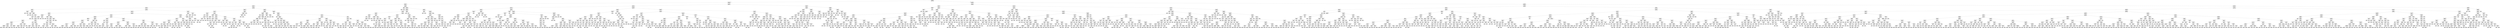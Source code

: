 digraph Tree {
node [shape=box] ;
0 [label="X[2] <= 78901232.0\ngini = 0.4999\nsamples = 44030\nvalue = [21773, 22257]"] ;
1 [label="X[5] <= 100270344.0\ngini = 0.4973\nsamples = 8250\nvalue = [4430, 3820]"] ;
0 -> 1 [labeldistance=2.5, labelangle=45, headlabel="True"] ;
2 [label="X[4] <= 127970712.0\ngini = 0.4915\nsamples = 4072\nvalue = [2301, 1771]"] ;
1 -> 2 ;
3 [label="X[9] <= 106976272.0\ngini = 0.4943\nsamples = 3397\nvalue = [1880, 1517]"] ;
2 -> 3 ;
4 [label="X[10] <= 67919440.0\ngini = 0.4878\nsamples = 2088\nvalue = [1207, 881]"] ;
3 -> 4 ;
5 [label="X[11] <= 66327092.0\ngini = 0.4377\nsamples = 34\nvalue = [11, 23]"] ;
4 -> 5 ;
6 [label="X[4] <= 97041992.0\ngini = 0.375\nsamples = 8\nvalue = [6, 2]"] ;
5 -> 6 ;
7 [label="gini = 0.0\nsamples = 2\nvalue = [0, 2]"] ;
6 -> 7 ;
8 [label="gini = 0.0\nsamples = 6\nvalue = [6, 0]"] ;
6 -> 8 ;
9 [label="X[10] <= 67663216.0\ngini = 0.3107\nsamples = 26\nvalue = [5, 21]"] ;
5 -> 9 ;
10 [label="X[11] <= 69095152.0\ngini = 0.375\nsamples = 4\nvalue = [3, 1]"] ;
9 -> 10 ;
11 [label="gini = 0.0\nsamples = 1\nvalue = [0, 1]"] ;
10 -> 11 ;
12 [label="gini = 0.0\nsamples = 3\nvalue = [3, 0]"] ;
10 -> 12 ;
13 [label="X[8] <= 67488912.0\ngini = 0.1653\nsamples = 22\nvalue = [2, 20]"] ;
9 -> 13 ;
14 [label="gini = 0.0\nsamples = 1\nvalue = [1, 0]"] ;
13 -> 14 ;
15 [label="X[12] <= 65111248.0\ngini = 0.0907\nsamples = 21\nvalue = [1, 20]"] ;
13 -> 15 ;
16 [label="X[10] <= 67801912.0\ngini = 0.5\nsamples = 2\nvalue = [1, 1]"] ;
15 -> 16 ;
17 [label="gini = 0.0\nsamples = 1\nvalue = [0, 1]"] ;
16 -> 17 ;
18 [label="gini = 0.0\nsamples = 1\nvalue = [1, 0]"] ;
16 -> 18 ;
19 [label="gini = 0.0\nsamples = 19\nvalue = [0, 19]"] ;
15 -> 19 ;
20 [label="X[11] <= 124358944.0\ngini = 0.4865\nsamples = 2054\nvalue = [1196, 858]"] ;
4 -> 20 ;
21 [label="X[12] <= 76818368.0\ngini = 0.4877\nsamples = 2026\nvalue = [1172, 854]"] ;
20 -> 21 ;
22 [label="X[9] <= 98305456.0\ngini = 0.4726\nsamples = 760\nvalue = [469, 291]"] ;
21 -> 22 ;
23 [label="X[13] <= 131089120.0\ngini = 0.4819\nsamples = 652\nvalue = [388, 264]"] ;
22 -> 23 ;
24 [label="X[3] <= 133639472.0\ngini = 0.4853\nsamples = 635\nvalue = [372, 263]"] ;
23 -> 24 ;
25 [label="X[0] <= 122442928.0\ngini = 0.4836\nsamples = 630\nvalue = [372, 258]"] ;
24 -> 25 ;
26 [label="X[8] <= 81408256.0\ngini = 0.4779\nsamples = 580\nvalue = [351, 229]"] ;
25 -> 26 ;
27 [label="X[9] <= 96870624.0\ngini = 0.4708\nsamples = 530\nvalue = [329, 201]"] ;
26 -> 27 ;
28 [label="X[10] <= 80980984.0\ngini = 0.4645\nsamples = 499\nvalue = [316, 183]"] ;
27 -> 28 ;
29 [label="X[5] <= 64318432.0\ngini = 0.4859\nsamples = 298\nvalue = [174, 124]"] ;
28 -> 29 ;
30 [label="gini = 0.4518\nsamples = 29\nvalue = [10, 19]"] ;
29 -> 30 ;
31 [label="gini = 0.4759\nsamples = 269\nvalue = [164, 105]"] ;
29 -> 31 ;
32 [label="X[12] <= 72017864.0\ngini = 0.4147\nsamples = 201\nvalue = [142, 59]"] ;
28 -> 32 ;
33 [label="gini = 0.4431\nsamples = 163\nvalue = [109, 54]"] ;
32 -> 33 ;
34 [label="gini = 0.2285\nsamples = 38\nvalue = [33, 5]"] ;
32 -> 34 ;
35 [label="X[11] <= 71600408.0\ngini = 0.487\nsamples = 31\nvalue = [13, 18]"] ;
27 -> 35 ;
36 [label="gini = 0.0\nsamples = 6\nvalue = [6, 0]"] ;
35 -> 36 ;
37 [label="X[12] <= 72409136.0\ngini = 0.4032\nsamples = 25\nvalue = [7, 18]"] ;
35 -> 37 ;
38 [label="gini = 0.18\nsamples = 20\nvalue = [2, 18]"] ;
37 -> 38 ;
39 [label="gini = 0.0\nsamples = 5\nvalue = [5, 0]"] ;
37 -> 39 ;
40 [label="X[7] <= 114361040.0\ngini = 0.4928\nsamples = 50\nvalue = [22, 28]"] ;
26 -> 40 ;
41 [label="X[6] <= 122046016.0\ngini = 0.4178\nsamples = 37\nvalue = [11, 26]"] ;
40 -> 41 ;
42 [label="X[9] <= 71479408.0\ngini = 0.2778\nsamples = 30\nvalue = [5, 25]"] ;
41 -> 42 ;
43 [label="gini = 0.0\nsamples = 2\nvalue = [2, 0]"] ;
42 -> 43 ;
44 [label="gini = 0.1913\nsamples = 28\nvalue = [3, 25]"] ;
42 -> 44 ;
45 [label="X[0] <= 96733168.0\ngini = 0.2449\nsamples = 7\nvalue = [6, 1]"] ;
41 -> 45 ;
46 [label="gini = 0.0\nsamples = 6\nvalue = [6, 0]"] ;
45 -> 46 ;
47 [label="gini = 0.0\nsamples = 1\nvalue = [0, 1]"] ;
45 -> 47 ;
48 [label="X[1] <= 79393168.0\ngini = 0.2604\nsamples = 13\nvalue = [11, 2]"] ;
40 -> 48 ;
49 [label="gini = 0.0\nsamples = 2\nvalue = [0, 2]"] ;
48 -> 49 ;
50 [label="gini = 0.0\nsamples = 11\nvalue = [11, 0]"] ;
48 -> 50 ;
51 [label="X[1] <= 70058512.0\ngini = 0.4872\nsamples = 50\nvalue = [21, 29]"] ;
25 -> 51 ;
52 [label="gini = 0.0\nsamples = 10\nvalue = [0, 10]"] ;
51 -> 52 ;
53 [label="X[1] <= 81725520.0\ngini = 0.4988\nsamples = 40\nvalue = [21, 19]"] ;
51 -> 53 ;
54 [label="X[2] <= 72683824.0\ngini = 0.4444\nsamples = 27\nvalue = [18, 9]"] ;
53 -> 54 ;
55 [label="X[2] <= 68715048.0\ngini = 0.375\nsamples = 8\nvalue = [2, 6]"] ;
54 -> 55 ;
56 [label="gini = 0.4444\nsamples = 3\nvalue = [2, 1]"] ;
55 -> 56 ;
57 [label="gini = 0.0\nsamples = 5\nvalue = [0, 5]"] ;
55 -> 57 ;
58 [label="X[2] <= 77827224.0\ngini = 0.2659\nsamples = 19\nvalue = [16, 3]"] ;
54 -> 58 ;
59 [label="gini = 0.0\nsamples = 12\nvalue = [12, 0]"] ;
58 -> 59 ;
60 [label="gini = 0.4898\nsamples = 7\nvalue = [4, 3]"] ;
58 -> 60 ;
61 [label="X[2] <= 73650576.0\ngini = 0.355\nsamples = 13\nvalue = [3, 10]"] ;
53 -> 61 ;
62 [label="X[6] <= 126878832.0\ngini = 0.5\nsamples = 6\nvalue = [3, 3]"] ;
61 -> 62 ;
63 [label="gini = 0.0\nsamples = 3\nvalue = [3, 0]"] ;
62 -> 63 ;
64 [label="gini = 0.0\nsamples = 3\nvalue = [0, 3]"] ;
62 -> 64 ;
65 [label="gini = 0.0\nsamples = 7\nvalue = [0, 7]"] ;
61 -> 65 ;
66 [label="gini = 0.0\nsamples = 5\nvalue = [0, 5]"] ;
24 -> 66 ;
67 [label="X[25] <= 0.5\ngini = 0.1107\nsamples = 17\nvalue = [16, 1]"] ;
23 -> 67 ;
68 [label="gini = 0.0\nsamples = 16\nvalue = [16, 0]"] ;
67 -> 68 ;
69 [label="gini = 0.0\nsamples = 1\nvalue = [0, 1]"] ;
67 -> 69 ;
70 [label="X[8] <= 67487776.0\ngini = 0.375\nsamples = 108\nvalue = [81, 27]"] ;
22 -> 70 ;
71 [label="X[0] <= 97393008.0\ngini = 0.2778\nsamples = 6\nvalue = [1, 5]"] ;
70 -> 71 ;
72 [label="gini = 0.0\nsamples = 5\nvalue = [0, 5]"] ;
71 -> 72 ;
73 [label="gini = 0.0\nsamples = 1\nvalue = [1, 0]"] ;
71 -> 73 ;
74 [label="X[5] <= 90612576.0\ngini = 0.3383\nsamples = 102\nvalue = [80, 22]"] ;
70 -> 74 ;
75 [label="X[2] <= 67830016.0\ngini = 0.3023\nsamples = 97\nvalue = [79, 18]"] ;
74 -> 75 ;
76 [label="gini = 0.0\nsamples = 2\nvalue = [0, 2]"] ;
75 -> 76 ;
77 [label="X[10] <= 104711144.0\ngini = 0.2801\nsamples = 95\nvalue = [79, 16]"] ;
75 -> 77 ;
78 [label="X[8] <= 67621168.0\ngini = 0.1446\nsamples = 51\nvalue = [47, 4]"] ;
77 -> 78 ;
79 [label="gini = 0.0\nsamples = 1\nvalue = [0, 1]"] ;
78 -> 79 ;
80 [label="X[1] <= 114399264.0\ngini = 0.1128\nsamples = 50\nvalue = [47, 3]"] ;
78 -> 80 ;
81 [label="X[12] <= 72648032.0\ngini = 0.0444\nsamples = 44\nvalue = [43, 1]"] ;
80 -> 81 ;
82 [label="gini = 0.0\nsamples = 42\nvalue = [42, 0]"] ;
81 -> 82 ;
83 [label="gini = 0.5\nsamples = 2\nvalue = [1, 1]"] ;
81 -> 83 ;
84 [label="X[13] <= 89856128.0\ngini = 0.4444\nsamples = 6\nvalue = [4, 2]"] ;
80 -> 84 ;
85 [label="gini = 0.0\nsamples = 2\nvalue = [0, 2]"] ;
84 -> 85 ;
86 [label="gini = 0.0\nsamples = 4\nvalue = [4, 0]"] ;
84 -> 86 ;
87 [label="X[2] <= 68373968.0\ngini = 0.3967\nsamples = 44\nvalue = [32, 12]"] ;
77 -> 87 ;
88 [label="gini = 0.0\nsamples = 2\nvalue = [0, 2]"] ;
87 -> 88 ;
89 [label="X[3] <= 101269840.0\ngini = 0.3628\nsamples = 42\nvalue = [32, 10]"] ;
87 -> 89 ;
90 [label="X[12] <= 66606824.0\ngini = 0.375\nsamples = 4\nvalue = [1, 3]"] ;
89 -> 90 ;
91 [label="gini = 0.0\nsamples = 3\nvalue = [0, 3]"] ;
90 -> 91 ;
92 [label="gini = 0.0\nsamples = 1\nvalue = [1, 0]"] ;
90 -> 92 ;
93 [label="X[0] <= 66091952.0\ngini = 0.3006\nsamples = 38\nvalue = [31, 7]"] ;
89 -> 93 ;
94 [label="gini = 0.0\nsamples = 1\nvalue = [0, 1]"] ;
93 -> 94 ;
95 [label="gini = 0.2717\nsamples = 37\nvalue = [31, 6]"] ;
93 -> 95 ;
96 [label="X[7] <= 62533772.0\ngini = 0.32\nsamples = 5\nvalue = [1, 4]"] ;
74 -> 96 ;
97 [label="gini = 0.0\nsamples = 1\nvalue = [1, 0]"] ;
96 -> 97 ;
98 [label="gini = 0.0\nsamples = 4\nvalue = [0, 4]"] ;
96 -> 98 ;
99 [label="X[4] <= 115676832.0\ngini = 0.4939\nsamples = 1266\nvalue = [703, 563]"] ;
21 -> 99 ;
100 [label="X[2] <= 73977760.0\ngini = 0.485\nsamples = 917\nvalue = [538, 379]"] ;
99 -> 100 ;
101 [label="X[13] <= 126802432.0\ngini = 0.459\nsamples = 440\nvalue = [283, 157]"] ;
100 -> 101 ;
102 [label="X[36] <= 0.5\ngini = 0.4476\nsamples = 411\nvalue = [272, 139]"] ;
101 -> 102 ;
103 [label="X[1] <= 92412368.0\ngini = 0.4444\nsamples = 408\nvalue = [272, 136]"] ;
102 -> 103 ;
104 [label="X[11] <= 77813440.0\ngini = 0.4161\nsamples = 288\nvalue = [203, 85]"] ;
103 -> 104 ;
105 [label="X[13] <= 115162080.0\ngini = 0.4674\nsamples = 145\nvalue = [91, 54]"] ;
104 -> 105 ;
106 [label="X[3] <= 108339392.0\ngini = 0.4991\nsamples = 96\nvalue = [50, 46]"] ;
105 -> 106 ;
107 [label="gini = 0.4954\nsamples = 73\nvalue = [33, 40]"] ;
106 -> 107 ;
108 [label="gini = 0.3856\nsamples = 23\nvalue = [17, 6]"] ;
106 -> 108 ;
109 [label="X[9] <= 81978728.0\ngini = 0.2732\nsamples = 49\nvalue = [41, 8]"] ;
105 -> 109 ;
110 [label="gini = 0.1388\nsamples = 40\nvalue = [37, 3]"] ;
109 -> 110 ;
111 [label="gini = 0.4938\nsamples = 9\nvalue = [4, 5]"] ;
109 -> 111 ;
112 [label="X[0] <= 120141440.0\ngini = 0.3396\nsamples = 143\nvalue = [112, 31]"] ;
104 -> 112 ;
113 [label="X[8] <= 80244848.0\ngini = 0.311\nsamples = 135\nvalue = [109, 26]"] ;
112 -> 113 ;
114 [label="gini = 0.3652\nsamples = 104\nvalue = [79, 25]"] ;
113 -> 114 ;
115 [label="gini = 0.0624\nsamples = 31\nvalue = [30, 1]"] ;
113 -> 115 ;
116 [label="X[7] <= 120640360.0\ngini = 0.4688\nsamples = 8\nvalue = [3, 5]"] ;
112 -> 116 ;
117 [label="gini = 0.0\nsamples = 4\nvalue = [0, 4]"] ;
116 -> 117 ;
118 [label="gini = 0.375\nsamples = 4\nvalue = [3, 1]"] ;
116 -> 118 ;
119 [label="X[10] <= 74227552.0\ngini = 0.4888\nsamples = 120\nvalue = [69, 51]"] ;
103 -> 119 ;
120 [label="X[3] <= 104470464.0\ngini = 0.2604\nsamples = 13\nvalue = [2, 11]"] ;
119 -> 120 ;
121 [label="gini = 0.0\nsamples = 10\nvalue = [0, 10]"] ;
120 -> 121 ;
122 [label="X[7] <= 68944192.0\ngini = 0.4444\nsamples = 3\nvalue = [2, 1]"] ;
120 -> 122 ;
123 [label="gini = 0.0\nsamples = 2\nvalue = [2, 0]"] ;
122 -> 123 ;
124 [label="gini = 0.0\nsamples = 1\nvalue = [0, 1]"] ;
122 -> 124 ;
125 [label="X[5] <= 75076904.0\ngini = 0.4682\nsamples = 107\nvalue = [67, 40]"] ;
119 -> 125 ;
126 [label="X[3] <= 86680704.0\ngini = 0.3457\nsamples = 9\nvalue = [2, 7]"] ;
125 -> 126 ;
127 [label="gini = 0.0\nsamples = 1\nvalue = [1, 0]"] ;
126 -> 127 ;
128 [label="gini = 0.2188\nsamples = 8\nvalue = [1, 7]"] ;
126 -> 128 ;
129 [label="X[12] <= 96734304.0\ngini = 0.4467\nsamples = 98\nvalue = [65, 33]"] ;
125 -> 129 ;
130 [label="gini = 0.3565\nsamples = 56\nvalue = [43, 13]"] ;
129 -> 130 ;
131 [label="gini = 0.4989\nsamples = 42\nvalue = [22, 20]"] ;
129 -> 131 ;
132 [label="gini = 0.0\nsamples = 3\nvalue = [0, 3]"] ;
102 -> 132 ;
133 [label="X[10] <= 89544624.0\ngini = 0.4709\nsamples = 29\nvalue = [11, 18]"] ;
101 -> 133 ;
134 [label="X[9] <= 68322544.0\ngini = 0.5\nsamples = 22\nvalue = [11, 11]"] ;
133 -> 134 ;
135 [label="X[2] <= 67885120.0\ngini = 0.32\nsamples = 10\nvalue = [2, 8]"] ;
134 -> 135 ;
136 [label="gini = 0.0\nsamples = 1\nvalue = [1, 0]"] ;
135 -> 136 ;
137 [label="X[10] <= 67974816.0\ngini = 0.1975\nsamples = 9\nvalue = [1, 8]"] ;
135 -> 137 ;
138 [label="gini = 0.0\nsamples = 1\nvalue = [1, 0]"] ;
137 -> 138 ;
139 [label="gini = 0.0\nsamples = 8\nvalue = [0, 8]"] ;
137 -> 139 ;
140 [label="X[5] <= 86886752.0\ngini = 0.375\nsamples = 12\nvalue = [9, 3]"] ;
134 -> 140 ;
141 [label="X[1] <= 71678000.0\ngini = 0.5\nsamples = 6\nvalue = [3, 3]"] ;
140 -> 141 ;
142 [label="gini = 0.0\nsamples = 3\nvalue = [3, 0]"] ;
141 -> 142 ;
143 [label="gini = 0.0\nsamples = 3\nvalue = [0, 3]"] ;
141 -> 143 ;
144 [label="gini = 0.0\nsamples = 6\nvalue = [6, 0]"] ;
140 -> 144 ;
145 [label="gini = 0.0\nsamples = 7\nvalue = [0, 7]"] ;
133 -> 145 ;
146 [label="X[7] <= 70135952.0\ngini = 0.4976\nsamples = 477\nvalue = [255, 222]"] ;
100 -> 146 ;
147 [label="X[11] <= 69042624.0\ngini = 0.3029\nsamples = 43\nvalue = [35, 8]"] ;
146 -> 147 ;
148 [label="gini = 0.0\nsamples = 2\nvalue = [0, 2]"] ;
147 -> 148 ;
149 [label="X[12] <= 77211680.0\ngini = 0.2499\nsamples = 41\nvalue = [35, 6]"] ;
147 -> 149 ;
150 [label="gini = 0.0\nsamples = 1\nvalue = [0, 1]"] ;
149 -> 150 ;
151 [label="X[11] <= 119380256.0\ngini = 0.2188\nsamples = 40\nvalue = [35, 5]"] ;
149 -> 151 ;
152 [label="X[30] <= 0.5\ngini = 0.1841\nsamples = 39\nvalue = [35, 4]"] ;
151 -> 152 ;
153 [label="X[3] <= 72877216.0\ngini = 0.0605\nsamples = 32\nvalue = [31, 1]"] ;
152 -> 153 ;
154 [label="gini = 0.0\nsamples = 1\nvalue = [0, 1]"] ;
153 -> 154 ;
155 [label="gini = 0.0\nsamples = 31\nvalue = [31, 0]"] ;
153 -> 155 ;
156 [label="X[4] <= 105134432.0\ngini = 0.4898\nsamples = 7\nvalue = [4, 3]"] ;
152 -> 156 ;
157 [label="gini = 0.0\nsamples = 3\nvalue = [3, 0]"] ;
156 -> 157 ;
158 [label="gini = 0.375\nsamples = 4\nvalue = [1, 3]"] ;
156 -> 158 ;
159 [label="gini = 0.0\nsamples = 1\nvalue = [0, 1]"] ;
151 -> 159 ;
160 [label="X[3] <= 101894344.0\ngini = 0.4999\nsamples = 434\nvalue = [220, 214]"] ;
146 -> 160 ;
161 [label="X[12] <= 97417320.0\ngini = 0.4956\nsamples = 300\nvalue = [136, 164]"] ;
160 -> 161 ;
162 [label="X[5] <= 84696624.0\ngini = 0.4999\nsamples = 229\nvalue = [113, 116]"] ;
161 -> 162 ;
163 [label="X[5] <= 79540152.0\ngini = 0.4857\nsamples = 142\nvalue = [59, 83]"] ;
162 -> 163 ;
164 [label="X[11] <= 114788032.0\ngini = 0.4965\nsamples = 72\nvalue = [39, 33]"] ;
163 -> 164 ;
165 [label="gini = 0.4892\nsamples = 68\nvalue = [39, 29]"] ;
164 -> 165 ;
166 [label="gini = 0.0\nsamples = 4\nvalue = [0, 4]"] ;
164 -> 166 ;
167 [label="X[6] <= 86694488.0\ngini = 0.4082\nsamples = 70\nvalue = [20, 50]"] ;
163 -> 167 ;
168 [label="gini = 0.32\nsamples = 10\nvalue = [8, 2]"] ;
167 -> 168 ;
169 [label="gini = 0.32\nsamples = 60\nvalue = [12, 48]"] ;
167 -> 169 ;
170 [label="X[10] <= 74201584.0\ngini = 0.4709\nsamples = 87\nvalue = [54, 33]"] ;
162 -> 170 ;
171 [label="X[8] <= 94895120.0\ngini = 0.2778\nsamples = 12\nvalue = [2, 10]"] ;
170 -> 171 ;
172 [label="gini = 0.0\nsamples = 10\nvalue = [0, 10]"] ;
171 -> 172 ;
173 [label="gini = 0.0\nsamples = 2\nvalue = [2, 0]"] ;
171 -> 173 ;
174 [label="X[12] <= 77508720.0\ngini = 0.4252\nsamples = 75\nvalue = [52, 23]"] ;
170 -> 174 ;
175 [label="gini = 0.4082\nsamples = 7\nvalue = [2, 5]"] ;
174 -> 175 ;
176 [label="gini = 0.3893\nsamples = 68\nvalue = [50, 18]"] ;
174 -> 176 ;
177 [label="X[9] <= 91815952.0\ngini = 0.438\nsamples = 71\nvalue = [23, 48]"] ;
161 -> 177 ;
178 [label="X[9] <= 74089824.0\ngini = 0.3432\nsamples = 50\nvalue = [11, 39]"] ;
177 -> 178 ;
179 [label="X[9] <= 69689040.0\ngini = 0.4082\nsamples = 7\nvalue = [5, 2]"] ;
178 -> 179 ;
180 [label="gini = 0.0\nsamples = 2\nvalue = [0, 2]"] ;
179 -> 180 ;
181 [label="gini = 0.0\nsamples = 5\nvalue = [5, 0]"] ;
179 -> 181 ;
182 [label="X[13] <= 79206848.0\ngini = 0.2401\nsamples = 43\nvalue = [6, 37]"] ;
178 -> 182 ;
183 [label="gini = 0.375\nsamples = 4\nvalue = [3, 1]"] ;
182 -> 183 ;
184 [label="gini = 0.142\nsamples = 39\nvalue = [3, 36]"] ;
182 -> 184 ;
185 [label="X[6] <= 105391320.0\ngini = 0.4898\nsamples = 21\nvalue = [12, 9]"] ;
177 -> 185 ;
186 [label="X[2] <= 77692944.0\ngini = 0.48\nsamples = 15\nvalue = [6, 9]"] ;
185 -> 186 ;
187 [label="gini = 0.4082\nsamples = 7\nvalue = [5, 2]"] ;
186 -> 187 ;
188 [label="gini = 0.2188\nsamples = 8\nvalue = [1, 7]"] ;
186 -> 188 ;
189 [label="gini = 0.0\nsamples = 6\nvalue = [6, 0]"] ;
185 -> 189 ;
190 [label="X[5] <= 90755872.0\ngini = 0.4678\nsamples = 134\nvalue = [84, 50]"] ;
160 -> 190 ;
191 [label="X[5] <= 79982704.0\ngini = 0.4948\nsamples = 98\nvalue = [54, 44]"] ;
190 -> 191 ;
192 [label="X[8] <= 95179632.0\ngini = 0.3807\nsamples = 43\nvalue = [32, 11]"] ;
191 -> 192 ;
193 [label="X[10] <= 98361424.0\ngini = 0.32\nsamples = 40\nvalue = [32, 8]"] ;
192 -> 193 ;
194 [label="gini = 0.095\nsamples = 20\nvalue = [19, 1]"] ;
193 -> 194 ;
195 [label="gini = 0.455\nsamples = 20\nvalue = [13, 7]"] ;
193 -> 195 ;
196 [label="gini = 0.0\nsamples = 3\nvalue = [0, 3]"] ;
192 -> 196 ;
197 [label="X[9] <= 86488720.0\ngini = 0.48\nsamples = 55\nvalue = [22, 33]"] ;
191 -> 197 ;
198 [label="X[5] <= 84615720.0\ngini = 0.4938\nsamples = 27\nvalue = [15, 12]"] ;
197 -> 198 ;
199 [label="gini = 0.3367\nsamples = 14\nvalue = [11, 3]"] ;
198 -> 199 ;
200 [label="gini = 0.426\nsamples = 13\nvalue = [4, 9]"] ;
198 -> 200 ;
201 [label="X[6] <= 90008992.0\ngini = 0.375\nsamples = 28\nvalue = [7, 21]"] ;
197 -> 201 ;
202 [label="gini = 0.497\nsamples = 13\nvalue = [7, 6]"] ;
201 -> 202 ;
203 [label="gini = 0.0\nsamples = 15\nvalue = [0, 15]"] ;
201 -> 203 ;
204 [label="X[3] <= 121059600.0\ngini = 0.2778\nsamples = 36\nvalue = [30, 6]"] ;
190 -> 204 ;
205 [label="X[8] <= 74550416.0\ngini = 0.1748\nsamples = 31\nvalue = [28, 3]"] ;
204 -> 205 ;
206 [label="X[6] <= 102602272.0\ngini = 0.4898\nsamples = 7\nvalue = [4, 3]"] ;
205 -> 206 ;
207 [label="gini = 0.375\nsamples = 4\nvalue = [1, 3]"] ;
206 -> 207 ;
208 [label="gini = 0.0\nsamples = 3\nvalue = [3, 0]"] ;
206 -> 208 ;
209 [label="gini = 0.0\nsamples = 24\nvalue = [24, 0]"] ;
205 -> 209 ;
210 [label="X[2] <= 78630392.0\ngini = 0.48\nsamples = 5\nvalue = [2, 3]"] ;
204 -> 210 ;
211 [label="gini = 0.0\nsamples = 3\nvalue = [0, 3]"] ;
210 -> 211 ;
212 [label="gini = 0.0\nsamples = 2\nvalue = [2, 0]"] ;
210 -> 212 ;
213 [label="X[7] <= 119284744.0\ngini = 0.4985\nsamples = 349\nvalue = [165, 184]"] ;
99 -> 213 ;
214 [label="X[0] <= 96891712.0\ngini = 0.5\nsamples = 319\nvalue = [158, 161]"] ;
213 -> 214 ;
215 [label="X[0] <= 87652768.0\ngini = 0.4978\nsamples = 272\nvalue = [127, 145]"] ;
214 -> 215 ;
216 [label="X[13] <= 121667240.0\ngini = 0.5\nsamples = 235\nvalue = [118, 117]"] ;
215 -> 216 ;
217 [label="X[4] <= 115713776.0\ngini = 0.4992\nsamples = 219\nvalue = [105, 114]"] ;
216 -> 217 ;
218 [label="gini = 0.0\nsamples = 6\nvalue = [0, 6]"] ;
217 -> 218 ;
219 [label="X[3] <= 101638784.0\ngini = 0.4999\nsamples = 213\nvalue = [105, 108]"] ;
217 -> 219 ;
220 [label="X[0] <= 67052376.0\ngini = 0.3878\nsamples = 19\nvalue = [14, 5]"] ;
219 -> 220 ;
221 [label="gini = 0.0\nsamples = 2\nvalue = [0, 2]"] ;
220 -> 221 ;
222 [label="gini = 0.2907\nsamples = 17\nvalue = [14, 3]"] ;
220 -> 222 ;
223 [label="X[9] <= 103721248.0\ngini = 0.4981\nsamples = 194\nvalue = [91, 103]"] ;
219 -> 223 ;
224 [label="gini = 0.5\nsamples = 175\nvalue = [87, 88]"] ;
223 -> 224 ;
225 [label="gini = 0.3324\nsamples = 19\nvalue = [4, 15]"] ;
223 -> 225 ;
226 [label="X[9] <= 95300424.0\ngini = 0.3047\nsamples = 16\nvalue = [13, 3]"] ;
216 -> 226 ;
227 [label="X[3] <= 98765192.0\ngini = 0.1327\nsamples = 14\nvalue = [13, 1]"] ;
226 -> 227 ;
228 [label="gini = 0.0\nsamples = 1\nvalue = [0, 1]"] ;
227 -> 228 ;
229 [label="gini = 0.0\nsamples = 13\nvalue = [13, 0]"] ;
227 -> 229 ;
230 [label="gini = 0.0\nsamples = 2\nvalue = [0, 2]"] ;
226 -> 230 ;
231 [label="X[1] <= 71631632.0\ngini = 0.3682\nsamples = 37\nvalue = [9, 28]"] ;
215 -> 231 ;
232 [label="X[7] <= 82903800.0\ngini = 0.5\nsamples = 14\nvalue = [7, 7]"] ;
231 -> 232 ;
233 [label="gini = 0.0\nsamples = 5\nvalue = [5, 0]"] ;
232 -> 233 ;
234 [label="X[12] <= 87137192.0\ngini = 0.3457\nsamples = 9\nvalue = [2, 7]"] ;
232 -> 234 ;
235 [label="X[4] <= 124768128.0\ngini = 0.4444\nsamples = 3\nvalue = [2, 1]"] ;
234 -> 235 ;
236 [label="gini = 0.0\nsamples = 2\nvalue = [2, 0]"] ;
235 -> 236 ;
237 [label="gini = 0.0\nsamples = 1\nvalue = [0, 1]"] ;
235 -> 237 ;
238 [label="gini = 0.0\nsamples = 6\nvalue = [0, 6]"] ;
234 -> 238 ;
239 [label="X[10] <= 117254144.0\ngini = 0.1588\nsamples = 23\nvalue = [2, 21]"] ;
231 -> 239 ;
240 [label="X[7] <= 81887296.0\ngini = 0.0868\nsamples = 22\nvalue = [1, 21]"] ;
239 -> 240 ;
241 [label="X[7] <= 81674944.0\ngini = 0.4444\nsamples = 3\nvalue = [1, 2]"] ;
240 -> 241 ;
242 [label="gini = 0.0\nsamples = 2\nvalue = [0, 2]"] ;
241 -> 242 ;
243 [label="gini = 0.0\nsamples = 1\nvalue = [1, 0]"] ;
241 -> 243 ;
244 [label="gini = 0.0\nsamples = 19\nvalue = [0, 19]"] ;
240 -> 244 ;
245 [label="gini = 0.0\nsamples = 1\nvalue = [1, 0]"] ;
239 -> 245 ;
246 [label="X[1] <= 81265728.0\ngini = 0.4491\nsamples = 47\nvalue = [31, 16]"] ;
214 -> 246 ;
247 [label="X[7] <= 97725920.0\ngini = 0.5\nsamples = 28\nvalue = [14, 14]"] ;
246 -> 247 ;
248 [label="gini = 0.0\nsamples = 8\nvalue = [8, 0]"] ;
247 -> 248 ;
249 [label="X[3] <= 113720336.0\ngini = 0.42\nsamples = 20\nvalue = [6, 14]"] ;
247 -> 249 ;
250 [label="gini = 0.0\nsamples = 3\nvalue = [3, 0]"] ;
249 -> 250 ;
251 [label="X[2] <= 67965136.0\ngini = 0.2907\nsamples = 17\nvalue = [3, 14]"] ;
249 -> 251 ;
252 [label="gini = 0.0\nsamples = 1\nvalue = [1, 0]"] ;
251 -> 252 ;
253 [label="X[4] <= 124810880.0\ngini = 0.2188\nsamples = 16\nvalue = [2, 14]"] ;
251 -> 253 ;
254 [label="gini = 0.1244\nsamples = 15\nvalue = [1, 14]"] ;
253 -> 254 ;
255 [label="gini = 0.0\nsamples = 1\nvalue = [1, 0]"] ;
253 -> 255 ;
256 [label="X[9] <= 100550896.0\ngini = 0.1884\nsamples = 19\nvalue = [17, 2]"] ;
246 -> 256 ;
257 [label="X[14] <= 0.5\ngini = 0.1049\nsamples = 18\nvalue = [17, 1]"] ;
256 -> 257 ;
258 [label="gini = 0.0\nsamples = 17\nvalue = [17, 0]"] ;
257 -> 258 ;
259 [label="gini = 0.0\nsamples = 1\nvalue = [0, 1]"] ;
257 -> 259 ;
260 [label="gini = 0.0\nsamples = 1\nvalue = [0, 1]"] ;
256 -> 260 ;
261 [label="X[2] <= 72368936.0\ngini = 0.3578\nsamples = 30\nvalue = [7, 23]"] ;
213 -> 261 ;
262 [label="X[2] <= 68402288.0\ngini = 0.4959\nsamples = 11\nvalue = [6, 5]"] ;
261 -> 262 ;
263 [label="X[12] <= 81134424.0\ngini = 0.4082\nsamples = 7\nvalue = [2, 5]"] ;
262 -> 263 ;
264 [label="gini = 0.0\nsamples = 2\nvalue = [2, 0]"] ;
263 -> 264 ;
265 [label="gini = 0.0\nsamples = 5\nvalue = [0, 5]"] ;
263 -> 265 ;
266 [label="gini = 0.0\nsamples = 4\nvalue = [4, 0]"] ;
262 -> 266 ;
267 [label="X[29] <= 0.5\ngini = 0.0997\nsamples = 19\nvalue = [1, 18]"] ;
261 -> 267 ;
268 [label="gini = 0.0\nsamples = 17\nvalue = [0, 17]"] ;
267 -> 268 ;
269 [label="X[13] <= 92426808.0\ngini = 0.5\nsamples = 2\nvalue = [1, 1]"] ;
267 -> 269 ;
270 [label="gini = 0.0\nsamples = 1\nvalue = [0, 1]"] ;
269 -> 270 ;
271 [label="gini = 0.0\nsamples = 1\nvalue = [1, 0]"] ;
269 -> 271 ;
272 [label="X[1] <= 133169688.0\ngini = 0.2449\nsamples = 28\nvalue = [24, 4]"] ;
20 -> 272 ;
273 [label="X[11] <= 131322568.0\ngini = 0.0832\nsamples = 23\nvalue = [22, 1]"] ;
272 -> 273 ;
274 [label="gini = 0.0\nsamples = 21\nvalue = [21, 0]"] ;
273 -> 274 ;
275 [label="X[1] <= 121025488.0\ngini = 0.5\nsamples = 2\nvalue = [1, 1]"] ;
273 -> 275 ;
276 [label="gini = 0.0\nsamples = 1\nvalue = [1, 0]"] ;
275 -> 276 ;
277 [label="gini = 0.0\nsamples = 1\nvalue = [0, 1]"] ;
275 -> 277 ;
278 [label="X[11] <= 129778784.0\ngini = 0.48\nsamples = 5\nvalue = [2, 3]"] ;
272 -> 278 ;
279 [label="gini = 0.0\nsamples = 2\nvalue = [2, 0]"] ;
278 -> 279 ;
280 [label="gini = 0.0\nsamples = 3\nvalue = [0, 3]"] ;
278 -> 280 ;
281 [label="X[8] <= 68318688.0\ngini = 0.4996\nsamples = 1309\nvalue = [673, 636]"] ;
3 -> 281 ;
282 [label="X[4] <= 127417064.0\ngini = 0.4753\nsamples = 198\nvalue = [121, 77]"] ;
281 -> 282 ;
283 [label="X[10] <= 77497664.0\ngini = 0.4612\nsamples = 183\nvalue = [117, 66]"] ;
282 -> 283 ;
284 [label="X[3] <= 91128744.0\ngini = 0.3967\nsamples = 11\nvalue = [3, 8]"] ;
283 -> 284 ;
285 [label="gini = 0.0\nsamples = 1\nvalue = [1, 0]"] ;
284 -> 285 ;
286 [label="X[2] <= 75262800.0\ngini = 0.32\nsamples = 10\nvalue = [2, 8]"] ;
284 -> 286 ;
287 [label="X[6] <= 115376896.0\ngini = 0.1975\nsamples = 9\nvalue = [1, 8]"] ;
286 -> 287 ;
288 [label="X[6] <= 113053824.0\ngini = 0.5\nsamples = 2\nvalue = [1, 1]"] ;
287 -> 288 ;
289 [label="gini = 0.0\nsamples = 1\nvalue = [0, 1]"] ;
288 -> 289 ;
290 [label="gini = 0.0\nsamples = 1\nvalue = [1, 0]"] ;
288 -> 290 ;
291 [label="gini = 0.0\nsamples = 7\nvalue = [0, 7]"] ;
287 -> 291 ;
292 [label="gini = 0.0\nsamples = 1\nvalue = [1, 0]"] ;
286 -> 292 ;
293 [label="X[8] <= 67376072.0\ngini = 0.447\nsamples = 172\nvalue = [114, 58]"] ;
283 -> 293 ;
294 [label="X[0] <= 81142384.0\ngini = 0.4898\nsamples = 21\nvalue = [9, 12]"] ;
293 -> 294 ;
295 [label="X[2] <= 69210256.0\ngini = 0.4592\nsamples = 14\nvalue = [9, 5]"] ;
294 -> 295 ;
296 [label="X[26] <= 0.5\ngini = 0.4082\nsamples = 7\nvalue = [2, 5]"] ;
295 -> 296 ;
297 [label="gini = 0.0\nsamples = 5\nvalue = [0, 5]"] ;
296 -> 297 ;
298 [label="gini = 0.0\nsamples = 2\nvalue = [2, 0]"] ;
296 -> 298 ;
299 [label="gini = 0.0\nsamples = 7\nvalue = [7, 0]"] ;
295 -> 299 ;
300 [label="gini = 0.0\nsamples = 7\nvalue = [0, 7]"] ;
294 -> 300 ;
301 [label="X[5] <= 66924216.0\ngini = 0.4237\nsamples = 151\nvalue = [105, 46]"] ;
293 -> 301 ;
302 [label="X[5] <= 65041200.0\ngini = 0.4898\nsamples = 49\nvalue = [28, 21]"] ;
301 -> 302 ;
303 [label="X[13] <= 74263392.0\ngini = 0.2188\nsamples = 16\nvalue = [14, 2]"] ;
302 -> 303 ;
304 [label="gini = 0.0\nsamples = 2\nvalue = [0, 2]"] ;
303 -> 304 ;
305 [label="gini = 0.0\nsamples = 14\nvalue = [14, 0]"] ;
303 -> 305 ;
306 [label="X[10] <= 137014464.0\ngini = 0.4885\nsamples = 33\nvalue = [14, 19]"] ;
302 -> 306 ;
307 [label="X[10] <= 130056720.0\ngini = 0.4444\nsamples = 27\nvalue = [9, 18]"] ;
306 -> 307 ;
308 [label="X[9] <= 110376016.0\ngini = 0.4898\nsamples = 14\nvalue = [8, 6]"] ;
307 -> 308 ;
309 [label="gini = 0.0\nsamples = 4\nvalue = [0, 4]"] ;
308 -> 309 ;
310 [label="X[8] <= 68072168.0\ngini = 0.32\nsamples = 10\nvalue = [8, 2]"] ;
308 -> 310 ;
311 [label="gini = 0.0\nsamples = 7\nvalue = [7, 0]"] ;
310 -> 311 ;
312 [label="X[13] <= 73885608.0\ngini = 0.4444\nsamples = 3\nvalue = [1, 2]"] ;
310 -> 312 ;
313 [label="gini = 0.0\nsamples = 1\nvalue = [1, 0]"] ;
312 -> 313 ;
314 [label="gini = 0.0\nsamples = 2\nvalue = [0, 2]"] ;
312 -> 314 ;
315 [label="X[4] <= 124809408.0\ngini = 0.142\nsamples = 13\nvalue = [1, 12]"] ;
307 -> 315 ;
316 [label="gini = 0.0\nsamples = 12\nvalue = [0, 12]"] ;
315 -> 316 ;
317 [label="gini = 0.0\nsamples = 1\nvalue = [1, 0]"] ;
315 -> 317 ;
318 [label="X[10] <= 137905392.0\ngini = 0.2778\nsamples = 6\nvalue = [5, 1]"] ;
306 -> 318 ;
319 [label="gini = 0.0\nsamples = 5\nvalue = [5, 0]"] ;
318 -> 319 ;
320 [label="gini = 0.0\nsamples = 1\nvalue = [0, 1]"] ;
318 -> 320 ;
321 [label="X[9] <= 114823608.0\ngini = 0.37\nsamples = 102\nvalue = [77, 25]"] ;
301 -> 321 ;
322 [label="X[10] <= 111182968.0\ngini = 0.4882\nsamples = 26\nvalue = [15, 11]"] ;
321 -> 322 ;
323 [label="X[9] <= 114605152.0\ngini = 0.1975\nsamples = 9\nvalue = [8, 1]"] ;
322 -> 323 ;
324 [label="gini = 0.0\nsamples = 8\nvalue = [8, 0]"] ;
323 -> 324 ;
325 [label="gini = 0.0\nsamples = 1\nvalue = [0, 1]"] ;
323 -> 325 ;
326 [label="X[13] <= 97129520.0\ngini = 0.4844\nsamples = 17\nvalue = [7, 10]"] ;
322 -> 326 ;
327 [label="X[7] <= 110744560.0\ngini = 0.32\nsamples = 10\nvalue = [2, 8]"] ;
326 -> 327 ;
328 [label="gini = 0.0\nsamples = 7\nvalue = [0, 7]"] ;
327 -> 328 ;
329 [label="X[0] <= 124007416.0\ngini = 0.4444\nsamples = 3\nvalue = [2, 1]"] ;
327 -> 329 ;
330 [label="gini = 0.0\nsamples = 2\nvalue = [2, 0]"] ;
329 -> 330 ;
331 [label="gini = 0.0\nsamples = 1\nvalue = [0, 1]"] ;
329 -> 331 ;
332 [label="X[4] <= 114397200.0\ngini = 0.4082\nsamples = 7\nvalue = [5, 2]"] ;
326 -> 332 ;
333 [label="gini = 0.0\nsamples = 5\nvalue = [5, 0]"] ;
332 -> 333 ;
334 [label="gini = 0.0\nsamples = 2\nvalue = [0, 2]"] ;
332 -> 334 ;
335 [label="X[6] <= 81501872.0\ngini = 0.3006\nsamples = 76\nvalue = [62, 14]"] ;
321 -> 335 ;
336 [label="X[2] <= 67830016.0\ngini = 0.162\nsamples = 45\nvalue = [41, 4]"] ;
335 -> 336 ;
337 [label="gini = 0.0\nsamples = 1\nvalue = [0, 1]"] ;
336 -> 337 ;
338 [label="X[11] <= 130174832.0\ngini = 0.1271\nsamples = 44\nvalue = [41, 3]"] ;
336 -> 338 ;
339 [label="X[12] <= 103628312.0\ngini = 0.0887\nsamples = 43\nvalue = [41, 2]"] ;
338 -> 339 ;
340 [label="X[32] <= 0.5\ngini = 0.0476\nsamples = 41\nvalue = [40, 1]"] ;
339 -> 340 ;
341 [label="gini = 0.0\nsamples = 39\nvalue = [39, 0]"] ;
340 -> 341 ;
342 [label="gini = 0.5\nsamples = 2\nvalue = [1, 1]"] ;
340 -> 342 ;
343 [label="X[15] <= 0.5\ngini = 0.5\nsamples = 2\nvalue = [1, 1]"] ;
339 -> 343 ;
344 [label="gini = 0.0\nsamples = 1\nvalue = [0, 1]"] ;
343 -> 344 ;
345 [label="gini = 0.0\nsamples = 1\nvalue = [1, 0]"] ;
343 -> 345 ;
346 [label="gini = 0.0\nsamples = 1\nvalue = [0, 1]"] ;
338 -> 346 ;
347 [label="X[9] <= 125792016.0\ngini = 0.437\nsamples = 31\nvalue = [21, 10]"] ;
335 -> 347 ;
348 [label="X[6] <= 88715368.0\ngini = 0.2076\nsamples = 17\nvalue = [15, 2]"] ;
347 -> 348 ;
349 [label="X[2] <= 72824864.0\ngini = 0.5\nsamples = 4\nvalue = [2, 2]"] ;
348 -> 349 ;
350 [label="gini = 0.0\nsamples = 2\nvalue = [2, 0]"] ;
349 -> 350 ;
351 [label="gini = 0.0\nsamples = 2\nvalue = [0, 2]"] ;
349 -> 351 ;
352 [label="gini = 0.0\nsamples = 13\nvalue = [13, 0]"] ;
348 -> 352 ;
353 [label="X[5] <= 80230264.0\ngini = 0.4898\nsamples = 14\nvalue = [6, 8]"] ;
347 -> 353 ;
354 [label="gini = 0.0\nsamples = 5\nvalue = [5, 0]"] ;
353 -> 354 ;
355 [label="X[8] <= 68202432.0\ngini = 0.1975\nsamples = 9\nvalue = [1, 8]"] ;
353 -> 355 ;
356 [label="gini = 0.0\nsamples = 7\nvalue = [0, 7]"] ;
355 -> 356 ;
357 [label="X[10] <= 130587408.0\ngini = 0.5\nsamples = 2\nvalue = [1, 1]"] ;
355 -> 357 ;
358 [label="gini = 0.0\nsamples = 1\nvalue = [0, 1]"] ;
357 -> 358 ;
359 [label="gini = 0.0\nsamples = 1\nvalue = [1, 0]"] ;
357 -> 359 ;
360 [label="X[12] <= 100245776.0\ngini = 0.3911\nsamples = 15\nvalue = [4, 11]"] ;
282 -> 360 ;
361 [label="X[2] <= 76157584.0\ngini = 0.2604\nsamples = 13\nvalue = [2, 11]"] ;
360 -> 361 ;
362 [label="X[8] <= 67323824.0\ngini = 0.1528\nsamples = 12\nvalue = [1, 11]"] ;
361 -> 362 ;
363 [label="gini = 0.0\nsamples = 1\nvalue = [1, 0]"] ;
362 -> 363 ;
364 [label="gini = 0.0\nsamples = 11\nvalue = [0, 11]"] ;
362 -> 364 ;
365 [label="gini = 0.0\nsamples = 1\nvalue = [1, 0]"] ;
361 -> 365 ;
366 [label="gini = 0.0\nsamples = 2\nvalue = [2, 0]"] ;
360 -> 366 ;
367 [label="X[11] <= 72488832.0\ngini = 0.5\nsamples = 1111\nvalue = [552, 559]"] ;
281 -> 367 ;
368 [label="X[8] <= 75726064.0\ngini = 0.4692\nsamples = 125\nvalue = [47, 78]"] ;
367 -> 368 ;
369 [label="X[7] <= 62823060.0\ngini = 0.4215\nsamples = 106\nvalue = [32, 74]"] ;
368 -> 369 ;
370 [label="gini = 0.0\nsamples = 4\nvalue = [4, 0]"] ;
369 -> 370 ;
371 [label="X[1] <= 70455928.0\ngini = 0.3983\nsamples = 102\nvalue = [28, 74]"] ;
369 -> 371 ;
372 [label="X[6] <= 97165472.0\ngini = 0.4898\nsamples = 35\nvalue = [15, 20]"] ;
371 -> 372 ;
373 [label="X[6] <= 80626952.0\ngini = 0.4994\nsamples = 29\nvalue = [15, 14]"] ;
372 -> 373 ;
374 [label="X[5] <= 71572480.0\ngini = 0.4444\nsamples = 18\nvalue = [6, 12]"] ;
373 -> 374 ;
375 [label="X[24] <= 0.5\ngini = 0.1653\nsamples = 11\nvalue = [1, 10]"] ;
374 -> 375 ;
376 [label="gini = 0.0\nsamples = 10\nvalue = [0, 10]"] ;
375 -> 376 ;
377 [label="gini = 0.0\nsamples = 1\nvalue = [1, 0]"] ;
375 -> 377 ;
378 [label="X[5] <= 87570352.0\ngini = 0.4082\nsamples = 7\nvalue = [5, 2]"] ;
374 -> 378 ;
379 [label="gini = 0.0\nsamples = 5\nvalue = [5, 0]"] ;
378 -> 379 ;
380 [label="gini = 0.0\nsamples = 2\nvalue = [0, 2]"] ;
378 -> 380 ;
381 [label="X[1] <= 70390608.0\ngini = 0.2975\nsamples = 11\nvalue = [9, 2]"] ;
373 -> 381 ;
382 [label="X[13] <= 96623600.0\ngini = 0.18\nsamples = 10\nvalue = [9, 1]"] ;
381 -> 382 ;
383 [label="gini = 0.0\nsamples = 9\nvalue = [9, 0]"] ;
382 -> 383 ;
384 [label="gini = 0.0\nsamples = 1\nvalue = [0, 1]"] ;
382 -> 384 ;
385 [label="gini = 0.0\nsamples = 1\nvalue = [0, 1]"] ;
381 -> 385 ;
386 [label="gini = 0.0\nsamples = 6\nvalue = [0, 6]"] ;
372 -> 386 ;
387 [label="X[12] <= 64505656.0\ngini = 0.3128\nsamples = 67\nvalue = [13, 54]"] ;
371 -> 387 ;
388 [label="gini = 0.0\nsamples = 2\nvalue = [2, 0]"] ;
387 -> 388 ;
389 [label="X[12] <= 90482640.0\ngini = 0.2812\nsamples = 65\nvalue = [11, 54]"] ;
387 -> 389 ;
390 [label="X[4] <= 74082688.0\ngini = 0.2311\nsamples = 60\nvalue = [8, 52]"] ;
389 -> 390 ;
391 [label="gini = 0.0\nsamples = 1\nvalue = [1, 0]"] ;
390 -> 391 ;
392 [label="X[6] <= 70086432.0\ngini = 0.2091\nsamples = 59\nvalue = [7, 52]"] ;
390 -> 392 ;
393 [label="X[5] <= 80434624.0\ngini = 0.4628\nsamples = 11\nvalue = [4, 7]"] ;
392 -> 393 ;
394 [label="gini = 0.0\nsamples = 6\nvalue = [0, 6]"] ;
393 -> 394 ;
395 [label="X[6] <= 64771564.0\ngini = 0.32\nsamples = 5\nvalue = [4, 1]"] ;
393 -> 395 ;
396 [label="gini = 0.0\nsamples = 1\nvalue = [0, 1]"] ;
395 -> 396 ;
397 [label="gini = 0.0\nsamples = 4\nvalue = [4, 0]"] ;
395 -> 397 ;
398 [label="X[10] <= 82967072.0\ngini = 0.1172\nsamples = 48\nvalue = [3, 45]"] ;
392 -> 398 ;
399 [label="gini = 0.0\nsamples = 1\nvalue = [1, 0]"] ;
398 -> 399 ;
400 [label="X[2] <= 67863168.0\ngini = 0.0815\nsamples = 47\nvalue = [2, 45]"] ;
398 -> 400 ;
401 [label="gini = 0.0\nsamples = 1\nvalue = [1, 0]"] ;
400 -> 401 ;
402 [label="gini = 0.0425\nsamples = 46\nvalue = [1, 45]"] ;
400 -> 402 ;
403 [label="X[0] <= 87191216.0\ngini = 0.48\nsamples = 5\nvalue = [3, 2]"] ;
389 -> 403 ;
404 [label="gini = 0.0\nsamples = 3\nvalue = [3, 0]"] ;
403 -> 404 ;
405 [label="gini = 0.0\nsamples = 2\nvalue = [0, 2]"] ;
403 -> 405 ;
406 [label="X[4] <= 95503904.0\ngini = 0.3324\nsamples = 19\nvalue = [15, 4]"] ;
368 -> 406 ;
407 [label="X[3] <= 69343688.0\ngini = 0.375\nsamples = 4\nvalue = [1, 3]"] ;
406 -> 407 ;
408 [label="gini = 0.0\nsamples = 1\nvalue = [1, 0]"] ;
407 -> 408 ;
409 [label="gini = 0.0\nsamples = 3\nvalue = [0, 3]"] ;
407 -> 409 ;
410 [label="X[28] <= 0.5\ngini = 0.1244\nsamples = 15\nvalue = [14, 1]"] ;
406 -> 410 ;
411 [label="gini = 0.0\nsamples = 14\nvalue = [14, 0]"] ;
410 -> 411 ;
412 [label="gini = 0.0\nsamples = 1\nvalue = [0, 1]"] ;
410 -> 412 ;
413 [label="X[9] <= 108598048.0\ngini = 0.4997\nsamples = 986\nvalue = [505, 481]"] ;
367 -> 413 ;
414 [label="gini = 0.0\nsamples = 6\nvalue = [0, 6]"] ;
413 -> 414 ;
415 [label="X[6] <= 71303784.0\ngini = 0.4995\nsamples = 980\nvalue = [505, 475]"] ;
413 -> 415 ;
416 [label="X[10] <= 112140032.0\ngini = 0.4805\nsamples = 172\nvalue = [103, 69]"] ;
415 -> 416 ;
417 [label="gini = 0.0\nsamples = 9\nvalue = [9, 0]"] ;
416 -> 417 ;
418 [label="X[13] <= 65424576.0\ngini = 0.4882\nsamples = 163\nvalue = [94, 69]"] ;
416 -> 418 ;
419 [label="X[0] <= 73417920.0\ngini = 0.255\nsamples = 20\nvalue = [17, 3]"] ;
418 -> 419 ;
420 [label="X[9] <= 130284528.0\ngini = 0.5\nsamples = 6\nvalue = [3, 3]"] ;
419 -> 420 ;
421 [label="gini = 0.0\nsamples = 2\nvalue = [2, 0]"] ;
420 -> 421 ;
422 [label="X[10] <= 133879040.0\ngini = 0.375\nsamples = 4\nvalue = [1, 3]"] ;
420 -> 422 ;
423 [label="gini = 0.0\nsamples = 3\nvalue = [0, 3]"] ;
422 -> 423 ;
424 [label="gini = 0.0\nsamples = 1\nvalue = [1, 0]"] ;
422 -> 424 ;
425 [label="gini = 0.0\nsamples = 14\nvalue = [14, 0]"] ;
419 -> 425 ;
426 [label="X[0] <= 67972928.0\ngini = 0.497\nsamples = 143\nvalue = [77, 66]"] ;
418 -> 426 ;
427 [label="X[32] <= 0.5\ngini = 0.142\nsamples = 13\nvalue = [12, 1]"] ;
426 -> 427 ;
428 [label="gini = 0.0\nsamples = 12\nvalue = [12, 0]"] ;
427 -> 428 ;
429 [label="gini = 0.0\nsamples = 1\nvalue = [0, 1]"] ;
427 -> 429 ;
430 [label="X[2] <= 72908968.0\ngini = 0.5\nsamples = 130\nvalue = [65, 65]"] ;
426 -> 430 ;
431 [label="X[2] <= 68088128.0\ngini = 0.4537\nsamples = 46\nvalue = [16, 30]"] ;
430 -> 431 ;
432 [label="gini = 0.0\nsamples = 4\nvalue = [4, 0]"] ;
431 -> 432 ;
433 [label="X[5] <= 90712464.0\ngini = 0.4082\nsamples = 42\nvalue = [12, 30]"] ;
431 -> 433 ;
434 [label="X[6] <= 64937484.0\ngini = 0.2378\nsamples = 29\nvalue = [4, 25]"] ;
433 -> 434 ;
435 [label="gini = 0.4444\nsamples = 3\nvalue = [2, 1]"] ;
434 -> 435 ;
436 [label="gini = 0.142\nsamples = 26\nvalue = [2, 24]"] ;
434 -> 436 ;
437 [label="X[5] <= 94766128.0\ngini = 0.4734\nsamples = 13\nvalue = [8, 5]"] ;
433 -> 437 ;
438 [label="gini = 0.2188\nsamples = 8\nvalue = [7, 1]"] ;
437 -> 438 ;
439 [label="gini = 0.32\nsamples = 5\nvalue = [1, 4]"] ;
437 -> 439 ;
440 [label="X[11] <= 94343264.0\ngini = 0.4861\nsamples = 84\nvalue = [49, 35]"] ;
430 -> 440 ;
441 [label="X[11] <= 76782288.0\ngini = 0.4688\nsamples = 32\nvalue = [12, 20]"] ;
440 -> 441 ;
442 [label="gini = 0.0\nsamples = 4\nvalue = [4, 0]"] ;
441 -> 442 ;
443 [label="X[13] <= 83568808.0\ngini = 0.4082\nsamples = 28\nvalue = [8, 20]"] ;
441 -> 443 ;
444 [label="gini = 0.32\nsamples = 25\nvalue = [5, 20]"] ;
443 -> 444 ;
445 [label="gini = 0.0\nsamples = 3\nvalue = [3, 0]"] ;
443 -> 445 ;
446 [label="X[9] <= 112149736.0\ngini = 0.4105\nsamples = 52\nvalue = [37, 15]"] ;
440 -> 446 ;
447 [label="gini = 0.0\nsamples = 2\nvalue = [0, 2]"] ;
446 -> 447 ;
448 [label="X[10] <= 117666984.0\ngini = 0.3848\nsamples = 50\nvalue = [37, 13]"] ;
446 -> 448 ;
449 [label="gini = 0.0\nsamples = 2\nvalue = [0, 2]"] ;
448 -> 449 ;
450 [label="gini = 0.3533\nsamples = 48\nvalue = [37, 11]"] ;
448 -> 450 ;
451 [label="X[4] <= 122601504.0\ngini = 0.5\nsamples = 808\nvalue = [402, 406]"] ;
415 -> 451 ;
452 [label="X[6] <= 116157216.0\ngini = 0.4994\nsamples = 681\nvalue = [352, 329]"] ;
451 -> 452 ;
453 [label="X[13] <= 106989232.0\ngini = 0.5\nsamples = 614\nvalue = [309, 305]"] ;
452 -> 453 ;
454 [label="X[5] <= 64440640.0\ngini = 0.4984\nsamples = 538\nvalue = [284, 254]"] ;
453 -> 454 ;
455 [label="X[26] <= 0.5\ngini = 0.3599\nsamples = 17\nvalue = [4, 13]"] ;
454 -> 455 ;
456 [label="X[10] <= 136674176.0\ngini = 0.2449\nsamples = 14\nvalue = [2, 12]"] ;
455 -> 456 ;
457 [label="X[5] <= 64232688.0\ngini = 0.142\nsamples = 13\nvalue = [1, 12]"] ;
456 -> 457 ;
458 [label="gini = 0.5\nsamples = 2\nvalue = [1, 1]"] ;
457 -> 458 ;
459 [label="gini = 0.0\nsamples = 11\nvalue = [0, 11]"] ;
457 -> 459 ;
460 [label="gini = 0.0\nsamples = 1\nvalue = [1, 0]"] ;
456 -> 460 ;
461 [label="X[10] <= 110552928.0\ngini = 0.4444\nsamples = 3\nvalue = [2, 1]"] ;
455 -> 461 ;
462 [label="gini = 0.0\nsamples = 1\nvalue = [0, 1]"] ;
461 -> 462 ;
463 [label="gini = 0.0\nsamples = 2\nvalue = [2, 0]"] ;
461 -> 463 ;
464 [label="X[22] <= 0.5\ngini = 0.4972\nsamples = 521\nvalue = [280, 241]"] ;
454 -> 464 ;
465 [label="X[7] <= 125898976.0\ngini = 0.4979\nsamples = 515\nvalue = [274, 241]"] ;
464 -> 465 ;
466 [label="X[9] <= 135663920.0\ngini = 0.4989\nsamples = 499\nvalue = [261, 238]"] ;
465 -> 466 ;
467 [label="gini = 0.4997\nsamples = 480\nvalue = [246, 234]"] ;
466 -> 467 ;
468 [label="gini = 0.3324\nsamples = 19\nvalue = [15, 4]"] ;
466 -> 468 ;
469 [label="X[12] <= 74461320.0\ngini = 0.3047\nsamples = 16\nvalue = [13, 3]"] ;
465 -> 469 ;
470 [label="gini = 0.48\nsamples = 5\nvalue = [2, 3]"] ;
469 -> 470 ;
471 [label="gini = 0.0\nsamples = 11\nvalue = [11, 0]"] ;
469 -> 471 ;
472 [label="gini = 0.0\nsamples = 6\nvalue = [6, 0]"] ;
464 -> 472 ;
473 [label="X[5] <= 94766128.0\ngini = 0.4415\nsamples = 76\nvalue = [25, 51]"] ;
453 -> 473 ;
474 [label="X[4] <= 121941240.0\ngini = 0.3628\nsamples = 63\nvalue = [15, 48]"] ;
473 -> 474 ;
475 [label="X[25] <= 0.5\ngini = 0.2737\nsamples = 55\nvalue = [9, 46]"] ;
474 -> 475 ;
476 [label="X[7] <= 62539408.0\ngini = 0.2293\nsamples = 53\nvalue = [7, 46]"] ;
475 -> 476 ;
477 [label="gini = 0.0\nsamples = 1\nvalue = [1, 0]"] ;
476 -> 477 ;
478 [label="gini = 0.2041\nsamples = 52\nvalue = [6, 46]"] ;
476 -> 478 ;
479 [label="gini = 0.0\nsamples = 2\nvalue = [2, 0]"] ;
475 -> 479 ;
480 [label="X[13] <= 108939344.0\ngini = 0.375\nsamples = 8\nvalue = [6, 2]"] ;
474 -> 480 ;
481 [label="X[7] <= 69598688.0\ngini = 0.4444\nsamples = 3\nvalue = [1, 2]"] ;
480 -> 481 ;
482 [label="gini = 0.0\nsamples = 1\nvalue = [1, 0]"] ;
481 -> 482 ;
483 [label="gini = 0.0\nsamples = 2\nvalue = [0, 2]"] ;
481 -> 483 ;
484 [label="gini = 0.0\nsamples = 5\nvalue = [5, 0]"] ;
480 -> 484 ;
485 [label="X[5] <= 100148848.0\ngini = 0.355\nsamples = 13\nvalue = [10, 3]"] ;
473 -> 485 ;
486 [label="X[28] <= 0.5\ngini = 0.1653\nsamples = 11\nvalue = [10, 1]"] ;
485 -> 486 ;
487 [label="gini = 0.0\nsamples = 10\nvalue = [10, 0]"] ;
486 -> 487 ;
488 [label="gini = 0.0\nsamples = 1\nvalue = [0, 1]"] ;
486 -> 488 ;
489 [label="gini = 0.0\nsamples = 2\nvalue = [0, 2]"] ;
485 -> 489 ;
490 [label="X[1] <= 87632336.0\ngini = 0.4598\nsamples = 67\nvalue = [43, 24]"] ;
452 -> 490 ;
491 [label="X[9] <= 109241568.0\ngini = 0.1107\nsamples = 17\nvalue = [16, 1]"] ;
490 -> 491 ;
492 [label="gini = 0.0\nsamples = 1\nvalue = [0, 1]"] ;
491 -> 492 ;
493 [label="gini = 0.0\nsamples = 16\nvalue = [16, 0]"] ;
491 -> 493 ;
494 [label="X[0] <= 91517072.0\ngini = 0.4968\nsamples = 50\nvalue = [27, 23]"] ;
490 -> 494 ;
495 [label="X[21] <= 0.5\ngini = 0.3856\nsamples = 23\nvalue = [17, 6]"] ;
494 -> 495 ;
496 [label="X[12] <= 65027680.0\ngini = 0.3084\nsamples = 21\nvalue = [17, 4]"] ;
495 -> 496 ;
497 [label="X[7] <= 63765848.0\ngini = 0.375\nsamples = 4\nvalue = [1, 3]"] ;
496 -> 497 ;
498 [label="gini = 0.0\nsamples = 1\nvalue = [1, 0]"] ;
497 -> 498 ;
499 [label="gini = 0.0\nsamples = 3\nvalue = [0, 3]"] ;
497 -> 499 ;
500 [label="X[10] <= 71929728.0\ngini = 0.1107\nsamples = 17\nvalue = [16, 1]"] ;
496 -> 500 ;
501 [label="gini = 0.5\nsamples = 2\nvalue = [1, 1]"] ;
500 -> 501 ;
502 [label="gini = 0.0\nsamples = 15\nvalue = [15, 0]"] ;
500 -> 502 ;
503 [label="gini = 0.0\nsamples = 2\nvalue = [0, 2]"] ;
495 -> 503 ;
504 [label="X[7] <= 118767144.0\ngini = 0.4664\nsamples = 27\nvalue = [10, 17]"] ;
494 -> 504 ;
505 [label="X[8] <= 86190864.0\ngini = 0.2604\nsamples = 13\nvalue = [2, 11]"] ;
504 -> 505 ;
506 [label="gini = 0.0\nsamples = 11\nvalue = [0, 11]"] ;
505 -> 506 ;
507 [label="gini = 0.0\nsamples = 2\nvalue = [2, 0]"] ;
505 -> 507 ;
508 [label="X[1] <= 109973592.0\ngini = 0.4898\nsamples = 14\nvalue = [8, 6]"] ;
504 -> 508 ;
509 [label="gini = 0.0\nsamples = 5\nvalue = [5, 0]"] ;
508 -> 509 ;
510 [label="X[3] <= 125927376.0\ngini = 0.4444\nsamples = 9\nvalue = [3, 6]"] ;
508 -> 510 ;
511 [label="gini = 0.0\nsamples = 6\nvalue = [0, 6]"] ;
510 -> 511 ;
512 [label="gini = 0.0\nsamples = 3\nvalue = [3, 0]"] ;
510 -> 512 ;
513 [label="X[20] <= 0.5\ngini = 0.4774\nsamples = 127\nvalue = [50, 77]"] ;
451 -> 513 ;
514 [label="X[4] <= 127115984.0\ngini = 0.4628\nsamples = 121\nvalue = [44, 77]"] ;
513 -> 514 ;
515 [label="X[7] <= 69489864.0\ngini = 0.3537\nsamples = 61\nvalue = [14, 47]"] ;
514 -> 515 ;
516 [label="X[7] <= 62974444.0\ngini = 0.497\nsamples = 13\nvalue = [7, 6]"] ;
515 -> 516 ;
517 [label="gini = 0.0\nsamples = 4\nvalue = [0, 4]"] ;
516 -> 517 ;
518 [label="X[11] <= 127285208.0\ngini = 0.3457\nsamples = 9\nvalue = [7, 2]"] ;
516 -> 518 ;
519 [label="X[26] <= 0.5\ngini = 0.2188\nsamples = 8\nvalue = [7, 1]"] ;
518 -> 519 ;
520 [label="gini = 0.0\nsamples = 7\nvalue = [7, 0]"] ;
519 -> 520 ;
521 [label="gini = 0.0\nsamples = 1\nvalue = [0, 1]"] ;
519 -> 521 ;
522 [label="gini = 0.0\nsamples = 1\nvalue = [0, 1]"] ;
518 -> 522 ;
523 [label="X[9] <= 119969712.0\ngini = 0.2491\nsamples = 48\nvalue = [7, 41]"] ;
515 -> 523 ;
524 [label="X[7] <= 77005320.0\ngini = 0.4444\nsamples = 18\nvalue = [6, 12]"] ;
523 -> 524 ;
525 [label="gini = 0.0\nsamples = 6\nvalue = [0, 6]"] ;
524 -> 525 ;
526 [label="X[7] <= 95688160.0\ngini = 0.5\nsamples = 12\nvalue = [6, 6]"] ;
524 -> 526 ;
527 [label="gini = 0.0\nsamples = 4\nvalue = [4, 0]"] ;
526 -> 527 ;
528 [label="gini = 0.375\nsamples = 8\nvalue = [2, 6]"] ;
526 -> 528 ;
529 [label="X[5] <= 64632988.0\ngini = 0.0644\nsamples = 30\nvalue = [1, 29]"] ;
523 -> 529 ;
530 [label="gini = 0.0\nsamples = 1\nvalue = [1, 0]"] ;
529 -> 530 ;
531 [label="gini = 0.0\nsamples = 29\nvalue = [0, 29]"] ;
529 -> 531 ;
532 [label="X[13] <= 81038024.0\ngini = 0.5\nsamples = 60\nvalue = [30, 30]"] ;
514 -> 532 ;
533 [label="X[3] <= 127018896.0\ngini = 0.2907\nsamples = 17\nvalue = [14, 3]"] ;
532 -> 533 ;
534 [label="gini = 0.0\nsamples = 10\nvalue = [10, 0]"] ;
533 -> 534 ;
535 [label="X[1] <= 88676088.0\ngini = 0.4898\nsamples = 7\nvalue = [4, 3]"] ;
533 -> 535 ;
536 [label="gini = 0.0\nsamples = 3\nvalue = [3, 0]"] ;
535 -> 536 ;
537 [label="X[9] <= 133375712.0\ngini = 0.375\nsamples = 4\nvalue = [1, 3]"] ;
535 -> 537 ;
538 [label="gini = 0.0\nsamples = 3\nvalue = [0, 3]"] ;
537 -> 538 ;
539 [label="gini = 0.0\nsamples = 1\nvalue = [1, 0]"] ;
537 -> 539 ;
540 [label="X[10] <= 105135712.0\ngini = 0.4673\nsamples = 43\nvalue = [16, 27]"] ;
532 -> 540 ;
541 [label="gini = 0.0\nsamples = 3\nvalue = [3, 0]"] ;
540 -> 541 ;
542 [label="X[3] <= 119637336.0\ngini = 0.4387\nsamples = 40\nvalue = [13, 27]"] ;
540 -> 542 ;
543 [label="X[0] <= 67575752.0\ngini = 0.1528\nsamples = 12\nvalue = [1, 11]"] ;
542 -> 543 ;
544 [label="gini = 0.0\nsamples = 1\nvalue = [1, 0]"] ;
543 -> 544 ;
545 [label="gini = 0.0\nsamples = 11\nvalue = [0, 11]"] ;
543 -> 545 ;
546 [label="X[1] <= 94800816.0\ngini = 0.4898\nsamples = 28\nvalue = [12, 16]"] ;
542 -> 546 ;
547 [label="gini = 0.1975\nsamples = 9\nvalue = [1, 8]"] ;
546 -> 547 ;
548 [label="gini = 0.4875\nsamples = 19\nvalue = [11, 8]"] ;
546 -> 548 ;
549 [label="gini = 0.0\nsamples = 6\nvalue = [6, 0]"] ;
513 -> 549 ;
550 [label="X[1] <= 65024044.0\ngini = 0.4694\nsamples = 675\nvalue = [421, 254]"] ;
2 -> 550 ;
551 [label="X[15] <= 0.5\ngini = 0.1172\nsamples = 16\nvalue = [15, 1]"] ;
550 -> 551 ;
552 [label="gini = 0.0\nsamples = 15\nvalue = [15, 0]"] ;
551 -> 552 ;
553 [label="gini = 0.0\nsamples = 1\nvalue = [0, 1]"] ;
551 -> 553 ;
554 [label="X[12] <= 71585920.0\ngini = 0.473\nsamples = 659\nvalue = [406, 253]"] ;
550 -> 554 ;
555 [label="X[6] <= 122434336.0\ngini = 0.4924\nsamples = 292\nvalue = [164, 128]"] ;
554 -> 555 ;
556 [label="X[1] <= 70453568.0\ngini = 0.4885\nsamples = 283\nvalue = [163, 120]"] ;
555 -> 556 ;
557 [label="X[8] <= 67684496.0\ngini = 0.3953\nsamples = 59\nvalue = [43, 16]"] ;
556 -> 557 ;
558 [label="X[6] <= 76857456.0\ngini = 0.4898\nsamples = 14\nvalue = [6, 8]"] ;
557 -> 558 ;
559 [label="gini = 0.0\nsamples = 6\nvalue = [0, 6]"] ;
558 -> 559 ;
560 [label="X[1] <= 65572264.0\ngini = 0.375\nsamples = 8\nvalue = [6, 2]"] ;
558 -> 560 ;
561 [label="X[1] <= 65528816.0\ngini = 0.4444\nsamples = 3\nvalue = [1, 2]"] ;
560 -> 561 ;
562 [label="gini = 0.0\nsamples = 1\nvalue = [1, 0]"] ;
561 -> 562 ;
563 [label="gini = 0.0\nsamples = 2\nvalue = [0, 2]"] ;
561 -> 563 ;
564 [label="gini = 0.0\nsamples = 5\nvalue = [5, 0]"] ;
560 -> 564 ;
565 [label="X[2] <= 67985200.0\ngini = 0.2923\nsamples = 45\nvalue = [37, 8]"] ;
557 -> 565 ;
566 [label="X[10] <= 127500096.0\ngini = 0.4688\nsamples = 8\nvalue = [3, 5]"] ;
565 -> 566 ;
567 [label="gini = 0.0\nsamples = 4\nvalue = [0, 4]"] ;
566 -> 567 ;
568 [label="X[2] <= 67863168.0\ngini = 0.375\nsamples = 4\nvalue = [3, 1]"] ;
566 -> 568 ;
569 [label="gini = 0.0\nsamples = 1\nvalue = [0, 1]"] ;
568 -> 569 ;
570 [label="gini = 0.0\nsamples = 3\nvalue = [3, 0]"] ;
568 -> 570 ;
571 [label="X[7] <= 114116112.0\ngini = 0.149\nsamples = 37\nvalue = [34, 3]"] ;
565 -> 571 ;
572 [label="X[11] <= 65168908.0\ngini = 0.1049\nsamples = 36\nvalue = [34, 2]"] ;
571 -> 572 ;
573 [label="gini = 0.0\nsamples = 1\nvalue = [0, 1]"] ;
572 -> 573 ;
574 [label="X[5] <= 64367940.0\ngini = 0.0555\nsamples = 35\nvalue = [34, 1]"] ;
572 -> 574 ;
575 [label="X[11] <= 71868480.0\ngini = 0.5\nsamples = 2\nvalue = [1, 1]"] ;
574 -> 575 ;
576 [label="gini = 0.0\nsamples = 1\nvalue = [1, 0]"] ;
575 -> 576 ;
577 [label="gini = 0.0\nsamples = 1\nvalue = [0, 1]"] ;
575 -> 577 ;
578 [label="gini = 0.0\nsamples = 33\nvalue = [33, 0]"] ;
574 -> 578 ;
579 [label="gini = 0.0\nsamples = 1\nvalue = [0, 1]"] ;
571 -> 579 ;
580 [label="X[5] <= 67243120.0\ngini = 0.4974\nsamples = 224\nvalue = [120, 104]"] ;
556 -> 580 ;
581 [label="X[1] <= 76449584.0\ngini = 0.4869\nsamples = 179\nvalue = [104, 75]"] ;
580 -> 581 ;
582 [label="X[1] <= 71588704.0\ngini = 0.4321\nsamples = 19\nvalue = [6, 13]"] ;
581 -> 582 ;
583 [label="X[2] <= 68448768.0\ngini = 0.5\nsamples = 12\nvalue = [6, 6]"] ;
582 -> 583 ;
584 [label="gini = 0.0\nsamples = 5\nvalue = [0, 5]"] ;
583 -> 584 ;
585 [label="X[11] <= 66345000.0\ngini = 0.2449\nsamples = 7\nvalue = [6, 1]"] ;
583 -> 585 ;
586 [label="gini = 0.0\nsamples = 1\nvalue = [0, 1]"] ;
585 -> 586 ;
587 [label="gini = 0.0\nsamples = 6\nvalue = [6, 0]"] ;
585 -> 587 ;
588 [label="gini = 0.0\nsamples = 7\nvalue = [0, 7]"] ;
582 -> 588 ;
589 [label="X[6] <= 116720752.0\ngini = 0.4747\nsamples = 160\nvalue = [98, 62]"] ;
581 -> 589 ;
590 [label="X[13] <= 101686368.0\ngini = 0.4663\nsamples = 154\nvalue = [97, 57]"] ;
589 -> 590 ;
591 [label="X[10] <= 130330544.0\ngini = 0.4951\nsamples = 91\nvalue = [50, 41]"] ;
590 -> 591 ;
592 [label="X[10] <= 118636832.0\ngini = 0.4953\nsamples = 62\nvalue = [28, 34]"] ;
591 -> 592 ;
593 [label="X[13] <= 76780080.0\ngini = 0.4875\nsamples = 38\nvalue = [22, 16]"] ;
592 -> 593 ;
594 [label="X[11] <= 96665584.0\ngini = 0.2449\nsamples = 14\nvalue = [12, 2]"] ;
593 -> 594 ;
595 [label="gini = 0.0\nsamples = 11\nvalue = [11, 0]"] ;
594 -> 595 ;
596 [label="gini = 0.4444\nsamples = 3\nvalue = [1, 2]"] ;
594 -> 596 ;
597 [label="X[5] <= 64756584.0\ngini = 0.4861\nsamples = 24\nvalue = [10, 14]"] ;
593 -> 597 ;
598 [label="gini = 0.2449\nsamples = 7\nvalue = [6, 1]"] ;
597 -> 598 ;
599 [label="gini = 0.3599\nsamples = 17\nvalue = [4, 13]"] ;
597 -> 599 ;
600 [label="X[7] <= 63007344.0\ngini = 0.375\nsamples = 24\nvalue = [6, 18]"] ;
592 -> 600 ;
601 [label="gini = 0.0\nsamples = 2\nvalue = [2, 0]"] ;
600 -> 601 ;
602 [label="X[12] <= 65424724.0\ngini = 0.2975\nsamples = 22\nvalue = [4, 18]"] ;
600 -> 602 ;
603 [label="gini = 0.5\nsamples = 6\nvalue = [3, 3]"] ;
602 -> 603 ;
604 [label="gini = 0.1172\nsamples = 16\nvalue = [1, 15]"] ;
602 -> 604 ;
605 [label="X[5] <= 65240760.0\ngini = 0.3662\nsamples = 29\nvalue = [22, 7]"] ;
591 -> 605 ;
606 [label="gini = 0.0\nsamples = 13\nvalue = [13, 0]"] ;
605 -> 606 ;
607 [label="X[1] <= 124114424.0\ngini = 0.4922\nsamples = 16\nvalue = [9, 7]"] ;
605 -> 607 ;
608 [label="X[13] <= 65789732.0\ngini = 0.2188\nsamples = 8\nvalue = [7, 1]"] ;
607 -> 608 ;
609 [label="gini = 0.0\nsamples = 1\nvalue = [0, 1]"] ;
608 -> 609 ;
610 [label="gini = 0.0\nsamples = 7\nvalue = [7, 0]"] ;
608 -> 610 ;
611 [label="X[10] <= 135858080.0\ngini = 0.375\nsamples = 8\nvalue = [2, 6]"] ;
607 -> 611 ;
612 [label="gini = 0.4444\nsamples = 3\nvalue = [2, 1]"] ;
611 -> 612 ;
613 [label="gini = 0.0\nsamples = 5\nvalue = [0, 5]"] ;
611 -> 613 ;
614 [label="X[7] <= 63284472.0\ngini = 0.3789\nsamples = 63\nvalue = [47, 16]"] ;
590 -> 614 ;
615 [label="X[13] <= 116748208.0\ngini = 0.4444\nsamples = 9\nvalue = [3, 6]"] ;
614 -> 615 ;
616 [label="gini = 0.0\nsamples = 4\nvalue = [0, 4]"] ;
615 -> 616 ;
617 [label="X[4] <= 133268192.0\ngini = 0.48\nsamples = 5\nvalue = [3, 2]"] ;
615 -> 617 ;
618 [label="gini = 0.0\nsamples = 2\nvalue = [0, 2]"] ;
617 -> 618 ;
619 [label="gini = 0.0\nsamples = 3\nvalue = [3, 0]"] ;
617 -> 619 ;
620 [label="X[4] <= 132740832.0\ngini = 0.3018\nsamples = 54\nvalue = [44, 10]"] ;
614 -> 620 ;
621 [label="X[1] <= 79512832.0\ngini = 0.1244\nsamples = 30\nvalue = [28, 2]"] ;
620 -> 621 ;
622 [label="gini = 0.0\nsamples = 1\nvalue = [0, 1]"] ;
621 -> 622 ;
623 [label="X[8] <= 86706368.0\ngini = 0.0666\nsamples = 29\nvalue = [28, 1]"] ;
621 -> 623 ;
624 [label="gini = 0.0\nsamples = 27\nvalue = [27, 0]"] ;
623 -> 624 ;
625 [label="gini = 0.5\nsamples = 2\nvalue = [1, 1]"] ;
623 -> 625 ;
626 [label="X[1] <= 127809288.0\ngini = 0.4444\nsamples = 24\nvalue = [16, 8]"] ;
620 -> 626 ;
627 [label="X[4] <= 133372608.0\ngini = 0.375\nsamples = 8\nvalue = [2, 6]"] ;
626 -> 627 ;
628 [label="gini = 0.0\nsamples = 6\nvalue = [0, 6]"] ;
627 -> 628 ;
629 [label="gini = 0.0\nsamples = 2\nvalue = [2, 0]"] ;
627 -> 629 ;
630 [label="X[1] <= 133523632.0\ngini = 0.2188\nsamples = 16\nvalue = [14, 2]"] ;
626 -> 630 ;
631 [label="gini = 0.1244\nsamples = 15\nvalue = [14, 1]"] ;
630 -> 631 ;
632 [label="gini = 0.0\nsamples = 1\nvalue = [0, 1]"] ;
630 -> 632 ;
633 [label="X[9] <= 72319832.0\ngini = 0.2778\nsamples = 6\nvalue = [1, 5]"] ;
589 -> 633 ;
634 [label="gini = 0.0\nsamples = 1\nvalue = [1, 0]"] ;
633 -> 634 ;
635 [label="gini = 0.0\nsamples = 5\nvalue = [0, 5]"] ;
633 -> 635 ;
636 [label="X[3] <= 132948072.0\ngini = 0.4583\nsamples = 45\nvalue = [16, 29]"] ;
580 -> 636 ;
637 [label="X[4] <= 133474112.0\ngini = 0.3878\nsamples = 38\nvalue = [10, 28]"] ;
636 -> 637 ;
638 [label="X[6] <= 64903464.0\ngini = 0.3047\nsamples = 32\nvalue = [6, 26]"] ;
637 -> 638 ;
639 [label="gini = 0.0\nsamples = 1\nvalue = [1, 0]"] ;
638 -> 639 ;
640 [label="X[2] <= 67917536.0\ngini = 0.2706\nsamples = 31\nvalue = [5, 26]"] ;
638 -> 640 ;
641 [label="gini = 0.0\nsamples = 1\nvalue = [1, 0]"] ;
640 -> 641 ;
642 [label="X[3] <= 121430224.0\ngini = 0.2311\nsamples = 30\nvalue = [4, 26]"] ;
640 -> 642 ;
643 [label="X[4] <= 132973344.0\ngini = 0.4628\nsamples = 11\nvalue = [4, 7]"] ;
642 -> 643 ;
644 [label="X[4] <= 128233648.0\ngini = 0.3457\nsamples = 9\nvalue = [2, 7]"] ;
643 -> 644 ;
645 [label="gini = 0.4444\nsamples = 3\nvalue = [2, 1]"] ;
644 -> 645 ;
646 [label="gini = 0.0\nsamples = 6\nvalue = [0, 6]"] ;
644 -> 646 ;
647 [label="gini = 0.0\nsamples = 2\nvalue = [2, 0]"] ;
643 -> 647 ;
648 [label="gini = 0.0\nsamples = 19\nvalue = [0, 19]"] ;
642 -> 648 ;
649 [label="X[5] <= 77497576.0\ngini = 0.4444\nsamples = 6\nvalue = [4, 2]"] ;
637 -> 649 ;
650 [label="gini = 0.0\nsamples = 4\nvalue = [4, 0]"] ;
649 -> 650 ;
651 [label="gini = 0.0\nsamples = 2\nvalue = [0, 2]"] ;
649 -> 651 ;
652 [label="X[6] <= 69090800.0\ngini = 0.2449\nsamples = 7\nvalue = [6, 1]"] ;
636 -> 652 ;
653 [label="gini = 0.0\nsamples = 1\nvalue = [0, 1]"] ;
652 -> 653 ;
654 [label="gini = 0.0\nsamples = 6\nvalue = [6, 0]"] ;
652 -> 654 ;
655 [label="X[5] <= 64237884.0\ngini = 0.1975\nsamples = 9\nvalue = [1, 8]"] ;
555 -> 655 ;
656 [label="gini = 0.0\nsamples = 1\nvalue = [1, 0]"] ;
655 -> 656 ;
657 [label="gini = 0.0\nsamples = 8\nvalue = [0, 8]"] ;
655 -> 657 ;
658 [label="X[1] <= 65400168.0\ngini = 0.4492\nsamples = 367\nvalue = [242, 125]"] ;
554 -> 658 ;
659 [label="X[12] <= 90248944.0\ngini = 0.375\nsamples = 8\nvalue = [2, 6]"] ;
658 -> 659 ;
660 [label="gini = 0.0\nsamples = 6\nvalue = [0, 6]"] ;
659 -> 660 ;
661 [label="gini = 0.0\nsamples = 2\nvalue = [2, 0]"] ;
659 -> 661 ;
662 [label="X[6] <= 128037064.0\ngini = 0.4432\nsamples = 359\nvalue = [240, 119]"] ;
658 -> 662 ;
663 [label="X[12] <= 103358776.0\ngini = 0.4393\nsamples = 356\nvalue = [240, 116]"] ;
662 -> 663 ;
664 [label="X[10] <= 68690744.0\ngini = 0.4238\nsamples = 315\nvalue = [219, 96]"] ;
663 -> 664 ;
665 [label="X[12] <= 93914488.0\ngini = 0.375\nsamples = 8\nvalue = [2, 6]"] ;
664 -> 665 ;
666 [label="gini = 0.0\nsamples = 6\nvalue = [0, 6]"] ;
665 -> 666 ;
667 [label="gini = 0.0\nsamples = 2\nvalue = [2, 0]"] ;
665 -> 667 ;
668 [label="X[8] <= 101140496.0\ngini = 0.4144\nsamples = 307\nvalue = [217, 90]"] ;
664 -> 668 ;
669 [label="X[8] <= 80740432.0\ngini = 0.4074\nsamples = 302\nvalue = [216, 86]"] ;
668 -> 669 ;
670 [label="X[5] <= 94131528.0\ngini = 0.4292\nsamples = 263\nvalue = [181, 82]"] ;
669 -> 670 ;
671 [label="X[6] <= 65298320.0\ngini = 0.4113\nsamples = 235\nvalue = [167, 68]"] ;
670 -> 671 ;
672 [label="X[7] <= 85929432.0\ngini = 0.497\nsamples = 13\nvalue = [6, 7]"] ;
671 -> 672 ;
673 [label="X[7] <= 70661200.0\ngini = 0.4444\nsamples = 9\nvalue = [6, 3]"] ;
672 -> 673 ;
674 [label="gini = 0.48\nsamples = 5\nvalue = [2, 3]"] ;
673 -> 674 ;
675 [label="gini = 0.0\nsamples = 4\nvalue = [4, 0]"] ;
673 -> 675 ;
676 [label="gini = 0.0\nsamples = 4\nvalue = [0, 4]"] ;
672 -> 676 ;
677 [label="X[7] <= 94453840.0\ngini = 0.3985\nsamples = 222\nvalue = [161, 61]"] ;
671 -> 677 ;
678 [label="X[2] <= 77744800.0\ngini = 0.4236\nsamples = 197\nvalue = [137, 60]"] ;
677 -> 678 ;
679 [label="gini = 0.4047\nsamples = 181\nvalue = [130, 51]"] ;
678 -> 679 ;
680 [label="gini = 0.4922\nsamples = 16\nvalue = [7, 9]"] ;
678 -> 680 ;
681 [label="X[0] <= 75011632.0\ngini = 0.0768\nsamples = 25\nvalue = [24, 1]"] ;
677 -> 681 ;
682 [label="gini = 0.0\nsamples = 1\nvalue = [0, 1]"] ;
681 -> 682 ;
683 [label="gini = 0.0\nsamples = 24\nvalue = [24, 0]"] ;
681 -> 683 ;
684 [label="X[8] <= 68291304.0\ngini = 0.5\nsamples = 28\nvalue = [14, 14]"] ;
670 -> 684 ;
685 [label="gini = 0.0\nsamples = 6\nvalue = [6, 0]"] ;
684 -> 685 ;
686 [label="X[6] <= 79087520.0\ngini = 0.4628\nsamples = 22\nvalue = [8, 14]"] ;
684 -> 686 ;
687 [label="X[8] <= 68596136.0\ngini = 0.42\nsamples = 10\nvalue = [7, 3]"] ;
686 -> 687 ;
688 [label="gini = 0.0\nsamples = 2\nvalue = [0, 2]"] ;
687 -> 688 ;
689 [label="gini = 0.2188\nsamples = 8\nvalue = [7, 1]"] ;
687 -> 689 ;
690 [label="X[9] <= 118096272.0\ngini = 0.1528\nsamples = 12\nvalue = [1, 11]"] ;
686 -> 690 ;
691 [label="gini = 0.0\nsamples = 10\nvalue = [0, 10]"] ;
690 -> 691 ;
692 [label="gini = 0.5\nsamples = 2\nvalue = [1, 1]"] ;
690 -> 692 ;
693 [label="X[13] <= 65142796.0\ngini = 0.1841\nsamples = 39\nvalue = [35, 4]"] ;
669 -> 693 ;
694 [label="gini = 0.0\nsamples = 2\nvalue = [0, 2]"] ;
693 -> 694 ;
695 [label="X[3] <= 98868456.0\ngini = 0.1023\nsamples = 37\nvalue = [35, 2]"] ;
693 -> 695 ;
696 [label="X[12] <= 78058048.0\ngini = 0.4444\nsamples = 3\nvalue = [1, 2]"] ;
695 -> 696 ;
697 [label="gini = 0.0\nsamples = 2\nvalue = [0, 2]"] ;
696 -> 697 ;
698 [label="gini = 0.0\nsamples = 1\nvalue = [1, 0]"] ;
696 -> 698 ;
699 [label="gini = 0.0\nsamples = 34\nvalue = [34, 0]"] ;
695 -> 699 ;
700 [label="X[1] <= 131038976.0\ngini = 0.32\nsamples = 5\nvalue = [1, 4]"] ;
668 -> 700 ;
701 [label="gini = 0.0\nsamples = 4\nvalue = [0, 4]"] ;
700 -> 701 ;
702 [label="gini = 0.0\nsamples = 1\nvalue = [1, 0]"] ;
700 -> 702 ;
703 [label="X[10] <= 129974344.0\ngini = 0.4997\nsamples = 41\nvalue = [21, 20]"] ;
663 -> 703 ;
704 [label="X[5] <= 95466864.0\ngini = 0.4628\nsamples = 33\nvalue = [21, 12]"] ;
703 -> 704 ;
705 [label="X[5] <= 83609424.0\ngini = 0.4959\nsamples = 22\nvalue = [10, 12]"] ;
704 -> 705 ;
706 [label="gini = 0.0\nsamples = 5\nvalue = [5, 0]"] ;
705 -> 706 ;
707 [label="X[7] <= 104308080.0\ngini = 0.4152\nsamples = 17\nvalue = [5, 12]"] ;
705 -> 707 ;
708 [label="X[10] <= 118290392.0\ngini = 0.32\nsamples = 15\nvalue = [3, 12]"] ;
707 -> 708 ;
709 [label="X[1] <= 65790304.0\ngini = 0.2449\nsamples = 14\nvalue = [2, 12]"] ;
708 -> 709 ;
710 [label="gini = 0.0\nsamples = 1\nvalue = [1, 0]"] ;
709 -> 710 ;
711 [label="X[0] <= 66651264.0\ngini = 0.142\nsamples = 13\nvalue = [1, 12]"] ;
709 -> 711 ;
712 [label="gini = 0.5\nsamples = 2\nvalue = [1, 1]"] ;
711 -> 712 ;
713 [label="gini = 0.0\nsamples = 11\nvalue = [0, 11]"] ;
711 -> 713 ;
714 [label="gini = 0.0\nsamples = 1\nvalue = [1, 0]"] ;
708 -> 714 ;
715 [label="gini = 0.0\nsamples = 2\nvalue = [2, 0]"] ;
707 -> 715 ;
716 [label="gini = 0.0\nsamples = 11\nvalue = [11, 0]"] ;
704 -> 716 ;
717 [label="gini = 0.0\nsamples = 8\nvalue = [0, 8]"] ;
703 -> 717 ;
718 [label="gini = 0.0\nsamples = 3\nvalue = [0, 3]"] ;
662 -> 718 ;
719 [label="X[7] <= 119370680.0\ngini = 0.4998\nsamples = 4178\nvalue = [2129, 2049]"] ;
1 -> 719 ;
720 [label="X[5] <= 122322168.0\ngini = 0.4994\nsamples = 3918\nvalue = [2024, 1894]"] ;
719 -> 720 ;
721 [label="X[5] <= 101417016.0\ngini = 0.4973\nsamples = 2192\nvalue = [1177, 1015]"] ;
720 -> 721 ;
722 [label="X[6] <= 116024024.0\ngini = 0.4913\nsamples = 189\nvalue = [82, 107]"] ;
721 -> 722 ;
723 [label="X[0] <= 118244032.0\ngini = 0.4785\nsamples = 164\nvalue = [65, 99]"] ;
722 -> 723 ;
724 [label="X[2] <= 72677584.0\ngini = 0.4718\nsamples = 160\nvalue = [61, 99]"] ;
723 -> 724 ;
725 [label="X[7] <= 69339144.0\ngini = 0.498\nsamples = 47\nvalue = [25, 22]"] ;
724 -> 725 ;
726 [label="gini = 0.0\nsamples = 9\nvalue = [0, 9]"] ;
725 -> 726 ;
727 [label="X[9] <= 130940968.0\ngini = 0.4501\nsamples = 38\nvalue = [25, 13]"] ;
725 -> 727 ;
728 [label="X[3] <= 132028504.0\ngini = 0.375\nsamples = 32\nvalue = [24, 8]"] ;
727 -> 728 ;
729 [label="X[0] <= 96764960.0\ngini = 0.32\nsamples = 30\nvalue = [24, 6]"] ;
728 -> 729 ;
730 [label="X[0] <= 72174160.0\ngini = 0.1723\nsamples = 21\nvalue = [19, 2]"] ;
729 -> 730 ;
731 [label="X[4] <= 113377488.0\ngini = 0.4444\nsamples = 6\nvalue = [4, 2]"] ;
730 -> 731 ;
732 [label="gini = 0.0\nsamples = 2\nvalue = [0, 2]"] ;
731 -> 732 ;
733 [label="gini = 0.0\nsamples = 4\nvalue = [4, 0]"] ;
731 -> 733 ;
734 [label="gini = 0.0\nsamples = 15\nvalue = [15, 0]"] ;
730 -> 734 ;
735 [label="X[7] <= 100300528.0\ngini = 0.4938\nsamples = 9\nvalue = [5, 4]"] ;
729 -> 735 ;
736 [label="gini = 0.0\nsamples = 4\nvalue = [0, 4]"] ;
735 -> 736 ;
737 [label="gini = 0.0\nsamples = 5\nvalue = [5, 0]"] ;
735 -> 737 ;
738 [label="gini = 0.0\nsamples = 2\nvalue = [0, 2]"] ;
728 -> 738 ;
739 [label="X[15] <= 0.5\ngini = 0.2778\nsamples = 6\nvalue = [1, 5]"] ;
727 -> 739 ;
740 [label="gini = 0.0\nsamples = 5\nvalue = [0, 5]"] ;
739 -> 740 ;
741 [label="gini = 0.0\nsamples = 1\nvalue = [1, 0]"] ;
739 -> 741 ;
742 [label="X[0] <= 99175456.0\ngini = 0.4342\nsamples = 113\nvalue = [36, 77]"] ;
724 -> 742 ;
743 [label="X[2] <= 73274160.0\ngini = 0.4633\nsamples = 96\nvalue = [35, 61]"] ;
742 -> 743 ;
744 [label="X[11] <= 120916840.0\ngini = 0.2311\nsamples = 15\nvalue = [2, 13]"] ;
743 -> 744 ;
745 [label="gini = 0.0\nsamples = 13\nvalue = [0, 13]"] ;
744 -> 745 ;
746 [label="gini = 0.0\nsamples = 2\nvalue = [2, 0]"] ;
744 -> 746 ;
747 [label="X[3] <= 96715120.0\ngini = 0.4829\nsamples = 81\nvalue = [33, 48]"] ;
743 -> 747 ;
748 [label="X[10] <= 83554656.0\ngini = 0.32\nsamples = 20\nvalue = [4, 16]"] ;
747 -> 748 ;
749 [label="X[4] <= 94417744.0\ngini = 0.375\nsamples = 4\nvalue = [3, 1]"] ;
748 -> 749 ;
750 [label="gini = 0.0\nsamples = 3\nvalue = [3, 0]"] ;
749 -> 750 ;
751 [label="gini = 0.0\nsamples = 1\nvalue = [0, 1]"] ;
749 -> 751 ;
752 [label="X[23] <= 0.5\ngini = 0.1172\nsamples = 16\nvalue = [1, 15]"] ;
748 -> 752 ;
753 [label="gini = 0.0\nsamples = 15\nvalue = [0, 15]"] ;
752 -> 753 ;
754 [label="gini = 0.0\nsamples = 1\nvalue = [1, 0]"] ;
752 -> 754 ;
755 [label="X[9] <= 115901120.0\ngini = 0.4988\nsamples = 61\nvalue = [29, 32]"] ;
747 -> 755 ;
756 [label="X[7] <= 81923928.0\ngini = 0.4898\nsamples = 42\nvalue = [24, 18]"] ;
755 -> 756 ;
757 [label="X[12] <= 120407456.0\ngini = 0.3648\nsamples = 25\nvalue = [19, 6]"] ;
756 -> 757 ;
758 [label="X[6] <= 70748592.0\ngini = 0.2873\nsamples = 23\nvalue = [19, 4]"] ;
757 -> 758 ;
759 [label="gini = 0.4444\nsamples = 3\nvalue = [1, 2]"] ;
758 -> 759 ;
760 [label="gini = 0.18\nsamples = 20\nvalue = [18, 2]"] ;
758 -> 760 ;
761 [label="gini = 0.0\nsamples = 2\nvalue = [0, 2]"] ;
757 -> 761 ;
762 [label="X[7] <= 95622504.0\ngini = 0.4152\nsamples = 17\nvalue = [5, 12]"] ;
756 -> 762 ;
763 [label="X[1] <= 70457600.0\ngini = 0.2449\nsamples = 14\nvalue = [2, 12]"] ;
762 -> 763 ;
764 [label="gini = 0.0\nsamples = 1\nvalue = [1, 0]"] ;
763 -> 764 ;
765 [label="gini = 0.142\nsamples = 13\nvalue = [1, 12]"] ;
763 -> 765 ;
766 [label="gini = 0.0\nsamples = 3\nvalue = [3, 0]"] ;
762 -> 766 ;
767 [label="X[0] <= 93956552.0\ngini = 0.3878\nsamples = 19\nvalue = [5, 14]"] ;
755 -> 767 ;
768 [label="X[12] <= 77118192.0\ngini = 0.2188\nsamples = 16\nvalue = [2, 14]"] ;
767 -> 768 ;
769 [label="gini = 0.0\nsamples = 1\nvalue = [1, 0]"] ;
768 -> 769 ;
770 [label="X[3] <= 133454456.0\ngini = 0.1244\nsamples = 15\nvalue = [1, 14]"] ;
768 -> 770 ;
771 [label="gini = 0.0\nsamples = 14\nvalue = [0, 14]"] ;
770 -> 771 ;
772 [label="gini = 0.0\nsamples = 1\nvalue = [1, 0]"] ;
770 -> 772 ;
773 [label="gini = 0.0\nsamples = 3\nvalue = [3, 0]"] ;
767 -> 773 ;
774 [label="X[8] <= 81535632.0\ngini = 0.1107\nsamples = 17\nvalue = [1, 16]"] ;
742 -> 774 ;
775 [label="gini = 0.0\nsamples = 15\nvalue = [0, 15]"] ;
774 -> 775 ;
776 [label="X[1] <= 100077152.0\ngini = 0.5\nsamples = 2\nvalue = [1, 1]"] ;
774 -> 776 ;
777 [label="gini = 0.0\nsamples = 1\nvalue = [0, 1]"] ;
776 -> 777 ;
778 [label="gini = 0.0\nsamples = 1\nvalue = [1, 0]"] ;
776 -> 778 ;
779 [label="gini = 0.0\nsamples = 4\nvalue = [4, 0]"] ;
723 -> 779 ;
780 [label="X[3] <= 119982696.0\ngini = 0.4352\nsamples = 25\nvalue = [17, 8]"] ;
722 -> 780 ;
781 [label="X[7] <= 115738496.0\ngini = 0.2311\nsamples = 15\nvalue = [13, 2]"] ;
780 -> 781 ;
782 [label="X[14] <= 0.5\ngini = 0.1327\nsamples = 14\nvalue = [13, 1]"] ;
781 -> 782 ;
783 [label="gini = 0.0\nsamples = 13\nvalue = [13, 0]"] ;
782 -> 783 ;
784 [label="gini = 0.0\nsamples = 1\nvalue = [0, 1]"] ;
782 -> 784 ;
785 [label="gini = 0.0\nsamples = 1\nvalue = [0, 1]"] ;
781 -> 785 ;
786 [label="X[3] <= 125642672.0\ngini = 0.48\nsamples = 10\nvalue = [4, 6]"] ;
780 -> 786 ;
787 [label="gini = 0.0\nsamples = 5\nvalue = [0, 5]"] ;
786 -> 787 ;
788 [label="X[12] <= 120400800.0\ngini = 0.32\nsamples = 5\nvalue = [4, 1]"] ;
786 -> 788 ;
789 [label="gini = 0.0\nsamples = 4\nvalue = [4, 0]"] ;
788 -> 789 ;
790 [label="gini = 0.0\nsamples = 1\nvalue = [0, 1]"] ;
788 -> 790 ;
791 [label="X[4] <= 66357000.0\ngini = 0.4956\nsamples = 2003\nvalue = [1095, 908]"] ;
721 -> 791 ;
792 [label="X[1] <= 114230624.0\ngini = 0.2975\nsamples = 11\nvalue = [2, 9]"] ;
791 -> 792 ;
793 [label="X[0] <= 71869480.0\ngini = 0.18\nsamples = 10\nvalue = [1, 9]"] ;
792 -> 793 ;
794 [label="X[7] <= 70684592.0\ngini = 0.5\nsamples = 2\nvalue = [1, 1]"] ;
793 -> 794 ;
795 [label="gini = 0.0\nsamples = 1\nvalue = [1, 0]"] ;
794 -> 795 ;
796 [label="gini = 0.0\nsamples = 1\nvalue = [0, 1]"] ;
794 -> 796 ;
797 [label="gini = 0.0\nsamples = 8\nvalue = [0, 8]"] ;
793 -> 797 ;
798 [label="gini = 0.0\nsamples = 1\nvalue = [1, 0]"] ;
792 -> 798 ;
799 [label="X[9] <= 115258944.0\ngini = 0.4953\nsamples = 1992\nvalue = [1093, 899]"] ;
791 -> 799 ;
800 [label="X[1] <= 124004320.0\ngini = 0.4901\nsamples = 1215\nvalue = [693, 522]"] ;
799 -> 800 ;
801 [label="X[4] <= 75422712.0\ngini = 0.4934\nsamples = 1112\nvalue = [620, 492]"] ;
800 -> 801 ;
802 [label="X[30] <= 0.5\ngini = 0.4058\nsamples = 53\nvalue = [38, 15]"] ;
801 -> 802 ;
803 [label="X[5] <= 121972288.0\ngini = 0.3698\nsamples = 49\nvalue = [37, 12]"] ;
802 -> 803 ;
804 [label="X[4] <= 70687904.0\ngini = 0.2887\nsamples = 40\nvalue = [33, 7]"] ;
803 -> 804 ;
805 [label="X[3] <= 71034024.0\ngini = 0.4753\nsamples = 18\nvalue = [11, 7]"] ;
804 -> 805 ;
806 [label="X[5] <= 114221320.0\ngini = 0.4861\nsamples = 12\nvalue = [5, 7]"] ;
805 -> 806 ;
807 [label="X[9] <= 68476720.0\ngini = 0.4688\nsamples = 8\nvalue = [5, 3]"] ;
806 -> 807 ;
808 [label="gini = 0.0\nsamples = 2\nvalue = [0, 2]"] ;
807 -> 808 ;
809 [label="gini = 0.2778\nsamples = 6\nvalue = [5, 1]"] ;
807 -> 809 ;
810 [label="gini = 0.0\nsamples = 4\nvalue = [0, 4]"] ;
806 -> 810 ;
811 [label="gini = 0.0\nsamples = 6\nvalue = [6, 0]"] ;
805 -> 811 ;
812 [label="gini = 0.0\nsamples = 22\nvalue = [22, 0]"] ;
804 -> 812 ;
813 [label="X[12] <= 120553184.0\ngini = 0.4938\nsamples = 9\nvalue = [4, 5]"] ;
803 -> 813 ;
814 [label="X[2] <= 77992880.0\ngini = 0.32\nsamples = 5\nvalue = [4, 1]"] ;
813 -> 814 ;
815 [label="gini = 0.0\nsamples = 4\nvalue = [4, 0]"] ;
814 -> 815 ;
816 [label="gini = 0.0\nsamples = 1\nvalue = [0, 1]"] ;
814 -> 816 ;
817 [label="gini = 0.0\nsamples = 4\nvalue = [0, 4]"] ;
813 -> 817 ;
818 [label="X[8] <= 85670960.0\ngini = 0.375\nsamples = 4\nvalue = [1, 3]"] ;
802 -> 818 ;
819 [label="gini = 0.0\nsamples = 3\nvalue = [0, 3]"] ;
818 -> 819 ;
820 [label="gini = 0.0\nsamples = 1\nvalue = [1, 0]"] ;
818 -> 820 ;
821 [label="X[8] <= 81100800.0\ngini = 0.4951\nsamples = 1059\nvalue = [582, 477]"] ;
801 -> 821 ;
822 [label="X[29] <= 0.5\ngini = 0.4902\nsamples = 828\nvalue = [472, 356]"] ;
821 -> 822 ;
823 [label="X[1] <= 69671200.0\ngini = 0.4921\nsamples = 810\nvalue = [456, 354]"] ;
822 -> 823 ;
824 [label="X[5] <= 106178688.0\ngini = 0.4362\nsamples = 28\nvalue = [9, 19]"] ;
823 -> 824 ;
825 [label="gini = 0.0\nsamples = 9\nvalue = [0, 9]"] ;
824 -> 825 ;
826 [label="X[5] <= 111542856.0\ngini = 0.4986\nsamples = 19\nvalue = [9, 10]"] ;
824 -> 826 ;
827 [label="X[6] <= 73879872.0\ngini = 0.2449\nsamples = 7\nvalue = [6, 1]"] ;
826 -> 827 ;
828 [label="gini = 0.0\nsamples = 1\nvalue = [0, 1]"] ;
827 -> 828 ;
829 [label="gini = 0.0\nsamples = 6\nvalue = [6, 0]"] ;
827 -> 829 ;
830 [label="X[7] <= 66709048.0\ngini = 0.375\nsamples = 12\nvalue = [3, 9]"] ;
826 -> 830 ;
831 [label="gini = 0.4444\nsamples = 3\nvalue = [2, 1]"] ;
830 -> 831 ;
832 [label="gini = 0.1975\nsamples = 9\nvalue = [1, 8]"] ;
830 -> 832 ;
833 [label="X[36] <= 0.5\ngini = 0.4897\nsamples = 782\nvalue = [447, 335]"] ;
823 -> 833 ;
834 [label="X[9] <= 68357024.0\ngini = 0.4886\nsamples = 775\nvalue = [446, 329]"] ;
833 -> 834 ;
835 [label="X[2] <= 68354080.0\ngini = 0.455\nsamples = 20\nvalue = [7, 13]"] ;
834 -> 835 ;
836 [label="gini = 0.32\nsamples = 5\nvalue = [4, 1]"] ;
835 -> 836 ;
837 [label="gini = 0.32\nsamples = 15\nvalue = [3, 12]"] ;
835 -> 837 ;
838 [label="X[9] <= 72095272.0\ngini = 0.4867\nsamples = 755\nvalue = [439, 316]"] ;
834 -> 838 ;
839 [label="gini = 0.395\nsamples = 48\nvalue = [35, 13]"] ;
838 -> 839 ;
840 [label="gini = 0.4898\nsamples = 707\nvalue = [404, 303]"] ;
838 -> 840 ;
841 [label="X[6] <= 73548848.0\ngini = 0.2449\nsamples = 7\nvalue = [1, 6]"] ;
833 -> 841 ;
842 [label="gini = 0.0\nsamples = 1\nvalue = [1, 0]"] ;
841 -> 842 ;
843 [label="gini = 0.0\nsamples = 6\nvalue = [0, 6]"] ;
841 -> 843 ;
844 [label="X[1] <= 117082088.0\ngini = 0.1975\nsamples = 18\nvalue = [16, 2]"] ;
822 -> 844 ;
845 [label="X[5] <= 103721296.0\ngini = 0.1107\nsamples = 17\nvalue = [16, 1]"] ;
844 -> 845 ;
846 [label="X[4] <= 107875840.0\ngini = 0.5\nsamples = 2\nvalue = [1, 1]"] ;
845 -> 846 ;
847 [label="gini = 0.0\nsamples = 1\nvalue = [1, 0]"] ;
846 -> 847 ;
848 [label="gini = 0.0\nsamples = 1\nvalue = [0, 1]"] ;
846 -> 848 ;
849 [label="gini = 0.0\nsamples = 15\nvalue = [15, 0]"] ;
845 -> 849 ;
850 [label="gini = 0.0\nsamples = 1\nvalue = [0, 1]"] ;
844 -> 850 ;
851 [label="X[6] <= 88478128.0\ngini = 0.4989\nsamples = 231\nvalue = [110, 121]"] ;
821 -> 851 ;
852 [label="X[12] <= 115721232.0\ngini = 0.4832\nsamples = 71\nvalue = [42, 29]"] ;
851 -> 852 ;
853 [label="X[7] <= 97627248.0\ngini = 0.4628\nsamples = 66\nvalue = [42, 24]"] ;
852 -> 853 ;
854 [label="X[11] <= 88510016.0\ngini = 0.3803\nsamples = 47\nvalue = [35, 12]"] ;
853 -> 854 ;
855 [label="gini = 0.0\nsamples = 16\nvalue = [16, 0]"] ;
854 -> 855 ;
856 [label="X[5] <= 111567192.0\ngini = 0.4745\nsamples = 31\nvalue = [19, 12]"] ;
854 -> 856 ;
857 [label="gini = 0.2604\nsamples = 13\nvalue = [11, 2]"] ;
856 -> 857 ;
858 [label="gini = 0.4938\nsamples = 18\nvalue = [8, 10]"] ;
856 -> 858 ;
859 [label="X[7] <= 108008608.0\ngini = 0.4654\nsamples = 19\nvalue = [7, 12]"] ;
853 -> 859 ;
860 [label="X[5] <= 116239616.0\ngini = 0.2778\nsamples = 12\nvalue = [2, 10]"] ;
859 -> 860 ;
861 [label="gini = 0.0\nsamples = 9\nvalue = [0, 9]"] ;
860 -> 861 ;
862 [label="gini = 0.4444\nsamples = 3\nvalue = [2, 1]"] ;
860 -> 862 ;
863 [label="X[11] <= 106366896.0\ngini = 0.4082\nsamples = 7\nvalue = [5, 2]"] ;
859 -> 863 ;
864 [label="gini = 0.0\nsamples = 4\nvalue = [4, 0]"] ;
863 -> 864 ;
865 [label="gini = 0.4444\nsamples = 3\nvalue = [1, 2]"] ;
863 -> 865 ;
866 [label="gini = 0.0\nsamples = 5\nvalue = [0, 5]"] ;
852 -> 866 ;
867 [label="X[6] <= 94466824.0\ngini = 0.4888\nsamples = 160\nvalue = [68, 92]"] ;
851 -> 867 ;
868 [label="X[13] <= 101658656.0\ngini = 0.2778\nsamples = 18\nvalue = [3, 15]"] ;
867 -> 868 ;
869 [label="gini = 0.0\nsamples = 11\nvalue = [0, 11]"] ;
868 -> 869 ;
870 [label="X[10] <= 102328328.0\ngini = 0.4898\nsamples = 7\nvalue = [3, 4]"] ;
868 -> 870 ;
871 [label="X[13] <= 107123448.0\ngini = 0.375\nsamples = 4\nvalue = [3, 1]"] ;
870 -> 871 ;
872 [label="gini = 0.0\nsamples = 3\nvalue = [3, 0]"] ;
871 -> 872 ;
873 [label="gini = 0.0\nsamples = 1\nvalue = [0, 1]"] ;
871 -> 873 ;
874 [label="gini = 0.0\nsamples = 3\nvalue = [0, 3]"] ;
870 -> 874 ;
875 [label="X[5] <= 110889312.0\ngini = 0.4964\nsamples = 142\nvalue = [65, 77]"] ;
867 -> 875 ;
876 [label="X[27] <= 0.5\ngini = 0.4362\nsamples = 56\nvalue = [18, 38]"] ;
875 -> 876 ;
877 [label="X[21] <= 0.5\ngini = 0.3935\nsamples = 52\nvalue = [14, 38]"] ;
876 -> 877 ;
878 [label="gini = 0.3147\nsamples = 46\nvalue = [9, 37]"] ;
877 -> 878 ;
879 [label="gini = 0.2778\nsamples = 6\nvalue = [5, 1]"] ;
877 -> 879 ;
880 [label="gini = 0.0\nsamples = 4\nvalue = [4, 0]"] ;
876 -> 880 ;
881 [label="X[5] <= 122150016.0\ngini = 0.4957\nsamples = 86\nvalue = [47, 39]"] ;
875 -> 881 ;
882 [label="X[6] <= 115910608.0\ngini = 0.4753\nsamples = 72\nvalue = [44, 28]"] ;
881 -> 882 ;
883 [label="gini = 0.4002\nsamples = 47\nvalue = [34, 13]"] ;
882 -> 883 ;
884 [label="gini = 0.48\nsamples = 25\nvalue = [10, 15]"] ;
882 -> 884 ;
885 [label="X[0] <= 81271088.0\ngini = 0.3367\nsamples = 14\nvalue = [3, 11]"] ;
881 -> 885 ;
886 [label="gini = 0.5\nsamples = 6\nvalue = [3, 3]"] ;
885 -> 886 ;
887 [label="gini = 0.0\nsamples = 8\nvalue = [0, 8]"] ;
885 -> 887 ;
888 [label="X[7] <= 107612392.0\ngini = 0.4129\nsamples = 103\nvalue = [73, 30]"] ;
800 -> 888 ;
889 [label="X[34] <= 0.5\ngini = 0.3776\nsamples = 95\nvalue = [71, 24]"] ;
888 -> 889 ;
890 [label="X[26] <= 0.5\ngini = 0.3523\nsamples = 92\nvalue = [71, 21]"] ;
889 -> 890 ;
891 [label="X[12] <= 119897632.0\ngini = 0.3331\nsamples = 90\nvalue = [71, 19]"] ;
890 -> 891 ;
892 [label="X[12] <= 116119120.0\ngini = 0.3885\nsamples = 72\nvalue = [53, 19]"] ;
891 -> 892 ;
893 [label="X[3] <= 79878280.0\ngini = 0.3562\nsamples = 69\nvalue = [53, 16]"] ;
892 -> 893 ;
894 [label="X[0] <= 79754976.0\ngini = 0.4444\nsamples = 6\nvalue = [2, 4]"] ;
893 -> 894 ;
895 [label="gini = 0.4444\nsamples = 3\nvalue = [2, 1]"] ;
894 -> 895 ;
896 [label="gini = 0.0\nsamples = 3\nvalue = [0, 3]"] ;
894 -> 896 ;
897 [label="X[11] <= 130175472.0\ngini = 0.3084\nsamples = 63\nvalue = [51, 12]"] ;
893 -> 897 ;
898 [label="gini = 0.2413\nsamples = 57\nvalue = [49, 8]"] ;
897 -> 898 ;
899 [label="gini = 0.4444\nsamples = 6\nvalue = [2, 4]"] ;
897 -> 899 ;
900 [label="gini = 0.0\nsamples = 3\nvalue = [0, 3]"] ;
892 -> 900 ;
901 [label="gini = 0.0\nsamples = 18\nvalue = [18, 0]"] ;
891 -> 901 ;
902 [label="gini = 0.0\nsamples = 2\nvalue = [0, 2]"] ;
890 -> 902 ;
903 [label="gini = 0.0\nsamples = 3\nvalue = [0, 3]"] ;
889 -> 903 ;
904 [label="X[11] <= 114568096.0\ngini = 0.375\nsamples = 8\nvalue = [2, 6]"] ;
888 -> 904 ;
905 [label="gini = 0.0\nsamples = 2\nvalue = [2, 0]"] ;
904 -> 905 ;
906 [label="gini = 0.0\nsamples = 6\nvalue = [0, 6]"] ;
904 -> 906 ;
907 [label="X[6] <= 117087008.0\ngini = 0.4996\nsamples = 777\nvalue = [400, 377]"] ;
799 -> 907 ;
908 [label="X[3] <= 133768544.0\ngini = 0.4992\nsamples = 767\nvalue = [399, 368]"] ;
907 -> 908 ;
909 [label="X[9] <= 115381392.0\ngini = 0.4989\nsamples = 763\nvalue = [399, 364]"] ;
908 -> 909 ;
910 [label="X[11] <= 126192392.0\ngini = 0.32\nsamples = 10\nvalue = [2, 8]"] ;
909 -> 910 ;
911 [label="gini = 0.0\nsamples = 8\nvalue = [0, 8]"] ;
910 -> 911 ;
912 [label="gini = 0.0\nsamples = 2\nvalue = [2, 0]"] ;
910 -> 912 ;
913 [label="X[14] <= 0.5\ngini = 0.4985\nsamples = 753\nvalue = [397, 356]"] ;
909 -> 913 ;
914 [label="X[7] <= 113868800.0\ngini = 0.4975\nsamples = 717\nvalue = [384, 333]"] ;
913 -> 914 ;
915 [label="X[0] <= 80833280.0\ngini = 0.4983\nsamples = 697\nvalue = [369, 328]"] ;
914 -> 915 ;
916 [label="X[9] <= 126079112.0\ngini = 0.4914\nsamples = 373\nvalue = [211, 162]"] ;
915 -> 916 ;
917 [label="X[11] <= 106977576.0\ngini = 0.4995\nsamples = 159\nvalue = [77, 82]"] ;
916 -> 917 ;
918 [label="gini = 0.4847\nsamples = 80\nvalue = [47, 33]"] ;
917 -> 918 ;
919 [label="gini = 0.4711\nsamples = 79\nvalue = [30, 49]"] ;
917 -> 919 ;
920 [label="X[10] <= 125010928.0\ngini = 0.4682\nsamples = 214\nvalue = [134, 80]"] ;
916 -> 920 ;
921 [label="gini = 0.3825\nsamples = 66\nvalue = [49, 17]"] ;
920 -> 921 ;
922 [label="gini = 0.489\nsamples = 148\nvalue = [85, 63]"] ;
920 -> 922 ;
923 [label="X[0] <= 85483632.0\ngini = 0.4997\nsamples = 324\nvalue = [158, 166]"] ;
915 -> 923 ;
924 [label="X[13] <= 110918592.0\ngini = 0.4415\nsamples = 76\nvalue = [25, 51]"] ;
923 -> 924 ;
925 [label="gini = 0.4132\nsamples = 72\nvalue = [21, 51]"] ;
924 -> 925 ;
926 [label="gini = 0.0\nsamples = 4\nvalue = [4, 0]"] ;
924 -> 926 ;
927 [label="X[12] <= 83903392.0\ngini = 0.4974\nsamples = 248\nvalue = [133, 115]"] ;
923 -> 927 ;
928 [label="gini = 0.0\nsamples = 6\nvalue = [6, 0]"] ;
927 -> 928 ;
929 [label="gini = 0.4988\nsamples = 242\nvalue = [127, 115]"] ;
927 -> 929 ;
930 [label="X[13] <= 89593648.0\ngini = 0.375\nsamples = 20\nvalue = [15, 5]"] ;
914 -> 930 ;
931 [label="X[13] <= 70430576.0\ngini = 0.2076\nsamples = 17\nvalue = [15, 2]"] ;
930 -> 931 ;
932 [label="gini = 0.0\nsamples = 1\nvalue = [0, 1]"] ;
931 -> 932 ;
933 [label="X[5] <= 105885752.0\ngini = 0.1172\nsamples = 16\nvalue = [15, 1]"] ;
931 -> 933 ;
934 [label="gini = 0.4444\nsamples = 3\nvalue = [2, 1]"] ;
933 -> 934 ;
935 [label="gini = 0.0\nsamples = 13\nvalue = [13, 0]"] ;
933 -> 935 ;
936 [label="gini = 0.0\nsamples = 3\nvalue = [0, 3]"] ;
930 -> 936 ;
937 [label="X[9] <= 126447776.0\ngini = 0.4614\nsamples = 36\nvalue = [13, 23]"] ;
913 -> 937 ;
938 [label="X[9] <= 115485584.0\ngini = 0.32\nsamples = 10\nvalue = [8, 2]"] ;
937 -> 938 ;
939 [label="gini = 0.0\nsamples = 1\nvalue = [0, 1]"] ;
938 -> 939 ;
940 [label="X[4] <= 133133088.0\ngini = 0.1975\nsamples = 9\nvalue = [8, 1]"] ;
938 -> 940 ;
941 [label="gini = 0.0\nsamples = 8\nvalue = [8, 0]"] ;
940 -> 941 ;
942 [label="gini = 0.0\nsamples = 1\nvalue = [0, 1]"] ;
940 -> 942 ;
943 [label="X[8] <= 74930960.0\ngini = 0.3107\nsamples = 26\nvalue = [5, 21]"] ;
937 -> 943 ;
944 [label="gini = 0.0\nsamples = 12\nvalue = [0, 12]"] ;
943 -> 944 ;
945 [label="X[8] <= 75381216.0\ngini = 0.4592\nsamples = 14\nvalue = [5, 9]"] ;
943 -> 945 ;
946 [label="gini = 0.0\nsamples = 2\nvalue = [2, 0]"] ;
945 -> 946 ;
947 [label="X[3] <= 113940464.0\ngini = 0.375\nsamples = 12\nvalue = [3, 9]"] ;
945 -> 947 ;
948 [label="gini = 0.5\nsamples = 6\nvalue = [3, 3]"] ;
947 -> 948 ;
949 [label="gini = 0.0\nsamples = 6\nvalue = [0, 6]"] ;
947 -> 949 ;
950 [label="gini = 0.0\nsamples = 4\nvalue = [0, 4]"] ;
908 -> 950 ;
951 [label="X[2] <= 68192480.0\ngini = 0.18\nsamples = 10\nvalue = [1, 9]"] ;
907 -> 951 ;
952 [label="gini = 0.0\nsamples = 1\nvalue = [1, 0]"] ;
951 -> 952 ;
953 [label="gini = 0.0\nsamples = 9\nvalue = [0, 9]"] ;
951 -> 953 ;
954 [label="X[12] <= 114752448.0\ngini = 0.4998\nsamples = 1726\nvalue = [847, 879]"] ;
720 -> 954 ;
955 [label="X[8] <= 81203408.0\ngini = 0.4851\nsamples = 261\nvalue = [153, 108]"] ;
954 -> 955 ;
956 [label="X[9] <= 133039944.0\ngini = 0.4587\nsamples = 188\nvalue = [121, 67]"] ;
955 -> 956 ;
957 [label="X[3] <= 102252968.0\ngini = 0.4694\nsamples = 178\nvalue = [111, 67]"] ;
956 -> 957 ;
958 [label="X[3] <= 96817120.0\ngini = 0.4961\nsamples = 79\nvalue = [43, 36]"] ;
957 -> 958 ;
959 [label="X[0] <= 73477904.0\ngini = 0.4749\nsamples = 67\nvalue = [41, 26]"] ;
958 -> 959 ;
960 [label="X[12] <= 109407488.0\ngini = 0.3967\nsamples = 11\nvalue = [3, 8]"] ;
959 -> 960 ;
961 [label="X[9] <= 78872536.0\ngini = 0.1975\nsamples = 9\nvalue = [1, 8]"] ;
960 -> 961 ;
962 [label="gini = 0.0\nsamples = 1\nvalue = [1, 0]"] ;
961 -> 962 ;
963 [label="gini = 0.0\nsamples = 8\nvalue = [0, 8]"] ;
961 -> 963 ;
964 [label="gini = 0.0\nsamples = 2\nvalue = [2, 0]"] ;
960 -> 964 ;
965 [label="X[7] <= 75926992.0\ngini = 0.4362\nsamples = 56\nvalue = [38, 18]"] ;
959 -> 965 ;
966 [label="X[11] <= 102825840.0\ngini = 0.1049\nsamples = 18\nvalue = [17, 1]"] ;
965 -> 966 ;
967 [label="gini = 0.0\nsamples = 16\nvalue = [16, 0]"] ;
966 -> 967 ;
968 [label="X[7] <= 72430208.0\ngini = 0.5\nsamples = 2\nvalue = [1, 1]"] ;
966 -> 968 ;
969 [label="gini = 0.0\nsamples = 1\nvalue = [0, 1]"] ;
968 -> 969 ;
970 [label="gini = 0.0\nsamples = 1\nvalue = [1, 0]"] ;
968 -> 970 ;
971 [label="X[3] <= 95947216.0\ngini = 0.4945\nsamples = 38\nvalue = [21, 17]"] ;
965 -> 971 ;
972 [label="X[8] <= 79961968.0\ngini = 0.4953\nsamples = 31\nvalue = [14, 17]"] ;
971 -> 972 ;
973 [label="X[7] <= 82022464.0\ngini = 0.4835\nsamples = 22\nvalue = [13, 9]"] ;
972 -> 973 ;
974 [label="gini = 0.0\nsamples = 3\nvalue = [0, 3]"] ;
973 -> 974 ;
975 [label="X[13] <= 122843392.0\ngini = 0.4321\nsamples = 19\nvalue = [13, 6]"] ;
973 -> 975 ;
976 [label="gini = 0.3047\nsamples = 16\nvalue = [13, 3]"] ;
975 -> 976 ;
977 [label="gini = 0.0\nsamples = 3\nvalue = [0, 3]"] ;
975 -> 977 ;
978 [label="X[13] <= 118543392.0\ngini = 0.1975\nsamples = 9\nvalue = [1, 8]"] ;
972 -> 978 ;
979 [label="gini = 0.0\nsamples = 8\nvalue = [0, 8]"] ;
978 -> 979 ;
980 [label="gini = 0.0\nsamples = 1\nvalue = [1, 0]"] ;
978 -> 980 ;
981 [label="gini = 0.0\nsamples = 7\nvalue = [7, 0]"] ;
971 -> 981 ;
982 [label="X[10] <= 99093520.0\ngini = 0.2778\nsamples = 12\nvalue = [2, 10]"] ;
958 -> 982 ;
983 [label="X[2] <= 75994600.0\ngini = 0.4444\nsamples = 3\nvalue = [2, 1]"] ;
982 -> 983 ;
984 [label="gini = 0.0\nsamples = 1\nvalue = [0, 1]"] ;
983 -> 984 ;
985 [label="gini = 0.0\nsamples = 2\nvalue = [2, 0]"] ;
983 -> 985 ;
986 [label="gini = 0.0\nsamples = 9\nvalue = [0, 9]"] ;
982 -> 986 ;
987 [label="X[1] <= 76183984.0\ngini = 0.4302\nsamples = 99\nvalue = [68, 31]"] ;
957 -> 987 ;
988 [label="X[10] <= 68186984.0\ngini = 0.375\nsamples = 8\nvalue = [2, 6]"] ;
987 -> 988 ;
989 [label="gini = 0.0\nsamples = 2\nvalue = [2, 0]"] ;
988 -> 989 ;
990 [label="gini = 0.0\nsamples = 6\nvalue = [0, 6]"] ;
988 -> 990 ;
991 [label="X[4] <= 127140512.0\ngini = 0.3985\nsamples = 91\nvalue = [66, 25]"] ;
987 -> 991 ;
992 [label="X[8] <= 69391600.0\ngini = 0.258\nsamples = 46\nvalue = [39, 7]"] ;
991 -> 992 ;
993 [label="X[8] <= 68705488.0\ngini = 0.48\nsamples = 10\nvalue = [6, 4]"] ;
992 -> 993 ;
994 [label="X[11] <= 70720608.0\ngini = 0.2449\nsamples = 7\nvalue = [6, 1]"] ;
993 -> 994 ;
995 [label="gini = 0.0\nsamples = 1\nvalue = [0, 1]"] ;
994 -> 995 ;
996 [label="gini = 0.0\nsamples = 6\nvalue = [6, 0]"] ;
994 -> 996 ;
997 [label="gini = 0.0\nsamples = 3\nvalue = [0, 3]"] ;
993 -> 997 ;
998 [label="X[8] <= 81051840.0\ngini = 0.1528\nsamples = 36\nvalue = [33, 3]"] ;
992 -> 998 ;
999 [label="X[6] <= 97011384.0\ngini = 0.1078\nsamples = 35\nvalue = [33, 2]"] ;
998 -> 999 ;
1000 [label="X[30] <= 0.5\ngini = 0.0605\nsamples = 32\nvalue = [31, 1]"] ;
999 -> 1000 ;
1001 [label="gini = 0.0\nsamples = 28\nvalue = [28, 0]"] ;
1000 -> 1001 ;
1002 [label="X[3] <= 116952544.0\ngini = 0.375\nsamples = 4\nvalue = [3, 1]"] ;
1000 -> 1002 ;
1003 [label="gini = 0.0\nsamples = 3\nvalue = [3, 0]"] ;
1002 -> 1003 ;
1004 [label="gini = 0.0\nsamples = 1\nvalue = [0, 1]"] ;
1002 -> 1004 ;
1005 [label="X[13] <= 108856208.0\ngini = 0.4444\nsamples = 3\nvalue = [2, 1]"] ;
999 -> 1005 ;
1006 [label="gini = 0.0\nsamples = 1\nvalue = [0, 1]"] ;
1005 -> 1006 ;
1007 [label="gini = 0.0\nsamples = 2\nvalue = [2, 0]"] ;
1005 -> 1007 ;
1008 [label="gini = 0.0\nsamples = 1\nvalue = [0, 1]"] ;
998 -> 1008 ;
1009 [label="X[10] <= 127792768.0\ngini = 0.48\nsamples = 45\nvalue = [27, 18]"] ;
991 -> 1009 ;
1010 [label="X[11] <= 130850272.0\ngini = 0.455\nsamples = 40\nvalue = [26, 14]"] ;
1009 -> 1010 ;
1011 [label="X[4] <= 127293008.0\ngini = 0.4321\nsamples = 38\nvalue = [26, 12]"] ;
1010 -> 1011 ;
1012 [label="gini = 0.0\nsamples = 2\nvalue = [0, 2]"] ;
1011 -> 1012 ;
1013 [label="X[10] <= 120746536.0\ngini = 0.4012\nsamples = 36\nvalue = [26, 10]"] ;
1011 -> 1013 ;
1014 [label="X[30] <= 0.5\ngini = 0.4518\nsamples = 29\nvalue = [19, 10]"] ;
1013 -> 1014 ;
1015 [label="gini = 0.417\nsamples = 27\nvalue = [19, 8]"] ;
1014 -> 1015 ;
1016 [label="gini = 0.0\nsamples = 2\nvalue = [0, 2]"] ;
1014 -> 1016 ;
1017 [label="gini = 0.0\nsamples = 7\nvalue = [7, 0]"] ;
1013 -> 1017 ;
1018 [label="gini = 0.0\nsamples = 2\nvalue = [0, 2]"] ;
1010 -> 1018 ;
1019 [label="X[3] <= 120711216.0\ngini = 0.32\nsamples = 5\nvalue = [1, 4]"] ;
1009 -> 1019 ;
1020 [label="gini = 0.0\nsamples = 1\nvalue = [1, 0]"] ;
1019 -> 1020 ;
1021 [label="gini = 0.0\nsamples = 4\nvalue = [0, 4]"] ;
1019 -> 1021 ;
1022 [label="gini = 0.0\nsamples = 10\nvalue = [10, 0]"] ;
956 -> 1022 ;
1023 [label="X[1] <= 86967912.0\ngini = 0.4924\nsamples = 73\nvalue = [32, 41]"] ;
955 -> 1023 ;
1024 [label="gini = 0.0\nsamples = 7\nvalue = [0, 7]"] ;
1023 -> 1024 ;
1025 [label="X[1] <= 94753744.0\ngini = 0.4995\nsamples = 66\nvalue = [32, 34]"] ;
1023 -> 1025 ;
1026 [label="gini = 0.0\nsamples = 4\nvalue = [4, 0]"] ;
1025 -> 1026 ;
1027 [label="X[7] <= 68694144.0\ngini = 0.4953\nsamples = 62\nvalue = [28, 34]"] ;
1025 -> 1027 ;
1028 [label="gini = 0.0\nsamples = 6\nvalue = [0, 6]"] ;
1027 -> 1028 ;
1029 [label="X[10] <= 127718416.0\ngini = 0.5\nsamples = 56\nvalue = [28, 28]"] ;
1027 -> 1029 ;
1030 [label="X[11] <= 111941648.0\ngini = 0.4952\nsamples = 51\nvalue = [23, 28]"] ;
1029 -> 1030 ;
1031 [label="X[7] <= 100011248.0\ngini = 0.48\nsamples = 30\nvalue = [18, 12]"] ;
1030 -> 1031 ;
1032 [label="X[13] <= 76945536.0\ngini = 0.3047\nsamples = 16\nvalue = [13, 3]"] ;
1031 -> 1032 ;
1033 [label="X[7] <= 70684592.0\ngini = 0.4444\nsamples = 3\nvalue = [1, 2]"] ;
1032 -> 1033 ;
1034 [label="gini = 0.0\nsamples = 1\nvalue = [1, 0]"] ;
1033 -> 1034 ;
1035 [label="gini = 0.0\nsamples = 2\nvalue = [0, 2]"] ;
1033 -> 1035 ;
1036 [label="X[3] <= 68672184.0\ngini = 0.142\nsamples = 13\nvalue = [12, 1]"] ;
1032 -> 1036 ;
1037 [label="gini = 0.0\nsamples = 1\nvalue = [0, 1]"] ;
1036 -> 1037 ;
1038 [label="gini = 0.0\nsamples = 12\nvalue = [12, 0]"] ;
1036 -> 1038 ;
1039 [label="X[7] <= 103701792.0\ngini = 0.4592\nsamples = 14\nvalue = [5, 9]"] ;
1031 -> 1039 ;
1040 [label="gini = 0.0\nsamples = 6\nvalue = [0, 6]"] ;
1039 -> 1040 ;
1041 [label="X[3] <= 100074512.0\ngini = 0.4688\nsamples = 8\nvalue = [5, 3]"] ;
1039 -> 1041 ;
1042 [label="gini = 0.0\nsamples = 4\nvalue = [4, 0]"] ;
1041 -> 1042 ;
1043 [label="X[10] <= 89236304.0\ngini = 0.375\nsamples = 4\nvalue = [1, 3]"] ;
1041 -> 1043 ;
1044 [label="gini = 0.0\nsamples = 1\nvalue = [1, 0]"] ;
1043 -> 1044 ;
1045 [label="gini = 0.0\nsamples = 3\nvalue = [0, 3]"] ;
1043 -> 1045 ;
1046 [label="X[7] <= 100475744.0\ngini = 0.3628\nsamples = 21\nvalue = [5, 16]"] ;
1030 -> 1046 ;
1047 [label="X[7] <= 72157264.0\ngini = 0.2076\nsamples = 17\nvalue = [2, 15]"] ;
1046 -> 1047 ;
1048 [label="gini = 0.0\nsamples = 2\nvalue = [2, 0]"] ;
1047 -> 1048 ;
1049 [label="gini = 0.0\nsamples = 15\nvalue = [0, 15]"] ;
1047 -> 1049 ;
1050 [label="X[2] <= 73298872.0\ngini = 0.375\nsamples = 4\nvalue = [3, 1]"] ;
1046 -> 1050 ;
1051 [label="gini = 0.0\nsamples = 1\nvalue = [0, 1]"] ;
1050 -> 1051 ;
1052 [label="gini = 0.0\nsamples = 3\nvalue = [3, 0]"] ;
1050 -> 1052 ;
1053 [label="gini = 0.0\nsamples = 5\nvalue = [5, 0]"] ;
1029 -> 1053 ;
1054 [label="X[11] <= 122894616.0\ngini = 0.4986\nsamples = 1465\nvalue = [694, 771]"] ;
954 -> 1054 ;
1055 [label="X[13] <= 71303392.0\ngini = 0.4955\nsamples = 1107\nvalue = [501, 606]"] ;
1054 -> 1055 ;
1056 [label="X[11] <= 76743072.0\ngini = 0.4254\nsamples = 101\nvalue = [31, 70]"] ;
1055 -> 1056 ;
1057 [label="X[7] <= 69211144.0\ngini = 0.375\nsamples = 8\nvalue = [6, 2]"] ;
1056 -> 1057 ;
1058 [label="X[1] <= 71347040.0\ngini = 0.4444\nsamples = 3\nvalue = [1, 2]"] ;
1057 -> 1058 ;
1059 [label="gini = 0.0\nsamples = 2\nvalue = [0, 2]"] ;
1058 -> 1059 ;
1060 [label="gini = 0.0\nsamples = 1\nvalue = [1, 0]"] ;
1058 -> 1060 ;
1061 [label="gini = 0.0\nsamples = 5\nvalue = [5, 0]"] ;
1057 -> 1061 ;
1062 [label="X[4] <= 66877588.0\ngini = 0.3931\nsamples = 93\nvalue = [25, 68]"] ;
1056 -> 1062 ;
1063 [label="gini = 0.0\nsamples = 2\nvalue = [2, 0]"] ;
1062 -> 1063 ;
1064 [label="X[3] <= 107610400.0\ngini = 0.3777\nsamples = 91\nvalue = [23, 68]"] ;
1062 -> 1064 ;
1065 [label="X[9] <= 94724952.0\ngini = 0.1327\nsamples = 28\nvalue = [2, 26]"] ;
1064 -> 1065 ;
1066 [label="gini = 0.0\nsamples = 1\nvalue = [1, 0]"] ;
1065 -> 1066 ;
1067 [label="X[2] <= 68849416.0\ngini = 0.0713\nsamples = 27\nvalue = [1, 26]"] ;
1065 -> 1067 ;
1068 [label="X[6] <= 64932648.0\ngini = 0.5\nsamples = 2\nvalue = [1, 1]"] ;
1067 -> 1068 ;
1069 [label="gini = 0.0\nsamples = 1\nvalue = [0, 1]"] ;
1068 -> 1069 ;
1070 [label="gini = 0.0\nsamples = 1\nvalue = [1, 0]"] ;
1068 -> 1070 ;
1071 [label="gini = 0.0\nsamples = 25\nvalue = [0, 25]"] ;
1067 -> 1071 ;
1072 [label="X[2] <= 72978320.0\ngini = 0.4444\nsamples = 63\nvalue = [21, 42]"] ;
1064 -> 1072 ;
1073 [label="X[12] <= 132046952.0\ngini = 0.2706\nsamples = 31\nvalue = [5, 26]"] ;
1072 -> 1073 ;
1074 [label="X[5] <= 133722960.0\ngini = 0.1913\nsamples = 28\nvalue = [3, 25]"] ;
1073 -> 1074 ;
1075 [label="X[3] <= 116967312.0\ngini = 0.0799\nsamples = 24\nvalue = [1, 23]"] ;
1074 -> 1075 ;
1076 [label="X[9] <= 125912008.0\ngini = 0.375\nsamples = 4\nvalue = [1, 3]"] ;
1075 -> 1076 ;
1077 [label="gini = 0.0\nsamples = 1\nvalue = [1, 0]"] ;
1076 -> 1077 ;
1078 [label="gini = 0.0\nsamples = 3\nvalue = [0, 3]"] ;
1076 -> 1078 ;
1079 [label="gini = 0.0\nsamples = 20\nvalue = [0, 20]"] ;
1075 -> 1079 ;
1080 [label="X[4] <= 127271232.0\ngini = 0.5\nsamples = 4\nvalue = [2, 2]"] ;
1074 -> 1080 ;
1081 [label="gini = 0.0\nsamples = 2\nvalue = [0, 2]"] ;
1080 -> 1081 ;
1082 [label="gini = 0.0\nsamples = 2\nvalue = [2, 0]"] ;
1080 -> 1082 ;
1083 [label="X[2] <= 72630960.0\ngini = 0.4444\nsamples = 3\nvalue = [2, 1]"] ;
1073 -> 1083 ;
1084 [label="gini = 0.0\nsamples = 2\nvalue = [2, 0]"] ;
1083 -> 1084 ;
1085 [label="gini = 0.0\nsamples = 1\nvalue = [0, 1]"] ;
1083 -> 1085 ;
1086 [label="X[0] <= 72131440.0\ngini = 0.5\nsamples = 32\nvalue = [16, 16]"] ;
1072 -> 1086 ;
1087 [label="X[7] <= 74334968.0\ngini = 0.2188\nsamples = 8\nvalue = [7, 1]"] ;
1086 -> 1087 ;
1088 [label="gini = 0.0\nsamples = 7\nvalue = [7, 0]"] ;
1087 -> 1088 ;
1089 [label="gini = 0.0\nsamples = 1\nvalue = [0, 1]"] ;
1087 -> 1089 ;
1090 [label="X[7] <= 82726832.0\ngini = 0.4688\nsamples = 24\nvalue = [9, 15]"] ;
1086 -> 1090 ;
1091 [label="X[10] <= 129974360.0\ngini = 0.3047\nsamples = 16\nvalue = [3, 13]"] ;
1090 -> 1091 ;
1092 [label="gini = 0.0\nsamples = 12\nvalue = [0, 12]"] ;
1091 -> 1092 ;
1093 [label="X[12] <= 132530512.0\ngini = 0.375\nsamples = 4\nvalue = [3, 1]"] ;
1091 -> 1093 ;
1094 [label="gini = 0.0\nsamples = 3\nvalue = [3, 0]"] ;
1093 -> 1094 ;
1095 [label="gini = 0.0\nsamples = 1\nvalue = [0, 1]"] ;
1093 -> 1095 ;
1096 [label="X[9] <= 120715872.0\ngini = 0.375\nsamples = 8\nvalue = [6, 2]"] ;
1090 -> 1096 ;
1097 [label="gini = 0.0\nsamples = 2\nvalue = [0, 2]"] ;
1096 -> 1097 ;
1098 [label="gini = 0.0\nsamples = 6\nvalue = [6, 0]"] ;
1096 -> 1098 ;
1099 [label="X[12] <= 126711200.0\ngini = 0.4978\nsamples = 1006\nvalue = [470, 536]"] ;
1055 -> 1099 ;
1100 [label="X[33] <= 0.5\ngini = 0.4933\nsamples = 674\nvalue = [298, 376]"] ;
1099 -> 1100 ;
1101 [label="X[3] <= 85394192.0\ngini = 0.4912\nsamples = 657\nvalue = [285, 372]"] ;
1100 -> 1101 ;
1102 [label="X[9] <= 70849584.0\ngini = 0.4986\nsamples = 131\nvalue = [69, 62]"] ;
1101 -> 1102 ;
1103 [label="gini = 0.0\nsamples = 5\nvalue = [0, 5]"] ;
1102 -> 1103 ;
1104 [label="X[2] <= 68566128.0\ngini = 0.4955\nsamples = 126\nvalue = [69, 57]"] ;
1102 -> 1104 ;
1105 [label="gini = 0.0\nsamples = 5\nvalue = [0, 5]"] ;
1104 -> 1105 ;
1106 [label="X[13] <= 97441984.0\ngini = 0.4901\nsamples = 121\nvalue = [69, 52]"] ;
1104 -> 1106 ;
1107 [label="X[6] <= 67687504.0\ngini = 0.4024\nsamples = 43\nvalue = [31, 12]"] ;
1106 -> 1107 ;
1108 [label="gini = 0.0\nsamples = 2\nvalue = [0, 2]"] ;
1107 -> 1108 ;
1109 [label="X[2] <= 78719336.0\ngini = 0.3688\nsamples = 41\nvalue = [31, 10]"] ;
1107 -> 1109 ;
1110 [label="gini = 0.2841\nsamples = 35\nvalue = [29, 6]"] ;
1109 -> 1110 ;
1111 [label="gini = 0.4444\nsamples = 6\nvalue = [2, 4]"] ;
1109 -> 1111 ;
1112 [label="X[0] <= 106143488.0\ngini = 0.4997\nsamples = 78\nvalue = [38, 40]"] ;
1106 -> 1112 ;
1113 [label="X[7] <= 77660624.0\ngini = 0.4949\nsamples = 69\nvalue = [38, 31]"] ;
1112 -> 1113 ;
1114 [label="gini = 0.4608\nsamples = 25\nvalue = [9, 16]"] ;
1113 -> 1114 ;
1115 [label="gini = 0.4494\nsamples = 44\nvalue = [29, 15]"] ;
1113 -> 1115 ;
1116 [label="gini = 0.0\nsamples = 9\nvalue = [0, 9]"] ;
1112 -> 1116 ;
1117 [label="X[4] <= 92071712.0\ngini = 0.484\nsamples = 526\nvalue = [216, 310]"] ;
1101 -> 1117 ;
1118 [label="X[12] <= 120636808.0\ngini = 0.2499\nsamples = 41\nvalue = [6, 35]"] ;
1117 -> 1118 ;
1119 [label="X[30] <= 0.5\ngini = 0.4567\nsamples = 17\nvalue = [6, 11]"] ;
1118 -> 1119 ;
1120 [label="X[3] <= 91237280.0\ngini = 0.3367\nsamples = 14\nvalue = [3, 11]"] ;
1119 -> 1120 ;
1121 [label="X[2] <= 77679264.0\ngini = 0.5\nsamples = 6\nvalue = [3, 3]"] ;
1120 -> 1121 ;
1122 [label="gini = 0.0\nsamples = 3\nvalue = [0, 3]"] ;
1121 -> 1122 ;
1123 [label="gini = 0.0\nsamples = 3\nvalue = [3, 0]"] ;
1121 -> 1123 ;
1124 [label="gini = 0.0\nsamples = 8\nvalue = [0, 8]"] ;
1120 -> 1124 ;
1125 [label="gini = 0.0\nsamples = 3\nvalue = [3, 0]"] ;
1119 -> 1125 ;
1126 [label="gini = 0.0\nsamples = 24\nvalue = [0, 24]"] ;
1118 -> 1126 ;
1127 [label="X[8] <= 74550416.0\ngini = 0.491\nsamples = 485\nvalue = [210, 275]"] ;
1117 -> 1127 ;
1128 [label="X[3] <= 119654568.0\ngini = 0.4997\nsamples = 178\nvalue = [91, 87]"] ;
1127 -> 1128 ;
1129 [label="X[12] <= 121125680.0\ngini = 0.4696\nsamples = 77\nvalue = [48, 29]"] ;
1128 -> 1129 ;
1130 [label="X[10] <= 129932592.0\ngini = 0.2311\nsamples = 30\nvalue = [26, 4]"] ;
1129 -> 1130 ;
1131 [label="gini = 0.1372\nsamples = 27\nvalue = [25, 2]"] ;
1130 -> 1131 ;
1132 [label="gini = 0.4444\nsamples = 3\nvalue = [1, 2]"] ;
1130 -> 1132 ;
1133 [label="X[2] <= 68857320.0\ngini = 0.498\nsamples = 47\nvalue = [22, 25]"] ;
1129 -> 1133 ;
1134 [label="gini = 0.18\nsamples = 10\nvalue = [9, 1]"] ;
1133 -> 1134 ;
1135 [label="gini = 0.4558\nsamples = 37\nvalue = [13, 24]"] ;
1133 -> 1135 ;
1136 [label="X[0] <= 91389200.0\ngini = 0.489\nsamples = 101\nvalue = [43, 58]"] ;
1128 -> 1136 ;
1137 [label="X[11] <= 65957744.0\ngini = 0.4997\nsamples = 84\nvalue = [41, 43]"] ;
1136 -> 1137 ;
1138 [label="gini = 0.0\nsamples = 5\nvalue = [0, 5]"] ;
1137 -> 1138 ;
1139 [label="gini = 0.4993\nsamples = 79\nvalue = [41, 38]"] ;
1137 -> 1139 ;
1140 [label="X[8] <= 67718496.0\ngini = 0.2076\nsamples = 17\nvalue = [2, 15]"] ;
1136 -> 1140 ;
1141 [label="gini = 0.0\nsamples = 1\nvalue = [1, 0]"] ;
1140 -> 1141 ;
1142 [label="gini = 0.1172\nsamples = 16\nvalue = [1, 15]"] ;
1140 -> 1142 ;
1143 [label="X[8] <= 93356800.0\ngini = 0.4747\nsamples = 307\nvalue = [119, 188]"] ;
1127 -> 1143 ;
1144 [label="X[11] <= 71074592.0\ngini = 0.4666\nsamples = 294\nvalue = [109, 185]"] ;
1143 -> 1144 ;
1145 [label="gini = 0.0\nsamples = 5\nvalue = [5, 0]"] ;
1144 -> 1145 ;
1146 [label="X[13] <= 92720072.0\ngini = 0.4607\nsamples = 289\nvalue = [104, 185]"] ;
1144 -> 1146 ;
1147 [label="gini = 0.494\nsamples = 137\nvalue = [61, 76]"] ;
1146 -> 1147 ;
1148 [label="gini = 0.4057\nsamples = 152\nvalue = [43, 109]"] ;
1146 -> 1148 ;
1149 [label="X[1] <= 114055584.0\ngini = 0.355\nsamples = 13\nvalue = [10, 3]"] ;
1143 -> 1149 ;
1150 [label="X[13] <= 111343024.0\ngini = 0.4444\nsamples = 3\nvalue = [1, 2]"] ;
1149 -> 1150 ;
1151 [label="gini = 0.0\nsamples = 2\nvalue = [0, 2]"] ;
1150 -> 1151 ;
1152 [label="gini = 0.0\nsamples = 1\nvalue = [1, 0]"] ;
1150 -> 1152 ;
1153 [label="X[11] <= 93401120.0\ngini = 0.18\nsamples = 10\nvalue = [9, 1]"] ;
1149 -> 1153 ;
1154 [label="gini = 0.0\nsamples = 1\nvalue = [0, 1]"] ;
1153 -> 1154 ;
1155 [label="gini = 0.0\nsamples = 9\nvalue = [9, 0]"] ;
1153 -> 1155 ;
1156 [label="X[2] <= 72491856.0\ngini = 0.3599\nsamples = 17\nvalue = [13, 4]"] ;
1100 -> 1156 ;
1157 [label="gini = 0.0\nsamples = 2\nvalue = [0, 2]"] ;
1156 -> 1157 ;
1158 [label="X[12] <= 126420896.0\ngini = 0.2311\nsamples = 15\nvalue = [13, 2]"] ;
1156 -> 1158 ;
1159 [label="X[0] <= 71389840.0\ngini = 0.1327\nsamples = 14\nvalue = [13, 1]"] ;
1158 -> 1159 ;
1160 [label="X[7] <= 76955144.0\ngini = 0.5\nsamples = 2\nvalue = [1, 1]"] ;
1159 -> 1160 ;
1161 [label="gini = 0.0\nsamples = 1\nvalue = [1, 0]"] ;
1160 -> 1161 ;
1162 [label="gini = 0.0\nsamples = 1\nvalue = [0, 1]"] ;
1160 -> 1162 ;
1163 [label="gini = 0.0\nsamples = 12\nvalue = [12, 0]"] ;
1159 -> 1163 ;
1164 [label="gini = 0.0\nsamples = 1\nvalue = [0, 1]"] ;
1158 -> 1164 ;
1165 [label="X[12] <= 126844832.0\ngini = 0.4993\nsamples = 332\nvalue = [172, 160]"] ;
1099 -> 1165 ;
1166 [label="gini = 0.0\nsamples = 11\nvalue = [11, 0]"] ;
1165 -> 1166 ;
1167 [label="X[10] <= 117365320.0\ngini = 0.5\nsamples = 321\nvalue = [161, 160]"] ;
1165 -> 1167 ;
1168 [label="X[11] <= 71904208.0\ngini = 0.4912\nsamples = 196\nvalue = [85, 111]"] ;
1167 -> 1168 ;
1169 [label="X[1] <= 65420796.0\ngini = 0.2778\nsamples = 18\nvalue = [3, 15]"] ;
1168 -> 1169 ;
1170 [label="gini = 0.0\nsamples = 2\nvalue = [2, 0]"] ;
1169 -> 1170 ;
1171 [label="X[28] <= 0.5\ngini = 0.1172\nsamples = 16\nvalue = [1, 15]"] ;
1169 -> 1171 ;
1172 [label="gini = 0.0\nsamples = 15\nvalue = [0, 15]"] ;
1171 -> 1172 ;
1173 [label="gini = 0.0\nsamples = 1\nvalue = [1, 0]"] ;
1171 -> 1173 ;
1174 [label="X[9] <= 80187584.0\ngini = 0.4969\nsamples = 178\nvalue = [82, 96]"] ;
1168 -> 1174 ;
1175 [label="X[7] <= 106896592.0\ngini = 0.3367\nsamples = 14\nvalue = [11, 3]"] ;
1174 -> 1175 ;
1176 [label="X[1] <= 126432480.0\ngini = 0.2604\nsamples = 13\nvalue = [11, 2]"] ;
1175 -> 1176 ;
1177 [label="X[20] <= 0.5\ngini = 0.1528\nsamples = 12\nvalue = [11, 1]"] ;
1176 -> 1177 ;
1178 [label="gini = 0.0\nsamples = 10\nvalue = [10, 0]"] ;
1177 -> 1178 ;
1179 [label="gini = 0.5\nsamples = 2\nvalue = [1, 1]"] ;
1177 -> 1179 ;
1180 [label="gini = 0.0\nsamples = 1\nvalue = [0, 1]"] ;
1176 -> 1180 ;
1181 [label="gini = 0.0\nsamples = 1\nvalue = [0, 1]"] ;
1175 -> 1181 ;
1182 [label="X[8] <= 85855840.0\ngini = 0.491\nsamples = 164\nvalue = [71, 93]"] ;
1174 -> 1182 ;
1183 [label="X[8] <= 73942496.0\ngini = 0.4981\nsamples = 145\nvalue = [68, 77]"] ;
1182 -> 1183 ;
1184 [label="X[9] <= 116279216.0\ngini = 0.4114\nsamples = 38\nvalue = [11, 27]"] ;
1183 -> 1184 ;
1185 [label="gini = 0.3122\nsamples = 31\nvalue = [6, 25]"] ;
1184 -> 1185 ;
1186 [label="gini = 0.4082\nsamples = 7\nvalue = [5, 2]"] ;
1184 -> 1186 ;
1187 [label="X[23] <= 0.5\ngini = 0.4979\nsamples = 107\nvalue = [57, 50]"] ;
1183 -> 1187 ;
1188 [label="gini = 0.4917\nsamples = 101\nvalue = [57, 44]"] ;
1187 -> 1188 ;
1189 [label="gini = 0.0\nsamples = 6\nvalue = [0, 6]"] ;
1187 -> 1189 ;
1190 [label="X[3] <= 78635208.0\ngini = 0.2659\nsamples = 19\nvalue = [3, 16]"] ;
1182 -> 1190 ;
1191 [label="X[2] <= 75547272.0\ngini = 0.375\nsamples = 4\nvalue = [3, 1]"] ;
1190 -> 1191 ;
1192 [label="gini = 0.0\nsamples = 1\nvalue = [0, 1]"] ;
1191 -> 1192 ;
1193 [label="gini = 0.0\nsamples = 3\nvalue = [3, 0]"] ;
1191 -> 1193 ;
1194 [label="gini = 0.0\nsamples = 15\nvalue = [0, 15]"] ;
1190 -> 1194 ;
1195 [label="X[2] <= 77744800.0\ngini = 0.4767\nsamples = 125\nvalue = [76, 49]"] ;
1167 -> 1195 ;
1196 [label="X[10] <= 118899728.0\ngini = 0.4999\nsamples = 83\nvalue = [42, 41]"] ;
1195 -> 1196 ;
1197 [label="X[7] <= 63832220.0\ngini = 0.1975\nsamples = 18\nvalue = [16, 2]"] ;
1196 -> 1197 ;
1198 [label="gini = 0.0\nsamples = 2\nvalue = [0, 2]"] ;
1197 -> 1198 ;
1199 [label="gini = 0.0\nsamples = 16\nvalue = [16, 0]"] ;
1197 -> 1199 ;
1200 [label="X[0] <= 89697176.0\ngini = 0.48\nsamples = 65\nvalue = [26, 39]"] ;
1196 -> 1200 ;
1201 [label="X[10] <= 125909408.0\ngini = 0.4444\nsamples = 57\nvalue = [19, 38]"] ;
1200 -> 1201 ;
1202 [label="X[11] <= 99656760.0\ngini = 0.18\nsamples = 20\nvalue = [2, 18]"] ;
1201 -> 1202 ;
1203 [label="gini = 0.4444\nsamples = 3\nvalue = [2, 1]"] ;
1202 -> 1203 ;
1204 [label="gini = 0.0\nsamples = 17\nvalue = [0, 17]"] ;
1202 -> 1204 ;
1205 [label="X[7] <= 73473568.0\ngini = 0.4967\nsamples = 37\nvalue = [17, 20]"] ;
1201 -> 1205 ;
1206 [label="gini = 0.2778\nsamples = 12\nvalue = [10, 2]"] ;
1205 -> 1206 ;
1207 [label="gini = 0.4032\nsamples = 25\nvalue = [7, 18]"] ;
1205 -> 1207 ;
1208 [label="X[4] <= 79458008.0\ngini = 0.2188\nsamples = 8\nvalue = [7, 1]"] ;
1200 -> 1208 ;
1209 [label="gini = 0.0\nsamples = 1\nvalue = [0, 1]"] ;
1208 -> 1209 ;
1210 [label="gini = 0.0\nsamples = 7\nvalue = [7, 0]"] ;
1208 -> 1210 ;
1211 [label="X[12] <= 132338440.0\ngini = 0.3084\nsamples = 42\nvalue = [34, 8]"] ;
1195 -> 1211 ;
1212 [label="X[0] <= 66002980.0\ngini = 0.1372\nsamples = 27\nvalue = [25, 2]"] ;
1211 -> 1212 ;
1213 [label="gini = 0.0\nsamples = 1\nvalue = [0, 1]"] ;
1212 -> 1213 ;
1214 [label="X[8] <= 93399408.0\ngini = 0.074\nsamples = 26\nvalue = [25, 1]"] ;
1212 -> 1214 ;
1215 [label="gini = 0.0\nsamples = 24\nvalue = [24, 0]"] ;
1214 -> 1215 ;
1216 [label="X[1] <= 125522552.0\ngini = 0.5\nsamples = 2\nvalue = [1, 1]"] ;
1214 -> 1216 ;
1217 [label="gini = 0.0\nsamples = 1\nvalue = [0, 1]"] ;
1216 -> 1217 ;
1218 [label="gini = 0.0\nsamples = 1\nvalue = [1, 0]"] ;
1216 -> 1218 ;
1219 [label="X[8] <= 81543608.0\ngini = 0.48\nsamples = 15\nvalue = [9, 6]"] ;
1211 -> 1219 ;
1220 [label="X[27] <= 0.5\ngini = 0.2188\nsamples = 8\nvalue = [7, 1]"] ;
1219 -> 1220 ;
1221 [label="gini = 0.0\nsamples = 7\nvalue = [7, 0]"] ;
1220 -> 1221 ;
1222 [label="gini = 0.0\nsamples = 1\nvalue = [0, 1]"] ;
1220 -> 1222 ;
1223 [label="X[13] <= 91803584.0\ngini = 0.4082\nsamples = 7\nvalue = [2, 5]"] ;
1219 -> 1223 ;
1224 [label="gini = 0.0\nsamples = 4\nvalue = [0, 4]"] ;
1223 -> 1224 ;
1225 [label="X[5] <= 132940160.0\ngini = 0.4444\nsamples = 3\nvalue = [2, 1]"] ;
1223 -> 1225 ;
1226 [label="gini = 0.0\nsamples = 1\nvalue = [0, 1]"] ;
1225 -> 1226 ;
1227 [label="gini = 0.0\nsamples = 2\nvalue = [2, 0]"] ;
1225 -> 1227 ;
1228 [label="X[1] <= 124004320.0\ngini = 0.4969\nsamples = 358\nvalue = [193, 165]"] ;
1054 -> 1228 ;
1229 [label="X[8] <= 74204832.0\ngini = 0.4527\nsamples = 52\nvalue = [18, 34]"] ;
1228 -> 1229 ;
1230 [label="X[3] <= 126231808.0\ngini = 0.42\nsamples = 10\nvalue = [7, 3]"] ;
1229 -> 1230 ;
1231 [label="gini = 0.0\nsamples = 7\nvalue = [7, 0]"] ;
1230 -> 1231 ;
1232 [label="gini = 0.0\nsamples = 3\nvalue = [0, 3]"] ;
1230 -> 1232 ;
1233 [label="X[12] <= 131833856.0\ngini = 0.3866\nsamples = 42\nvalue = [11, 31]"] ;
1229 -> 1233 ;
1234 [label="X[6] <= 110829984.0\ngini = 0.4709\nsamples = 29\nvalue = [11, 18]"] ;
1233 -> 1234 ;
1235 [label="X[9] <= 118096272.0\ngini = 0.426\nsamples = 26\nvalue = [8, 18]"] ;
1234 -> 1235 ;
1236 [label="X[1] <= 116270400.0\ngini = 0.2778\nsamples = 18\nvalue = [3, 15]"] ;
1235 -> 1236 ;
1237 [label="X[1] <= 113365632.0\ngini = 0.5\nsamples = 6\nvalue = [3, 3]"] ;
1236 -> 1237 ;
1238 [label="X[13] <= 92548728.0\ngini = 0.375\nsamples = 4\nvalue = [1, 3]"] ;
1237 -> 1238 ;
1239 [label="gini = 0.0\nsamples = 3\nvalue = [0, 3]"] ;
1238 -> 1239 ;
1240 [label="gini = 0.0\nsamples = 1\nvalue = [1, 0]"] ;
1238 -> 1240 ;
1241 [label="gini = 0.0\nsamples = 2\nvalue = [2, 0]"] ;
1237 -> 1241 ;
1242 [label="gini = 0.0\nsamples = 12\nvalue = [0, 12]"] ;
1236 -> 1242 ;
1243 [label="X[2] <= 73575616.0\ngini = 0.4688\nsamples = 8\nvalue = [5, 3]"] ;
1235 -> 1243 ;
1244 [label="gini = 0.0\nsamples = 3\nvalue = [0, 3]"] ;
1243 -> 1244 ;
1245 [label="gini = 0.0\nsamples = 5\nvalue = [5, 0]"] ;
1243 -> 1245 ;
1246 [label="gini = 0.0\nsamples = 3\nvalue = [3, 0]"] ;
1234 -> 1246 ;
1247 [label="gini = 0.0\nsamples = 13\nvalue = [0, 13]"] ;
1233 -> 1247 ;
1248 [label="X[9] <= 115121504.0\ngini = 0.4897\nsamples = 306\nvalue = [175, 131]"] ;
1228 -> 1248 ;
1249 [label="X[3] <= 133684000.0\ngini = 0.4043\nsamples = 96\nvalue = [69, 27]"] ;
1248 -> 1249 ;
1250 [label="X[13] <= 116525024.0\ngini = 0.375\nsamples = 92\nvalue = [69, 23]"] ;
1249 -> 1250 ;
1251 [label="X[12] <= 131477952.0\ngini = 0.3168\nsamples = 76\nvalue = [61, 15]"] ;
1250 -> 1251 ;
1252 [label="X[2] <= 73411696.0\ngini = 0.3922\nsamples = 56\nvalue = [41, 15]"] ;
1251 -> 1252 ;
1253 [label="X[9] <= 97423328.0\ngini = 0.4983\nsamples = 17\nvalue = [8, 9]"] ;
1252 -> 1253 ;
1254 [label="X[13] <= 70935152.0\ngini = 0.2449\nsamples = 7\nvalue = [1, 6]"] ;
1253 -> 1254 ;
1255 [label="gini = 0.0\nsamples = 1\nvalue = [1, 0]"] ;
1254 -> 1255 ;
1256 [label="gini = 0.0\nsamples = 6\nvalue = [0, 6]"] ;
1254 -> 1256 ;
1257 [label="X[1] <= 132285328.0\ngini = 0.42\nsamples = 10\nvalue = [7, 3]"] ;
1253 -> 1257 ;
1258 [label="X[32] <= 0.5\ngini = 0.2188\nsamples = 8\nvalue = [7, 1]"] ;
1257 -> 1258 ;
1259 [label="gini = 0.0\nsamples = 7\nvalue = [7, 0]"] ;
1258 -> 1259 ;
1260 [label="gini = 0.0\nsamples = 1\nvalue = [0, 1]"] ;
1258 -> 1260 ;
1261 [label="gini = 0.0\nsamples = 2\nvalue = [0, 2]"] ;
1257 -> 1261 ;
1262 [label="X[5] <= 134127632.0\ngini = 0.2604\nsamples = 39\nvalue = [33, 6]"] ;
1252 -> 1262 ;
1263 [label="X[13] <= 85297552.0\ngini = 0.1928\nsamples = 37\nvalue = [33, 4]"] ;
1262 -> 1263 ;
1264 [label="gini = 0.0\nsamples = 21\nvalue = [21, 0]"] ;
1263 -> 1264 ;
1265 [label="X[10] <= 105889312.0\ngini = 0.375\nsamples = 16\nvalue = [12, 4]"] ;
1263 -> 1265 ;
1266 [label="gini = 0.0\nsamples = 8\nvalue = [8, 0]"] ;
1265 -> 1266 ;
1267 [label="gini = 0.5\nsamples = 8\nvalue = [4, 4]"] ;
1265 -> 1267 ;
1268 [label="gini = 0.0\nsamples = 2\nvalue = [0, 2]"] ;
1262 -> 1268 ;
1269 [label="gini = 0.0\nsamples = 20\nvalue = [20, 0]"] ;
1251 -> 1269 ;
1270 [label="X[0] <= 71642272.0\ngini = 0.5\nsamples = 16\nvalue = [8, 8]"] ;
1250 -> 1270 ;
1271 [label="gini = 0.0\nsamples = 4\nvalue = [0, 4]"] ;
1270 -> 1271 ;
1272 [label="X[12] <= 132452432.0\ngini = 0.4444\nsamples = 12\nvalue = [8, 4]"] ;
1270 -> 1272 ;
1273 [label="X[12] <= 123469032.0\ngini = 0.32\nsamples = 10\nvalue = [8, 2]"] ;
1272 -> 1273 ;
1274 [label="X[6] <= 115660752.0\ngini = 0.4444\nsamples = 3\nvalue = [1, 2]"] ;
1273 -> 1274 ;
1275 [label="gini = 0.0\nsamples = 1\nvalue = [1, 0]"] ;
1274 -> 1275 ;
1276 [label="gini = 0.0\nsamples = 2\nvalue = [0, 2]"] ;
1274 -> 1276 ;
1277 [label="gini = 0.0\nsamples = 7\nvalue = [7, 0]"] ;
1273 -> 1277 ;
1278 [label="gini = 0.0\nsamples = 2\nvalue = [0, 2]"] ;
1272 -> 1278 ;
1279 [label="gini = 0.0\nsamples = 4\nvalue = [0, 4]"] ;
1249 -> 1279 ;
1280 [label="X[11] <= 123308752.0\ngini = 0.5\nsamples = 210\nvalue = [106, 104]"] ;
1248 -> 1280 ;
1281 [label="X[0] <= 74939872.0\ngini = 0.3512\nsamples = 22\nvalue = [17, 5]"] ;
1280 -> 1281 ;
1282 [label="gini = 0.0\nsamples = 13\nvalue = [13, 0]"] ;
1281 -> 1282 ;
1283 [label="X[1] <= 128647856.0\ngini = 0.4938\nsamples = 9\nvalue = [4, 5]"] ;
1281 -> 1283 ;
1284 [label="X[7] <= 94640920.0\ngini = 0.32\nsamples = 5\nvalue = [4, 1]"] ;
1283 -> 1284 ;
1285 [label="gini = 0.0\nsamples = 4\nvalue = [4, 0]"] ;
1284 -> 1285 ;
1286 [label="gini = 0.0\nsamples = 1\nvalue = [0, 1]"] ;
1284 -> 1286 ;
1287 [label="gini = 0.0\nsamples = 4\nvalue = [0, 4]"] ;
1283 -> 1287 ;
1288 [label="X[5] <= 122700880.0\ngini = 0.4986\nsamples = 188\nvalue = [89, 99]"] ;
1280 -> 1288 ;
1289 [label="X[12] <= 121647040.0\ngini = 0.375\nsamples = 20\nvalue = [15, 5]"] ;
1288 -> 1289 ;
1290 [label="gini = 0.0\nsamples = 11\nvalue = [11, 0]"] ;
1289 -> 1290 ;
1291 [label="X[5] <= 122452592.0\ngini = 0.4938\nsamples = 9\nvalue = [4, 5]"] ;
1289 -> 1291 ;
1292 [label="gini = 0.0\nsamples = 4\nvalue = [0, 4]"] ;
1291 -> 1292 ;
1293 [label="X[19] <= 0.5\ngini = 0.32\nsamples = 5\nvalue = [4, 1]"] ;
1291 -> 1293 ;
1294 [label="gini = 0.0\nsamples = 4\nvalue = [4, 0]"] ;
1293 -> 1294 ;
1295 [label="gini = 0.0\nsamples = 1\nvalue = [0, 1]"] ;
1293 -> 1295 ;
1296 [label="X[7] <= 114035760.0\ngini = 0.4929\nsamples = 168\nvalue = [74, 94]"] ;
1288 -> 1296 ;
1297 [label="X[11] <= 129026776.0\ngini = 0.4882\nsamples = 163\nvalue = [69, 94]"] ;
1296 -> 1297 ;
1298 [label="X[3] <= 121192112.0\ngini = 0.4385\nsamples = 77\nvalue = [25, 52]"] ;
1297 -> 1298 ;
1299 [label="X[8] <= 81408400.0\ngini = 0.4856\nsamples = 53\nvalue = [22, 31]"] ;
1298 -> 1299 ;
1300 [label="X[13] <= 111412672.0\ngini = 0.4043\nsamples = 32\nvalue = [9, 23]"] ;
1299 -> 1300 ;
1301 [label="gini = 0.3282\nsamples = 29\nvalue = [6, 23]"] ;
1300 -> 1301 ;
1302 [label="gini = 0.0\nsamples = 3\nvalue = [3, 0]"] ;
1300 -> 1302 ;
1303 [label="X[7] <= 69205936.0\ngini = 0.4717\nsamples = 21\nvalue = [13, 8]"] ;
1299 -> 1303 ;
1304 [label="gini = 0.0\nsamples = 3\nvalue = [0, 3]"] ;
1303 -> 1304 ;
1305 [label="gini = 0.4012\nsamples = 18\nvalue = [13, 5]"] ;
1303 -> 1305 ;
1306 [label="X[5] <= 134009712.0\ngini = 0.2188\nsamples = 24\nvalue = [3, 21]"] ;
1298 -> 1306 ;
1307 [label="X[1] <= 133866760.0\ngini = 0.1588\nsamples = 23\nvalue = [2, 21]"] ;
1306 -> 1307 ;
1308 [label="gini = 0.0868\nsamples = 22\nvalue = [1, 21]"] ;
1307 -> 1308 ;
1309 [label="gini = 0.0\nsamples = 1\nvalue = [1, 0]"] ;
1307 -> 1309 ;
1310 [label="gini = 0.0\nsamples = 1\nvalue = [1, 0]"] ;
1306 -> 1310 ;
1311 [label="X[12] <= 120475456.0\ngini = 0.4997\nsamples = 86\nvalue = [44, 42]"] ;
1297 -> 1311 ;
1312 [label="X[10] <= 125163656.0\ngini = 0.3324\nsamples = 19\nvalue = [4, 15]"] ;
1311 -> 1312 ;
1313 [label="gini = 0.0\nsamples = 2\nvalue = [2, 0]"] ;
1312 -> 1313 ;
1314 [label="X[2] <= 68333464.0\ngini = 0.2076\nsamples = 17\nvalue = [2, 15]"] ;
1312 -> 1314 ;
1315 [label="gini = 0.0\nsamples = 1\nvalue = [1, 0]"] ;
1314 -> 1315 ;
1316 [label="gini = 0.1172\nsamples = 16\nvalue = [1, 15]"] ;
1314 -> 1316 ;
1317 [label="X[9] <= 135416000.0\ngini = 0.4812\nsamples = 67\nvalue = [40, 27]"] ;
1311 -> 1317 ;
1318 [label="X[1] <= 127487264.0\ngini = 0.4403\nsamples = 55\nvalue = [37, 18]"] ;
1317 -> 1318 ;
1319 [label="gini = 0.0\nsamples = 4\nvalue = [0, 4]"] ;
1318 -> 1319 ;
1320 [label="gini = 0.3983\nsamples = 51\nvalue = [37, 14]"] ;
1318 -> 1320 ;
1321 [label="X[9] <= 135960224.0\ngini = 0.375\nsamples = 12\nvalue = [3, 9]"] ;
1317 -> 1321 ;
1322 [label="gini = 0.18\nsamples = 10\nvalue = [1, 9]"] ;
1321 -> 1322 ;
1323 [label="gini = 0.0\nsamples = 2\nvalue = [2, 0]"] ;
1321 -> 1323 ;
1324 [label="gini = 0.0\nsamples = 5\nvalue = [5, 0]"] ;
1296 -> 1324 ;
1325 [label="X[11] <= 117677008.0\ngini = 0.4815\nsamples = 260\nvalue = [105, 155]"] ;
719 -> 1325 ;
1326 [label="X[2] <= 78102752.0\ngini = 0.4498\nsamples = 202\nvalue = [69, 133]"] ;
1325 -> 1326 ;
1327 [label="X[11] <= 67224656.0\ngini = 0.3732\nsamples = 141\nvalue = [35, 106]"] ;
1326 -> 1327 ;
1328 [label="gini = 0.0\nsamples = 2\nvalue = [2, 0]"] ;
1327 -> 1328 ;
1329 [label="X[8] <= 75923152.0\ngini = 0.3621\nsamples = 139\nvalue = [33, 106]"] ;
1327 -> 1329 ;
1330 [label="X[7] <= 131987744.0\ngini = 0.2355\nsamples = 66\nvalue = [9, 57]"] ;
1329 -> 1330 ;
1331 [label="X[2] <= 68018000.0\ngini = 0.1948\nsamples = 64\nvalue = [7, 57]"] ;
1330 -> 1331 ;
1332 [label="X[5] <= 125351896.0\ngini = 0.48\nsamples = 5\nvalue = [3, 2]"] ;
1331 -> 1332 ;
1333 [label="gini = 0.0\nsamples = 2\nvalue = [0, 2]"] ;
1332 -> 1333 ;
1334 [label="gini = 0.0\nsamples = 3\nvalue = [3, 0]"] ;
1332 -> 1334 ;
1335 [label="X[9] <= 110620352.0\ngini = 0.1264\nsamples = 59\nvalue = [4, 55]"] ;
1331 -> 1335 ;
1336 [label="gini = 0.0\nsamples = 41\nvalue = [0, 41]"] ;
1335 -> 1336 ;
1337 [label="X[10] <= 108889536.0\ngini = 0.3457\nsamples = 18\nvalue = [4, 14]"] ;
1335 -> 1337 ;
1338 [label="gini = 0.0\nsamples = 2\nvalue = [2, 0]"] ;
1337 -> 1338 ;
1339 [label="X[2] <= 77827224.0\ngini = 0.2188\nsamples = 16\nvalue = [2, 14]"] ;
1337 -> 1339 ;
1340 [label="X[0] <= 128289232.0\ngini = 0.1244\nsamples = 15\nvalue = [1, 14]"] ;
1339 -> 1340 ;
1341 [label="gini = 0.0\nsamples = 13\nvalue = [0, 13]"] ;
1340 -> 1341 ;
1342 [label="X[1] <= 99744296.0\ngini = 0.5\nsamples = 2\nvalue = [1, 1]"] ;
1340 -> 1342 ;
1343 [label="gini = 0.0\nsamples = 1\nvalue = [0, 1]"] ;
1342 -> 1343 ;
1344 [label="gini = 0.0\nsamples = 1\nvalue = [1, 0]"] ;
1342 -> 1344 ;
1345 [label="gini = 0.0\nsamples = 1\nvalue = [1, 0]"] ;
1339 -> 1345 ;
1346 [label="gini = 0.0\nsamples = 2\nvalue = [2, 0]"] ;
1330 -> 1346 ;
1347 [label="X[10] <= 127669072.0\ngini = 0.4414\nsamples = 73\nvalue = [24, 49]"] ;
1329 -> 1347 ;
1348 [label="X[9] <= 108766288.0\ngini = 0.3967\nsamples = 66\nvalue = [18, 48]"] ;
1347 -> 1348 ;
1349 [label="X[0] <= 128889392.0\ngini = 0.4701\nsamples = 45\nvalue = [17, 28]"] ;
1348 -> 1349 ;
1350 [label="X[35] <= 0.5\ngini = 0.426\nsamples = 39\nvalue = [12, 27]"] ;
1349 -> 1350 ;
1351 [label="X[3] <= 83232768.0\ngini = 0.3944\nsamples = 37\nvalue = [10, 27]"] ;
1350 -> 1351 ;
1352 [label="X[8] <= 80328880.0\ngini = 0.1244\nsamples = 15\nvalue = [1, 14]"] ;
1351 -> 1352 ;
1353 [label="gini = 0.0\nsamples = 1\nvalue = [1, 0]"] ;
1352 -> 1353 ;
1354 [label="gini = 0.0\nsamples = 14\nvalue = [0, 14]"] ;
1352 -> 1354 ;
1355 [label="X[7] <= 124691936.0\ngini = 0.4835\nsamples = 22\nvalue = [9, 13]"] ;
1351 -> 1355 ;
1356 [label="X[0] <= 122647600.0\ngini = 0.4734\nsamples = 13\nvalue = [8, 5]"] ;
1355 -> 1356 ;
1357 [label="X[10] <= 73681360.0\ngini = 0.32\nsamples = 10\nvalue = [8, 2]"] ;
1356 -> 1357 ;
1358 [label="gini = 0.0\nsamples = 1\nvalue = [0, 1]"] ;
1357 -> 1358 ;
1359 [label="gini = 0.1975\nsamples = 9\nvalue = [8, 1]"] ;
1357 -> 1359 ;
1360 [label="gini = 0.0\nsamples = 3\nvalue = [0, 3]"] ;
1356 -> 1360 ;
1361 [label="X[12] <= 115492944.0\ngini = 0.1975\nsamples = 9\nvalue = [1, 8]"] ;
1355 -> 1361 ;
1362 [label="gini = 0.0\nsamples = 8\nvalue = [0, 8]"] ;
1361 -> 1362 ;
1363 [label="gini = 0.0\nsamples = 1\nvalue = [1, 0]"] ;
1361 -> 1363 ;
1364 [label="gini = 0.0\nsamples = 2\nvalue = [2, 0]"] ;
1350 -> 1364 ;
1365 [label="X[12] <= 126407840.0\ngini = 0.2778\nsamples = 6\nvalue = [5, 1]"] ;
1349 -> 1365 ;
1366 [label="gini = 0.0\nsamples = 5\nvalue = [5, 0]"] ;
1365 -> 1366 ;
1367 [label="gini = 0.0\nsamples = 1\nvalue = [0, 1]"] ;
1365 -> 1367 ;
1368 [label="X[12] <= 132306080.0\ngini = 0.0907\nsamples = 21\nvalue = [1, 20]"] ;
1348 -> 1368 ;
1369 [label="gini = 0.0\nsamples = 20\nvalue = [0, 20]"] ;
1368 -> 1369 ;
1370 [label="gini = 0.0\nsamples = 1\nvalue = [1, 0]"] ;
1368 -> 1370 ;
1371 [label="X[9] <= 132929584.0\ngini = 0.2449\nsamples = 7\nvalue = [6, 1]"] ;
1347 -> 1371 ;
1372 [label="gini = 0.0\nsamples = 6\nvalue = [6, 0]"] ;
1371 -> 1372 ;
1373 [label="gini = 0.0\nsamples = 1\nvalue = [0, 1]"] ;
1371 -> 1373 ;
1374 [label="X[10] <= 97905904.0\ngini = 0.4934\nsamples = 61\nvalue = [34, 27]"] ;
1326 -> 1374 ;
1375 [label="X[11] <= 77893472.0\ngini = 0.4592\nsamples = 28\nvalue = [10, 18]"] ;
1374 -> 1375 ;
1376 [label="X[8] <= 75091216.0\ngini = 0.2778\nsamples = 6\nvalue = [5, 1]"] ;
1375 -> 1376 ;
1377 [label="gini = 0.0\nsamples = 1\nvalue = [0, 1]"] ;
1376 -> 1377 ;
1378 [label="gini = 0.0\nsamples = 5\nvalue = [5, 0]"] ;
1376 -> 1378 ;
1379 [label="X[15] <= 0.5\ngini = 0.3512\nsamples = 22\nvalue = [5, 17]"] ;
1375 -> 1379 ;
1380 [label="X[8] <= 74067120.0\ngini = 0.255\nsamples = 20\nvalue = [3, 17]"] ;
1379 -> 1380 ;
1381 [label="gini = 0.0\nsamples = 2\nvalue = [2, 0]"] ;
1380 -> 1381 ;
1382 [label="X[4] <= 71763120.0\ngini = 0.1049\nsamples = 18\nvalue = [1, 17]"] ;
1380 -> 1382 ;
1383 [label="gini = 0.0\nsamples = 1\nvalue = [1, 0]"] ;
1382 -> 1383 ;
1384 [label="gini = 0.0\nsamples = 17\nvalue = [0, 17]"] ;
1382 -> 1384 ;
1385 [label="gini = 0.0\nsamples = 2\nvalue = [2, 0]"] ;
1379 -> 1385 ;
1386 [label="X[13] <= 85657264.0\ngini = 0.3967\nsamples = 33\nvalue = [24, 9]"] ;
1374 -> 1386 ;
1387 [label="X[7] <= 124421232.0\ngini = 0.497\nsamples = 13\nvalue = [6, 7]"] ;
1386 -> 1387 ;
1388 [label="X[4] <= 87393088.0\ngini = 0.375\nsamples = 8\nvalue = [6, 2]"] ;
1387 -> 1388 ;
1389 [label="X[4] <= 79823536.0\ngini = 0.4444\nsamples = 3\nvalue = [1, 2]"] ;
1388 -> 1389 ;
1390 [label="gini = 0.0\nsamples = 1\nvalue = [1, 0]"] ;
1389 -> 1390 ;
1391 [label="gini = 0.0\nsamples = 2\nvalue = [0, 2]"] ;
1389 -> 1391 ;
1392 [label="gini = 0.0\nsamples = 5\nvalue = [5, 0]"] ;
1388 -> 1392 ;
1393 [label="gini = 0.0\nsamples = 5\nvalue = [0, 5]"] ;
1387 -> 1393 ;
1394 [label="X[28] <= 0.5\ngini = 0.18\nsamples = 20\nvalue = [18, 2]"] ;
1386 -> 1394 ;
1395 [label="X[11] <= 83639824.0\ngini = 0.0997\nsamples = 19\nvalue = [18, 1]"] ;
1394 -> 1395 ;
1396 [label="gini = 0.0\nsamples = 1\nvalue = [0, 1]"] ;
1395 -> 1396 ;
1397 [label="gini = 0.0\nsamples = 18\nvalue = [18, 0]"] ;
1395 -> 1397 ;
1398 [label="gini = 0.0\nsamples = 1\nvalue = [0, 1]"] ;
1394 -> 1398 ;
1399 [label="X[1] <= 128847400.0\ngini = 0.4709\nsamples = 58\nvalue = [36, 22]"] ;
1325 -> 1399 ;
1400 [label="X[6] <= 111419856.0\ngini = 0.32\nsamples = 30\nvalue = [24, 6]"] ;
1399 -> 1400 ;
1401 [label="X[13] <= 66333600.0\ngini = 0.2524\nsamples = 27\nvalue = [23, 4]"] ;
1400 -> 1401 ;
1402 [label="gini = 0.0\nsamples = 1\nvalue = [0, 1]"] ;
1401 -> 1402 ;
1403 [label="X[12] <= 89648928.0\ngini = 0.2041\nsamples = 26\nvalue = [23, 3]"] ;
1401 -> 1403 ;
1404 [label="gini = 0.0\nsamples = 1\nvalue = [0, 1]"] ;
1403 -> 1404 ;
1405 [label="X[13] <= 123476176.0\ngini = 0.1472\nsamples = 25\nvalue = [23, 2]"] ;
1403 -> 1405 ;
1406 [label="X[3] <= 84104344.0\ngini = 0.0832\nsamples = 23\nvalue = [22, 1]"] ;
1405 -> 1406 ;
1407 [label="X[13] <= 78225152.0\ngini = 0.4444\nsamples = 3\nvalue = [2, 1]"] ;
1406 -> 1407 ;
1408 [label="gini = 0.0\nsamples = 2\nvalue = [2, 0]"] ;
1407 -> 1408 ;
1409 [label="gini = 0.0\nsamples = 1\nvalue = [0, 1]"] ;
1407 -> 1409 ;
1410 [label="gini = 0.0\nsamples = 20\nvalue = [20, 0]"] ;
1406 -> 1410 ;
1411 [label="X[8] <= 81147752.0\ngini = 0.5\nsamples = 2\nvalue = [1, 1]"] ;
1405 -> 1411 ;
1412 [label="gini = 0.0\nsamples = 1\nvalue = [0, 1]"] ;
1411 -> 1412 ;
1413 [label="gini = 0.0\nsamples = 1\nvalue = [1, 0]"] ;
1411 -> 1413 ;
1414 [label="X[3] <= 81816960.0\ngini = 0.4444\nsamples = 3\nvalue = [1, 2]"] ;
1400 -> 1414 ;
1415 [label="gini = 0.0\nsamples = 1\nvalue = [1, 0]"] ;
1414 -> 1415 ;
1416 [label="gini = 0.0\nsamples = 2\nvalue = [0, 2]"] ;
1414 -> 1416 ;
1417 [label="X[2] <= 72819520.0\ngini = 0.4898\nsamples = 28\nvalue = [12, 16]"] ;
1399 -> 1417 ;
1418 [label="X[2] <= 70783328.0\ngini = 0.42\nsamples = 10\nvalue = [7, 3]"] ;
1417 -> 1418 ;
1419 [label="X[6] <= 76294128.0\ngini = 0.375\nsamples = 4\nvalue = [1, 3]"] ;
1418 -> 1419 ;
1420 [label="gini = 0.0\nsamples = 1\nvalue = [1, 0]"] ;
1419 -> 1420 ;
1421 [label="gini = 0.0\nsamples = 3\nvalue = [0, 3]"] ;
1419 -> 1421 ;
1422 [label="gini = 0.0\nsamples = 6\nvalue = [6, 0]"] ;
1418 -> 1422 ;
1423 [label="X[10] <= 86062880.0\ngini = 0.4012\nsamples = 18\nvalue = [5, 13]"] ;
1417 -> 1423 ;
1424 [label="gini = 0.0\nsamples = 3\nvalue = [3, 0]"] ;
1423 -> 1424 ;
1425 [label="X[11] <= 130678832.0\ngini = 0.2311\nsamples = 15\nvalue = [2, 13]"] ;
1423 -> 1425 ;
1426 [label="gini = 0.0\nsamples = 12\nvalue = [0, 12]"] ;
1425 -> 1426 ;
1427 [label="X[12] <= 126238912.0\ngini = 0.4444\nsamples = 3\nvalue = [2, 1]"] ;
1425 -> 1427 ;
1428 [label="gini = 0.0\nsamples = 2\nvalue = [2, 0]"] ;
1427 -> 1428 ;
1429 [label="gini = 0.0\nsamples = 1\nvalue = [0, 1]"] ;
1427 -> 1429 ;
1430 [label="X[5] <= 79365888.0\ngini = 0.4995\nsamples = 35780\nvalue = [17343, 18437]"] ;
0 -> 1430 [labeldistance=2.5, labelangle=-45, headlabel="False"] ;
1431 [label="X[4] <= 76056416.0\ngini = 0.4996\nsamples = 6602\nvalue = [3399, 3203]"] ;
1430 -> 1431 ;
1432 [label="X[0] <= 72131440.0\ngini = 0.4986\nsamples = 1304\nvalue = [617, 687]"] ;
1431 -> 1432 ;
1433 [label="X[8] <= 80206736.0\ngini = 0.2076\nsamples = 17\nvalue = [15, 2]"] ;
1432 -> 1433 ;
1434 [label="X[3] <= 68523288.0\ngini = 0.4444\nsamples = 3\nvalue = [1, 2]"] ;
1433 -> 1434 ;
1435 [label="gini = 0.0\nsamples = 1\nvalue = [1, 0]"] ;
1434 -> 1435 ;
1436 [label="gini = 0.0\nsamples = 2\nvalue = [0, 2]"] ;
1434 -> 1436 ;
1437 [label="gini = 0.0\nsamples = 14\nvalue = [14, 0]"] ;
1433 -> 1437 ;
1438 [label="X[11] <= 84018160.0\ngini = 0.4979\nsamples = 1287\nvalue = [602, 685]"] ;
1432 -> 1438 ;
1439 [label="X[7] <= 131660968.0\ngini = 0.4909\nsamples = 809\nvalue = [350, 459]"] ;
1438 -> 1439 ;
1440 [label="X[5] <= 79115408.0\ngini = 0.4845\nsamples = 728\nvalue = [300, 428]"] ;
1439 -> 1440 ;
1441 [label="X[10] <= 80145152.0\ngini = 0.4798\nsamples = 686\nvalue = [274, 412]"] ;
1440 -> 1441 ;
1442 [label="X[11] <= 66833776.0\ngini = 0.4926\nsamples = 460\nvalue = [202, 258]"] ;
1441 -> 1442 ;
1443 [label="X[8] <= 97785640.0\ngini = 0.3457\nsamples = 45\nvalue = [10, 35]"] ;
1442 -> 1443 ;
1444 [label="gini = 0.0\nsamples = 3\nvalue = [3, 0]"] ;
1443 -> 1444 ;
1445 [label="X[4] <= 72223152.0\ngini = 0.2778\nsamples = 42\nvalue = [7, 35]"] ;
1443 -> 1445 ;
1446 [label="X[0] <= 134376224.0\ngini = 0.2188\nsamples = 40\nvalue = [5, 35]"] ;
1445 -> 1446 ;
1447 [label="X[10] <= 67919440.0\ngini = 0.149\nsamples = 37\nvalue = [3, 34]"] ;
1446 -> 1447 ;
1448 [label="X[5] <= 70331168.0\ngini = 0.4444\nsamples = 3\nvalue = [2, 1]"] ;
1447 -> 1448 ;
1449 [label="gini = 0.0\nsamples = 1\nvalue = [0, 1]"] ;
1448 -> 1449 ;
1450 [label="gini = 0.0\nsamples = 2\nvalue = [2, 0]"] ;
1448 -> 1450 ;
1451 [label="X[6] <= 71081104.0\ngini = 0.0571\nsamples = 34\nvalue = [1, 33]"] ;
1447 -> 1451 ;
1452 [label="gini = 0.0\nsamples = 1\nvalue = [1, 0]"] ;
1451 -> 1452 ;
1453 [label="gini = 0.0\nsamples = 33\nvalue = [0, 33]"] ;
1451 -> 1453 ;
1454 [label="X[11] <= 65558312.0\ngini = 0.4444\nsamples = 3\nvalue = [2, 1]"] ;
1446 -> 1454 ;
1455 [label="gini = 0.0\nsamples = 1\nvalue = [0, 1]"] ;
1454 -> 1455 ;
1456 [label="gini = 0.0\nsamples = 2\nvalue = [2, 0]"] ;
1454 -> 1456 ;
1457 [label="gini = 0.0\nsamples = 2\nvalue = [2, 0]"] ;
1445 -> 1457 ;
1458 [label="X[13] <= 121186136.0\ngini = 0.4972\nsamples = 415\nvalue = [192, 223]"] ;
1442 -> 1458 ;
1459 [label="X[10] <= 68453912.0\ngini = 0.4979\nsamples = 199\nvalue = [106, 93]"] ;
1458 -> 1459 ;
1460 [label="gini = 0.0\nsamples = 11\nvalue = [11, 0]"] ;
1459 -> 1460 ;
1461 [label="X[1] <= 65554220.0\ngini = 0.4999\nsamples = 188\nvalue = [95, 93]"] ;
1459 -> 1461 ;
1462 [label="X[9] <= 67494488.0\ngini = 0.2604\nsamples = 13\nvalue = [11, 2]"] ;
1461 -> 1462 ;
1463 [label="gini = 0.0\nsamples = 1\nvalue = [0, 1]"] ;
1462 -> 1463 ;
1464 [label="X[8] <= 106729776.0\ngini = 0.1528\nsamples = 12\nvalue = [11, 1]"] ;
1462 -> 1464 ;
1465 [label="X[5] <= 71472432.0\ngini = 0.4444\nsamples = 3\nvalue = [2, 1]"] ;
1464 -> 1465 ;
1466 [label="gini = 0.0\nsamples = 2\nvalue = [2, 0]"] ;
1465 -> 1466 ;
1467 [label="gini = 0.0\nsamples = 1\nvalue = [0, 1]"] ;
1465 -> 1467 ;
1468 [label="gini = 0.0\nsamples = 9\nvalue = [9, 0]"] ;
1464 -> 1468 ;
1469 [label="X[20] <= 0.5\ngini = 0.4992\nsamples = 175\nvalue = [84, 91]"] ;
1461 -> 1469 ;
1470 [label="X[0] <= 134435008.0\ngini = 0.497\nsamples = 169\nvalue = [78, 91]"] ;
1469 -> 1470 ;
1471 [label="X[9] <= 104335744.0\ngini = 0.494\nsamples = 164\nvalue = [73, 91]"] ;
1470 -> 1471 ;
1472 [label="gini = 0.4979\nsamples = 156\nvalue = [73, 83]"] ;
1471 -> 1472 ;
1473 [label="gini = 0.0\nsamples = 8\nvalue = [0, 8]"] ;
1471 -> 1473 ;
1474 [label="gini = 0.0\nsamples = 5\nvalue = [5, 0]"] ;
1470 -> 1474 ;
1475 [label="gini = 0.0\nsamples = 6\nvalue = [6, 0]"] ;
1469 -> 1475 ;
1476 [label="X[11] <= 77661968.0\ngini = 0.4793\nsamples = 216\nvalue = [86, 130]"] ;
1458 -> 1476 ;
1477 [label="X[8] <= 103678408.0\ngini = 0.4955\nsamples = 168\nvalue = [76, 92]"] ;
1476 -> 1477 ;
1478 [label="X[13] <= 121689152.0\ngini = 0.4628\nsamples = 44\nvalue = [28, 16]"] ;
1477 -> 1478 ;
1479 [label="X[5] <= 71062768.0\ngini = 0.32\nsamples = 10\nvalue = [2, 8]"] ;
1478 -> 1479 ;
1480 [label="gini = 0.0\nsamples = 7\nvalue = [0, 7]"] ;
1479 -> 1480 ;
1481 [label="X[2] <= 99231040.0\ngini = 0.4444\nsamples = 3\nvalue = [2, 1]"] ;
1479 -> 1481 ;
1482 [label="gini = 0.0\nsamples = 1\nvalue = [0, 1]"] ;
1481 -> 1482 ;
1483 [label="gini = 0.0\nsamples = 2\nvalue = [2, 0]"] ;
1481 -> 1483 ;
1484 [label="X[24] <= 0.5\ngini = 0.3599\nsamples = 34\nvalue = [26, 8]"] ;
1478 -> 1484 ;
1485 [label="X[9] <= 67794200.0\ngini = 0.3047\nsamples = 32\nvalue = [26, 6]"] ;
1484 -> 1485 ;
1486 [label="gini = 0.5\nsamples = 8\nvalue = [4, 4]"] ;
1485 -> 1486 ;
1487 [label="gini = 0.1528\nsamples = 24\nvalue = [22, 2]"] ;
1485 -> 1487 ;
1488 [label="gini = 0.0\nsamples = 2\nvalue = [0, 2]"] ;
1484 -> 1488 ;
1489 [label="X[1] <= 66131412.0\ngini = 0.4745\nsamples = 124\nvalue = [48, 76]"] ;
1477 -> 1489 ;
1490 [label="X[4] <= 66285788.0\ngini = 0.0799\nsamples = 24\nvalue = [1, 23]"] ;
1489 -> 1490 ;
1491 [label="X[2] <= 112067856.0\ngini = 0.4444\nsamples = 3\nvalue = [1, 2]"] ;
1490 -> 1491 ;
1492 [label="gini = 0.0\nsamples = 2\nvalue = [0, 2]"] ;
1491 -> 1492 ;
1493 [label="gini = 0.0\nsamples = 1\nvalue = [1, 0]"] ;
1491 -> 1493 ;
1494 [label="gini = 0.0\nsamples = 21\nvalue = [0, 21]"] ;
1490 -> 1494 ;
1495 [label="X[9] <= 72562440.0\ngini = 0.4982\nsamples = 100\nvalue = [47, 53]"] ;
1489 -> 1495 ;
1496 [label="X[9] <= 68419720.0\ngini = 0.4919\nsamples = 94\nvalue = [41, 53]"] ;
1495 -> 1496 ;
1497 [label="gini = 0.4742\nsamples = 44\nvalue = [27, 17]"] ;
1496 -> 1497 ;
1498 [label="gini = 0.4032\nsamples = 50\nvalue = [14, 36]"] ;
1496 -> 1498 ;
1499 [label="gini = 0.0\nsamples = 6\nvalue = [6, 0]"] ;
1495 -> 1499 ;
1500 [label="X[12] <= 64992640.0\ngini = 0.3299\nsamples = 48\nvalue = [10, 38]"] ;
1476 -> 1500 ;
1501 [label="X[2] <= 114766208.0\ngini = 0.4444\nsamples = 6\nvalue = [4, 2]"] ;
1500 -> 1501 ;
1502 [label="gini = 0.0\nsamples = 4\nvalue = [4, 0]"] ;
1501 -> 1502 ;
1503 [label="gini = 0.0\nsamples = 2\nvalue = [0, 2]"] ;
1501 -> 1503 ;
1504 [label="X[0] <= 133494872.0\ngini = 0.2449\nsamples = 42\nvalue = [6, 36]"] ;
1500 -> 1504 ;
1505 [label="X[6] <= 115378336.0\ngini = 0.1841\nsamples = 39\nvalue = [4, 35]"] ;
1504 -> 1505 ;
1506 [label="gini = 0.0\nsamples = 1\nvalue = [1, 0]"] ;
1505 -> 1506 ;
1507 [label="X[6] <= 127945808.0\ngini = 0.1454\nsamples = 38\nvalue = [3, 35]"] ;
1505 -> 1507 ;
1508 [label="gini = 0.1023\nsamples = 37\nvalue = [2, 35]"] ;
1507 -> 1508 ;
1509 [label="gini = 0.0\nsamples = 1\nvalue = [1, 0]"] ;
1507 -> 1509 ;
1510 [label="X[6] <= 121966064.0\ngini = 0.4444\nsamples = 3\nvalue = [2, 1]"] ;
1504 -> 1510 ;
1511 [label="gini = 0.0\nsamples = 2\nvalue = [2, 0]"] ;
1510 -> 1511 ;
1512 [label="gini = 0.0\nsamples = 1\nvalue = [0, 1]"] ;
1510 -> 1512 ;
1513 [label="X[6] <= 115492608.0\ngini = 0.4342\nsamples = 226\nvalue = [72, 154]"] ;
1441 -> 1513 ;
1514 [label="X[7] <= 114828624.0\ngini = 0.4727\nsamples = 154\nvalue = [59, 95]"] ;
1513 -> 1514 ;
1515 [label="X[9] <= 71103856.0\ngini = 0.4959\nsamples = 55\nvalue = [30, 25]"] ;
1514 -> 1515 ;
1516 [label="gini = 0.0\nsamples = 6\nvalue = [0, 6]"] ;
1515 -> 1516 ;
1517 [label="X[6] <= 100120920.0\ngini = 0.4748\nsamples = 49\nvalue = [30, 19]"] ;
1515 -> 1517 ;
1518 [label="X[1] <= 82101520.0\ngini = 0.4938\nsamples = 27\nvalue = [12, 15]"] ;
1517 -> 1518 ;
1519 [label="X[15] <= 0.5\ngini = 0.48\nsamples = 20\nvalue = [12, 8]"] ;
1518 -> 1519 ;
1520 [label="X[13] <= 99527504.0\ngini = 0.4152\nsamples = 17\nvalue = [12, 5]"] ;
1519 -> 1520 ;
1521 [label="gini = 0.5\nsamples = 10\nvalue = [5, 5]"] ;
1520 -> 1521 ;
1522 [label="gini = 0.0\nsamples = 7\nvalue = [7, 0]"] ;
1520 -> 1522 ;
1523 [label="gini = 0.0\nsamples = 3\nvalue = [0, 3]"] ;
1519 -> 1523 ;
1524 [label="gini = 0.0\nsamples = 7\nvalue = [0, 7]"] ;
1518 -> 1524 ;
1525 [label="X[2] <= 104140688.0\ngini = 0.2975\nsamples = 22\nvalue = [18, 4]"] ;
1517 -> 1525 ;
1526 [label="gini = 0.0\nsamples = 12\nvalue = [12, 0]"] ;
1525 -> 1526 ;
1527 [label="X[9] <= 87173584.0\ngini = 0.48\nsamples = 10\nvalue = [6, 4]"] ;
1525 -> 1527 ;
1528 [label="X[0] <= 88972880.0\ngini = 0.2449\nsamples = 7\nvalue = [6, 1]"] ;
1527 -> 1528 ;
1529 [label="gini = 0.0\nsamples = 1\nvalue = [0, 1]"] ;
1528 -> 1529 ;
1530 [label="gini = 0.0\nsamples = 6\nvalue = [6, 0]"] ;
1528 -> 1530 ;
1531 [label="gini = 0.0\nsamples = 3\nvalue = [0, 3]"] ;
1527 -> 1531 ;
1532 [label="X[7] <= 126027624.0\ngini = 0.4142\nsamples = 99\nvalue = [29, 70]"] ;
1514 -> 1532 ;
1533 [label="X[0] <= 134516112.0\ngini = 0.3034\nsamples = 59\nvalue = [11, 48]"] ;
1532 -> 1533 ;
1534 [label="X[4] <= 75631064.0\ngini = 0.2659\nsamples = 57\nvalue = [9, 48]"] ;
1533 -> 1534 ;
1535 [label="X[28] <= 0.5\ngini = 0.1866\nsamples = 48\nvalue = [5, 43]"] ;
1534 -> 1535 ;
1536 [label="X[2] <= 126224968.0\ngini = 0.1557\nsamples = 47\nvalue = [4, 43]"] ;
1535 -> 1536 ;
1537 [label="gini = 0.0526\nsamples = 37\nvalue = [1, 36]"] ;
1536 -> 1537 ;
1538 [label="gini = 0.42\nsamples = 10\nvalue = [3, 7]"] ;
1536 -> 1538 ;
1539 [label="gini = 0.0\nsamples = 1\nvalue = [1, 0]"] ;
1535 -> 1539 ;
1540 [label="X[6] <= 87068752.0\ngini = 0.4938\nsamples = 9\nvalue = [4, 5]"] ;
1534 -> 1540 ;
1541 [label="gini = 0.0\nsamples = 3\nvalue = [0, 3]"] ;
1540 -> 1541 ;
1542 [label="X[6] <= 104443152.0\ngini = 0.4444\nsamples = 6\nvalue = [4, 2]"] ;
1540 -> 1542 ;
1543 [label="gini = 0.0\nsamples = 4\nvalue = [4, 0]"] ;
1542 -> 1543 ;
1544 [label="gini = 0.0\nsamples = 2\nvalue = [0, 2]"] ;
1542 -> 1544 ;
1545 [label="gini = 0.0\nsamples = 2\nvalue = [2, 0]"] ;
1533 -> 1545 ;
1546 [label="X[12] <= 89532264.0\ngini = 0.495\nsamples = 40\nvalue = [18, 22]"] ;
1532 -> 1546 ;
1547 [label="X[8] <= 128599160.0\ngini = 0.4628\nsamples = 33\nvalue = [12, 21]"] ;
1546 -> 1547 ;
1548 [label="X[0] <= 128192512.0\ngini = 0.4989\nsamples = 21\nvalue = [11, 10]"] ;
1547 -> 1548 ;
1549 [label="X[0] <= 114085112.0\ngini = 0.2188\nsamples = 8\nvalue = [1, 7]"] ;
1548 -> 1549 ;
1550 [label="gini = 0.0\nsamples = 1\nvalue = [1, 0]"] ;
1549 -> 1550 ;
1551 [label="gini = 0.0\nsamples = 7\nvalue = [0, 7]"] ;
1549 -> 1551 ;
1552 [label="X[7] <= 131078952.0\ngini = 0.355\nsamples = 13\nvalue = [10, 3]"] ;
1548 -> 1552 ;
1553 [label="gini = 0.0\nsamples = 8\nvalue = [8, 0]"] ;
1552 -> 1553 ;
1554 [label="gini = 0.48\nsamples = 5\nvalue = [2, 3]"] ;
1552 -> 1554 ;
1555 [label="X[6] <= 83479152.0\ngini = 0.1528\nsamples = 12\nvalue = [1, 11]"] ;
1547 -> 1555 ;
1556 [label="gini = 0.0\nsamples = 1\nvalue = [1, 0]"] ;
1555 -> 1556 ;
1557 [label="gini = 0.0\nsamples = 11\nvalue = [0, 11]"] ;
1555 -> 1557 ;
1558 [label="X[9] <= 103625720.0\ngini = 0.2449\nsamples = 7\nvalue = [6, 1]"] ;
1546 -> 1558 ;
1559 [label="gini = 0.0\nsamples = 6\nvalue = [6, 0]"] ;
1558 -> 1559 ;
1560 [label="gini = 0.0\nsamples = 1\nvalue = [0, 1]"] ;
1558 -> 1560 ;
1561 [label="X[13] <= 131774208.0\ngini = 0.2959\nsamples = 72\nvalue = [13, 59]"] ;
1513 -> 1561 ;
1562 [label="X[3] <= 72404864.0\ngini = 0.2649\nsamples = 70\nvalue = [11, 59]"] ;
1561 -> 1562 ;
1563 [label="X[11] <= 77493784.0\ngini = 0.3289\nsamples = 53\nvalue = [11, 42]"] ;
1562 -> 1563 ;
1564 [label="X[5] <= 75825728.0\ngini = 0.4224\nsamples = 33\nvalue = [10, 23]"] ;
1563 -> 1564 ;
1565 [label="X[5] <= 75004512.0\ngini = 0.48\nsamples = 25\nvalue = [10, 15]"] ;
1564 -> 1565 ;
1566 [label="X[10] <= 93305696.0\ngini = 0.3599\nsamples = 17\nvalue = [4, 13]"] ;
1565 -> 1566 ;
1567 [label="gini = 0.0\nsamples = 8\nvalue = [0, 8]"] ;
1566 -> 1567 ;
1568 [label="gini = 0.4938\nsamples = 9\nvalue = [4, 5]"] ;
1566 -> 1568 ;
1569 [label="X[1] <= 77351520.0\ngini = 0.375\nsamples = 8\nvalue = [6, 2]"] ;
1565 -> 1569 ;
1570 [label="gini = 0.0\nsamples = 5\nvalue = [5, 0]"] ;
1569 -> 1570 ;
1571 [label="gini = 0.4444\nsamples = 3\nvalue = [1, 2]"] ;
1569 -> 1571 ;
1572 [label="gini = 0.0\nsamples = 8\nvalue = [0, 8]"] ;
1564 -> 1572 ;
1573 [label="X[8] <= 77409968.0\ngini = 0.095\nsamples = 20\nvalue = [1, 19]"] ;
1563 -> 1573 ;
1574 [label="gini = 0.0\nsamples = 1\nvalue = [1, 0]"] ;
1573 -> 1574 ;
1575 [label="gini = 0.0\nsamples = 19\nvalue = [0, 19]"] ;
1573 -> 1575 ;
1576 [label="gini = 0.0\nsamples = 17\nvalue = [0, 17]"] ;
1562 -> 1576 ;
1577 [label="gini = 0.0\nsamples = 2\nvalue = [2, 0]"] ;
1561 -> 1577 ;
1578 [label="X[32] <= 0.5\ngini = 0.4717\nsamples = 42\nvalue = [26, 16]"] ;
1440 -> 1578 ;
1579 [label="X[13] <= 81265320.0\ngini = 0.4244\nsamples = 36\nvalue = [25, 11]"] ;
1578 -> 1579 ;
1580 [label="gini = 0.0\nsamples = 3\nvalue = [0, 3]"] ;
1579 -> 1580 ;
1581 [label="X[6] <= 127746752.0\ngini = 0.3673\nsamples = 33\nvalue = [25, 8]"] ;
1579 -> 1581 ;
1582 [label="X[10] <= 86014768.0\ngini = 0.3122\nsamples = 31\nvalue = [25, 6]"] ;
1581 -> 1582 ;
1583 [label="X[10] <= 74744248.0\ngini = 0.4082\nsamples = 21\nvalue = [15, 6]"] ;
1582 -> 1583 ;
1584 [label="X[6] <= 109794304.0\ngini = 0.142\nsamples = 13\nvalue = [12, 1]"] ;
1583 -> 1584 ;
1585 [label="gini = 0.0\nsamples = 1\nvalue = [0, 1]"] ;
1584 -> 1585 ;
1586 [label="gini = 0.0\nsamples = 12\nvalue = [12, 0]"] ;
1584 -> 1586 ;
1587 [label="X[11] <= 80292968.0\ngini = 0.4688\nsamples = 8\nvalue = [3, 5]"] ;
1583 -> 1587 ;
1588 [label="X[31] <= 0.5\ngini = 0.2778\nsamples = 6\nvalue = [1, 5]"] ;
1587 -> 1588 ;
1589 [label="gini = 0.0\nsamples = 5\nvalue = [0, 5]"] ;
1588 -> 1589 ;
1590 [label="gini = 0.0\nsamples = 1\nvalue = [1, 0]"] ;
1588 -> 1590 ;
1591 [label="gini = 0.0\nsamples = 2\nvalue = [2, 0]"] ;
1587 -> 1591 ;
1592 [label="gini = 0.0\nsamples = 10\nvalue = [10, 0]"] ;
1582 -> 1592 ;
1593 [label="gini = 0.0\nsamples = 2\nvalue = [0, 2]"] ;
1581 -> 1593 ;
1594 [label="X[12] <= 77923920.0\ngini = 0.2778\nsamples = 6\nvalue = [1, 5]"] ;
1578 -> 1594 ;
1595 [label="gini = 0.0\nsamples = 5\nvalue = [0, 5]"] ;
1594 -> 1595 ;
1596 [label="gini = 0.0\nsamples = 1\nvalue = [1, 0]"] ;
1594 -> 1596 ;
1597 [label="X[10] <= 95028592.0\ngini = 0.4725\nsamples = 81\nvalue = [50, 31]"] ;
1439 -> 1597 ;
1598 [label="X[1] <= 70292624.0\ngini = 0.4339\nsamples = 66\nvalue = [45, 21]"] ;
1597 -> 1598 ;
1599 [label="X[10] <= 68661744.0\ngini = 0.4844\nsamples = 17\nvalue = [7, 10]"] ;
1598 -> 1599 ;
1600 [label="gini = 0.0\nsamples = 3\nvalue = [3, 0]"] ;
1599 -> 1600 ;
1601 [label="X[9] <= 68043592.0\ngini = 0.4082\nsamples = 14\nvalue = [4, 10]"] ;
1599 -> 1601 ;
1602 [label="X[12] <= 71885216.0\ngini = 0.4444\nsamples = 6\nvalue = [4, 2]"] ;
1601 -> 1602 ;
1603 [label="gini = 0.0\nsamples = 2\nvalue = [0, 2]"] ;
1602 -> 1603 ;
1604 [label="gini = 0.0\nsamples = 4\nvalue = [4, 0]"] ;
1602 -> 1604 ;
1605 [label="gini = 0.0\nsamples = 8\nvalue = [0, 8]"] ;
1601 -> 1605 ;
1606 [label="X[10] <= 74392424.0\ngini = 0.3482\nsamples = 49\nvalue = [38, 11]"] ;
1598 -> 1606 ;
1607 [label="X[4] <= 66158660.0\ngini = 0.1588\nsamples = 23\nvalue = [21, 2]"] ;
1606 -> 1607 ;
1608 [label="gini = 0.0\nsamples = 1\nvalue = [0, 1]"] ;
1607 -> 1608 ;
1609 [label="X[2] <= 94657800.0\ngini = 0.0868\nsamples = 22\nvalue = [21, 1]"] ;
1607 -> 1609 ;
1610 [label="X[21] <= 0.5\ngini = 0.5\nsamples = 2\nvalue = [1, 1]"] ;
1609 -> 1610 ;
1611 [label="gini = 0.0\nsamples = 1\nvalue = [0, 1]"] ;
1610 -> 1611 ;
1612 [label="gini = 0.0\nsamples = 1\nvalue = [1, 0]"] ;
1610 -> 1612 ;
1613 [label="gini = 0.0\nsamples = 20\nvalue = [20, 0]"] ;
1609 -> 1613 ;
1614 [label="X[13] <= 104072192.0\ngini = 0.4527\nsamples = 26\nvalue = [17, 9]"] ;
1606 -> 1614 ;
1615 [label="gini = 0.0\nsamples = 7\nvalue = [7, 0]"] ;
1614 -> 1615 ;
1616 [label="X[10] <= 80987776.0\ngini = 0.4986\nsamples = 19\nvalue = [10, 9]"] ;
1614 -> 1616 ;
1617 [label="X[3] <= 73466288.0\ngini = 0.2449\nsamples = 7\nvalue = [1, 6]"] ;
1616 -> 1617 ;
1618 [label="gini = 0.0\nsamples = 6\nvalue = [0, 6]"] ;
1617 -> 1618 ;
1619 [label="gini = 0.0\nsamples = 1\nvalue = [1, 0]"] ;
1617 -> 1619 ;
1620 [label="X[9] <= 80404520.0\ngini = 0.375\nsamples = 12\nvalue = [9, 3]"] ;
1616 -> 1620 ;
1621 [label="X[0] <= 125612720.0\ngini = 0.1975\nsamples = 9\nvalue = [8, 1]"] ;
1620 -> 1621 ;
1622 [label="gini = 0.0\nsamples = 1\nvalue = [0, 1]"] ;
1621 -> 1622 ;
1623 [label="gini = 0.0\nsamples = 8\nvalue = [8, 0]"] ;
1621 -> 1623 ;
1624 [label="X[4] <= 71600344.0\ngini = 0.4444\nsamples = 3\nvalue = [1, 2]"] ;
1620 -> 1624 ;
1625 [label="gini = 0.0\nsamples = 2\nvalue = [0, 2]"] ;
1624 -> 1625 ;
1626 [label="gini = 0.0\nsamples = 1\nvalue = [1, 0]"] ;
1624 -> 1626 ;
1627 [label="X[9] <= 102773224.0\ngini = 0.4444\nsamples = 15\nvalue = [5, 10]"] ;
1597 -> 1627 ;
1628 [label="X[12] <= 64368096.0\ngini = 0.2778\nsamples = 12\nvalue = [2, 10]"] ;
1627 -> 1628 ;
1629 [label="gini = 0.0\nsamples = 1\nvalue = [1, 0]"] ;
1628 -> 1629 ;
1630 [label="X[5] <= 64310584.0\ngini = 0.1653\nsamples = 11\nvalue = [1, 10]"] ;
1628 -> 1630 ;
1631 [label="gini = 0.0\nsamples = 1\nvalue = [1, 0]"] ;
1630 -> 1631 ;
1632 [label="gini = 0.0\nsamples = 10\nvalue = [0, 10]"] ;
1630 -> 1632 ;
1633 [label="gini = 0.0\nsamples = 3\nvalue = [3, 0]"] ;
1627 -> 1633 ;
1634 [label="X[9] <= 72487728.0\ngini = 0.4985\nsamples = 478\nvalue = [252, 226]"] ;
1438 -> 1634 ;
1635 [label="X[5] <= 75923600.0\ngini = 0.4492\nsamples = 91\nvalue = [60, 31]"] ;
1634 -> 1635 ;
1636 [label="X[1] <= 121131008.0\ngini = 0.3944\nsamples = 74\nvalue = [54, 20]"] ;
1635 -> 1636 ;
1637 [label="X[12] <= 64568352.0\ngini = 0.3642\nsamples = 71\nvalue = [54, 17]"] ;
1636 -> 1637 ;
1638 [label="gini = 0.0\nsamples = 2\nvalue = [0, 2]"] ;
1637 -> 1638 ;
1639 [label="X[2] <= 104605800.0\ngini = 0.3403\nsamples = 69\nvalue = [54, 15]"] ;
1637 -> 1639 ;
1640 [label="X[10] <= 74610928.0\ngini = 0.4844\nsamples = 17\nvalue = [10, 7]"] ;
1639 -> 1640 ;
1641 [label="gini = 0.0\nsamples = 7\nvalue = [7, 0]"] ;
1640 -> 1641 ;
1642 [label="X[12] <= 84541952.0\ngini = 0.42\nsamples = 10\nvalue = [3, 7]"] ;
1640 -> 1642 ;
1643 [label="gini = 0.0\nsamples = 7\nvalue = [0, 7]"] ;
1642 -> 1643 ;
1644 [label="gini = 0.0\nsamples = 3\nvalue = [3, 0]"] ;
1642 -> 1644 ;
1645 [label="X[12] <= 96550672.0\ngini = 0.2604\nsamples = 52\nvalue = [44, 8]"] ;
1639 -> 1645 ;
1646 [label="X[13] <= 130686592.0\ngini = 0.1901\nsamples = 47\nvalue = [42, 5]"] ;
1645 -> 1646 ;
1647 [label="X[1] <= 70258176.0\ngini = 0.1588\nsamples = 46\nvalue = [42, 4]"] ;
1646 -> 1647 ;
1648 [label="gini = 0.0\nsamples = 1\nvalue = [0, 1]"] ;
1647 -> 1648 ;
1649 [label="X[6] <= 70599832.0\ngini = 0.1244\nsamples = 45\nvalue = [42, 3]"] ;
1647 -> 1649 ;
1650 [label="X[2] <= 120469384.0\ngini = 0.48\nsamples = 5\nvalue = [3, 2]"] ;
1649 -> 1650 ;
1651 [label="gini = 0.0\nsamples = 3\nvalue = [3, 0]"] ;
1650 -> 1651 ;
1652 [label="gini = 0.0\nsamples = 2\nvalue = [0, 2]"] ;
1650 -> 1652 ;
1653 [label="X[7] <= 131498104.0\ngini = 0.0487\nsamples = 40\nvalue = [39, 1]"] ;
1649 -> 1653 ;
1654 [label="gini = 0.0\nsamples = 37\nvalue = [37, 0]"] ;
1653 -> 1654 ;
1655 [label="gini = 0.4444\nsamples = 3\nvalue = [2, 1]"] ;
1653 -> 1655 ;
1656 [label="gini = 0.0\nsamples = 1\nvalue = [0, 1]"] ;
1646 -> 1656 ;
1657 [label="X[0] <= 96654688.0\ngini = 0.48\nsamples = 5\nvalue = [2, 3]"] ;
1645 -> 1657 ;
1658 [label="gini = 0.0\nsamples = 2\nvalue = [2, 0]"] ;
1657 -> 1658 ;
1659 [label="gini = 0.0\nsamples = 3\nvalue = [0, 3]"] ;
1657 -> 1659 ;
1660 [label="gini = 0.0\nsamples = 3\nvalue = [0, 3]"] ;
1636 -> 1660 ;
1661 [label="X[7] <= 125000296.0\ngini = 0.4567\nsamples = 17\nvalue = [6, 11]"] ;
1635 -> 1661 ;
1662 [label="X[5] <= 79272336.0\ngini = 0.3367\nsamples = 14\nvalue = [3, 11]"] ;
1661 -> 1662 ;
1663 [label="X[10] <= 96485408.0\ngini = 0.1528\nsamples = 12\nvalue = [1, 11]"] ;
1662 -> 1663 ;
1664 [label="gini = 0.0\nsamples = 11\nvalue = [0, 11]"] ;
1663 -> 1664 ;
1665 [label="gini = 0.0\nsamples = 1\nvalue = [1, 0]"] ;
1663 -> 1665 ;
1666 [label="gini = 0.0\nsamples = 2\nvalue = [2, 0]"] ;
1662 -> 1666 ;
1667 [label="gini = 0.0\nsamples = 3\nvalue = [3, 0]"] ;
1661 -> 1667 ;
1668 [label="X[9] <= 111017440.0\ngini = 0.5\nsamples = 387\nvalue = [192, 195]"] ;
1634 -> 1668 ;
1669 [label="X[13] <= 93061888.0\ngini = 0.4943\nsamples = 262\nvalue = [117, 145]"] ;
1668 -> 1669 ;
1670 [label="X[6] <= 71587000.0\ngini = 0.3639\nsamples = 46\nvalue = [11, 35]"] ;
1669 -> 1670 ;
1671 [label="X[6] <= 70255712.0\ngini = 0.4628\nsamples = 11\nvalue = [7, 4]"] ;
1670 -> 1671 ;
1672 [label="X[9] <= 75046936.0\ngini = 0.32\nsamples = 5\nvalue = [1, 4]"] ;
1671 -> 1672 ;
1673 [label="gini = 0.0\nsamples = 1\nvalue = [1, 0]"] ;
1672 -> 1673 ;
1674 [label="gini = 0.0\nsamples = 4\nvalue = [0, 4]"] ;
1672 -> 1674 ;
1675 [label="gini = 0.0\nsamples = 6\nvalue = [6, 0]"] ;
1671 -> 1675 ;
1676 [label="X[5] <= 79323232.0\ngini = 0.2024\nsamples = 35\nvalue = [4, 31]"] ;
1670 -> 1676 ;
1677 [label="X[11] <= 123995344.0\ngini = 0.1609\nsamples = 34\nvalue = [3, 31]"] ;
1676 -> 1677 ;
1678 [label="X[4] <= 66516928.0\ngini = 0.1139\nsamples = 33\nvalue = [2, 31]"] ;
1677 -> 1678 ;
1679 [label="gini = 0.0\nsamples = 1\nvalue = [1, 0]"] ;
1678 -> 1679 ;
1680 [label="X[6] <= 74106672.0\ngini = 0.0605\nsamples = 32\nvalue = [1, 31]"] ;
1678 -> 1680 ;
1681 [label="X[3] <= 81497520.0\ngini = 0.4444\nsamples = 3\nvalue = [1, 2]"] ;
1680 -> 1681 ;
1682 [label="gini = 0.0\nsamples = 1\nvalue = [1, 0]"] ;
1681 -> 1682 ;
1683 [label="gini = 0.0\nsamples = 2\nvalue = [0, 2]"] ;
1681 -> 1683 ;
1684 [label="gini = 0.0\nsamples = 29\nvalue = [0, 29]"] ;
1680 -> 1684 ;
1685 [label="gini = 0.0\nsamples = 1\nvalue = [1, 0]"] ;
1677 -> 1685 ;
1686 [label="gini = 0.0\nsamples = 1\nvalue = [1, 0]"] ;
1676 -> 1686 ;
1687 [label="X[2] <= 131692880.0\ngini = 0.4998\nsamples = 216\nvalue = [106, 110]"] ;
1669 -> 1687 ;
1688 [label="X[11] <= 100860616.0\ngini = 0.497\nsamples = 180\nvalue = [97, 83]"] ;
1687 -> 1688 ;
1689 [label="X[3] <= 65087432.0\ngini = 0.4979\nsamples = 124\nvalue = [58, 66]"] ;
1688 -> 1689 ;
1690 [label="X[8] <= 83783072.0\ngini = 0.1653\nsamples = 11\nvalue = [1, 10]"] ;
1689 -> 1690 ;
1691 [label="gini = 0.0\nsamples = 1\nvalue = [1, 0]"] ;
1690 -> 1691 ;
1692 [label="gini = 0.0\nsamples = 10\nvalue = [0, 10]"] ;
1690 -> 1692 ;
1693 [label="X[11] <= 99894816.0\ngini = 0.5\nsamples = 113\nvalue = [57, 56]"] ;
1689 -> 1693 ;
1694 [label="X[2] <= 89062960.0\ngini = 0.4972\nsamples = 106\nvalue = [57, 49]"] ;
1693 -> 1694 ;
1695 [label="X[11] <= 84248640.0\ngini = 0.1975\nsamples = 9\nvalue = [1, 8]"] ;
1694 -> 1695 ;
1696 [label="gini = 0.0\nsamples = 1\nvalue = [1, 0]"] ;
1695 -> 1696 ;
1697 [label="gini = 0.0\nsamples = 8\nvalue = [0, 8]"] ;
1695 -> 1697 ;
1698 [label="X[7] <= 90514840.0\ngini = 0.488\nsamples = 97\nvalue = [56, 41]"] ;
1694 -> 1698 ;
1699 [label="gini = 0.0\nsamples = 11\nvalue = [11, 0]"] ;
1698 -> 1699 ;
1700 [label="X[2] <= 119865440.0\ngini = 0.4989\nsamples = 86\nvalue = [45, 41]"] ;
1698 -> 1700 ;
1701 [label="gini = 0.4726\nsamples = 47\nvalue = [18, 29]"] ;
1700 -> 1701 ;
1702 [label="gini = 0.426\nsamples = 39\nvalue = [27, 12]"] ;
1700 -> 1702 ;
1703 [label="gini = 0.0\nsamples = 7\nvalue = [0, 7]"] ;
1693 -> 1703 ;
1704 [label="X[0] <= 132907176.0\ngini = 0.4228\nsamples = 56\nvalue = [39, 17]"] ;
1688 -> 1704 ;
1705 [label="X[25] <= 0.5\ngini = 0.375\nsamples = 52\nvalue = [39, 13]"] ;
1704 -> 1705 ;
1706 [label="X[5] <= 79259648.0\ngini = 0.3249\nsamples = 49\nvalue = [39, 10]"] ;
1705 -> 1706 ;
1707 [label="X[0] <= 91533408.0\ngini = 0.2676\nsamples = 44\nvalue = [37, 7]"] ;
1706 -> 1707 ;
1708 [label="X[8] <= 112788624.0\ngini = 0.4734\nsamples = 13\nvalue = [8, 5]"] ;
1707 -> 1708 ;
1709 [label="gini = 0.1975\nsamples = 9\nvalue = [8, 1]"] ;
1708 -> 1709 ;
1710 [label="gini = 0.0\nsamples = 4\nvalue = [0, 4]"] ;
1708 -> 1710 ;
1711 [label="X[10] <= 67979024.0\ngini = 0.1207\nsamples = 31\nvalue = [29, 2]"] ;
1707 -> 1711 ;
1712 [label="gini = 0.0\nsamples = 1\nvalue = [0, 1]"] ;
1711 -> 1712 ;
1713 [label="gini = 0.0644\nsamples = 30\nvalue = [29, 1]"] ;
1711 -> 1713 ;
1714 [label="X[7] <= 117529328.0\ngini = 0.48\nsamples = 5\nvalue = [2, 3]"] ;
1706 -> 1714 ;
1715 [label="gini = 0.0\nsamples = 3\nvalue = [0, 3]"] ;
1714 -> 1715 ;
1716 [label="gini = 0.0\nsamples = 2\nvalue = [2, 0]"] ;
1714 -> 1716 ;
1717 [label="gini = 0.0\nsamples = 3\nvalue = [0, 3]"] ;
1705 -> 1717 ;
1718 [label="gini = 0.0\nsamples = 4\nvalue = [0, 4]"] ;
1704 -> 1718 ;
1719 [label="X[6] <= 116285184.0\ngini = 0.375\nsamples = 36\nvalue = [9, 27]"] ;
1687 -> 1719 ;
1720 [label="X[11] <= 84167488.0\ngini = 0.1049\nsamples = 18\nvalue = [1, 17]"] ;
1719 -> 1720 ;
1721 [label="gini = 0.0\nsamples = 1\nvalue = [1, 0]"] ;
1720 -> 1721 ;
1722 [label="gini = 0.0\nsamples = 17\nvalue = [0, 17]"] ;
1720 -> 1722 ;
1723 [label="X[10] <= 73906000.0\ngini = 0.4938\nsamples = 18\nvalue = [8, 10]"] ;
1719 -> 1723 ;
1724 [label="gini = 0.0\nsamples = 5\nvalue = [0, 5]"] ;
1723 -> 1724 ;
1725 [label="X[4] <= 71122976.0\ngini = 0.4734\nsamples = 13\nvalue = [8, 5]"] ;
1723 -> 1725 ;
1726 [label="X[4] <= 66539960.0\ngini = 0.2188\nsamples = 8\nvalue = [7, 1]"] ;
1725 -> 1726 ;
1727 [label="gini = 0.0\nsamples = 1\nvalue = [0, 1]"] ;
1726 -> 1727 ;
1728 [label="gini = 0.0\nsamples = 7\nvalue = [7, 0]"] ;
1726 -> 1728 ;
1729 [label="X[13] <= 121228848.0\ngini = 0.32\nsamples = 5\nvalue = [1, 4]"] ;
1725 -> 1729 ;
1730 [label="gini = 0.0\nsamples = 1\nvalue = [1, 0]"] ;
1729 -> 1730 ;
1731 [label="gini = 0.0\nsamples = 4\nvalue = [0, 4]"] ;
1729 -> 1731 ;
1732 [label="X[11] <= 94014864.0\ngini = 0.48\nsamples = 125\nvalue = [75, 50]"] ;
1668 -> 1732 ;
1733 [label="X[0] <= 72760672.0\ngini = 0.2188\nsamples = 24\nvalue = [21, 3]"] ;
1732 -> 1733 ;
1734 [label="gini = 0.0\nsamples = 1\nvalue = [0, 1]"] ;
1733 -> 1734 ;
1735 [label="X[4] <= 66762164.0\ngini = 0.1588\nsamples = 23\nvalue = [21, 2]"] ;
1733 -> 1735 ;
1736 [label="X[13] <= 92807872.0\ngini = 0.4444\nsamples = 6\nvalue = [4, 2]"] ;
1735 -> 1736 ;
1737 [label="X[13] <= 91727888.0\ngini = 0.4444\nsamples = 3\nvalue = [1, 2]"] ;
1736 -> 1737 ;
1738 [label="gini = 0.0\nsamples = 1\nvalue = [1, 0]"] ;
1737 -> 1738 ;
1739 [label="gini = 0.0\nsamples = 2\nvalue = [0, 2]"] ;
1737 -> 1739 ;
1740 [label="gini = 0.0\nsamples = 3\nvalue = [3, 0]"] ;
1736 -> 1740 ;
1741 [label="gini = 0.0\nsamples = 17\nvalue = [17, 0]"] ;
1735 -> 1741 ;
1742 [label="X[3] <= 85230120.0\ngini = 0.4976\nsamples = 101\nvalue = [54, 47]"] ;
1732 -> 1742 ;
1743 [label="X[12] <= 90658520.0\ngini = 0.4994\nsamples = 85\nvalue = [41, 44]"] ;
1742 -> 1743 ;
1744 [label="X[12] <= 89640896.0\ngini = 0.4997\nsamples = 80\nvalue = [41, 39]"] ;
1743 -> 1744 ;
1745 [label="X[0] <= 96654688.0\ngini = 0.4992\nsamples = 75\nvalue = [36, 39]"] ;
1744 -> 1745 ;
1746 [label="X[11] <= 131064504.0\ngini = 0.3599\nsamples = 17\nvalue = [4, 13]"] ;
1745 -> 1746 ;
1747 [label="X[1] <= 88873072.0\ngini = 0.142\nsamples = 13\nvalue = [1, 12]"] ;
1746 -> 1747 ;
1748 [label="gini = 0.0\nsamples = 1\nvalue = [1, 0]"] ;
1747 -> 1748 ;
1749 [label="gini = 0.0\nsamples = 12\nvalue = [0, 12]"] ;
1747 -> 1749 ;
1750 [label="X[13] <= 87398112.0\ngini = 0.375\nsamples = 4\nvalue = [3, 1]"] ;
1746 -> 1750 ;
1751 [label="gini = 0.0\nsamples = 3\nvalue = [3, 0]"] ;
1750 -> 1751 ;
1752 [label="gini = 0.0\nsamples = 1\nvalue = [0, 1]"] ;
1750 -> 1752 ;
1753 [label="X[13] <= 81864864.0\ngini = 0.4946\nsamples = 58\nvalue = [32, 26]"] ;
1745 -> 1753 ;
1754 [label="X[11] <= 131115808.0\ngini = 0.1528\nsamples = 12\nvalue = [11, 1]"] ;
1753 -> 1754 ;
1755 [label="gini = 0.0\nsamples = 11\nvalue = [11, 0]"] ;
1754 -> 1755 ;
1756 [label="gini = 0.0\nsamples = 1\nvalue = [0, 1]"] ;
1754 -> 1756 ;
1757 [label="X[6] <= 116335696.0\ngini = 0.4962\nsamples = 46\nvalue = [21, 25]"] ;
1753 -> 1757 ;
1758 [label="X[1] <= 109456432.0\ngini = 0.4759\nsamples = 41\nvalue = [16, 25]"] ;
1757 -> 1758 ;
1759 [label="gini = 0.0\nsamples = 9\nvalue = [0, 9]"] ;
1758 -> 1759 ;
1760 [label="gini = 0.5\nsamples = 32\nvalue = [16, 16]"] ;
1758 -> 1760 ;
1761 [label="gini = 0.0\nsamples = 5\nvalue = [5, 0]"] ;
1757 -> 1761 ;
1762 [label="gini = 0.0\nsamples = 5\nvalue = [5, 0]"] ;
1744 -> 1762 ;
1763 [label="gini = 0.0\nsamples = 5\nvalue = [0, 5]"] ;
1743 -> 1763 ;
1764 [label="X[12] <= 84347344.0\ngini = 0.3047\nsamples = 16\nvalue = [13, 3]"] ;
1742 -> 1764 ;
1765 [label="X[11] <= 127471576.0\ngini = 0.375\nsamples = 4\nvalue = [1, 3]"] ;
1764 -> 1765 ;
1766 [label="gini = 0.0\nsamples = 3\nvalue = [0, 3]"] ;
1765 -> 1766 ;
1767 [label="gini = 0.0\nsamples = 1\nvalue = [1, 0]"] ;
1765 -> 1767 ;
1768 [label="gini = 0.0\nsamples = 12\nvalue = [12, 0]"] ;
1764 -> 1768 ;
1769 [label="X[10] <= 111185344.0\ngini = 0.4987\nsamples = 5298\nvalue = [2782, 2516]"] ;
1431 -> 1769 ;
1770 [label="X[6] <= 65816348.0\ngini = 0.4961\nsamples = 3334\nvalue = [1815, 1519]"] ;
1769 -> 1770 ;
1771 [label="X[7] <= 112854512.0\ngini = 0.32\nsamples = 30\nvalue = [24, 6]"] ;
1770 -> 1771 ;
1772 [label="gini = 0.0\nsamples = 17\nvalue = [17, 0]"] ;
1771 -> 1772 ;
1773 [label="X[1] <= 100026960.0\ngini = 0.497\nsamples = 13\nvalue = [7, 6]"] ;
1771 -> 1773 ;
1774 [label="X[4] <= 127104632.0\ngini = 0.2449\nsamples = 7\nvalue = [1, 6]"] ;
1773 -> 1774 ;
1775 [label="gini = 0.0\nsamples = 6\nvalue = [0, 6]"] ;
1774 -> 1775 ;
1776 [label="gini = 0.0\nsamples = 1\nvalue = [1, 0]"] ;
1774 -> 1776 ;
1777 [label="gini = 0.0\nsamples = 6\nvalue = [6, 0]"] ;
1773 -> 1777 ;
1778 [label="X[7] <= 63622352.0\ngini = 0.4965\nsamples = 3304\nvalue = [1791, 1513]"] ;
1770 -> 1778 ;
1779 [label="X[4] <= 82318640.0\ngini = 0.4061\nsamples = 60\nvalue = [43, 17]"] ;
1778 -> 1779 ;
1780 [label="gini = 0.0\nsamples = 4\nvalue = [0, 4]"] ;
1779 -> 1780 ;
1781 [label="X[7] <= 62981164.0\ngini = 0.3565\nsamples = 56\nvalue = [43, 13]"] ;
1779 -> 1781 ;
1782 [label="X[0] <= 74743496.0\ngini = 0.4882\nsamples = 26\nvalue = [15, 11]"] ;
1781 -> 1782 ;
1783 [label="X[4] <= 130695440.0\ngini = 0.4012\nsamples = 18\nvalue = [13, 5]"] ;
1782 -> 1783 ;
1784 [label="X[2] <= 83407728.0\ngini = 0.3047\nsamples = 16\nvalue = [13, 3]"] ;
1783 -> 1784 ;
1785 [label="gini = 0.0\nsamples = 2\nvalue = [0, 2]"] ;
1784 -> 1785 ;
1786 [label="X[15] <= 0.5\ngini = 0.1327\nsamples = 14\nvalue = [13, 1]"] ;
1784 -> 1786 ;
1787 [label="gini = 0.0\nsamples = 12\nvalue = [12, 0]"] ;
1786 -> 1787 ;
1788 [label="X[3] <= 102258928.0\ngini = 0.5\nsamples = 2\nvalue = [1, 1]"] ;
1786 -> 1788 ;
1789 [label="gini = 0.0\nsamples = 1\nvalue = [1, 0]"] ;
1788 -> 1789 ;
1790 [label="gini = 0.0\nsamples = 1\nvalue = [0, 1]"] ;
1788 -> 1790 ;
1791 [label="gini = 0.0\nsamples = 2\nvalue = [0, 2]"] ;
1783 -> 1791 ;
1792 [label="X[6] <= 113422904.0\ngini = 0.375\nsamples = 8\nvalue = [2, 6]"] ;
1782 -> 1792 ;
1793 [label="gini = 0.0\nsamples = 5\nvalue = [0, 5]"] ;
1792 -> 1793 ;
1794 [label="X[21] <= 0.5\ngini = 0.4444\nsamples = 3\nvalue = [2, 1]"] ;
1792 -> 1794 ;
1795 [label="gini = 0.0\nsamples = 1\nvalue = [0, 1]"] ;
1794 -> 1795 ;
1796 [label="gini = 0.0\nsamples = 2\nvalue = [2, 0]"] ;
1794 -> 1796 ;
1797 [label="X[9] <= 122835024.0\ngini = 0.1244\nsamples = 30\nvalue = [28, 2]"] ;
1781 -> 1797 ;
1798 [label="X[15] <= 0.5\ngini = 0.0666\nsamples = 29\nvalue = [28, 1]"] ;
1797 -> 1798 ;
1799 [label="gini = 0.0\nsamples = 27\nvalue = [27, 0]"] ;
1798 -> 1799 ;
1800 [label="X[13] <= 101706240.0\ngini = 0.5\nsamples = 2\nvalue = [1, 1]"] ;
1798 -> 1800 ;
1801 [label="gini = 0.0\nsamples = 1\nvalue = [1, 0]"] ;
1800 -> 1801 ;
1802 [label="gini = 0.0\nsamples = 1\nvalue = [0, 1]"] ;
1800 -> 1802 ;
1803 [label="gini = 0.0\nsamples = 1\nvalue = [0, 1]"] ;
1797 -> 1803 ;
1804 [label="X[6] <= 127959648.0\ngini = 0.497\nsamples = 3244\nvalue = [1748, 1496]"] ;
1778 -> 1804 ;
1805 [label="X[0] <= 133864384.0\ngini = 0.4965\nsamples = 3190\nvalue = [1729, 1461]"] ;
1804 -> 1805 ;
1806 [label="X[12] <= 64371564.0\ngini = 0.4971\nsamples = 3083\nvalue = [1659, 1424]"] ;
1805 -> 1806 ;
1807 [label="X[6] <= 99590528.0\ngini = 0.4677\nsamples = 59\nvalue = [22, 37]"] ;
1806 -> 1807 ;
1808 [label="X[6] <= 91188592.0\ngini = 0.18\nsamples = 20\nvalue = [2, 18]"] ;
1807 -> 1808 ;
1809 [label="X[0] <= 89411248.0\ngini = 0.4444\nsamples = 6\nvalue = [2, 4]"] ;
1808 -> 1809 ;
1810 [label="gini = 0.0\nsamples = 4\nvalue = [0, 4]"] ;
1809 -> 1810 ;
1811 [label="gini = 0.0\nsamples = 2\nvalue = [2, 0]"] ;
1809 -> 1811 ;
1812 [label="gini = 0.0\nsamples = 14\nvalue = [0, 14]"] ;
1808 -> 1812 ;
1813 [label="X[7] <= 69607632.0\ngini = 0.4997\nsamples = 39\nvalue = [20, 19]"] ;
1807 -> 1813 ;
1814 [label="gini = 0.0\nsamples = 5\nvalue = [0, 5]"] ;
1813 -> 1814 ;
1815 [label="X[11] <= 66669616.0\ngini = 0.4844\nsamples = 34\nvalue = [20, 14]"] ;
1813 -> 1815 ;
1816 [label="gini = 0.0\nsamples = 5\nvalue = [0, 5]"] ;
1815 -> 1816 ;
1817 [label="X[13] <= 130483376.0\ngini = 0.4281\nsamples = 29\nvalue = [20, 9]"] ;
1815 -> 1817 ;
1818 [label="X[3] <= 99176016.0\ngini = 0.3841\nsamples = 27\nvalue = [20, 7]"] ;
1817 -> 1818 ;
1819 [label="X[3] <= 67940472.0\ngini = 0.2076\nsamples = 17\nvalue = [15, 2]"] ;
1818 -> 1819 ;
1820 [label="gini = 0.0\nsamples = 1\nvalue = [0, 1]"] ;
1819 -> 1820 ;
1821 [label="gini = 0.1172\nsamples = 16\nvalue = [15, 1]"] ;
1819 -> 1821 ;
1822 [label="X[10] <= 89179984.0\ngini = 0.5\nsamples = 10\nvalue = [5, 5]"] ;
1818 -> 1822 ;
1823 [label="gini = 0.0\nsamples = 4\nvalue = [0, 4]"] ;
1822 -> 1823 ;
1824 [label="gini = 0.2778\nsamples = 6\nvalue = [5, 1]"] ;
1822 -> 1824 ;
1825 [label="gini = 0.0\nsamples = 2\nvalue = [0, 2]"] ;
1817 -> 1825 ;
1826 [label="X[6] <= 127497472.0\ngini = 0.4966\nsamples = 3024\nvalue = [1637, 1387]"] ;
1806 -> 1826 ;
1827 [label="X[12] <= 104112144.0\ngini = 0.4971\nsamples = 2965\nvalue = [1595, 1370]"] ;
1826 -> 1827 ;
1828 [label="X[9] <= 78827264.0\ngini = 0.4977\nsamples = 2880\nvalue = [1538, 1342]"] ;
1827 -> 1828 ;
1829 [label="X[6] <= 70260752.0\ngini = 0.4914\nsamples = 937\nvalue = [530, 407]"] ;
1828 -> 1829 ;
1830 [label="gini = 0.0\nsamples = 6\nvalue = [0, 6]"] ;
1829 -> 1830 ;
1831 [label="X[13] <= 97197752.0\ngini = 0.4904\nsamples = 931\nvalue = [530, 401]"] ;
1829 -> 1831 ;
1832 [label="X[13] <= 96455072.0\ngini = 0.427\nsamples = 123\nvalue = [85, 38]"] ;
1831 -> 1832 ;
1833 [label="gini = 0.4782\nsamples = 91\nvalue = [55, 36]"] ;
1832 -> 1833 ;
1834 [label="gini = 0.1172\nsamples = 32\nvalue = [30, 2]"] ;
1832 -> 1834 ;
1835 [label="X[13] <= 131873192.0\ngini = 0.4949\nsamples = 808\nvalue = [445, 363]"] ;
1831 -> 1835 ;
1836 [label="gini = 0.4958\nsamples = 799\nvalue = [436, 363]"] ;
1835 -> 1836 ;
1837 [label="gini = 0.0\nsamples = 9\nvalue = [9, 0]"] ;
1835 -> 1837 ;
1838 [label="X[5] <= 70929720.0\ngini = 0.4993\nsamples = 1943\nvalue = [1008, 935]"] ;
1828 -> 1838 ;
1839 [label="X[4] <= 132644976.0\ngini = 0.4951\nsamples = 850\nvalue = [467, 383]"] ;
1838 -> 1839 ;
1840 [label="X[2] <= 119837712.0\ngini = 0.4933\nsamples = 830\nvalue = [463, 367]"] ;
1839 -> 1840 ;
1841 [label="gini = 0.4773\nsamples = 483\nvalue = [293, 190]"] ;
1840 -> 1841 ;
1842 [label="gini = 0.4998\nsamples = 347\nvalue = [170, 177]"] ;
1840 -> 1842 ;
1843 [label="X[11] <= 71304400.0\ngini = 0.32\nsamples = 20\nvalue = [4, 16]"] ;
1839 -> 1843 ;
1844 [label="gini = 0.0\nsamples = 2\nvalue = [2, 0]"] ;
1843 -> 1844 ;
1845 [label="gini = 0.1975\nsamples = 18\nvalue = [2, 16]"] ;
1843 -> 1845 ;
1846 [label="X[7] <= 124782040.0\ngini = 0.4999\nsamples = 1093\nvalue = [541, 552]"] ;
1838 -> 1846 ;
1847 [label="X[0] <= 128367440.0\ngini = 0.4998\nsamples = 976\nvalue = [498, 478]"] ;
1846 -> 1847 ;
1848 [label="gini = 0.5\nsamples = 947\nvalue = [475, 472]"] ;
1847 -> 1848 ;
1849 [label="gini = 0.3282\nsamples = 29\nvalue = [23, 6]"] ;
1847 -> 1849 ;
1850 [label="X[2] <= 135946592.0\ngini = 0.4649\nsamples = 117\nvalue = [43, 74]"] ;
1846 -> 1850 ;
1851 [label="gini = 0.452\nsamples = 113\nvalue = [39, 74]"] ;
1850 -> 1851 ;
1852 [label="gini = 0.0\nsamples = 4\nvalue = [4, 0]"] ;
1850 -> 1852 ;
1853 [label="X[4] <= 76595632.0\ngini = 0.4418\nsamples = 85\nvalue = [57, 28]"] ;
1827 -> 1853 ;
1854 [label="X[11] <= 83751936.0\ngini = 0.2778\nsamples = 6\nvalue = [1, 5]"] ;
1853 -> 1854 ;
1855 [label="gini = 0.0\nsamples = 5\nvalue = [0, 5]"] ;
1854 -> 1855 ;
1856 [label="gini = 0.0\nsamples = 1\nvalue = [1, 0]"] ;
1854 -> 1856 ;
1857 [label="X[5] <= 79115408.0\ngini = 0.4128\nsamples = 79\nvalue = [56, 23]"] ;
1853 -> 1857 ;
1858 [label="X[0] <= 86468464.0\ngini = 0.3716\nsamples = 73\nvalue = [55, 18]"] ;
1857 -> 1858 ;
1859 [label="X[11] <= 84084664.0\ngini = 0.4922\nsamples = 16\nvalue = [7, 9]"] ;
1858 -> 1859 ;
1860 [label="gini = 0.3967\nsamples = 11\nvalue = [3, 8]"] ;
1859 -> 1860 ;
1861 [label="gini = 0.32\nsamples = 5\nvalue = [4, 1]"] ;
1859 -> 1861 ;
1862 [label="X[12] <= 116113544.0\ngini = 0.2659\nsamples = 57\nvalue = [48, 9]"] ;
1858 -> 1862 ;
1863 [label="gini = 0.1588\nsamples = 46\nvalue = [42, 4]"] ;
1862 -> 1863 ;
1864 [label="gini = 0.4959\nsamples = 11\nvalue = [6, 5]"] ;
1862 -> 1864 ;
1865 [label="X[1] <= 81134688.0\ngini = 0.2778\nsamples = 6\nvalue = [1, 5]"] ;
1857 -> 1865 ;
1866 [label="gini = 0.0\nsamples = 1\nvalue = [1, 0]"] ;
1865 -> 1866 ;
1867 [label="gini = 0.0\nsamples = 5\nvalue = [0, 5]"] ;
1865 -> 1867 ;
1868 [label="X[10] <= 68453912.0\ngini = 0.4102\nsamples = 59\nvalue = [42, 17]"] ;
1826 -> 1868 ;
1869 [label="gini = 0.0\nsamples = 12\nvalue = [12, 0]"] ;
1868 -> 1869 ;
1870 [label="X[10] <= 69211240.0\ngini = 0.4617\nsamples = 47\nvalue = [30, 17]"] ;
1868 -> 1870 ;
1871 [label="X[4] <= 97752128.0\ngini = 0.4592\nsamples = 14\nvalue = [5, 9]"] ;
1870 -> 1871 ;
1872 [label="X[12] <= 77482432.0\ngini = 0.4082\nsamples = 7\nvalue = [5, 2]"] ;
1871 -> 1872 ;
1873 [label="gini = 0.0\nsamples = 5\nvalue = [5, 0]"] ;
1872 -> 1873 ;
1874 [label="gini = 0.0\nsamples = 2\nvalue = [0, 2]"] ;
1872 -> 1874 ;
1875 [label="gini = 0.0\nsamples = 7\nvalue = [0, 7]"] ;
1871 -> 1875 ;
1876 [label="X[9] <= 83643184.0\ngini = 0.3673\nsamples = 33\nvalue = [25, 8]"] ;
1870 -> 1876 ;
1877 [label="X[2] <= 83079120.0\ngini = 0.1723\nsamples = 21\nvalue = [19, 2]"] ;
1876 -> 1877 ;
1878 [label="gini = 0.0\nsamples = 1\nvalue = [0, 1]"] ;
1877 -> 1878 ;
1879 [label="X[3] <= 76415808.0\ngini = 0.095\nsamples = 20\nvalue = [19, 1]"] ;
1877 -> 1879 ;
1880 [label="gini = 0.4444\nsamples = 3\nvalue = [2, 1]"] ;
1879 -> 1880 ;
1881 [label="gini = 0.0\nsamples = 17\nvalue = [17, 0]"] ;
1879 -> 1881 ;
1882 [label="X[1] <= 116504320.0\ngini = 0.5\nsamples = 12\nvalue = [6, 6]"] ;
1876 -> 1882 ;
1883 [label="X[6] <= 127751296.0\ngini = 0.4444\nsamples = 9\nvalue = [6, 3]"] ;
1882 -> 1883 ;
1884 [label="gini = 0.375\nsamples = 4\nvalue = [1, 3]"] ;
1883 -> 1884 ;
1885 [label="gini = 0.0\nsamples = 5\nvalue = [5, 0]"] ;
1883 -> 1885 ;
1886 [label="gini = 0.0\nsamples = 3\nvalue = [0, 3]"] ;
1882 -> 1886 ;
1887 [label="X[12] <= 84347752.0\ngini = 0.4524\nsamples = 107\nvalue = [70, 37]"] ;
1805 -> 1887 ;
1888 [label="X[5] <= 75270112.0\ngini = 0.4024\nsamples = 86\nvalue = [62, 24]"] ;
1887 -> 1888 ;
1889 [label="X[5] <= 71522040.0\ngini = 0.4506\nsamples = 70\nvalue = [46, 24]"] ;
1888 -> 1889 ;
1890 [label="X[8] <= 136600944.0\ngini = 0.3922\nsamples = 56\nvalue = [41, 15]"] ;
1889 -> 1890 ;
1891 [label="X[1] <= 71598888.0\ngini = 0.3656\nsamples = 54\nvalue = [41, 13]"] ;
1890 -> 1891 ;
1892 [label="X[9] <= 108853736.0\ngini = 0.1107\nsamples = 17\nvalue = [16, 1]"] ;
1891 -> 1892 ;
1893 [label="gini = 0.0\nsamples = 15\nvalue = [15, 0]"] ;
1892 -> 1893 ;
1894 [label="X[6] <= 108346624.0\ngini = 0.5\nsamples = 2\nvalue = [1, 1]"] ;
1892 -> 1894 ;
1895 [label="gini = 0.0\nsamples = 1\nvalue = [1, 0]"] ;
1894 -> 1895 ;
1896 [label="gini = 0.0\nsamples = 1\nvalue = [0, 1]"] ;
1894 -> 1896 ;
1897 [label="X[13] <= 96627152.0\ngini = 0.4383\nsamples = 37\nvalue = [25, 12]"] ;
1891 -> 1897 ;
1898 [label="X[6] <= 66043008.0\ngini = 0.142\nsamples = 13\nvalue = [12, 1]"] ;
1897 -> 1898 ;
1899 [label="gini = 0.0\nsamples = 1\nvalue = [0, 1]"] ;
1898 -> 1899 ;
1900 [label="gini = 0.0\nsamples = 12\nvalue = [12, 0]"] ;
1898 -> 1900 ;
1901 [label="X[3] <= 118270688.0\ngini = 0.4965\nsamples = 24\nvalue = [13, 11]"] ;
1897 -> 1901 ;
1902 [label="gini = 0.455\nsamples = 20\nvalue = [13, 7]"] ;
1901 -> 1902 ;
1903 [label="gini = 0.0\nsamples = 4\nvalue = [0, 4]"] ;
1901 -> 1903 ;
1904 [label="gini = 0.0\nsamples = 2\nvalue = [0, 2]"] ;
1890 -> 1904 ;
1905 [label="X[8] <= 107555808.0\ngini = 0.4592\nsamples = 14\nvalue = [5, 9]"] ;
1889 -> 1905 ;
1906 [label="gini = 0.0\nsamples = 3\nvalue = [3, 0]"] ;
1905 -> 1906 ;
1907 [label="X[2] <= 133074304.0\ngini = 0.2975\nsamples = 11\nvalue = [2, 9]"] ;
1905 -> 1907 ;
1908 [label="gini = 0.0\nsamples = 8\nvalue = [0, 8]"] ;
1907 -> 1908 ;
1909 [label="X[1] <= 73536120.0\ngini = 0.4444\nsamples = 3\nvalue = [2, 1]"] ;
1907 -> 1909 ;
1910 [label="gini = 0.0\nsamples = 2\nvalue = [2, 0]"] ;
1909 -> 1910 ;
1911 [label="gini = 0.0\nsamples = 1\nvalue = [0, 1]"] ;
1909 -> 1911 ;
1912 [label="gini = 0.0\nsamples = 16\nvalue = [16, 0]"] ;
1888 -> 1912 ;
1913 [label="X[8] <= 115454040.0\ngini = 0.4717\nsamples = 21\nvalue = [8, 13]"] ;
1887 -> 1913 ;
1914 [label="X[13] <= 68354824.0\ngini = 0.18\nsamples = 10\nvalue = [1, 9]"] ;
1913 -> 1914 ;
1915 [label="gini = 0.0\nsamples = 1\nvalue = [1, 0]"] ;
1914 -> 1915 ;
1916 [label="gini = 0.0\nsamples = 9\nvalue = [0, 9]"] ;
1914 -> 1916 ;
1917 [label="X[9] <= 80788000.0\ngini = 0.4628\nsamples = 11\nvalue = [7, 4]"] ;
1913 -> 1917 ;
1918 [label="X[10] <= 95985504.0\ngini = 0.4444\nsamples = 6\nvalue = [2, 4]"] ;
1917 -> 1918 ;
1919 [label="X[4] <= 79235472.0\ngini = 0.4444\nsamples = 3\nvalue = [2, 1]"] ;
1918 -> 1919 ;
1920 [label="gini = 0.0\nsamples = 1\nvalue = [0, 1]"] ;
1919 -> 1920 ;
1921 [label="gini = 0.0\nsamples = 2\nvalue = [2, 0]"] ;
1919 -> 1921 ;
1922 [label="gini = 0.0\nsamples = 3\nvalue = [0, 3]"] ;
1918 -> 1922 ;
1923 [label="gini = 0.0\nsamples = 5\nvalue = [5, 0]"] ;
1917 -> 1923 ;
1924 [label="X[7] <= 125962712.0\ngini = 0.4561\nsamples = 54\nvalue = [19, 35]"] ;
1804 -> 1924 ;
1925 [label="X[10] <= 93889448.0\ngini = 0.4082\nsamples = 49\nvalue = [14, 35]"] ;
1924 -> 1925 ;
1926 [label="X[12] <= 66622216.0\ngini = 0.3639\nsamples = 46\nvalue = [11, 35]"] ;
1925 -> 1926 ;
1927 [label="gini = 0.0\nsamples = 11\nvalue = [0, 11]"] ;
1926 -> 1927 ;
1928 [label="X[2] <= 130075856.0\ngini = 0.431\nsamples = 35\nvalue = [11, 24]"] ;
1926 -> 1928 ;
1929 [label="X[7] <= 119101408.0\ngini = 0.375\nsamples = 32\nvalue = [8, 24]"] ;
1928 -> 1929 ;
1930 [label="X[13] <= 125999232.0\ngini = 0.2604\nsamples = 26\nvalue = [4, 22]"] ;
1929 -> 1930 ;
1931 [label="gini = 0.0\nsamples = 15\nvalue = [0, 15]"] ;
1930 -> 1931 ;
1932 [label="X[0] <= 97250328.0\ngini = 0.4628\nsamples = 11\nvalue = [4, 7]"] ;
1930 -> 1932 ;
1933 [label="gini = 0.0\nsamples = 5\nvalue = [0, 5]"] ;
1932 -> 1933 ;
1934 [label="X[8] <= 83965296.0\ngini = 0.4444\nsamples = 6\nvalue = [4, 2]"] ;
1932 -> 1934 ;
1935 [label="gini = 0.0\nsamples = 2\nvalue = [0, 2]"] ;
1934 -> 1935 ;
1936 [label="gini = 0.0\nsamples = 4\nvalue = [4, 0]"] ;
1934 -> 1936 ;
1937 [label="X[11] <= 86172912.0\ngini = 0.4444\nsamples = 6\nvalue = [4, 2]"] ;
1929 -> 1937 ;
1938 [label="X[5] <= 71152480.0\ngini = 0.4444\nsamples = 3\nvalue = [1, 2]"] ;
1937 -> 1938 ;
1939 [label="gini = 0.0\nsamples = 1\nvalue = [1, 0]"] ;
1938 -> 1939 ;
1940 [label="gini = 0.0\nsamples = 2\nvalue = [0, 2]"] ;
1938 -> 1940 ;
1941 [label="gini = 0.0\nsamples = 3\nvalue = [3, 0]"] ;
1937 -> 1941 ;
1942 [label="gini = 0.0\nsamples = 3\nvalue = [3, 0]"] ;
1928 -> 1942 ;
1943 [label="gini = 0.0\nsamples = 3\nvalue = [3, 0]"] ;
1925 -> 1943 ;
1944 [label="gini = 0.0\nsamples = 5\nvalue = [5, 0]"] ;
1924 -> 1944 ;
1945 [label="X[2] <= 114694120.0\ngini = 0.4999\nsamples = 1964\nvalue = [967, 997]"] ;
1769 -> 1945 ;
1946 [label="X[12] <= 64371564.0\ngini = 0.4976\nsamples = 926\nvalue = [495, 431]"] ;
1945 -> 1946 ;
1947 [label="X[14] <= 0.5\ngini = 0.1244\nsamples = 15\nvalue = [1, 14]"] ;
1946 -> 1947 ;
1948 [label="gini = 0.0\nsamples = 14\nvalue = [0, 14]"] ;
1947 -> 1948 ;
1949 [label="gini = 0.0\nsamples = 1\nvalue = [1, 0]"] ;
1947 -> 1949 ;
1950 [label="X[8] <= 109471936.0\ngini = 0.4964\nsamples = 911\nvalue = [494, 417]"] ;
1946 -> 1950 ;
1951 [label="X[7] <= 82715872.0\ngini = 0.4996\nsamples = 695\nvalue = [357, 338]"] ;
1950 -> 1951 ;
1952 [label="X[1] <= 96602752.0\ngini = 0.4884\nsamples = 335\nvalue = [193, 142]"] ;
1951 -> 1952 ;
1953 [label="X[8] <= 80825736.0\ngini = 0.4066\nsamples = 81\nvalue = [58, 23]"] ;
1952 -> 1953 ;
1954 [label="X[13] <= 110985632.0\ngini = 0.32\nsamples = 10\nvalue = [2, 8]"] ;
1953 -> 1954 ;
1955 [label="X[3] <= 126256088.0\ngini = 0.1975\nsamples = 9\nvalue = [1, 8]"] ;
1954 -> 1955 ;
1956 [label="gini = 0.0\nsamples = 8\nvalue = [0, 8]"] ;
1955 -> 1956 ;
1957 [label="gini = 0.0\nsamples = 1\nvalue = [1, 0]"] ;
1955 -> 1957 ;
1958 [label="gini = 0.0\nsamples = 1\nvalue = [1, 0]"] ;
1954 -> 1958 ;
1959 [label="X[12] <= 87064440.0\ngini = 0.3333\nsamples = 71\nvalue = [56, 15]"] ;
1953 -> 1959 ;
1960 [label="X[2] <= 108722984.0\ngini = 0.2671\nsamples = 63\nvalue = [53, 10]"] ;
1959 -> 1960 ;
1961 [label="X[4] <= 79423488.0\ngini = 0.2122\nsamples = 58\nvalue = [51, 7]"] ;
1960 -> 1961 ;
1962 [label="X[12] <= 68056896.0\ngini = 0.4444\nsamples = 3\nvalue = [1, 2]"] ;
1961 -> 1962 ;
1963 [label="gini = 0.0\nsamples = 1\nvalue = [1, 0]"] ;
1962 -> 1963 ;
1964 [label="gini = 0.0\nsamples = 2\nvalue = [0, 2]"] ;
1962 -> 1964 ;
1965 [label="X[2] <= 78908064.0\ngini = 0.1653\nsamples = 55\nvalue = [50, 5]"] ;
1961 -> 1965 ;
1966 [label="gini = 0.0\nsamples = 1\nvalue = [0, 1]"] ;
1965 -> 1966 ;
1967 [label="X[5] <= 66891416.0\ngini = 0.1372\nsamples = 54\nvalue = [50, 4]"] ;
1965 -> 1967 ;
1968 [label="gini = 0.2688\nsamples = 25\nvalue = [21, 4]"] ;
1967 -> 1968 ;
1969 [label="gini = 0.0\nsamples = 29\nvalue = [29, 0]"] ;
1967 -> 1969 ;
1970 [label="X[1] <= 91357832.0\ngini = 0.48\nsamples = 5\nvalue = [2, 3]"] ;
1960 -> 1970 ;
1971 [label="gini = 0.0\nsamples = 3\nvalue = [0, 3]"] ;
1970 -> 1971 ;
1972 [label="gini = 0.0\nsamples = 2\nvalue = [2, 0]"] ;
1970 -> 1972 ;
1973 [label="X[6] <= 79002424.0\ngini = 0.4688\nsamples = 8\nvalue = [3, 5]"] ;
1959 -> 1973 ;
1974 [label="gini = 0.0\nsamples = 2\nvalue = [2, 0]"] ;
1973 -> 1974 ;
1975 [label="X[3] <= 90833896.0\ngini = 0.2778\nsamples = 6\nvalue = [1, 5]"] ;
1973 -> 1975 ;
1976 [label="gini = 0.0\nsamples = 1\nvalue = [1, 0]"] ;
1975 -> 1976 ;
1977 [label="gini = 0.0\nsamples = 5\nvalue = [0, 5]"] ;
1975 -> 1977 ;
1978 [label="X[3] <= 102271888.0\ngini = 0.498\nsamples = 254\nvalue = [135, 119]"] ;
1952 -> 1978 ;
1979 [label="X[3] <= 84300248.0\ngini = 0.4728\nsamples = 60\nvalue = [23, 37]"] ;
1978 -> 1979 ;
1980 [label="X[2] <= 89043392.0\ngini = 0.2188\nsamples = 8\nvalue = [7, 1]"] ;
1979 -> 1980 ;
1981 [label="gini = 0.0\nsamples = 1\nvalue = [0, 1]"] ;
1980 -> 1981 ;
1982 [label="gini = 0.0\nsamples = 7\nvalue = [7, 0]"] ;
1980 -> 1982 ;
1983 [label="X[7] <= 81988608.0\ngini = 0.426\nsamples = 52\nvalue = [16, 36]"] ;
1979 -> 1983 ;
1984 [label="X[12] <= 90608536.0\ngini = 0.3488\nsamples = 40\nvalue = [9, 31]"] ;
1983 -> 1984 ;
1985 [label="X[7] <= 68731712.0\ngini = 0.3006\nsamples = 38\nvalue = [7, 31]"] ;
1984 -> 1985 ;
1986 [label="X[4] <= 103277184.0\ngini = 0.4959\nsamples = 11\nvalue = [5, 6]"] ;
1985 -> 1986 ;
1987 [label="gini = 0.375\nsamples = 8\nvalue = [2, 6]"] ;
1986 -> 1987 ;
1988 [label="gini = 0.0\nsamples = 3\nvalue = [3, 0]"] ;
1986 -> 1988 ;
1989 [label="X[20] <= 0.5\ngini = 0.1372\nsamples = 27\nvalue = [2, 25]"] ;
1985 -> 1989 ;
1990 [label="gini = 0.074\nsamples = 26\nvalue = [1, 25]"] ;
1989 -> 1990 ;
1991 [label="gini = 0.0\nsamples = 1\nvalue = [1, 0]"] ;
1989 -> 1991 ;
1992 [label="gini = 0.0\nsamples = 2\nvalue = [2, 0]"] ;
1984 -> 1992 ;
1993 [label="X[2] <= 87020656.0\ngini = 0.4861\nsamples = 12\nvalue = [7, 5]"] ;
1983 -> 1993 ;
1994 [label="X[11] <= 123028576.0\ngini = 0.2778\nsamples = 6\nvalue = [1, 5]"] ;
1993 -> 1994 ;
1995 [label="gini = 0.0\nsamples = 5\nvalue = [0, 5]"] ;
1994 -> 1995 ;
1996 [label="gini = 0.0\nsamples = 1\nvalue = [1, 0]"] ;
1994 -> 1996 ;
1997 [label="gini = 0.0\nsamples = 6\nvalue = [6, 0]"] ;
1993 -> 1997 ;
1998 [label="X[10] <= 117967120.0\ngini = 0.488\nsamples = 194\nvalue = [112, 82]"] ;
1978 -> 1998 ;
1999 [label="X[8] <= 81400216.0\ngini = 0.4512\nsamples = 32\nvalue = [11, 21]"] ;
1998 -> 1999 ;
2000 [label="X[13] <= 78443040.0\ngini = 0.2449\nsamples = 7\nvalue = [6, 1]"] ;
1999 -> 2000 ;
2001 [label="gini = 0.0\nsamples = 1\nvalue = [0, 1]"] ;
2000 -> 2001 ;
2002 [label="gini = 0.0\nsamples = 6\nvalue = [6, 0]"] ;
2000 -> 2002 ;
2003 [label="X[0] <= 83989064.0\ngini = 0.32\nsamples = 25\nvalue = [5, 20]"] ;
1999 -> 2003 ;
2004 [label="X[8] <= 83436688.0\ngini = 0.1107\nsamples = 17\nvalue = [1, 16]"] ;
2003 -> 2004 ;
2005 [label="X[8] <= 81663760.0\ngini = 0.4444\nsamples = 3\nvalue = [1, 2]"] ;
2004 -> 2005 ;
2006 [label="gini = 0.0\nsamples = 2\nvalue = [0, 2]"] ;
2005 -> 2006 ;
2007 [label="gini = 0.0\nsamples = 1\nvalue = [1, 0]"] ;
2005 -> 2007 ;
2008 [label="gini = 0.0\nsamples = 14\nvalue = [0, 14]"] ;
2004 -> 2008 ;
2009 [label="X[6] <= 87961072.0\ngini = 0.5\nsamples = 8\nvalue = [4, 4]"] ;
2003 -> 2009 ;
2010 [label="X[13] <= 76552848.0\ngini = 0.32\nsamples = 5\nvalue = [4, 1]"] ;
2009 -> 2010 ;
2011 [label="gini = 0.0\nsamples = 1\nvalue = [0, 1]"] ;
2010 -> 2011 ;
2012 [label="gini = 0.0\nsamples = 4\nvalue = [4, 0]"] ;
2010 -> 2012 ;
2013 [label="gini = 0.0\nsamples = 3\nvalue = [0, 3]"] ;
2009 -> 2013 ;
2014 [label="X[3] <= 108659808.0\ngini = 0.4695\nsamples = 162\nvalue = [101, 61]"] ;
1998 -> 2014 ;
2015 [label="X[9] <= 94136704.0\ngini = 0.1588\nsamples = 23\nvalue = [21, 2]"] ;
2014 -> 2015 ;
2016 [label="gini = 0.0\nsamples = 1\nvalue = [0, 1]"] ;
2015 -> 2016 ;
2017 [label="X[0] <= 91844624.0\ngini = 0.0868\nsamples = 22\nvalue = [21, 1]"] ;
2015 -> 2017 ;
2018 [label="gini = 0.0\nsamples = 20\nvalue = [20, 0]"] ;
2017 -> 2018 ;
2019 [label="X[11] <= 123517216.0\ngini = 0.5\nsamples = 2\nvalue = [1, 1]"] ;
2017 -> 2019 ;
2020 [label="gini = 0.0\nsamples = 1\nvalue = [0, 1]"] ;
2019 -> 2020 ;
2021 [label="gini = 0.0\nsamples = 1\nvalue = [1, 0]"] ;
2019 -> 2021 ;
2022 [label="X[3] <= 132277792.0\ngini = 0.4886\nsamples = 139\nvalue = [80, 59]"] ;
2014 -> 2022 ;
2023 [label="X[6] <= 70131520.0\ngini = 0.4969\nsamples = 126\nvalue = [68, 58]"] ;
2022 -> 2023 ;
2024 [label="X[10] <= 127720232.0\ngini = 0.3878\nsamples = 19\nvalue = [5, 14]"] ;
2023 -> 2024 ;
2025 [label="gini = 0.4898\nsamples = 7\nvalue = [4, 3]"] ;
2024 -> 2025 ;
2026 [label="gini = 0.1528\nsamples = 12\nvalue = [1, 11]"] ;
2024 -> 2026 ;
2027 [label="X[6] <= 76358792.0\ngini = 0.4842\nsamples = 107\nvalue = [63, 44]"] ;
2023 -> 2027 ;
2028 [label="gini = 0.3457\nsamples = 36\nvalue = [28, 8]"] ;
2027 -> 2028 ;
2029 [label="gini = 0.4999\nsamples = 71\nvalue = [35, 36]"] ;
2027 -> 2029 ;
2030 [label="X[4] <= 133834168.0\ngini = 0.142\nsamples = 13\nvalue = [12, 1]"] ;
2022 -> 2030 ;
2031 [label="gini = 0.0\nsamples = 12\nvalue = [12, 0]"] ;
2030 -> 2031 ;
2032 [label="gini = 0.0\nsamples = 1\nvalue = [0, 1]"] ;
2030 -> 2032 ;
2033 [label="X[1] <= 124322544.0\ngini = 0.496\nsamples = 360\nvalue = [164, 196]"] ;
1951 -> 2033 ;
2034 [label="X[35] <= 0.5\ngini = 0.486\nsamples = 293\nvalue = [122, 171]"] ;
2033 -> 2034 ;
2035 [label="X[11] <= 124063184.0\ngini = 0.4924\nsamples = 267\nvalue = [117, 150]"] ;
2034 -> 2035 ;
2036 [label="X[9] <= 135411664.0\ngini = 0.4895\nsamples = 262\nvalue = [112, 150]"] ;
2035 -> 2036 ;
2037 [label="X[2] <= 110146408.0\ngini = 0.4937\nsamples = 250\nvalue = [111, 139]"] ;
2036 -> 2037 ;
2038 [label="X[7] <= 100802064.0\ngini = 0.4893\nsamples = 239\nvalue = [102, 137]"] ;
2037 -> 2038 ;
2039 [label="X[1] <= 87425368.0\ngini = 0.4468\nsamples = 92\nvalue = [31, 61]"] ;
2038 -> 2039 ;
2040 [label="gini = 0.4875\nsamples = 19\nvalue = [11, 8]"] ;
2039 -> 2040 ;
2041 [label="gini = 0.3978\nsamples = 73\nvalue = [20, 53]"] ;
2039 -> 2041 ;
2042 [label="X[7] <= 131662248.0\ngini = 0.4994\nsamples = 147\nvalue = [71, 76]"] ;
2038 -> 2042 ;
2043 [label="gini = 0.5\nsamples = 141\nvalue = [71, 70]"] ;
2042 -> 2043 ;
2044 [label="gini = 0.0\nsamples = 6\nvalue = [0, 6]"] ;
2042 -> 2044 ;
2045 [label="X[5] <= 77825344.0\ngini = 0.2975\nsamples = 11\nvalue = [9, 2]"] ;
2037 -> 2045 ;
2046 [label="gini = 0.0\nsamples = 8\nvalue = [8, 0]"] ;
2045 -> 2046 ;
2047 [label="X[11] <= 88431792.0\ngini = 0.4444\nsamples = 3\nvalue = [1, 2]"] ;
2045 -> 2047 ;
2048 [label="gini = 0.0\nsamples = 1\nvalue = [1, 0]"] ;
2047 -> 2048 ;
2049 [label="gini = 0.0\nsamples = 2\nvalue = [0, 2]"] ;
2047 -> 2049 ;
2050 [label="X[6] <= 65483912.0\ngini = 0.1528\nsamples = 12\nvalue = [1, 11]"] ;
2036 -> 2050 ;
2051 [label="gini = 0.0\nsamples = 1\nvalue = [1, 0]"] ;
2050 -> 2051 ;
2052 [label="gini = 0.0\nsamples = 11\nvalue = [0, 11]"] ;
2050 -> 2052 ;
2053 [label="gini = 0.0\nsamples = 5\nvalue = [5, 0]"] ;
2035 -> 2053 ;
2054 [label="X[0] <= 101357936.0\ngini = 0.3107\nsamples = 26\nvalue = [5, 21]"] ;
2034 -> 2054 ;
2055 [label="X[0] <= 98645224.0\ngini = 0.4938\nsamples = 9\nvalue = [4, 5]"] ;
2054 -> 2055 ;
2056 [label="X[11] <= 77136776.0\ngini = 0.2778\nsamples = 6\nvalue = [1, 5]"] ;
2055 -> 2056 ;
2057 [label="gini = 0.0\nsamples = 1\nvalue = [1, 0]"] ;
2056 -> 2057 ;
2058 [label="gini = 0.0\nsamples = 5\nvalue = [0, 5]"] ;
2056 -> 2058 ;
2059 [label="gini = 0.0\nsamples = 3\nvalue = [3, 0]"] ;
2055 -> 2059 ;
2060 [label="X[5] <= 70879768.0\ngini = 0.1107\nsamples = 17\nvalue = [1, 16]"] ;
2054 -> 2060 ;
2061 [label="gini = 0.0\nsamples = 16\nvalue = [0, 16]"] ;
2060 -> 2061 ;
2062 [label="gini = 0.0\nsamples = 1\nvalue = [1, 0]"] ;
2060 -> 2062 ;
2063 [label="X[23] <= 0.5\ngini = 0.4678\nsamples = 67\nvalue = [42, 25]"] ;
2033 -> 2063 ;
2064 [label="X[9] <= 135550736.0\ngini = 0.4082\nsamples = 56\nvalue = [40, 16]"] ;
2063 -> 2064 ;
2065 [label="X[3] <= 72379840.0\ngini = 0.3432\nsamples = 50\nvalue = [39, 11]"] ;
2064 -> 2065 ;
2066 [label="gini = 0.0\nsamples = 2\nvalue = [0, 2]"] ;
2065 -> 2066 ;
2067 [label="X[30] <= 0.5\ngini = 0.3047\nsamples = 48\nvalue = [39, 9]"] ;
2065 -> 2067 ;
2068 [label="X[4] <= 125059384.0\ngini = 0.2188\nsamples = 40\nvalue = [35, 5]"] ;
2067 -> 2068 ;
2069 [label="X[3] <= 83333808.0\ngini = 0.0605\nsamples = 32\nvalue = [31, 1]"] ;
2068 -> 2069 ;
2070 [label="gini = 0.375\nsamples = 4\nvalue = [3, 1]"] ;
2069 -> 2070 ;
2071 [label="gini = 0.0\nsamples = 28\nvalue = [28, 0]"] ;
2069 -> 2071 ;
2072 [label="X[6] <= 76439664.0\ngini = 0.5\nsamples = 8\nvalue = [4, 4]"] ;
2068 -> 2072 ;
2073 [label="gini = 0.0\nsamples = 4\nvalue = [4, 0]"] ;
2072 -> 2073 ;
2074 [label="gini = 0.0\nsamples = 4\nvalue = [0, 4]"] ;
2072 -> 2074 ;
2075 [label="X[1] <= 128100208.0\ngini = 0.5\nsamples = 8\nvalue = [4, 4]"] ;
2067 -> 2075 ;
2076 [label="gini = 0.0\nsamples = 2\nvalue = [2, 0]"] ;
2075 -> 2076 ;
2077 [label="X[11] <= 123144544.0\ngini = 0.4444\nsamples = 6\nvalue = [2, 4]"] ;
2075 -> 2077 ;
2078 [label="gini = 0.0\nsamples = 2\nvalue = [2, 0]"] ;
2077 -> 2078 ;
2079 [label="gini = 0.0\nsamples = 4\nvalue = [0, 4]"] ;
2077 -> 2079 ;
2080 [label="X[10] <= 132558240.0\ngini = 0.2778\nsamples = 6\nvalue = [1, 5]"] ;
2064 -> 2080 ;
2081 [label="gini = 0.0\nsamples = 1\nvalue = [1, 0]"] ;
2080 -> 2081 ;
2082 [label="gini = 0.0\nsamples = 5\nvalue = [0, 5]"] ;
2080 -> 2082 ;
2083 [label="X[3] <= 114793448.0\ngini = 0.2975\nsamples = 11\nvalue = [2, 9]"] ;
2063 -> 2083 ;
2084 [label="gini = 0.0\nsamples = 9\nvalue = [0, 9]"] ;
2083 -> 2084 ;
2085 [label="gini = 0.0\nsamples = 2\nvalue = [2, 0]"] ;
2083 -> 2085 ;
2086 [label="X[6] <= 115475504.0\ngini = 0.4639\nsamples = 216\nvalue = [137, 79]"] ;
1950 -> 2086 ;
2087 [label="X[5] <= 65107664.0\ngini = 0.4456\nsamples = 194\nvalue = [129, 65]"] ;
2086 -> 2087 ;
2088 [label="X[13] <= 67745872.0\ngini = 0.0799\nsamples = 24\nvalue = [23, 1]"] ;
2087 -> 2088 ;
2089 [label="gini = 0.0\nsamples = 1\nvalue = [0, 1]"] ;
2088 -> 2089 ;
2090 [label="gini = 0.0\nsamples = 23\nvalue = [23, 0]"] ;
2088 -> 2090 ;
2091 [label="X[13] <= 96504016.0\ngini = 0.4695\nsamples = 170\nvalue = [106, 64]"] ;
2087 -> 2091 ;
2092 [label="X[11] <= 78057312.0\ngini = 0.4951\nsamples = 111\nvalue = [61, 50]"] ;
2091 -> 2092 ;
2093 [label="X[1] <= 65417948.0\ngini = 0.142\nsamples = 13\nvalue = [12, 1]"] ;
2092 -> 2093 ;
2094 [label="gini = 0.0\nsamples = 1\nvalue = [0, 1]"] ;
2093 -> 2094 ;
2095 [label="gini = 0.0\nsamples = 12\nvalue = [12, 0]"] ;
2093 -> 2095 ;
2096 [label="X[6] <= 65416880.0\ngini = 0.5\nsamples = 98\nvalue = [49, 49]"] ;
2092 -> 2096 ;
2097 [label="gini = 0.0\nsamples = 7\nvalue = [7, 0]"] ;
2096 -> 2097 ;
2098 [label="X[6] <= 88357328.0\ngini = 0.497\nsamples = 91\nvalue = [42, 49]"] ;
2096 -> 2098 ;
2099 [label="X[4] <= 83009152.0\ngini = 0.5\nsamples = 84\nvalue = [42, 42]"] ;
2098 -> 2099 ;
2100 [label="gini = 0.0\nsamples = 4\nvalue = [4, 0]"] ;
2099 -> 2100 ;
2101 [label="X[6] <= 82089888.0\ngini = 0.4988\nsamples = 80\nvalue = [38, 42]"] ;
2099 -> 2101 ;
2102 [label="gini = 0.4924\nsamples = 73\nvalue = [32, 41]"] ;
2101 -> 2102 ;
2103 [label="gini = 0.2449\nsamples = 7\nvalue = [6, 1]"] ;
2101 -> 2103 ;
2104 [label="gini = 0.0\nsamples = 7\nvalue = [0, 7]"] ;
2098 -> 2104 ;
2105 [label="X[0] <= 107329704.0\ngini = 0.362\nsamples = 59\nvalue = [45, 14]"] ;
2091 -> 2105 ;
2106 [label="X[6] <= 100120920.0\ngini = 0.2499\nsamples = 41\nvalue = [35, 6]"] ;
2105 -> 2106 ;
2107 [label="gini = 0.0\nsamples = 21\nvalue = [21, 0]"] ;
2106 -> 2107 ;
2108 [label="X[13] <= 115540144.0\ngini = 0.42\nsamples = 20\nvalue = [14, 6]"] ;
2106 -> 2108 ;
2109 [label="X[6] <= 108297808.0\ngini = 0.5\nsamples = 12\nvalue = [6, 6]"] ;
2108 -> 2109 ;
2110 [label="X[10] <= 111545136.0\ngini = 0.4444\nsamples = 9\nvalue = [3, 6]"] ;
2109 -> 2110 ;
2111 [label="gini = 0.0\nsamples = 2\nvalue = [2, 0]"] ;
2110 -> 2111 ;
2112 [label="gini = 0.2449\nsamples = 7\nvalue = [1, 6]"] ;
2110 -> 2112 ;
2113 [label="gini = 0.0\nsamples = 3\nvalue = [3, 0]"] ;
2109 -> 2113 ;
2114 [label="gini = 0.0\nsamples = 8\nvalue = [8, 0]"] ;
2108 -> 2114 ;
2115 [label="X[8] <= 116161472.0\ngini = 0.4938\nsamples = 18\nvalue = [10, 8]"] ;
2105 -> 2115 ;
2116 [label="X[4] <= 116981792.0\ngini = 0.2449\nsamples = 7\nvalue = [6, 1]"] ;
2115 -> 2116 ;
2117 [label="gini = 0.0\nsamples = 6\nvalue = [6, 0]"] ;
2116 -> 2117 ;
2118 [label="gini = 0.0\nsamples = 1\nvalue = [0, 1]"] ;
2116 -> 2118 ;
2119 [label="X[10] <= 119086416.0\ngini = 0.4628\nsamples = 11\nvalue = [4, 7]"] ;
2115 -> 2119 ;
2120 [label="gini = 0.0\nsamples = 5\nvalue = [0, 5]"] ;
2119 -> 2120 ;
2121 [label="X[11] <= 112060480.0\ngini = 0.4444\nsamples = 6\nvalue = [4, 2]"] ;
2119 -> 2121 ;
2122 [label="X[9] <= 117478800.0\ngini = 0.4444\nsamples = 3\nvalue = [1, 2]"] ;
2121 -> 2122 ;
2123 [label="gini = 0.0\nsamples = 1\nvalue = [1, 0]"] ;
2122 -> 2123 ;
2124 [label="gini = 0.0\nsamples = 2\nvalue = [0, 2]"] ;
2122 -> 2124 ;
2125 [label="gini = 0.0\nsamples = 3\nvalue = [3, 0]"] ;
2121 -> 2125 ;
2126 [label="X[5] <= 71448224.0\ngini = 0.4628\nsamples = 22\nvalue = [8, 14]"] ;
2086 -> 2126 ;
2127 [label="X[8] <= 132034864.0\ngini = 0.2604\nsamples = 13\nvalue = [2, 11]"] ;
2126 -> 2127 ;
2128 [label="X[15] <= 0.5\ngini = 0.1528\nsamples = 12\nvalue = [1, 11]"] ;
2127 -> 2128 ;
2129 [label="gini = 0.0\nsamples = 10\nvalue = [0, 10]"] ;
2128 -> 2129 ;
2130 [label="X[0] <= 99624152.0\ngini = 0.5\nsamples = 2\nvalue = [1, 1]"] ;
2128 -> 2130 ;
2131 [label="gini = 0.0\nsamples = 1\nvalue = [1, 0]"] ;
2130 -> 2131 ;
2132 [label="gini = 0.0\nsamples = 1\nvalue = [0, 1]"] ;
2130 -> 2132 ;
2133 [label="gini = 0.0\nsamples = 1\nvalue = [1, 0]"] ;
2127 -> 2133 ;
2134 [label="X[11] <= 93991312.0\ngini = 0.4444\nsamples = 9\nvalue = [6, 3]"] ;
2126 -> 2134 ;
2135 [label="X[7] <= 122691704.0\ngini = 0.375\nsamples = 4\nvalue = [1, 3]"] ;
2134 -> 2135 ;
2136 [label="gini = 0.0\nsamples = 3\nvalue = [0, 3]"] ;
2135 -> 2136 ;
2137 [label="gini = 0.0\nsamples = 1\nvalue = [1, 0]"] ;
2135 -> 2137 ;
2138 [label="gini = 0.0\nsamples = 5\nvalue = [5, 0]"] ;
2134 -> 2138 ;
2139 [label="X[0] <= 67108992.0\ngini = 0.4959\nsamples = 1038\nvalue = [472, 566]"] ;
1945 -> 2139 ;
2140 [label="X[10] <= 125090640.0\ngini = 0.3662\nsamples = 29\nvalue = [22, 7]"] ;
2139 -> 2140 ;
2141 [label="X[0] <= 66796872.0\ngini = 0.48\nsamples = 10\nvalue = [4, 6]"] ;
2140 -> 2141 ;
2142 [label="X[5] <= 71195072.0\ngini = 0.2449\nsamples = 7\nvalue = [1, 6]"] ;
2141 -> 2142 ;
2143 [label="gini = 0.0\nsamples = 5\nvalue = [0, 5]"] ;
2142 -> 2143 ;
2144 [label="X[0] <= 66091952.0\ngini = 0.5\nsamples = 2\nvalue = [1, 1]"] ;
2142 -> 2144 ;
2145 [label="gini = 0.0\nsamples = 1\nvalue = [1, 0]"] ;
2144 -> 2145 ;
2146 [label="gini = 0.0\nsamples = 1\nvalue = [0, 1]"] ;
2144 -> 2146 ;
2147 [label="gini = 0.0\nsamples = 3\nvalue = [3, 0]"] ;
2141 -> 2147 ;
2148 [label="X[5] <= 77682840.0\ngini = 0.0997\nsamples = 19\nvalue = [18, 1]"] ;
2140 -> 2148 ;
2149 [label="gini = 0.0\nsamples = 18\nvalue = [18, 0]"] ;
2148 -> 2149 ;
2150 [label="gini = 0.0\nsamples = 1\nvalue = [0, 1]"] ;
2148 -> 2150 ;
2151 [label="X[7] <= 64381776.0\ngini = 0.4942\nsamples = 1009\nvalue = [450, 559]"] ;
2139 -> 2151 ;
2152 [label="X[3] <= 78433848.0\ngini = 0.3047\nsamples = 32\nvalue = [6, 26]"] ;
2151 -> 2152 ;
2153 [label="gini = 0.0\nsamples = 2\nvalue = [2, 0]"] ;
2152 -> 2153 ;
2154 [label="X[3] <= 133432464.0\ngini = 0.2311\nsamples = 30\nvalue = [4, 26]"] ;
2152 -> 2154 ;
2155 [label="X[25] <= 0.5\ngini = 0.1327\nsamples = 28\nvalue = [2, 26]"] ;
2154 -> 2155 ;
2156 [label="gini = 0.0\nsamples = 24\nvalue = [0, 24]"] ;
2155 -> 2156 ;
2157 [label="X[1] <= 103045456.0\ngini = 0.5\nsamples = 4\nvalue = [2, 2]"] ;
2155 -> 2157 ;
2158 [label="gini = 0.0\nsamples = 2\nvalue = [2, 0]"] ;
2157 -> 2158 ;
2159 [label="gini = 0.0\nsamples = 2\nvalue = [0, 2]"] ;
2157 -> 2159 ;
2160 [label="gini = 0.0\nsamples = 2\nvalue = [2, 0]"] ;
2154 -> 2160 ;
2161 [label="X[13] <= 81346888.0\ngini = 0.4959\nsamples = 977\nvalue = [444, 533]"] ;
2151 -> 2161 ;
2162 [label="X[8] <= 135819568.0\ngini = 0.4998\nsamples = 461\nvalue = [235, 226]"] ;
2161 -> 2162 ;
2163 [label="X[4] <= 133372608.0\ngini = 0.4993\nsamples = 380\nvalue = [183, 197]"] ;
2162 -> 2163 ;
2164 [label="X[0] <= 134283392.0\ngini = 0.4986\nsamples = 374\nvalue = [177, 197]"] ;
2163 -> 2164 ;
2165 [label="X[0] <= 106496064.0\ngini = 0.4995\nsamples = 361\nvalue = [175, 186]"] ;
2164 -> 2165 ;
2166 [label="X[6] <= 65298320.0\ngini = 0.4864\nsamples = 182\nvalue = [76, 106]"] ;
2165 -> 2166 ;
2167 [label="X[13] <= 74182368.0\ngini = 0.375\nsamples = 20\nvalue = [15, 5]"] ;
2166 -> 2167 ;
2168 [label="X[36] <= 0.5\ngini = 0.2076\nsamples = 17\nvalue = [15, 2]"] ;
2167 -> 2168 ;
2169 [label="gini = 0.1172\nsamples = 16\nvalue = [15, 1]"] ;
2168 -> 2169 ;
2170 [label="gini = 0.0\nsamples = 1\nvalue = [0, 1]"] ;
2168 -> 2170 ;
2171 [label="gini = 0.0\nsamples = 3\nvalue = [0, 3]"] ;
2167 -> 2171 ;
2172 [label="X[12] <= 65959512.0\ngini = 0.4695\nsamples = 162\nvalue = [61, 101]"] ;
2166 -> 2172 ;
2173 [label="X[6] <= 80679512.0\ngini = 0.4926\nsamples = 41\nvalue = [23, 18]"] ;
2172 -> 2173 ;
2174 [label="gini = 0.498\nsamples = 32\nvalue = [15, 17]"] ;
2173 -> 2174 ;
2175 [label="gini = 0.1975\nsamples = 9\nvalue = [8, 1]"] ;
2173 -> 2175 ;
2176 [label="X[0] <= 96483576.0\ngini = 0.4308\nsamples = 121\nvalue = [38, 83]"] ;
2172 -> 2176 ;
2177 [label="gini = 0.4734\nsamples = 91\nvalue = [35, 56]"] ;
2176 -> 2177 ;
2178 [label="gini = 0.18\nsamples = 30\nvalue = [3, 27]"] ;
2176 -> 2178 ;
2179 [label="X[13] <= 76005856.0\ngini = 0.4944\nsamples = 179\nvalue = [99, 80]"] ;
2165 -> 2179 ;
2180 [label="X[27] <= 0.5\ngini = 0.4985\nsamples = 110\nvalue = [52, 58]"] ;
2179 -> 2180 ;
2181 [label="X[3] <= 101980608.0\ngini = 0.492\nsamples = 103\nvalue = [45, 58]"] ;
2180 -> 2181 ;
2182 [label="gini = 0.4339\nsamples = 44\nvalue = [14, 30]"] ;
2181 -> 2182 ;
2183 [label="gini = 0.4987\nsamples = 59\nvalue = [31, 28]"] ;
2181 -> 2183 ;
2184 [label="gini = 0.0\nsamples = 7\nvalue = [7, 0]"] ;
2180 -> 2184 ;
2185 [label="X[5] <= 64440640.0\ngini = 0.4344\nsamples = 69\nvalue = [47, 22]"] ;
2179 -> 2185 ;
2186 [label="gini = 0.0\nsamples = 3\nvalue = [0, 3]"] ;
2185 -> 2186 ;
2187 [label="X[19] <= 0.5\ngini = 0.41\nsamples = 66\nvalue = [47, 19]"] ;
2185 -> 2187 ;
2188 [label="gini = 0.2975\nsamples = 44\nvalue = [36, 8]"] ;
2187 -> 2188 ;
2189 [label="gini = 0.5\nsamples = 22\nvalue = [11, 11]"] ;
2187 -> 2189 ;
2190 [label="X[9] <= 114108240.0\ngini = 0.2604\nsamples = 13\nvalue = [2, 11]"] ;
2164 -> 2190 ;
2191 [label="gini = 0.0\nsamples = 1\nvalue = [1, 0]"] ;
2190 -> 2191 ;
2192 [label="X[6] <= 87126960.0\ngini = 0.1528\nsamples = 12\nvalue = [1, 11]"] ;
2190 -> 2192 ;
2193 [label="gini = 0.0\nsamples = 11\nvalue = [0, 11]"] ;
2192 -> 2193 ;
2194 [label="gini = 0.0\nsamples = 1\nvalue = [1, 0]"] ;
2192 -> 2194 ;
2195 [label="gini = 0.0\nsamples = 6\nvalue = [6, 0]"] ;
2163 -> 2195 ;
2196 [label="X[4] <= 82189384.0\ngini = 0.4597\nsamples = 81\nvalue = [52, 29]"] ;
2162 -> 2196 ;
2197 [label="gini = 0.0\nsamples = 3\nvalue = [0, 3]"] ;
2196 -> 2197 ;
2198 [label="X[10] <= 111420064.0\ngini = 0.4444\nsamples = 78\nvalue = [52, 26]"] ;
2196 -> 2198 ;
2199 [label="gini = 0.0\nsamples = 3\nvalue = [0, 3]"] ;
2198 -> 2199 ;
2200 [label="X[7] <= 69201344.0\ngini = 0.4252\nsamples = 75\nvalue = [52, 23]"] ;
2198 -> 2200 ;
2201 [label="gini = 0.0\nsamples = 3\nvalue = [0, 3]"] ;
2200 -> 2201 ;
2202 [label="X[12] <= 64371564.0\ngini = 0.4012\nsamples = 72\nvalue = [52, 20]"] ;
2200 -> 2202 ;
2203 [label="gini = 0.0\nsamples = 2\nvalue = [0, 2]"] ;
2202 -> 2203 ;
2204 [label="X[12] <= 66269260.0\ngini = 0.382\nsamples = 70\nvalue = [52, 18]"] ;
2202 -> 2204 ;
2205 [label="X[0] <= 80391568.0\ngini = 0.1855\nsamples = 29\nvalue = [26, 3]"] ;
2204 -> 2205 ;
2206 [label="gini = 0.4444\nsamples = 6\nvalue = [4, 2]"] ;
2205 -> 2206 ;
2207 [label="gini = 0.0832\nsamples = 23\nvalue = [22, 1]"] ;
2205 -> 2207 ;
2208 [label="X[10] <= 125236000.0\ngini = 0.464\nsamples = 41\nvalue = [26, 15]"] ;
2204 -> 2208 ;
2209 [label="gini = 0.0\nsamples = 8\nvalue = [8, 0]"] ;
2208 -> 2209 ;
2210 [label="gini = 0.4959\nsamples = 33\nvalue = [18, 15]"] ;
2208 -> 2210 ;
2211 [label="X[4] <= 76852304.0\ngini = 0.482\nsamples = 516\nvalue = [209, 307]"] ;
2161 -> 2211 ;
2212 [label="X[27] <= 0.5\ngini = 0.3299\nsamples = 24\nvalue = [19, 5]"] ;
2211 -> 2212 ;
2213 [label="X[1] <= 133420224.0\ngini = 0.1723\nsamples = 21\nvalue = [19, 2]"] ;
2212 -> 2213 ;
2214 [label="X[8] <= 136319456.0\ngini = 0.095\nsamples = 20\nvalue = [19, 1]"] ;
2213 -> 2214 ;
2215 [label="gini = 0.0\nsamples = 19\nvalue = [19, 0]"] ;
2214 -> 2215 ;
2216 [label="gini = 0.0\nsamples = 1\nvalue = [0, 1]"] ;
2214 -> 2216 ;
2217 [label="gini = 0.0\nsamples = 1\nvalue = [0, 1]"] ;
2213 -> 2217 ;
2218 [label="gini = 0.0\nsamples = 3\nvalue = [0, 3]"] ;
2212 -> 2218 ;
2219 [label="X[1] <= 133224152.0\ngini = 0.4741\nsamples = 492\nvalue = [190, 302]"] ;
2211 -> 2219 ;
2220 [label="X[8] <= 129563600.0\ngini = 0.4705\nsamples = 486\nvalue = [184, 302]"] ;
2219 -> 2220 ;
2221 [label="X[11] <= 105193376.0\ngini = 0.4895\nsamples = 297\nvalue = [127, 170]"] ;
2220 -> 2221 ;
2222 [label="X[8] <= 128599160.0\ngini = 0.45\nsamples = 155\nvalue = [53, 102]"] ;
2221 -> 2222 ;
2223 [label="X[0] <= 77381336.0\ngini = 0.4016\nsamples = 133\nvalue = [37, 96]"] ;
2222 -> 2223 ;
2224 [label="X[6] <= 83452352.0\ngini = 0.375\nsamples = 8\nvalue = [6, 2]"] ;
2223 -> 2224 ;
2225 [label="gini = 0.4444\nsamples = 3\nvalue = [1, 2]"] ;
2224 -> 2225 ;
2226 [label="gini = 0.0\nsamples = 5\nvalue = [5, 0]"] ;
2224 -> 2226 ;
2227 [label="X[11] <= 83934584.0\ngini = 0.373\nsamples = 125\nvalue = [31, 94]"] ;
2223 -> 2227 ;
2228 [label="gini = 0.4844\nsamples = 34\nvalue = [14, 20]"] ;
2227 -> 2228 ;
2229 [label="gini = 0.3038\nsamples = 91\nvalue = [17, 74]"] ;
2227 -> 2229 ;
2230 [label="X[2] <= 130152208.0\ngini = 0.3967\nsamples = 22\nvalue = [16, 6]"] ;
2222 -> 2230 ;
2231 [label="X[24] <= 0.5\ngini = 0.4688\nsamples = 8\nvalue = [3, 5]"] ;
2230 -> 2231 ;
2232 [label="gini = 0.2778\nsamples = 6\nvalue = [1, 5]"] ;
2231 -> 2232 ;
2233 [label="gini = 0.0\nsamples = 2\nvalue = [2, 0]"] ;
2231 -> 2233 ;
2234 [label="X[2] <= 136067232.0\ngini = 0.1327\nsamples = 14\nvalue = [13, 1]"] ;
2230 -> 2234 ;
2235 [label="gini = 0.0\nsamples = 13\nvalue = [13, 0]"] ;
2234 -> 2235 ;
2236 [label="gini = 0.0\nsamples = 1\nvalue = [0, 1]"] ;
2234 -> 2236 ;
2237 [label="X[1] <= 127588008.0\ngini = 0.4991\nsamples = 142\nvalue = [74, 68]"] ;
2221 -> 2237 ;
2238 [label="X[13] <= 121404312.0\ngini = 0.4792\nsamples = 103\nvalue = [62, 41]"] ;
2237 -> 2238 ;
2239 [label="X[13] <= 106508008.0\ngini = 0.4596\nsamples = 95\nvalue = [61, 34]"] ;
2238 -> 2239 ;
2240 [label="gini = 0.497\nsamples = 65\nvalue = [35, 30]"] ;
2239 -> 2240 ;
2241 [label="gini = 0.2311\nsamples = 30\nvalue = [26, 4]"] ;
2239 -> 2241 ;
2242 [label="X[4] <= 81945432.0\ngini = 0.2188\nsamples = 8\nvalue = [1, 7]"] ;
2238 -> 2242 ;
2243 [label="gini = 0.0\nsamples = 1\nvalue = [1, 0]"] ;
2242 -> 2243 ;
2244 [label="gini = 0.0\nsamples = 7\nvalue = [0, 7]"] ;
2242 -> 2244 ;
2245 [label="X[7] <= 76841424.0\ngini = 0.426\nsamples = 39\nvalue = [12, 27]"] ;
2237 -> 2245 ;
2246 [label="X[12] <= 77839568.0\ngini = 0.1172\nsamples = 16\nvalue = [1, 15]"] ;
2245 -> 2246 ;
2247 [label="gini = 0.0\nsamples = 13\nvalue = [0, 13]"] ;
2246 -> 2247 ;
2248 [label="gini = 0.4444\nsamples = 3\nvalue = [1, 2]"] ;
2246 -> 2248 ;
2249 [label="X[2] <= 120684784.0\ngini = 0.4991\nsamples = 23\nvalue = [11, 12]"] ;
2245 -> 2249 ;
2250 [label="gini = 0.2975\nsamples = 11\nvalue = [2, 9]"] ;
2249 -> 2250 ;
2251 [label="gini = 0.375\nsamples = 12\nvalue = [9, 3]"] ;
2249 -> 2251 ;
2252 [label="X[1] <= 114330304.0\ngini = 0.4213\nsamples = 189\nvalue = [57, 132]"] ;
2220 -> 2252 ;
2253 [label="X[2] <= 136039488.0\ngini = 0.4755\nsamples = 131\nvalue = [51, 80]"] ;
2252 -> 2253 ;
2254 [label="X[10] <= 137427968.0\ngini = 0.4567\nsamples = 119\nvalue = [42, 77]"] ;
2253 -> 2254 ;
2255 [label="X[8] <= 129710976.0\ngini = 0.4463\nsamples = 116\nvalue = [39, 77]"] ;
2254 -> 2255 ;
2256 [label="gini = 0.48\nsamples = 15\nvalue = [9, 6]"] ;
2255 -> 2256 ;
2257 [label="gini = 0.4176\nsamples = 101\nvalue = [30, 71]"] ;
2255 -> 2257 ;
2258 [label="gini = 0.0\nsamples = 3\nvalue = [3, 0]"] ;
2254 -> 2258 ;
2259 [label="X[14] <= 0.5\ngini = 0.375\nsamples = 12\nvalue = [9, 3]"] ;
2253 -> 2259 ;
2260 [label="X[1] <= 108573472.0\ngini = 0.2975\nsamples = 11\nvalue = [9, 2]"] ;
2259 -> 2260 ;
2261 [label="gini = 0.18\nsamples = 10\nvalue = [9, 1]"] ;
2260 -> 2261 ;
2262 [label="gini = 0.0\nsamples = 1\nvalue = [0, 1]"] ;
2260 -> 2262 ;
2263 [label="gini = 0.0\nsamples = 1\nvalue = [0, 1]"] ;
2259 -> 2263 ;
2264 [label="X[6] <= 68288608.0\ngini = 0.1855\nsamples = 58\nvalue = [6, 52]"] ;
2252 -> 2264 ;
2265 [label="gini = 0.0\nsamples = 1\nvalue = [1, 0]"] ;
2264 -> 2265 ;
2266 [label="X[10] <= 137712800.0\ngini = 0.16\nsamples = 57\nvalue = [5, 52]"] ;
2264 -> 2266 ;
2267 [label="X[4] <= 77120432.0\ngini = 0.1327\nsamples = 56\nvalue = [4, 52]"] ;
2266 -> 2267 ;
2268 [label="gini = 0.0\nsamples = 1\nvalue = [1, 0]"] ;
2267 -> 2268 ;
2269 [label="gini = 0.1031\nsamples = 55\nvalue = [3, 52]"] ;
2267 -> 2269 ;
2270 [label="gini = 0.0\nsamples = 1\nvalue = [1, 0]"] ;
2266 -> 2270 ;
2271 [label="gini = 0.0\nsamples = 6\nvalue = [6, 0]"] ;
2219 -> 2271 ;
2272 [label="X[0] <= 87060280.0\ngini = 0.499\nsamples = 29178\nvalue = [13944, 15234]"] ;
1430 -> 2272 ;
2273 [label="X[6] <= 76815536.0\ngini = 0.5\nsamples = 6226\nvalue = [3108, 3118]"] ;
2272 -> 2273 ;
2274 [label="X[12] <= 97603184.0\ngini = 0.4975\nsamples = 1537\nvalue = [714, 823]"] ;
2273 -> 2274 ;
2275 [label="X[3] <= 77521904.0\ngini = 0.4977\nsamples = 446\nvalue = [238, 208]"] ;
2274 -> 2275 ;
2276 [label="X[30] <= 0.5\ngini = 0.18\nsamples = 10\nvalue = [1, 9]"] ;
2275 -> 2276 ;
2277 [label="gini = 0.0\nsamples = 9\nvalue = [0, 9]"] ;
2276 -> 2277 ;
2278 [label="gini = 0.0\nsamples = 1\nvalue = [1, 0]"] ;
2276 -> 2278 ;
2279 [label="X[11] <= 100408432.0\ngini = 0.4962\nsamples = 436\nvalue = [237, 199]"] ;
2275 -> 2279 ;
2280 [label="X[3] <= 108436816.0\ngini = 0.473\nsamples = 185\nvalue = [114, 71]"] ;
2279 -> 2280 ;
2281 [label="X[4] <= 124989184.0\ngini = 0.3527\nsamples = 70\nvalue = [54, 16]"] ;
2280 -> 2281 ;
2282 [label="X[12] <= 72891024.0\ngini = 0.2975\nsamples = 66\nvalue = [54, 12]"] ;
2281 -> 2282 ;
2283 [label="X[4] <= 95390000.0\ngini = 0.4938\nsamples = 9\nvalue = [4, 5]"] ;
2282 -> 2283 ;
2284 [label="X[10] <= 74418896.0\ngini = 0.32\nsamples = 5\nvalue = [4, 1]"] ;
2283 -> 2284 ;
2285 [label="gini = 0.0\nsamples = 1\nvalue = [0, 1]"] ;
2284 -> 2285 ;
2286 [label="gini = 0.0\nsamples = 4\nvalue = [4, 0]"] ;
2284 -> 2286 ;
2287 [label="gini = 0.0\nsamples = 4\nvalue = [0, 4]"] ;
2283 -> 2287 ;
2288 [label="X[2] <= 84164720.0\ngini = 0.2155\nsamples = 57\nvalue = [50, 7]"] ;
2282 -> 2288 ;
2289 [label="X[9] <= 123588200.0\ngini = 0.4444\nsamples = 6\nvalue = [2, 4]"] ;
2288 -> 2289 ;
2290 [label="gini = 0.0\nsamples = 4\nvalue = [0, 4]"] ;
2289 -> 2290 ;
2291 [label="gini = 0.0\nsamples = 2\nvalue = [2, 0]"] ;
2289 -> 2291 ;
2292 [label="X[11] <= 69069440.0\ngini = 0.1107\nsamples = 51\nvalue = [48, 3]"] ;
2288 -> 2292 ;
2293 [label="gini = 0.0\nsamples = 1\nvalue = [0, 1]"] ;
2292 -> 2293 ;
2294 [label="X[0] <= 72273176.0\ngini = 0.0768\nsamples = 50\nvalue = [48, 2]"] ;
2292 -> 2294 ;
2295 [label="X[13] <= 79501088.0\ngini = 0.2778\nsamples = 6\nvalue = [5, 1]"] ;
2294 -> 2295 ;
2296 [label="gini = 0.0\nsamples = 5\nvalue = [5, 0]"] ;
2295 -> 2296 ;
2297 [label="gini = 0.0\nsamples = 1\nvalue = [0, 1]"] ;
2295 -> 2297 ;
2298 [label="X[30] <= 0.5\ngini = 0.0444\nsamples = 44\nvalue = [43, 1]"] ;
2294 -> 2298 ;
2299 [label="gini = 0.0\nsamples = 35\nvalue = [35, 0]"] ;
2298 -> 2299 ;
2300 [label="X[2] <= 119533904.0\ngini = 0.1975\nsamples = 9\nvalue = [8, 1]"] ;
2298 -> 2300 ;
2301 [label="gini = 0.0\nsamples = 7\nvalue = [7, 0]"] ;
2300 -> 2301 ;
2302 [label="gini = 0.5\nsamples = 2\nvalue = [1, 1]"] ;
2300 -> 2302 ;
2303 [label="gini = 0.0\nsamples = 4\nvalue = [0, 4]"] ;
2281 -> 2303 ;
2304 [label="X[7] <= 69465240.0\ngini = 0.4991\nsamples = 115\nvalue = [60, 55]"] ;
2280 -> 2304 ;
2305 [label="X[13] <= 66165888.0\ngini = 0.2975\nsamples = 22\nvalue = [18, 4]"] ;
2304 -> 2305 ;
2306 [label="gini = 0.0\nsamples = 2\nvalue = [0, 2]"] ;
2305 -> 2306 ;
2307 [label="X[6] <= 64883772.0\ngini = 0.18\nsamples = 20\nvalue = [18, 2]"] ;
2305 -> 2307 ;
2308 [label="gini = 0.0\nsamples = 1\nvalue = [0, 1]"] ;
2307 -> 2308 ;
2309 [label="X[30] <= 0.5\ngini = 0.0997\nsamples = 19\nvalue = [18, 1]"] ;
2307 -> 2309 ;
2310 [label="gini = 0.0\nsamples = 17\nvalue = [17, 0]"] ;
2309 -> 2310 ;
2311 [label="X[0] <= 72137344.0\ngini = 0.5\nsamples = 2\nvalue = [1, 1]"] ;
2309 -> 2311 ;
2312 [label="gini = 0.0\nsamples = 1\nvalue = [1, 0]"] ;
2311 -> 2312 ;
2313 [label="gini = 0.0\nsamples = 1\nvalue = [0, 1]"] ;
2311 -> 2313 ;
2314 [label="X[9] <= 135279312.0\ngini = 0.4953\nsamples = 93\nvalue = [42, 51]"] ;
2304 -> 2314 ;
2315 [label="X[9] <= 134999664.0\ngini = 0.4819\nsamples = 84\nvalue = [34, 50]"] ;
2314 -> 2315 ;
2316 [label="X[0] <= 81535584.0\ngini = 0.4956\nsamples = 75\nvalue = [34, 41]"] ;
2315 -> 2316 ;
2317 [label="X[3] <= 132572624.0\ngini = 0.4664\nsamples = 54\nvalue = [20, 34]"] ;
2316 -> 2317 ;
2318 [label="X[1] <= 86935728.0\ngini = 0.4248\nsamples = 49\nvalue = [15, 34]"] ;
2317 -> 2318 ;
2319 [label="X[4] <= 124728912.0\ngini = 0.1884\nsamples = 19\nvalue = [2, 17]"] ;
2318 -> 2319 ;
2320 [label="gini = 0.4082\nsamples = 7\nvalue = [2, 5]"] ;
2319 -> 2320 ;
2321 [label="gini = 0.0\nsamples = 12\nvalue = [0, 12]"] ;
2319 -> 2321 ;
2322 [label="X[3] <= 121181200.0\ngini = 0.4911\nsamples = 30\nvalue = [13, 17]"] ;
2318 -> 2322 ;
2323 [label="gini = 0.3967\nsamples = 22\nvalue = [6, 16]"] ;
2322 -> 2323 ;
2324 [label="gini = 0.2188\nsamples = 8\nvalue = [7, 1]"] ;
2322 -> 2324 ;
2325 [label="gini = 0.0\nsamples = 5\nvalue = [5, 0]"] ;
2317 -> 2325 ;
2326 [label="X[5] <= 95529792.0\ngini = 0.4444\nsamples = 21\nvalue = [14, 7]"] ;
2316 -> 2326 ;
2327 [label="X[4] <= 115544000.0\ngini = 0.5\nsamples = 14\nvalue = [7, 7]"] ;
2326 -> 2327 ;
2328 [label="gini = 0.0\nsamples = 4\nvalue = [0, 4]"] ;
2327 -> 2328 ;
2329 [label="X[7] <= 90062592.0\ngini = 0.42\nsamples = 10\nvalue = [7, 3]"] ;
2327 -> 2329 ;
2330 [label="gini = 0.0\nsamples = 6\nvalue = [6, 0]"] ;
2329 -> 2330 ;
2331 [label="gini = 0.375\nsamples = 4\nvalue = [1, 3]"] ;
2329 -> 2331 ;
2332 [label="gini = 0.0\nsamples = 7\nvalue = [7, 0]"] ;
2326 -> 2332 ;
2333 [label="gini = 0.0\nsamples = 9\nvalue = [0, 9]"] ;
2315 -> 2333 ;
2334 [label="X[11] <= 80257584.0\ngini = 0.1975\nsamples = 9\nvalue = [8, 1]"] ;
2314 -> 2334 ;
2335 [label="gini = 0.0\nsamples = 1\nvalue = [0, 1]"] ;
2334 -> 2335 ;
2336 [label="gini = 0.0\nsamples = 8\nvalue = [8, 0]"] ;
2334 -> 2336 ;
2337 [label="X[8] <= 123612592.0\ngini = 0.4998\nsamples = 251\nvalue = [123, 128]"] ;
2279 -> 2337 ;
2338 [label="X[12] <= 97517688.0\ngini = 0.4985\nsamples = 203\nvalue = [107, 96]"] ;
2337 -> 2338 ;
2339 [label="X[2] <= 109032448.0\ngini = 0.4998\nsamples = 196\nvalue = [100, 96]"] ;
2338 -> 2339 ;
2340 [label="X[7] <= 95686272.0\ngini = 0.4973\nsamples = 149\nvalue = [69, 80]"] ;
2339 -> 2340 ;
2341 [label="X[8] <= 99693712.0\ngini = 0.4917\nsamples = 140\nvalue = [61, 79]"] ;
2340 -> 2341 ;
2342 [label="X[9] <= 129768160.0\ngini = 0.5\nsamples = 98\nvalue = [49, 49]"] ;
2341 -> 2342 ;
2343 [label="X[11] <= 102782992.0\ngini = 0.4734\nsamples = 52\nvalue = [32, 20]"] ;
2342 -> 2343 ;
2344 [label="gini = 0.0\nsamples = 4\nvalue = [0, 4]"] ;
2343 -> 2344 ;
2345 [label="X[0] <= 71681576.0\ngini = 0.4444\nsamples = 48\nvalue = [32, 16]"] ;
2343 -> 2345 ;
2346 [label="gini = 0.0\nsamples = 3\nvalue = [0, 3]"] ;
2345 -> 2346 ;
2347 [label="gini = 0.4109\nsamples = 45\nvalue = [32, 13]"] ;
2345 -> 2347 ;
2348 [label="X[13] <= 72222272.0\ngini = 0.466\nsamples = 46\nvalue = [17, 29]"] ;
2342 -> 2348 ;
2349 [label="X[13] <= 66504248.0\ngini = 0.4882\nsamples = 26\nvalue = [15, 11]"] ;
2348 -> 2349 ;
2350 [label="gini = 0.48\nsamples = 15\nvalue = [6, 9]"] ;
2349 -> 2350 ;
2351 [label="gini = 0.2975\nsamples = 11\nvalue = [9, 2]"] ;
2349 -> 2351 ;
2352 [label="X[11] <= 130082544.0\ngini = 0.18\nsamples = 20\nvalue = [2, 18]"] ;
2348 -> 2352 ;
2353 [label="gini = 0.0997\nsamples = 19\nvalue = [1, 18]"] ;
2352 -> 2353 ;
2354 [label="gini = 0.0\nsamples = 1\nvalue = [1, 0]"] ;
2352 -> 2354 ;
2355 [label="X[6] <= 70833408.0\ngini = 0.4082\nsamples = 42\nvalue = [12, 30]"] ;
2341 -> 2355 ;
2356 [label="X[6] <= 70233296.0\ngini = 0.5\nsamples = 20\nvalue = [10, 10]"] ;
2355 -> 2356 ;
2357 [label="X[13] <= 70106696.0\ngini = 0.4444\nsamples = 15\nvalue = [5, 10]"] ;
2356 -> 2357 ;
2358 [label="gini = 0.4688\nsamples = 8\nvalue = [5, 3]"] ;
2357 -> 2358 ;
2359 [label="gini = 0.0\nsamples = 7\nvalue = [0, 7]"] ;
2357 -> 2359 ;
2360 [label="gini = 0.0\nsamples = 5\nvalue = [5, 0]"] ;
2356 -> 2360 ;
2361 [label="X[1] <= 103182016.0\ngini = 0.1653\nsamples = 22\nvalue = [2, 20]"] ;
2355 -> 2361 ;
2362 [label="gini = 0.0\nsamples = 2\nvalue = [2, 0]"] ;
2361 -> 2362 ;
2363 [label="gini = 0.0\nsamples = 20\nvalue = [0, 20]"] ;
2361 -> 2363 ;
2364 [label="X[0] <= 86274528.0\ngini = 0.1975\nsamples = 9\nvalue = [8, 1]"] ;
2340 -> 2364 ;
2365 [label="gini = 0.0\nsamples = 8\nvalue = [8, 0]"] ;
2364 -> 2365 ;
2366 [label="gini = 0.0\nsamples = 1\nvalue = [0, 1]"] ;
2364 -> 2366 ;
2367 [label="X[9] <= 135379712.0\ngini = 0.4491\nsamples = 47\nvalue = [31, 16]"] ;
2339 -> 2367 ;
2368 [label="X[6] <= 65808008.0\ngini = 0.3866\nsamples = 42\nvalue = [31, 11]"] ;
2367 -> 2368 ;
2369 [label="X[5] <= 82160224.0\ngini = 0.4444\nsamples = 6\nvalue = [2, 4]"] ;
2368 -> 2369 ;
2370 [label="gini = 0.0\nsamples = 2\nvalue = [2, 0]"] ;
2369 -> 2370 ;
2371 [label="gini = 0.0\nsamples = 4\nvalue = [0, 4]"] ;
2369 -> 2371 ;
2372 [label="X[4] <= 89787552.0\ngini = 0.3133\nsamples = 36\nvalue = [29, 7]"] ;
2368 -> 2372 ;
2373 [label="X[4] <= 71696416.0\ngini = 0.375\nsamples = 4\nvalue = [1, 3]"] ;
2372 -> 2373 ;
2374 [label="gini = 0.0\nsamples = 1\nvalue = [1, 0]"] ;
2373 -> 2374 ;
2375 [label="gini = 0.0\nsamples = 3\nvalue = [0, 3]"] ;
2373 -> 2375 ;
2376 [label="X[11] <= 130449040.0\ngini = 0.2188\nsamples = 32\nvalue = [28, 4]"] ;
2372 -> 2376 ;
2377 [label="X[5] <= 80300912.0\ngini = 0.1748\nsamples = 31\nvalue = [28, 3]"] ;
2376 -> 2377 ;
2378 [label="gini = 0.5\nsamples = 2\nvalue = [1, 1]"] ;
2377 -> 2378 ;
2379 [label="gini = 0.1284\nsamples = 29\nvalue = [27, 2]"] ;
2377 -> 2379 ;
2380 [label="gini = 0.0\nsamples = 1\nvalue = [0, 1]"] ;
2376 -> 2380 ;
2381 [label="gini = 0.0\nsamples = 5\nvalue = [0, 5]"] ;
2367 -> 2381 ;
2382 [label="gini = 0.0\nsamples = 7\nvalue = [7, 0]"] ;
2338 -> 2382 ;
2383 [label="X[13] <= 76594792.0\ngini = 0.4444\nsamples = 48\nvalue = [16, 32]"] ;
2337 -> 2383 ;
2384 [label="X[5] <= 83633776.0\ngini = 0.4953\nsamples = 31\nvalue = [14, 17]"] ;
2383 -> 2384 ;
2385 [label="X[6] <= 64797096.0\ngini = 0.18\nsamples = 10\nvalue = [1, 9]"] ;
2384 -> 2385 ;
2386 [label="gini = 0.0\nsamples = 1\nvalue = [1, 0]"] ;
2385 -> 2386 ;
2387 [label="gini = 0.0\nsamples = 9\nvalue = [0, 9]"] ;
2385 -> 2387 ;
2388 [label="X[1] <= 130441672.0\ngini = 0.4717\nsamples = 21\nvalue = [13, 8]"] ;
2384 -> 2388 ;
2389 [label="X[6] <= 76284280.0\ngini = 0.4012\nsamples = 18\nvalue = [13, 5]"] ;
2388 -> 2389 ;
2390 [label="X[5] <= 110993168.0\ngini = 0.3047\nsamples = 16\nvalue = [13, 3]"] ;
2389 -> 2390 ;
2391 [label="X[10] <= 137484960.0\ngini = 0.142\nsamples = 13\nvalue = [12, 1]"] ;
2390 -> 2391 ;
2392 [label="gini = 0.0\nsamples = 12\nvalue = [12, 0]"] ;
2391 -> 2392 ;
2393 [label="gini = 0.0\nsamples = 1\nvalue = [0, 1]"] ;
2391 -> 2393 ;
2394 [label="X[12] <= 93455208.0\ngini = 0.4444\nsamples = 3\nvalue = [1, 2]"] ;
2390 -> 2394 ;
2395 [label="gini = 0.0\nsamples = 1\nvalue = [1, 0]"] ;
2394 -> 2395 ;
2396 [label="gini = 0.0\nsamples = 2\nvalue = [0, 2]"] ;
2394 -> 2396 ;
2397 [label="gini = 0.0\nsamples = 2\nvalue = [0, 2]"] ;
2389 -> 2397 ;
2398 [label="gini = 0.0\nsamples = 3\nvalue = [0, 3]"] ;
2388 -> 2398 ;
2399 [label="X[10] <= 132678832.0\ngini = 0.2076\nsamples = 17\nvalue = [2, 15]"] ;
2383 -> 2399 ;
2400 [label="gini = 0.0\nsamples = 14\nvalue = [0, 14]"] ;
2399 -> 2400 ;
2401 [label="X[4] <= 116530920.0\ngini = 0.4444\nsamples = 3\nvalue = [2, 1]"] ;
2399 -> 2401 ;
2402 [label="gini = 0.0\nsamples = 2\nvalue = [2, 0]"] ;
2401 -> 2402 ;
2403 [label="gini = 0.0\nsamples = 1\nvalue = [0, 1]"] ;
2401 -> 2403 ;
2404 [label="X[7] <= 76942808.0\ngini = 0.4919\nsamples = 1091\nvalue = [476, 615]"] ;
2274 -> 2404 ;
2405 [label="X[27] <= 0.5\ngini = 0.4767\nsamples = 523\nvalue = [205, 318]"] ;
2404 -> 2405 ;
2406 [label="X[1] <= 128650992.0\ngini = 0.4751\nsamples = 520\nvalue = [202, 318]"] ;
2405 -> 2406 ;
2407 [label="X[1] <= 128559072.0\ngini = 0.4835\nsamples = 435\nvalue = [178, 257]"] ;
2406 -> 2407 ;
2408 [label="X[13] <= 85729296.0\ngini = 0.4807\nsamples = 428\nvalue = [172, 256]"] ;
2407 -> 2408 ;
2409 [label="X[35] <= 0.5\ngini = 0.4872\nsamples = 381\nvalue = [160, 221]"] ;
2408 -> 2409 ;
2410 [label="X[4] <= 121272688.0\ngini = 0.4937\nsamples = 329\nvalue = [146, 183]"] ;
2409 -> 2410 ;
2411 [label="X[3] <= 114305088.0\ngini = 0.4771\nsamples = 201\nvalue = [79, 122]"] ;
2410 -> 2411 ;
2412 [label="X[3] <= 79717520.0\ngini = 0.493\nsamples = 161\nvalue = [71, 90]"] ;
2411 -> 2412 ;
2413 [label="X[0] <= 67338096.0\ngini = 0.2907\nsamples = 17\nvalue = [3, 14]"] ;
2412 -> 2413 ;
2414 [label="gini = 0.0\nsamples = 1\nvalue = [1, 0]"] ;
2413 -> 2414 ;
2415 [label="gini = 0.2188\nsamples = 16\nvalue = [2, 14]"] ;
2413 -> 2415 ;
2416 [label="X[6] <= 76632992.0\ngini = 0.4985\nsamples = 144\nvalue = [68, 76]"] ;
2412 -> 2416 ;
2417 [label="gini = 0.4949\nsamples = 138\nvalue = [62, 76]"] ;
2416 -> 2417 ;
2418 [label="gini = 0.0\nsamples = 6\nvalue = [6, 0]"] ;
2416 -> 2418 ;
2419 [label="X[8] <= 81211480.0\ngini = 0.32\nsamples = 40\nvalue = [8, 32]"] ;
2411 -> 2419 ;
2420 [label="X[10] <= 123860288.0\ngini = 0.4938\nsamples = 9\nvalue = [5, 4]"] ;
2419 -> 2420 ;
2421 [label="gini = 0.0\nsamples = 3\nvalue = [3, 0]"] ;
2420 -> 2421 ;
2422 [label="gini = 0.4444\nsamples = 6\nvalue = [2, 4]"] ;
2420 -> 2422 ;
2423 [label="X[5] <= 84492880.0\ngini = 0.1748\nsamples = 31\nvalue = [3, 28]"] ;
2419 -> 2423 ;
2424 [label="gini = 0.0\nsamples = 1\nvalue = [1, 0]"] ;
2423 -> 2424 ;
2425 [label="gini = 0.1244\nsamples = 30\nvalue = [2, 28]"] ;
2423 -> 2425 ;
2426 [label="X[11] <= 124356272.0\ngini = 0.4989\nsamples = 128\nvalue = [67, 61]"] ;
2410 -> 2426 ;
2427 [label="X[11] <= 122992832.0\ngini = 0.4994\nsamples = 112\nvalue = [54, 58]"] ;
2426 -> 2427 ;
2428 [label="X[7] <= 75796112.0\ngini = 0.4949\nsamples = 89\nvalue = [49, 40]"] ;
2427 -> 2428 ;
2429 [label="gini = 0.5\nsamples = 78\nvalue = [39, 39]"] ;
2428 -> 2429 ;
2430 [label="gini = 0.1653\nsamples = 11\nvalue = [10, 1]"] ;
2428 -> 2430 ;
2431 [label="X[1] <= 120825304.0\ngini = 0.3403\nsamples = 23\nvalue = [5, 18]"] ;
2427 -> 2431 ;
2432 [label="gini = 0.0\nsamples = 2\nvalue = [2, 0]"] ;
2431 -> 2432 ;
2433 [label="gini = 0.2449\nsamples = 21\nvalue = [3, 18]"] ;
2431 -> 2433 ;
2434 [label="X[0] <= 76776064.0\ngini = 0.3047\nsamples = 16\nvalue = [13, 3]"] ;
2426 -> 2434 ;
2435 [label="X[12] <= 106393208.0\ngini = 0.142\nsamples = 13\nvalue = [12, 1]"] ;
2434 -> 2435 ;
2436 [label="gini = 0.0\nsamples = 1\nvalue = [0, 1]"] ;
2435 -> 2436 ;
2437 [label="gini = 0.0\nsamples = 12\nvalue = [12, 0]"] ;
2435 -> 2437 ;
2438 [label="X[8] <= 81068104.0\ngini = 0.4444\nsamples = 3\nvalue = [1, 2]"] ;
2434 -> 2438 ;
2439 [label="gini = 0.0\nsamples = 1\nvalue = [1, 0]"] ;
2438 -> 2439 ;
2440 [label="gini = 0.0\nsamples = 2\nvalue = [0, 2]"] ;
2438 -> 2440 ;
2441 [label="X[11] <= 104855144.0\ngini = 0.3935\nsamples = 52\nvalue = [14, 38]"] ;
2409 -> 2441 ;
2442 [label="X[11] <= 99227056.0\ngini = 0.4986\nsamples = 19\nvalue = [9, 10]"] ;
2441 -> 2442 ;
2443 [label="X[11] <= 77205568.0\ngini = 0.2975\nsamples = 11\nvalue = [2, 9]"] ;
2442 -> 2443 ;
2444 [label="X[12] <= 108929400.0\ngini = 0.4444\nsamples = 3\nvalue = [2, 1]"] ;
2443 -> 2444 ;
2445 [label="gini = 0.0\nsamples = 2\nvalue = [2, 0]"] ;
2444 -> 2445 ;
2446 [label="gini = 0.0\nsamples = 1\nvalue = [0, 1]"] ;
2444 -> 2446 ;
2447 [label="gini = 0.0\nsamples = 8\nvalue = [0, 8]"] ;
2443 -> 2447 ;
2448 [label="X[3] <= 70947808.0\ngini = 0.2188\nsamples = 8\nvalue = [7, 1]"] ;
2442 -> 2448 ;
2449 [label="gini = 0.0\nsamples = 1\nvalue = [0, 1]"] ;
2448 -> 2449 ;
2450 [label="gini = 0.0\nsamples = 7\nvalue = [7, 0]"] ;
2448 -> 2450 ;
2451 [label="X[6] <= 76632992.0\ngini = 0.2571\nsamples = 33\nvalue = [5, 28]"] ;
2441 -> 2451 ;
2452 [label="X[5] <= 133316144.0\ngini = 0.1748\nsamples = 31\nvalue = [3, 28]"] ;
2451 -> 2452 ;
2453 [label="X[0] <= 66210656.0\ngini = 0.1244\nsamples = 30\nvalue = [2, 28]"] ;
2452 -> 2453 ;
2454 [label="gini = 0.0\nsamples = 1\nvalue = [1, 0]"] ;
2453 -> 2454 ;
2455 [label="gini = 0.0666\nsamples = 29\nvalue = [1, 28]"] ;
2453 -> 2455 ;
2456 [label="gini = 0.0\nsamples = 1\nvalue = [1, 0]"] ;
2452 -> 2456 ;
2457 [label="gini = 0.0\nsamples = 2\nvalue = [2, 0]"] ;
2451 -> 2457 ;
2458 [label="X[13] <= 101656384.0\ngini = 0.3803\nsamples = 47\nvalue = [12, 35]"] ;
2408 -> 2458 ;
2459 [label="X[3] <= 96931376.0\ngini = 0.3254\nsamples = 44\nvalue = [9, 35]"] ;
2458 -> 2459 ;
2460 [label="X[1] <= 127487024.0\ngini = 0.4959\nsamples = 11\nvalue = [5, 6]"] ;
2459 -> 2460 ;
2461 [label="X[13] <= 86556920.0\ngini = 0.375\nsamples = 8\nvalue = [2, 6]"] ;
2460 -> 2461 ;
2462 [label="gini = 0.0\nsamples = 2\nvalue = [2, 0]"] ;
2461 -> 2462 ;
2463 [label="gini = 0.0\nsamples = 6\nvalue = [0, 6]"] ;
2461 -> 2463 ;
2464 [label="gini = 0.0\nsamples = 3\nvalue = [3, 0]"] ;
2460 -> 2464 ;
2465 [label="X[6] <= 70276312.0\ngini = 0.213\nsamples = 33\nvalue = [4, 29]"] ;
2459 -> 2465 ;
2466 [label="X[7] <= 73686256.0\ngini = 0.375\nsamples = 4\nvalue = [3, 1]"] ;
2465 -> 2466 ;
2467 [label="gini = 0.0\nsamples = 3\nvalue = [3, 0]"] ;
2466 -> 2467 ;
2468 [label="gini = 0.0\nsamples = 1\nvalue = [0, 1]"] ;
2466 -> 2468 ;
2469 [label="X[3] <= 129965384.0\ngini = 0.0666\nsamples = 29\nvalue = [1, 28]"] ;
2465 -> 2469 ;
2470 [label="gini = 0.0\nsamples = 28\nvalue = [0, 28]"] ;
2469 -> 2470 ;
2471 [label="gini = 0.0\nsamples = 1\nvalue = [1, 0]"] ;
2469 -> 2471 ;
2472 [label="gini = 0.0\nsamples = 3\nvalue = [3, 0]"] ;
2458 -> 2472 ;
2473 [label="X[0] <= 69864304.0\ngini = 0.2449\nsamples = 7\nvalue = [6, 1]"] ;
2407 -> 2473 ;
2474 [label="gini = 0.0\nsamples = 1\nvalue = [0, 1]"] ;
2473 -> 2474 ;
2475 [label="gini = 0.0\nsamples = 6\nvalue = [6, 0]"] ;
2473 -> 2475 ;
2476 [label="X[11] <= 130075856.0\ngini = 0.4053\nsamples = 85\nvalue = [24, 61]"] ;
2406 -> 2476 ;
2477 [label="X[13] <= 89459616.0\ngini = 0.3074\nsamples = 58\nvalue = [11, 47]"] ;
2476 -> 2477 ;
2478 [label="X[2] <= 83002224.0\ngini = 0.2737\nsamples = 55\nvalue = [9, 46]"] ;
2477 -> 2478 ;
2479 [label="X[7] <= 71364408.0\ngini = 0.4444\nsamples = 3\nvalue = [2, 1]"] ;
2478 -> 2479 ;
2480 [label="gini = 0.0\nsamples = 2\nvalue = [2, 0]"] ;
2479 -> 2480 ;
2481 [label="gini = 0.0\nsamples = 1\nvalue = [0, 1]"] ;
2479 -> 2481 ;
2482 [label="X[12] <= 133179104.0\ngini = 0.233\nsamples = 52\nvalue = [7, 45]"] ;
2478 -> 2482 ;
2483 [label="X[6] <= 64605704.0\ngini = 0.2076\nsamples = 51\nvalue = [6, 45]"] ;
2482 -> 2483 ;
2484 [label="gini = 0.0\nsamples = 1\nvalue = [1, 0]"] ;
2483 -> 2484 ;
2485 [label="X[10] <= 80797640.0\ngini = 0.18\nsamples = 50\nvalue = [5, 45]"] ;
2483 -> 2485 ;
2486 [label="gini = 0.0\nsamples = 1\nvalue = [1, 0]"] ;
2485 -> 2486 ;
2487 [label="X[7] <= 71061400.0\ngini = 0.1499\nsamples = 49\nvalue = [4, 45]"] ;
2485 -> 2487 ;
2488 [label="gini = 0.0\nsamples = 24\nvalue = [0, 24]"] ;
2487 -> 2488 ;
2489 [label="gini = 0.2688\nsamples = 25\nvalue = [4, 21]"] ;
2487 -> 2489 ;
2490 [label="gini = 0.0\nsamples = 1\nvalue = [1, 0]"] ;
2482 -> 2490 ;
2491 [label="X[4] <= 127289456.0\ngini = 0.4444\nsamples = 3\nvalue = [2, 1]"] ;
2477 -> 2491 ;
2492 [label="gini = 0.0\nsamples = 2\nvalue = [2, 0]"] ;
2491 -> 2492 ;
2493 [label="gini = 0.0\nsamples = 1\nvalue = [0, 1]"] ;
2491 -> 2493 ;
2494 [label="X[2] <= 89000992.0\ngini = 0.4993\nsamples = 27\nvalue = [13, 14]"] ;
2476 -> 2494 ;
2495 [label="gini = 0.0\nsamples = 5\nvalue = [0, 5]"] ;
2494 -> 2495 ;
2496 [label="X[7] <= 63644400.0\ngini = 0.4835\nsamples = 22\nvalue = [13, 9]"] ;
2494 -> 2496 ;
2497 [label="gini = 0.0\nsamples = 4\nvalue = [0, 4]"] ;
2496 -> 2497 ;
2498 [label="X[7] <= 69337104.0\ngini = 0.4012\nsamples = 18\nvalue = [13, 5]"] ;
2496 -> 2498 ;
2499 [label="gini = 0.0\nsamples = 8\nvalue = [8, 0]"] ;
2498 -> 2499 ;
2500 [label="X[4] <= 126956704.0\ngini = 0.5\nsamples = 10\nvalue = [5, 5]"] ;
2498 -> 2500 ;
2501 [label="X[4] <= 114057408.0\ngini = 0.4082\nsamples = 7\nvalue = [5, 2]"] ;
2500 -> 2501 ;
2502 [label="X[8] <= 112776088.0\ngini = 0.4444\nsamples = 3\nvalue = [1, 2]"] ;
2501 -> 2502 ;
2503 [label="gini = 0.0\nsamples = 2\nvalue = [0, 2]"] ;
2502 -> 2503 ;
2504 [label="gini = 0.0\nsamples = 1\nvalue = [1, 0]"] ;
2502 -> 2504 ;
2505 [label="gini = 0.0\nsamples = 4\nvalue = [4, 0]"] ;
2501 -> 2505 ;
2506 [label="gini = 0.0\nsamples = 3\nvalue = [0, 3]"] ;
2500 -> 2506 ;
2507 [label="gini = 0.0\nsamples = 3\nvalue = [3, 0]"] ;
2405 -> 2507 ;
2508 [label="X[35] <= 0.5\ngini = 0.499\nsamples = 568\nvalue = [271, 297]"] ;
2404 -> 2508 ;
2509 [label="X[8] <= 80824872.0\ngini = 0.4962\nsamples = 495\nvalue = [226, 269]"] ;
2508 -> 2509 ;
2510 [label="X[13] <= 94474720.0\ngini = 0.2311\nsamples = 15\nvalue = [2, 13]"] ;
2509 -> 2510 ;
2511 [label="X[9] <= 130155232.0\ngini = 0.1327\nsamples = 14\nvalue = [1, 13]"] ;
2510 -> 2511 ;
2512 [label="gini = 0.0\nsamples = 13\nvalue = [0, 13]"] ;
2511 -> 2512 ;
2513 [label="gini = 0.0\nsamples = 1\nvalue = [1, 0]"] ;
2511 -> 2513 ;
2514 [label="gini = 0.0\nsamples = 1\nvalue = [1, 0]"] ;
2510 -> 2514 ;
2515 [label="X[10] <= 131105256.0\ngini = 0.4978\nsamples = 480\nvalue = [224, 256]"] ;
2509 -> 2515 ;
2516 [label="X[9] <= 92301552.0\ngini = 0.4999\nsamples = 397\nvalue = [196, 201]"] ;
2515 -> 2516 ;
2517 [label="X[0] <= 80534320.0\ngini = 0.4405\nsamples = 58\nvalue = [19, 39]"] ;
2516 -> 2517 ;
2518 [label="X[3] <= 91861264.0\ngini = 0.495\nsamples = 20\nvalue = [11, 9]"] ;
2517 -> 2518 ;
2519 [label="gini = 0.0\nsamples = 4\nvalue = [0, 4]"] ;
2518 -> 2519 ;
2520 [label="X[4] <= 102292096.0\ngini = 0.4297\nsamples = 16\nvalue = [11, 5]"] ;
2518 -> 2520 ;
2521 [label="gini = 0.0\nsamples = 7\nvalue = [7, 0]"] ;
2520 -> 2521 ;
2522 [label="X[2] <= 100336496.0\ngini = 0.4938\nsamples = 9\nvalue = [4, 5]"] ;
2520 -> 2522 ;
2523 [label="gini = 0.0\nsamples = 4\nvalue = [0, 4]"] ;
2522 -> 2523 ;
2524 [label="X[8] <= 122070656.0\ngini = 0.32\nsamples = 5\nvalue = [4, 1]"] ;
2522 -> 2524 ;
2525 [label="gini = 0.0\nsamples = 4\nvalue = [4, 0]"] ;
2524 -> 2525 ;
2526 [label="gini = 0.0\nsamples = 1\nvalue = [0, 1]"] ;
2524 -> 2526 ;
2527 [label="X[4] <= 98435120.0\ngini = 0.3324\nsamples = 38\nvalue = [8, 30]"] ;
2517 -> 2527 ;
2528 [label="X[13] <= 71504256.0\ngini = 0.4444\nsamples = 21\nvalue = [7, 14]"] ;
2527 -> 2528 ;
2529 [label="gini = 0.0\nsamples = 3\nvalue = [3, 0]"] ;
2528 -> 2529 ;
2530 [label="X[2] <= 83523736.0\ngini = 0.3457\nsamples = 18\nvalue = [4, 14]"] ;
2528 -> 2530 ;
2531 [label="gini = 0.0\nsamples = 2\nvalue = [2, 0]"] ;
2530 -> 2531 ;
2532 [label="X[8] <= 125737000.0\ngini = 0.2188\nsamples = 16\nvalue = [2, 14]"] ;
2530 -> 2532 ;
2533 [label="gini = 0.0\nsamples = 13\nvalue = [0, 13]"] ;
2532 -> 2533 ;
2534 [label="gini = 0.4444\nsamples = 3\nvalue = [2, 1]"] ;
2532 -> 2534 ;
2535 [label="X[11] <= 124189360.0\ngini = 0.1107\nsamples = 17\nvalue = [1, 16]"] ;
2527 -> 2535 ;
2536 [label="gini = 0.0\nsamples = 16\nvalue = [0, 16]"] ;
2535 -> 2536 ;
2537 [label="gini = 0.0\nsamples = 1\nvalue = [1, 0]"] ;
2535 -> 2537 ;
2538 [label="X[12] <= 132457176.0\ngini = 0.499\nsamples = 339\nvalue = [177, 162]"] ;
2516 -> 2538 ;
2539 [label="X[0] <= 87032264.0\ngini = 0.4975\nsamples = 327\nvalue = [175, 152]"] ;
2538 -> 2539 ;
2540 [label="X[10] <= 104535312.0\ngini = 0.4959\nsamples = 321\nvalue = [175, 146]"] ;
2539 -> 2540 ;
2541 [label="X[13] <= 74644288.0\ngini = 0.4444\nsamples = 27\nvalue = [9, 18]"] ;
2540 -> 2541 ;
2542 [label="X[8] <= 92278480.0\ngini = 0.4688\nsamples = 8\nvalue = [5, 3]"] ;
2541 -> 2542 ;
2543 [label="gini = 0.0\nsamples = 3\nvalue = [0, 3]"] ;
2542 -> 2543 ;
2544 [label="gini = 0.0\nsamples = 5\nvalue = [5, 0]"] ;
2542 -> 2544 ;
2545 [label="X[8] <= 88975408.0\ngini = 0.3324\nsamples = 19\nvalue = [4, 15]"] ;
2541 -> 2545 ;
2546 [label="gini = 0.4444\nsamples = 3\nvalue = [2, 1]"] ;
2545 -> 2546 ;
2547 [label="gini = 0.2188\nsamples = 16\nvalue = [2, 14]"] ;
2545 -> 2547 ;
2548 [label="X[9] <= 108670960.0\ngini = 0.4916\nsamples = 294\nvalue = [166, 128]"] ;
2540 -> 2548 ;
2549 [label="X[13] <= 71042736.0\ngini = 0.3389\nsamples = 37\nvalue = [29, 8]"] ;
2548 -> 2549 ;
2550 [label="gini = 0.4688\nsamples = 8\nvalue = [3, 5]"] ;
2549 -> 2550 ;
2551 [label="gini = 0.1855\nsamples = 29\nvalue = [26, 3]"] ;
2549 -> 2551 ;
2552 [label="X[11] <= 87181040.0\ngini = 0.4978\nsamples = 257\nvalue = [137, 120]"] ;
2548 -> 2552 ;
2553 [label="gini = 0.0\nsamples = 8\nvalue = [8, 0]"] ;
2552 -> 2553 ;
2554 [label="gini = 0.4993\nsamples = 249\nvalue = [129, 120]"] ;
2552 -> 2554 ;
2555 [label="gini = 0.0\nsamples = 6\nvalue = [0, 6]"] ;
2539 -> 2555 ;
2556 [label="X[10] <= 125400992.0\ngini = 0.2778\nsamples = 12\nvalue = [2, 10]"] ;
2538 -> 2556 ;
2557 [label="gini = 0.0\nsamples = 9\nvalue = [0, 9]"] ;
2556 -> 2557 ;
2558 [label="X[10] <= 128026512.0\ngini = 0.4444\nsamples = 3\nvalue = [2, 1]"] ;
2556 -> 2558 ;
2559 [label="gini = 0.0\nsamples = 2\nvalue = [2, 0]"] ;
2558 -> 2559 ;
2560 [label="gini = 0.0\nsamples = 1\nvalue = [0, 1]"] ;
2558 -> 2560 ;
2561 [label="X[12] <= 106175408.0\ngini = 0.4471\nsamples = 83\nvalue = [28, 55]"] ;
2515 -> 2561 ;
2562 [label="gini = 0.0\nsamples = 14\nvalue = [0, 14]"] ;
2561 -> 2562 ;
2563 [label="X[6] <= 71872688.0\ngini = 0.4823\nsamples = 69\nvalue = [28, 41]"] ;
2561 -> 2563 ;
2564 [label="X[9] <= 134832192.0\ngini = 0.4352\nsamples = 50\nvalue = [16, 34]"] ;
2563 -> 2564 ;
2565 [label="X[8] <= 86573288.0\ngini = 0.2355\nsamples = 22\nvalue = [3, 19]"] ;
2564 -> 2565 ;
2566 [label="gini = 0.0\nsamples = 2\nvalue = [2, 0]"] ;
2565 -> 2566 ;
2567 [label="X[0] <= 85554776.0\ngini = 0.095\nsamples = 20\nvalue = [1, 19]"] ;
2565 -> 2567 ;
2568 [label="gini = 0.0\nsamples = 18\nvalue = [0, 18]"] ;
2567 -> 2568 ;
2569 [label="X[30] <= 0.5\ngini = 0.5\nsamples = 2\nvalue = [1, 1]"] ;
2567 -> 2569 ;
2570 [label="gini = 0.0\nsamples = 1\nvalue = [0, 1]"] ;
2569 -> 2570 ;
2571 [label="gini = 0.0\nsamples = 1\nvalue = [1, 0]"] ;
2569 -> 2571 ;
2572 [label="X[2] <= 83591752.0\ngini = 0.4974\nsamples = 28\nvalue = [13, 15]"] ;
2564 -> 2572 ;
2573 [label="gini = 0.0\nsamples = 4\nvalue = [0, 4]"] ;
2572 -> 2573 ;
2574 [label="X[8] <= 119661488.0\ngini = 0.4965\nsamples = 24\nvalue = [13, 11]"] ;
2572 -> 2574 ;
2575 [label="X[10] <= 137102704.0\ngini = 0.455\nsamples = 20\nvalue = [13, 7]"] ;
2574 -> 2575 ;
2576 [label="gini = 0.2778\nsamples = 12\nvalue = [10, 2]"] ;
2575 -> 2576 ;
2577 [label="gini = 0.4688\nsamples = 8\nvalue = [3, 5]"] ;
2575 -> 2577 ;
2578 [label="gini = 0.0\nsamples = 4\nvalue = [0, 4]"] ;
2574 -> 2578 ;
2579 [label="X[8] <= 91626152.0\ngini = 0.4654\nsamples = 19\nvalue = [12, 7]"] ;
2563 -> 2579 ;
2580 [label="gini = 0.0\nsamples = 5\nvalue = [5, 0]"] ;
2579 -> 2580 ;
2581 [label="X[10] <= 137100224.0\ngini = 0.5\nsamples = 14\nvalue = [7, 7]"] ;
2579 -> 2581 ;
2582 [label="X[11] <= 119646376.0\ngini = 0.42\nsamples = 10\nvalue = [3, 7]"] ;
2581 -> 2582 ;
2583 [label="X[12] <= 118162800.0\ngini = 0.5\nsamples = 6\nvalue = [3, 3]"] ;
2582 -> 2583 ;
2584 [label="gini = 0.0\nsamples = 3\nvalue = [0, 3]"] ;
2583 -> 2584 ;
2585 [label="gini = 0.0\nsamples = 3\nvalue = [3, 0]"] ;
2583 -> 2585 ;
2586 [label="gini = 0.0\nsamples = 4\nvalue = [0, 4]"] ;
2582 -> 2586 ;
2587 [label="gini = 0.0\nsamples = 4\nvalue = [4, 0]"] ;
2581 -> 2587 ;
2588 [label="X[5] <= 116031280.0\ngini = 0.4729\nsamples = 73\nvalue = [45, 28]"] ;
2508 -> 2588 ;
2589 [label="X[9] <= 115931624.0\ngini = 0.1723\nsamples = 21\nvalue = [19, 2]"] ;
2588 -> 2589 ;
2590 [label="gini = 0.0\nsamples = 14\nvalue = [14, 0]"] ;
2589 -> 2590 ;
2591 [label="X[1] <= 113795456.0\ngini = 0.4082\nsamples = 7\nvalue = [5, 2]"] ;
2589 -> 2591 ;
2592 [label="X[3] <= 114213120.0\ngini = 0.4444\nsamples = 3\nvalue = [1, 2]"] ;
2591 -> 2592 ;
2593 [label="gini = 0.0\nsamples = 2\nvalue = [0, 2]"] ;
2592 -> 2593 ;
2594 [label="gini = 0.0\nsamples = 1\nvalue = [1, 0]"] ;
2592 -> 2594 ;
2595 [label="gini = 0.0\nsamples = 4\nvalue = [4, 0]"] ;
2591 -> 2595 ;
2596 [label="X[12] <= 108865296.0\ngini = 0.5\nsamples = 52\nvalue = [26, 26]"] ;
2588 -> 2596 ;
2597 [label="gini = 0.0\nsamples = 9\nvalue = [0, 9]"] ;
2596 -> 2597 ;
2598 [label="X[11] <= 115003344.0\ngini = 0.4781\nsamples = 43\nvalue = [26, 17]"] ;
2596 -> 2598 ;
2599 [label="X[10] <= 86925048.0\ngini = 0.3299\nsamples = 24\nvalue = [19, 5]"] ;
2598 -> 2599 ;
2600 [label="X[4] <= 119079992.0\ngini = 0.48\nsamples = 5\nvalue = [2, 3]"] ;
2599 -> 2600 ;
2601 [label="gini = 0.0\nsamples = 2\nvalue = [2, 0]"] ;
2600 -> 2601 ;
2602 [label="gini = 0.0\nsamples = 3\nvalue = [0, 3]"] ;
2600 -> 2602 ;
2603 [label="X[9] <= 120195480.0\ngini = 0.1884\nsamples = 19\nvalue = [17, 2]"] ;
2599 -> 2603 ;
2604 [label="gini = 0.0\nsamples = 16\nvalue = [16, 0]"] ;
2603 -> 2604 ;
2605 [label="X[9] <= 128712656.0\ngini = 0.4444\nsamples = 3\nvalue = [1, 2]"] ;
2603 -> 2605 ;
2606 [label="gini = 0.0\nsamples = 2\nvalue = [0, 2]"] ;
2605 -> 2606 ;
2607 [label="gini = 0.0\nsamples = 1\nvalue = [1, 0]"] ;
2605 -> 2607 ;
2608 [label="X[7] <= 85982928.0\ngini = 0.4654\nsamples = 19\nvalue = [7, 12]"] ;
2598 -> 2608 ;
2609 [label="X[12] <= 125549680.0\ngini = 0.4688\nsamples = 8\nvalue = [5, 3]"] ;
2608 -> 2609 ;
2610 [label="gini = 0.0\nsamples = 4\nvalue = [4, 0]"] ;
2609 -> 2610 ;
2611 [label="X[10] <= 132972576.0\ngini = 0.375\nsamples = 4\nvalue = [1, 3]"] ;
2609 -> 2611 ;
2612 [label="gini = 0.0\nsamples = 3\nvalue = [0, 3]"] ;
2611 -> 2612 ;
2613 [label="gini = 0.0\nsamples = 1\nvalue = [1, 0]"] ;
2611 -> 2613 ;
2614 [label="X[7] <= 103971176.0\ngini = 0.2975\nsamples = 11\nvalue = [2, 9]"] ;
2608 -> 2614 ;
2615 [label="gini = 0.0\nsamples = 8\nvalue = [0, 8]"] ;
2614 -> 2615 ;
2616 [label="X[8] <= 116035728.0\ngini = 0.4444\nsamples = 3\nvalue = [2, 1]"] ;
2614 -> 2616 ;
2617 [label="gini = 0.0\nsamples = 2\nvalue = [2, 0]"] ;
2616 -> 2617 ;
2618 [label="gini = 0.0\nsamples = 1\nvalue = [0, 1]"] ;
2616 -> 2618 ;
2619 [label="X[14] <= 0.5\ngini = 0.4998\nsamples = 4689\nvalue = [2394, 2295]"] ;
2273 -> 2619 ;
2620 [label="X[5] <= 123208768.0\ngini = 0.4996\nsamples = 4595\nvalue = [2362, 2233]"] ;
2619 -> 2620 ;
2621 [label="X[6] <= 115355040.0\ngini = 0.5\nsamples = 3604\nvalue = [1812, 1792]"] ;
2620 -> 2621 ;
2622 [label="X[1] <= 132131744.0\ngini = 0.4995\nsamples = 2898\nvalue = [1495, 1403]"] ;
2621 -> 2622 ;
2623 [label="X[12] <= 76681664.0\ngini = 0.499\nsamples = 2779\nvalue = [1451, 1328]"] ;
2622 -> 2623 ;
2624 [label="X[5] <= 108841816.0\ngini = 0.4481\nsamples = 118\nvalue = [78, 40]"] ;
2623 -> 2624 ;
2625 [label="X[2] <= 90175088.0\ngini = 0.4178\nsamples = 111\nvalue = [78, 33]"] ;
2624 -> 2625 ;
2626 [label="X[4] <= 69338576.0\ngini = 0.1975\nsamples = 27\nvalue = [24, 3]"] ;
2625 -> 2626 ;
2627 [label="gini = 0.0\nsamples = 1\nvalue = [0, 1]"] ;
2626 -> 2627 ;
2628 [label="X[29] <= 0.5\ngini = 0.142\nsamples = 26\nvalue = [24, 2]"] ;
2626 -> 2628 ;
2629 [label="X[7] <= 95173040.0\ngini = 0.0768\nsamples = 25\nvalue = [24, 1]"] ;
2628 -> 2629 ;
2630 [label="gini = 0.0\nsamples = 22\nvalue = [22, 0]"] ;
2629 -> 2630 ;
2631 [label="X[12] <= 71110064.0\ngini = 0.4444\nsamples = 3\nvalue = [2, 1]"] ;
2629 -> 2631 ;
2632 [label="gini = 0.0\nsamples = 1\nvalue = [0, 1]"] ;
2631 -> 2632 ;
2633 [label="gini = 0.0\nsamples = 2\nvalue = [2, 0]"] ;
2631 -> 2633 ;
2634 [label="gini = 0.0\nsamples = 1\nvalue = [0, 1]"] ;
2628 -> 2634 ;
2635 [label="X[2] <= 95223456.0\ngini = 0.4592\nsamples = 84\nvalue = [54, 30]"] ;
2625 -> 2635 ;
2636 [label="X[6] <= 109997224.0\ngini = 0.4444\nsamples = 12\nvalue = [4, 8]"] ;
2635 -> 2636 ;
2637 [label="X[13] <= 77129296.0\ngini = 0.2449\nsamples = 7\nvalue = [1, 6]"] ;
2636 -> 2637 ;
2638 [label="gini = 0.0\nsamples = 1\nvalue = [1, 0]"] ;
2637 -> 2638 ;
2639 [label="gini = 0.0\nsamples = 6\nvalue = [0, 6]"] ;
2637 -> 2639 ;
2640 [label="X[11] <= 80064384.0\ngini = 0.48\nsamples = 5\nvalue = [3, 2]"] ;
2636 -> 2640 ;
2641 [label="gini = 0.0\nsamples = 2\nvalue = [0, 2]"] ;
2640 -> 2641 ;
2642 [label="gini = 0.0\nsamples = 3\nvalue = [3, 0]"] ;
2640 -> 2642 ;
2643 [label="X[8] <= 89493856.0\ngini = 0.4244\nsamples = 72\nvalue = [50, 22]"] ;
2635 -> 2643 ;
2644 [label="gini = 0.0\nsamples = 2\nvalue = [0, 2]"] ;
2643 -> 2644 ;
2645 [label="X[2] <= 114271040.0\ngini = 0.4082\nsamples = 70\nvalue = [50, 20]"] ;
2643 -> 2645 ;
2646 [label="X[7] <= 89919184.0\ngini = 0.1107\nsamples = 17\nvalue = [16, 1]"] ;
2645 -> 2646 ;
2647 [label="gini = 0.0\nsamples = 16\nvalue = [16, 0]"] ;
2646 -> 2647 ;
2648 [label="gini = 0.0\nsamples = 1\nvalue = [0, 1]"] ;
2646 -> 2648 ;
2649 [label="X[2] <= 115129056.0\ngini = 0.46\nsamples = 53\nvalue = [34, 19]"] ;
2645 -> 2649 ;
2650 [label="gini = 0.2778\nsamples = 6\nvalue = [1, 5]"] ;
2649 -> 2650 ;
2651 [label="gini = 0.4183\nsamples = 47\nvalue = [33, 14]"] ;
2649 -> 2651 ;
2652 [label="gini = 0.0\nsamples = 7\nvalue = [0, 7]"] ;
2624 -> 2652 ;
2653 [label="X[10] <= 68105408.0\ngini = 0.4995\nsamples = 2661\nvalue = [1373, 1288]"] ;
2623 -> 2653 ;
2654 [label="gini = 0.0\nsamples = 8\nvalue = [8, 0]"] ;
2653 -> 2654 ;
2655 [label="X[10] <= 111411472.0\ngini = 0.4996\nsamples = 2653\nvalue = [1365, 1288]"] ;
2653 -> 2655 ;
2656 [label="X[5] <= 95818072.0\ngini = 0.4999\nsamples = 1598\nvalue = [789, 809]"] ;
2655 -> 2656 ;
2657 [label="X[7] <= 70135952.0\ngini = 0.4921\nsamples = 526\nvalue = [230, 296]"] ;
2656 -> 2657 ;
2658 [label="X[4] <= 122164800.0\ngini = 0.4605\nsamples = 89\nvalue = [57, 32]"] ;
2657 -> 2658 ;
2659 [label="X[2] <= 133105968.0\ngini = 0.4132\nsamples = 72\nvalue = [51, 21]"] ;
2658 -> 2659 ;
2660 [label="gini = 0.3955\nsamples = 70\nvalue = [51, 19]"] ;
2659 -> 2660 ;
2661 [label="gini = 0.0\nsamples = 2\nvalue = [0, 2]"] ;
2659 -> 2661 ;
2662 [label="X[10] <= 80844928.0\ngini = 0.4567\nsamples = 17\nvalue = [6, 11]"] ;
2658 -> 2662 ;
2663 [label="gini = 0.375\nsamples = 8\nvalue = [6, 2]"] ;
2662 -> 2663 ;
2664 [label="gini = 0.0\nsamples = 9\nvalue = [0, 9]"] ;
2662 -> 2664 ;
2665 [label="X[5] <= 83908128.0\ngini = 0.4783\nsamples = 437\nvalue = [173, 264]"] ;
2657 -> 2665 ;
2666 [label="X[6] <= 111022160.0\ngini = 0.4997\nsamples = 117\nvalue = [60, 57]"] ;
2665 -> 2666 ;
2667 [label="gini = 0.4959\nsamples = 110\nvalue = [60, 50]"] ;
2666 -> 2667 ;
2668 [label="gini = 0.0\nsamples = 7\nvalue = [0, 7]"] ;
2666 -> 2668 ;
2669 [label="X[3] <= 96523680.0\ngini = 0.4569\nsamples = 320\nvalue = [113, 207]"] ;
2665 -> 2669 ;
2670 [label="gini = 0.489\nsamples = 162\nvalue = [69, 93]"] ;
2669 -> 2670 ;
2671 [label="gini = 0.4019\nsamples = 158\nvalue = [44, 114]"] ;
2669 -> 2671 ;
2672 [label="X[11] <= 106846560.0\ngini = 0.4991\nsamples = 1072\nvalue = [559, 513]"] ;
2656 -> 2672 ;
2673 [label="X[7] <= 81830024.0\ngini = 0.4957\nsamples = 835\nvalue = [456, 379]"] ;
2672 -> 2673 ;
2674 [label="X[1] <= 128188704.0\ngini = 0.4999\nsamples = 516\nvalue = [261, 255]"] ;
2673 -> 2674 ;
2675 [label="gini = 0.5\nsamples = 510\nvalue = [255, 255]"] ;
2674 -> 2675 ;
2676 [label="gini = 0.0\nsamples = 6\nvalue = [6, 0]"] ;
2674 -> 2676 ;
2677 [label="X[9] <= 130484464.0\ngini = 0.4752\nsamples = 319\nvalue = [195, 124]"] ;
2673 -> 2677 ;
2678 [label="gini = 0.4697\nsamples = 313\nvalue = [195, 118]"] ;
2677 -> 2678 ;
2679 [label="gini = 0.0\nsamples = 6\nvalue = [0, 6]"] ;
2677 -> 2679 ;
2680 [label="X[11] <= 117677008.0\ngini = 0.4914\nsamples = 237\nvalue = [103, 134]"] ;
2672 -> 2680 ;
2681 [label="X[15] <= 0.5\ngini = 0.4499\nsamples = 120\nvalue = [41, 79]"] ;
2680 -> 2681 ;
2682 [label="gini = 0.4321\nsamples = 114\nvalue = [36, 78]"] ;
2681 -> 2682 ;
2683 [label="gini = 0.2778\nsamples = 6\nvalue = [5, 1]"] ;
2681 -> 2683 ;
2684 [label="X[0] <= 86658176.0\ngini = 0.4982\nsamples = 117\nvalue = [62, 55]"] ;
2680 -> 2684 ;
2685 [label="gini = 0.4953\nsamples = 113\nvalue = [62, 51]"] ;
2684 -> 2685 ;
2686 [label="gini = 0.0\nsamples = 4\nvalue = [0, 4]"] ;
2684 -> 2686 ;
2687 [label="X[3] <= 70976448.0\ngini = 0.4958\nsamples = 1055\nvalue = [576, 479]"] ;
2655 -> 2687 ;
2688 [label="X[8] <= 125705744.0\ngini = 0.32\nsamples = 20\nvalue = [4, 16]"] ;
2687 -> 2688 ;
2689 [label="X[18] <= 0.5\ngini = 0.1975\nsamples = 18\nvalue = [2, 16]"] ;
2688 -> 2689 ;
2690 [label="X[2] <= 83046224.0\ngini = 0.1107\nsamples = 17\nvalue = [1, 16]"] ;
2689 -> 2690 ;
2691 [label="gini = 0.5\nsamples = 2\nvalue = [1, 1]"] ;
2690 -> 2691 ;
2692 [label="gini = 0.0\nsamples = 15\nvalue = [0, 15]"] ;
2690 -> 2692 ;
2693 [label="gini = 0.0\nsamples = 1\nvalue = [1, 0]"] ;
2689 -> 2693 ;
2694 [label="gini = 0.0\nsamples = 2\nvalue = [2, 0]"] ;
2688 -> 2694 ;
2695 [label="X[3] <= 73015584.0\ngini = 0.4945\nsamples = 1035\nvalue = [572, 463]"] ;
2687 -> 2695 ;
2696 [label="X[13] <= 76869208.0\ngini = 0.2778\nsamples = 30\nvalue = [25, 5]"] ;
2695 -> 2696 ;
2697 [label="gini = 0.0\nsamples = 2\nvalue = [0, 2]"] ;
2696 -> 2697 ;
2698 [label="X[35] <= 0.5\ngini = 0.1913\nsamples = 28\nvalue = [25, 3]"] ;
2696 -> 2698 ;
2699 [label="gini = 0.1372\nsamples = 27\nvalue = [25, 2]"] ;
2698 -> 2699 ;
2700 [label="gini = 0.0\nsamples = 1\nvalue = [0, 1]"] ;
2698 -> 2700 ;
2701 [label="X[9] <= 114154472.0\ngini = 0.4961\nsamples = 1005\nvalue = [547, 458]"] ;
2695 -> 2701 ;
2702 [label="X[12] <= 131867136.0\ngini = 0.4714\nsamples = 276\nvalue = [171, 105]"] ;
2701 -> 2702 ;
2703 [label="gini = 0.4582\nsamples = 256\nvalue = [165, 91]"] ;
2702 -> 2703 ;
2704 [label="gini = 0.42\nsamples = 20\nvalue = [6, 14]"] ;
2702 -> 2704 ;
2705 [label="X[3] <= 77808088.0\ngini = 0.4995\nsamples = 729\nvalue = [376, 353]"] ;
2701 -> 2705 ;
2706 [label="gini = 0.2604\nsamples = 13\nvalue = [2, 11]"] ;
2705 -> 2706 ;
2707 [label="gini = 0.499\nsamples = 716\nvalue = [374, 342]"] ;
2705 -> 2707 ;
2708 [label="X[12] <= 109961984.0\ngini = 0.4661\nsamples = 119\nvalue = [44, 75]"] ;
2622 -> 2708 ;
2709 [label="X[7] <= 81700240.0\ngini = 0.4996\nsamples = 72\nvalue = [35, 37]"] ;
2708 -> 2709 ;
2710 [label="X[13] <= 120879472.0\ngini = 0.4583\nsamples = 45\nvalue = [16, 29]"] ;
2709 -> 2710 ;
2711 [label="X[11] <= 122730784.0\ngini = 0.414\nsamples = 41\nvalue = [12, 29]"] ;
2710 -> 2711 ;
2712 [label="X[11] <= 118783552.0\ngini = 0.4938\nsamples = 18\nvalue = [8, 10]"] ;
2711 -> 2712 ;
2713 [label="X[13] <= 106782072.0\ngini = 0.2188\nsamples = 8\nvalue = [1, 7]"] ;
2712 -> 2713 ;
2714 [label="gini = 0.0\nsamples = 7\nvalue = [0, 7]"] ;
2713 -> 2714 ;
2715 [label="gini = 0.0\nsamples = 1\nvalue = [1, 0]"] ;
2713 -> 2715 ;
2716 [label="X[6] <= 94289840.0\ngini = 0.42\nsamples = 10\nvalue = [7, 3]"] ;
2712 -> 2716 ;
2717 [label="X[12] <= 100532280.0\ngini = 0.375\nsamples = 4\nvalue = [1, 3]"] ;
2716 -> 2717 ;
2718 [label="gini = 0.0\nsamples = 3\nvalue = [0, 3]"] ;
2717 -> 2718 ;
2719 [label="gini = 0.0\nsamples = 1\nvalue = [1, 0]"] ;
2717 -> 2719 ;
2720 [label="gini = 0.0\nsamples = 6\nvalue = [6, 0]"] ;
2716 -> 2720 ;
2721 [label="X[6] <= 77738192.0\ngini = 0.2873\nsamples = 23\nvalue = [4, 19]"] ;
2711 -> 2721 ;
2722 [label="gini = 0.0\nsamples = 2\nvalue = [2, 0]"] ;
2721 -> 2722 ;
2723 [label="X[0] <= 67241144.0\ngini = 0.1723\nsamples = 21\nvalue = [2, 19]"] ;
2721 -> 2723 ;
2724 [label="gini = 0.0\nsamples = 1\nvalue = [1, 0]"] ;
2723 -> 2724 ;
2725 [label="X[1] <= 132268672.0\ngini = 0.095\nsamples = 20\nvalue = [1, 19]"] ;
2723 -> 2725 ;
2726 [label="gini = 0.5\nsamples = 2\nvalue = [1, 1]"] ;
2725 -> 2726 ;
2727 [label="gini = 0.0\nsamples = 18\nvalue = [0, 18]"] ;
2725 -> 2727 ;
2728 [label="gini = 0.0\nsamples = 4\nvalue = [4, 0]"] ;
2710 -> 2728 ;
2729 [label="X[1] <= 132190464.0\ngini = 0.417\nsamples = 27\nvalue = [19, 8]"] ;
2709 -> 2729 ;
2730 [label="gini = 0.0\nsamples = 3\nvalue = [0, 3]"] ;
2729 -> 2730 ;
2731 [label="X[7] <= 107229488.0\ngini = 0.3299\nsamples = 24\nvalue = [19, 5]"] ;
2729 -> 2731 ;
2732 [label="X[29] <= 0.5\ngini = 0.2355\nsamples = 22\nvalue = [19, 3]"] ;
2731 -> 2732 ;
2733 [label="X[12] <= 89547040.0\ngini = 0.0997\nsamples = 19\nvalue = [18, 1]"] ;
2732 -> 2733 ;
2734 [label="X[4] <= 109696544.0\ngini = 0.4444\nsamples = 3\nvalue = [2, 1]"] ;
2733 -> 2734 ;
2735 [label="gini = 0.0\nsamples = 2\nvalue = [2, 0]"] ;
2734 -> 2735 ;
2736 [label="gini = 0.0\nsamples = 1\nvalue = [0, 1]"] ;
2734 -> 2736 ;
2737 [label="gini = 0.0\nsamples = 16\nvalue = [16, 0]"] ;
2733 -> 2737 ;
2738 [label="X[9] <= 95043944.0\ngini = 0.4444\nsamples = 3\nvalue = [1, 2]"] ;
2732 -> 2738 ;
2739 [label="gini = 0.0\nsamples = 1\nvalue = [1, 0]"] ;
2738 -> 2739 ;
2740 [label="gini = 0.0\nsamples = 2\nvalue = [0, 2]"] ;
2738 -> 2740 ;
2741 [label="gini = 0.0\nsamples = 2\nvalue = [0, 2]"] ;
2731 -> 2741 ;
2742 [label="X[3] <= 74976560.0\ngini = 0.3096\nsamples = 47\nvalue = [9, 38]"] ;
2708 -> 2742 ;
2743 [label="gini = 0.0\nsamples = 2\nvalue = [2, 0]"] ;
2742 -> 2743 ;
2744 [label="X[6] <= 94595024.0\ngini = 0.2627\nsamples = 45\nvalue = [7, 38]"] ;
2742 -> 2744 ;
2745 [label="X[10] <= 137135840.0\ngini = 0.0689\nsamples = 28\nvalue = [1, 27]"] ;
2744 -> 2745 ;
2746 [label="gini = 0.0\nsamples = 27\nvalue = [0, 27]"] ;
2745 -> 2746 ;
2747 [label="gini = 0.0\nsamples = 1\nvalue = [1, 0]"] ;
2745 -> 2747 ;
2748 [label="X[1] <= 133213896.0\ngini = 0.4567\nsamples = 17\nvalue = [6, 11]"] ;
2744 -> 2748 ;
2749 [label="X[8] <= 112899120.0\ngini = 0.2778\nsamples = 12\nvalue = [2, 10]"] ;
2748 -> 2749 ;
2750 [label="X[7] <= 63625092.0\ngini = 0.1653\nsamples = 11\nvalue = [1, 10]"] ;
2749 -> 2750 ;
2751 [label="gini = 0.0\nsamples = 1\nvalue = [1, 0]"] ;
2750 -> 2751 ;
2752 [label="gini = 0.0\nsamples = 10\nvalue = [0, 10]"] ;
2750 -> 2752 ;
2753 [label="gini = 0.0\nsamples = 1\nvalue = [1, 0]"] ;
2749 -> 2753 ;
2754 [label="X[11] <= 105193376.0\ngini = 0.32\nsamples = 5\nvalue = [4, 1]"] ;
2748 -> 2754 ;
2755 [label="gini = 0.0\nsamples = 1\nvalue = [0, 1]"] ;
2754 -> 2755 ;
2756 [label="gini = 0.0\nsamples = 4\nvalue = [4, 0]"] ;
2754 -> 2756 ;
2757 [label="X[1] <= 66520212.0\ngini = 0.4948\nsamples = 706\nvalue = [317, 389]"] ;
2621 -> 2757 ;
2758 [label="X[28] <= 0.5\ngini = 0.1528\nsamples = 12\nvalue = [11, 1]"] ;
2757 -> 2758 ;
2759 [label="gini = 0.0\nsamples = 10\nvalue = [10, 0]"] ;
2758 -> 2759 ;
2760 [label="X[4] <= 111027864.0\ngini = 0.5\nsamples = 2\nvalue = [1, 1]"] ;
2758 -> 2760 ;
2761 [label="gini = 0.0\nsamples = 1\nvalue = [1, 0]"] ;
2760 -> 2761 ;
2762 [label="gini = 0.0\nsamples = 1\nvalue = [0, 1]"] ;
2760 -> 2762 ;
2763 [label="X[7] <= 76669752.0\ngini = 0.493\nsamples = 694\nvalue = [306, 388]"] ;
2757 -> 2763 ;
2764 [label="X[13] <= 96860800.0\ngini = 0.4998\nsamples = 290\nvalue = [148, 142]"] ;
2763 -> 2764 ;
2765 [label="X[7] <= 70607104.0\ngini = 0.32\nsamples = 20\nvalue = [4, 16]"] ;
2764 -> 2765 ;
2766 [label="gini = 0.0\nsamples = 10\nvalue = [0, 10]"] ;
2765 -> 2766 ;
2767 [label="X[7] <= 71465784.0\ngini = 0.48\nsamples = 10\nvalue = [4, 6]"] ;
2765 -> 2767 ;
2768 [label="gini = 0.0\nsamples = 3\nvalue = [3, 0]"] ;
2767 -> 2768 ;
2769 [label="X[5] <= 109563760.0\ngini = 0.2449\nsamples = 7\nvalue = [1, 6]"] ;
2767 -> 2769 ;
2770 [label="gini = 0.0\nsamples = 6\nvalue = [0, 6]"] ;
2769 -> 2770 ;
2771 [label="gini = 0.0\nsamples = 1\nvalue = [1, 0]"] ;
2769 -> 2771 ;
2772 [label="X[5] <= 84583592.0\ngini = 0.4978\nsamples = 270\nvalue = [144, 126]"] ;
2764 -> 2772 ;
2773 [label="X[5] <= 83922496.0\ngini = 0.4314\nsamples = 54\nvalue = [37, 17]"] ;
2772 -> 2773 ;
2774 [label="X[0] <= 72101904.0\ngini = 0.4995\nsamples = 31\nvalue = [16, 15]"] ;
2773 -> 2774 ;
2775 [label="X[1] <= 70731480.0\ngini = 0.2975\nsamples = 11\nvalue = [9, 2]"] ;
2774 -> 2775 ;
2776 [label="gini = 0.0\nsamples = 1\nvalue = [0, 1]"] ;
2775 -> 2776 ;
2777 [label="X[5] <= 83529512.0\ngini = 0.18\nsamples = 10\nvalue = [9, 1]"] ;
2775 -> 2777 ;
2778 [label="gini = 0.0\nsamples = 8\nvalue = [8, 0]"] ;
2777 -> 2778 ;
2779 [label="gini = 0.5\nsamples = 2\nvalue = [1, 1]"] ;
2777 -> 2779 ;
2780 [label="X[8] <= 107287664.0\ngini = 0.455\nsamples = 20\nvalue = [7, 13]"] ;
2774 -> 2780 ;
2781 [label="X[5] <= 80158448.0\ngini = 0.5\nsamples = 14\nvalue = [7, 7]"] ;
2780 -> 2781 ;
2782 [label="gini = 0.0\nsamples = 3\nvalue = [3, 0]"] ;
2781 -> 2782 ;
2783 [label="gini = 0.4628\nsamples = 11\nvalue = [4, 7]"] ;
2781 -> 2783 ;
2784 [label="gini = 0.0\nsamples = 6\nvalue = [0, 6]"] ;
2780 -> 2784 ;
2785 [label="X[12] <= 71425584.0\ngini = 0.1588\nsamples = 23\nvalue = [21, 2]"] ;
2773 -> 2785 ;
2786 [label="gini = 0.0\nsamples = 2\nvalue = [0, 2]"] ;
2785 -> 2786 ;
2787 [label="gini = 0.0\nsamples = 21\nvalue = [21, 0]"] ;
2785 -> 2787 ;
2788 [label="X[0] <= 67899472.0\ngini = 0.5\nsamples = 216\nvalue = [107, 109]"] ;
2772 -> 2788 ;
2789 [label="X[9] <= 78885840.0\ngini = 0.3512\nsamples = 22\nvalue = [5, 17]"] ;
2788 -> 2789 ;
2790 [label="gini = 0.0\nsamples = 12\nvalue = [0, 12]"] ;
2789 -> 2790 ;
2791 [label="X[12] <= 125752160.0\ngini = 0.5\nsamples = 10\nvalue = [5, 5]"] ;
2789 -> 2791 ;
2792 [label="X[0] <= 65760288.0\ngini = 0.2778\nsamples = 6\nvalue = [5, 1]"] ;
2791 -> 2792 ;
2793 [label="gini = 0.0\nsamples = 1\nvalue = [0, 1]"] ;
2792 -> 2793 ;
2794 [label="gini = 0.0\nsamples = 5\nvalue = [5, 0]"] ;
2792 -> 2794 ;
2795 [label="gini = 0.0\nsamples = 4\nvalue = [0, 4]"] ;
2791 -> 2795 ;
2796 [label="X[2] <= 135663232.0\ngini = 0.4987\nsamples = 194\nvalue = [102, 92]"] ;
2788 -> 2796 ;
2797 [label="X[2] <= 130309224.0\ngini = 0.4969\nsamples = 189\nvalue = [102, 87]"] ;
2796 -> 2797 ;
2798 [label="X[0] <= 73433672.0\ngini = 0.4998\nsamples = 171\nvalue = [87, 84]"] ;
2797 -> 2798 ;
2799 [label="gini = 0.4608\nsamples = 50\nvalue = [32, 18]"] ;
2798 -> 2799 ;
2800 [label="gini = 0.4959\nsamples = 121\nvalue = [55, 66]"] ;
2798 -> 2800 ;
2801 [label="X[6] <= 122260272.0\ngini = 0.2778\nsamples = 18\nvalue = [15, 3]"] ;
2797 -> 2801 ;
2802 [label="gini = 0.0\nsamples = 12\nvalue = [12, 0]"] ;
2801 -> 2802 ;
2803 [label="gini = 0.5\nsamples = 6\nvalue = [3, 3]"] ;
2801 -> 2803 ;
2804 [label="gini = 0.0\nsamples = 5\nvalue = [0, 5]"] ;
2796 -> 2804 ;
2805 [label="X[8] <= 86030448.0\ngini = 0.4763\nsamples = 404\nvalue = [158, 246]"] ;
2763 -> 2805 ;
2806 [label="X[11] <= 72284184.0\ngini = 0.4882\nsamples = 52\nvalue = [30, 22]"] ;
2805 -> 2806 ;
2807 [label="X[7] <= 101255760.0\ngini = 0.2975\nsamples = 11\nvalue = [2, 9]"] ;
2806 -> 2807 ;
2808 [label="X[8] <= 85145472.0\ngini = 0.18\nsamples = 10\nvalue = [1, 9]"] ;
2807 -> 2808 ;
2809 [label="gini = 0.0\nsamples = 9\nvalue = [0, 9]"] ;
2808 -> 2809 ;
2810 [label="gini = 0.0\nsamples = 1\nvalue = [1, 0]"] ;
2808 -> 2810 ;
2811 [label="gini = 0.0\nsamples = 1\nvalue = [1, 0]"] ;
2807 -> 2811 ;
2812 [label="X[10] <= 94685296.0\ngini = 0.4331\nsamples = 41\nvalue = [28, 13]"] ;
2806 -> 2812 ;
2813 [label="X[19] <= 0.5\ngini = 0.2688\nsamples = 25\nvalue = [21, 4]"] ;
2812 -> 2813 ;
2814 [label="X[7] <= 82970272.0\ngini = 0.2188\nsamples = 24\nvalue = [21, 3]"] ;
2813 -> 2814 ;
2815 [label="X[7] <= 82130424.0\ngini = 0.3967\nsamples = 11\nvalue = [8, 3]"] ;
2814 -> 2815 ;
2816 [label="gini = 0.1975\nsamples = 9\nvalue = [8, 1]"] ;
2815 -> 2816 ;
2817 [label="gini = 0.0\nsamples = 2\nvalue = [0, 2]"] ;
2815 -> 2817 ;
2818 [label="gini = 0.0\nsamples = 13\nvalue = [13, 0]"] ;
2814 -> 2818 ;
2819 [label="gini = 0.0\nsamples = 1\nvalue = [0, 1]"] ;
2813 -> 2819 ;
2820 [label="X[1] <= 127498936.0\ngini = 0.4922\nsamples = 16\nvalue = [7, 9]"] ;
2812 -> 2820 ;
2821 [label="X[3] <= 92951232.0\ngini = 0.426\nsamples = 13\nvalue = [4, 9]"] ;
2820 -> 2821 ;
2822 [label="X[0] <= 81533104.0\ngini = 0.5\nsamples = 8\nvalue = [4, 4]"] ;
2821 -> 2822 ;
2823 [label="gini = 0.0\nsamples = 3\nvalue = [3, 0]"] ;
2822 -> 2823 ;
2824 [label="gini = 0.32\nsamples = 5\nvalue = [1, 4]"] ;
2822 -> 2824 ;
2825 [label="gini = 0.0\nsamples = 5\nvalue = [0, 5]"] ;
2821 -> 2825 ;
2826 [label="gini = 0.0\nsamples = 3\nvalue = [3, 0]"] ;
2820 -> 2826 ;
2827 [label="X[0] <= 80833280.0\ngini = 0.4628\nsamples = 352\nvalue = [128, 224]"] ;
2805 -> 2827 ;
2828 [label="X[7] <= 100043936.0\ngini = 0.4073\nsamples = 144\nvalue = [41, 103]"] ;
2827 -> 2828 ;
2829 [label="X[5] <= 112189184.0\ngini = 0.3692\nsamples = 131\nvalue = [32, 99]"] ;
2828 -> 2829 ;
2830 [label="X[8] <= 109769056.0\ngini = 0.4444\nsamples = 84\nvalue = [28, 56]"] ;
2829 -> 2830 ;
2831 [label="X[5] <= 111542856.0\ngini = 0.3107\nsamples = 52\nvalue = [10, 42]"] ;
2830 -> 2831 ;
2832 [label="gini = 0.2535\nsamples = 47\nvalue = [7, 40]"] ;
2831 -> 2832 ;
2833 [label="gini = 0.48\nsamples = 5\nvalue = [3, 2]"] ;
2831 -> 2833 ;
2834 [label="X[0] <= 77268768.0\ngini = 0.4922\nsamples = 32\nvalue = [18, 14]"] ;
2830 -> 2834 ;
2835 [label="gini = 0.32\nsamples = 15\nvalue = [12, 3]"] ;
2834 -> 2835 ;
2836 [label="gini = 0.4567\nsamples = 17\nvalue = [6, 11]"] ;
2834 -> 2836 ;
2837 [label="X[9] <= 112914736.0\ngini = 0.1557\nsamples = 47\nvalue = [4, 43]"] ;
2829 -> 2837 ;
2838 [label="X[8] <= 136206912.0\ngini = 0.1219\nsamples = 46\nvalue = [3, 43]"] ;
2837 -> 2838 ;
2839 [label="gini = 0.0849\nsamples = 45\nvalue = [2, 43]"] ;
2838 -> 2839 ;
2840 [label="gini = 0.0\nsamples = 1\nvalue = [1, 0]"] ;
2838 -> 2840 ;
2841 [label="gini = 0.0\nsamples = 1\nvalue = [1, 0]"] ;
2837 -> 2841 ;
2842 [label="X[6] <= 122579688.0\ngini = 0.426\nsamples = 13\nvalue = [9, 4]"] ;
2828 -> 2842 ;
2843 [label="X[4] <= 76677760.0\ngini = 0.2975\nsamples = 11\nvalue = [9, 2]"] ;
2842 -> 2843 ;
2844 [label="gini = 0.0\nsamples = 1\nvalue = [0, 1]"] ;
2843 -> 2844 ;
2845 [label="X[1] <= 116000144.0\ngini = 0.18\nsamples = 10\nvalue = [9, 1]"] ;
2843 -> 2845 ;
2846 [label="gini = 0.0\nsamples = 8\nvalue = [8, 0]"] ;
2845 -> 2846 ;
2847 [label="gini = 0.5\nsamples = 2\nvalue = [1, 1]"] ;
2845 -> 2847 ;
2848 [label="gini = 0.0\nsamples = 2\nvalue = [0, 2]"] ;
2842 -> 2848 ;
2849 [label="X[5] <= 115757600.0\ngini = 0.4866\nsamples = 208\nvalue = [87, 121]"] ;
2827 -> 2849 ;
2850 [label="X[7] <= 81547696.0\ngini = 0.464\nsamples = 164\nvalue = [60, 104]"] ;
2849 -> 2850 ;
2851 [label="X[10] <= 73017248.0\ngini = 0.4861\nsamples = 24\nvalue = [14, 10]"] ;
2850 -> 2851 ;
2852 [label="gini = 0.0\nsamples = 3\nvalue = [0, 3]"] ;
2851 -> 2852 ;
2853 [label="X[2] <= 84132528.0\ngini = 0.4444\nsamples = 21\nvalue = [14, 7]"] ;
2851 -> 2853 ;
2854 [label="gini = 0.0\nsamples = 2\nvalue = [0, 2]"] ;
2853 -> 2854 ;
2855 [label="gini = 0.3878\nsamples = 19\nvalue = [14, 5]"] ;
2853 -> 2855 ;
2856 [label="X[5] <= 95618880.0\ngini = 0.4412\nsamples = 140\nvalue = [46, 94]"] ;
2850 -> 2856 ;
2857 [label="X[8] <= 103677968.0\ngini = 0.4885\nsamples = 66\nvalue = [28, 38]"] ;
2856 -> 2857 ;
2858 [label="gini = 0.487\nsamples = 31\nvalue = [18, 13]"] ;
2857 -> 2858 ;
2859 [label="gini = 0.4082\nsamples = 35\nvalue = [10, 25]"] ;
2857 -> 2859 ;
2860 [label="X[13] <= 121514600.0\ngini = 0.3682\nsamples = 74\nvalue = [18, 56]"] ;
2856 -> 2860 ;
2861 [label="gini = 0.2188\nsamples = 40\nvalue = [5, 35]"] ;
2860 -> 2861 ;
2862 [label="gini = 0.4723\nsamples = 34\nvalue = [13, 21]"] ;
2860 -> 2862 ;
2863 [label="X[11] <= 85754560.0\ngini = 0.4742\nsamples = 44\nvalue = [27, 17]"] ;
2849 -> 2863 ;
2864 [label="X[5] <= 122594640.0\ngini = 0.1327\nsamples = 14\nvalue = [13, 1]"] ;
2863 -> 2864 ;
2865 [label="gini = 0.0\nsamples = 13\nvalue = [13, 0]"] ;
2864 -> 2865 ;
2866 [label="gini = 0.0\nsamples = 1\nvalue = [0, 1]"] ;
2864 -> 2866 ;
2867 [label="X[9] <= 113547440.0\ngini = 0.4978\nsamples = 30\nvalue = [14, 16]"] ;
2863 -> 2867 ;
2868 [label="X[0] <= 81835440.0\ngini = 0.4608\nsamples = 25\nvalue = [9, 16]"] ;
2867 -> 2868 ;
2869 [label="gini = 0.0\nsamples = 7\nvalue = [0, 7]"] ;
2868 -> 2869 ;
2870 [label="gini = 0.5\nsamples = 18\nvalue = [9, 9]"] ;
2868 -> 2870 ;
2871 [label="gini = 0.0\nsamples = 5\nvalue = [5, 0]"] ;
2867 -> 2871 ;
2872 [label="X[7] <= 63489040.0\ngini = 0.494\nsamples = 991\nvalue = [550, 441]"] ;
2620 -> 2872 ;
2873 [label="X[0] <= 76448064.0\ngini = 0.3585\nsamples = 47\nvalue = [36, 11]"] ;
2872 -> 2873 ;
2874 [label="X[12] <= 117392816.0\ngini = 0.255\nsamples = 40\nvalue = [34, 6]"] ;
2873 -> 2874 ;
2875 [label="gini = 0.0\nsamples = 2\nvalue = [0, 2]"] ;
2874 -> 2875 ;
2876 [label="X[34] <= 0.5\ngini = 0.1884\nsamples = 38\nvalue = [34, 4]"] ;
2874 -> 2876 ;
2877 [label="X[33] <= 0.5\ngini = 0.149\nsamples = 37\nvalue = [34, 3]"] ;
2876 -> 2877 ;
2878 [label="X[12] <= 132392816.0\ngini = 0.1049\nsamples = 36\nvalue = [34, 2]"] ;
2877 -> 2878 ;
2879 [label="gini = 0.0\nsamples = 27\nvalue = [27, 0]"] ;
2878 -> 2879 ;
2880 [label="X[7] <= 62823060.0\ngini = 0.3457\nsamples = 9\nvalue = [7, 2]"] ;
2878 -> 2880 ;
2881 [label="gini = 0.0\nsamples = 2\nvalue = [0, 2]"] ;
2880 -> 2881 ;
2882 [label="gini = 0.0\nsamples = 7\nvalue = [7, 0]"] ;
2880 -> 2882 ;
2883 [label="gini = 0.0\nsamples = 1\nvalue = [0, 1]"] ;
2877 -> 2883 ;
2884 [label="gini = 0.0\nsamples = 1\nvalue = [0, 1]"] ;
2876 -> 2884 ;
2885 [label="X[13] <= 104244928.0\ngini = 0.4082\nsamples = 7\nvalue = [2, 5]"] ;
2873 -> 2885 ;
2886 [label="gini = 0.0\nsamples = 2\nvalue = [2, 0]"] ;
2885 -> 2886 ;
2887 [label="gini = 0.0\nsamples = 5\nvalue = [0, 5]"] ;
2885 -> 2887 ;
2888 [label="X[6] <= 127304096.0\ngini = 0.496\nsamples = 944\nvalue = [514, 430]"] ;
2872 -> 2888 ;
2889 [label="X[2] <= 120765608.0\ngini = 0.4971\nsamples = 918\nvalue = [494, 424]"] ;
2888 -> 2889 ;
2890 [label="X[8] <= 116627744.0\ngini = 0.4945\nsamples = 811\nvalue = [448, 363]"] ;
2889 -> 2890 ;
2891 [label="X[2] <= 97061296.0\ngini = 0.4973\nsamples = 745\nvalue = [400, 345]"] ;
2890 -> 2891 ;
2892 [label="X[4] <= 127156912.0\ngini = 0.49\nsamples = 494\nvalue = [282, 212]"] ;
2891 -> 2892 ;
2893 [label="X[8] <= 104338632.0\ngini = 0.4835\nsamples = 440\nvalue = [260, 180]"] ;
2892 -> 2893 ;
2894 [label="X[11] <= 76829536.0\ngini = 0.4749\nsamples = 402\nvalue = [246, 156]"] ;
2893 -> 2894 ;
2895 [label="gini = 0.0\nsamples = 5\nvalue = [0, 5]"] ;
2894 -> 2895 ;
2896 [label="X[13] <= 121101984.0\ngini = 0.4714\nsamples = 397\nvalue = [246, 151]"] ;
2894 -> 2896 ;
2897 [label="gini = 0.4836\nsamples = 320\nvalue = [189, 131]"] ;
2896 -> 2897 ;
2898 [label="gini = 0.3846\nsamples = 77\nvalue = [57, 20]"] ;
2896 -> 2898 ;
2899 [label="X[13] <= 85301424.0\ngini = 0.4654\nsamples = 38\nvalue = [14, 24]"] ;
2893 -> 2899 ;
2900 [label="X[3] <= 118146160.0\ngini = 0.2778\nsamples = 6\nvalue = [5, 1]"] ;
2899 -> 2900 ;
2901 [label="gini = 0.0\nsamples = 5\nvalue = [5, 0]"] ;
2900 -> 2901 ;
2902 [label="gini = 0.0\nsamples = 1\nvalue = [0, 1]"] ;
2900 -> 2902 ;
2903 [label="X[4] <= 71894440.0\ngini = 0.4043\nsamples = 32\nvalue = [9, 23]"] ;
2899 -> 2903 ;
2904 [label="gini = 0.0\nsamples = 2\nvalue = [2, 0]"] ;
2903 -> 2904 ;
2905 [label="gini = 0.3578\nsamples = 30\nvalue = [7, 23]"] ;
2903 -> 2905 ;
2906 [label="X[7] <= 97102944.0\ngini = 0.4829\nsamples = 54\nvalue = [22, 32]"] ;
2892 -> 2906 ;
2907 [label="X[12] <= 109235024.0\ngini = 0.4608\nsamples = 50\nvalue = [18, 32]"] ;
2906 -> 2907 ;
2908 [label="gini = 0.0\nsamples = 4\nvalue = [4, 0]"] ;
2907 -> 2908 ;
2909 [label="X[11] <= 124063184.0\ngini = 0.4234\nsamples = 46\nvalue = [14, 32]"] ;
2907 -> 2909 ;
2910 [label="gini = 0.2907\nsamples = 34\nvalue = [6, 28]"] ;
2909 -> 2910 ;
2911 [label="gini = 0.4444\nsamples = 12\nvalue = [8, 4]"] ;
2909 -> 2911 ;
2912 [label="gini = 0.0\nsamples = 4\nvalue = [4, 0]"] ;
2906 -> 2912 ;
2913 [label="X[11] <= 83956408.0\ngini = 0.4982\nsamples = 251\nvalue = [118, 133]"] ;
2891 -> 2913 ;
2914 [label="X[7] <= 85347200.0\ngini = 0.3599\nsamples = 17\nvalue = [13, 4]"] ;
2913 -> 2914 ;
2915 [label="X[2] <= 120238304.0\ngini = 0.142\nsamples = 13\nvalue = [12, 1]"] ;
2914 -> 2915 ;
2916 [label="gini = 0.0\nsamples = 12\nvalue = [12, 0]"] ;
2915 -> 2916 ;
2917 [label="gini = 0.0\nsamples = 1\nvalue = [0, 1]"] ;
2915 -> 2917 ;
2918 [label="X[13] <= 113514080.0\ngini = 0.375\nsamples = 4\nvalue = [1, 3]"] ;
2914 -> 2918 ;
2919 [label="gini = 0.0\nsamples = 3\nvalue = [0, 3]"] ;
2918 -> 2919 ;
2920 [label="gini = 0.0\nsamples = 1\nvalue = [1, 0]"] ;
2918 -> 2920 ;
2921 [label="X[11] <= 87100584.0\ngini = 0.4947\nsamples = 234\nvalue = [105, 129]"] ;
2913 -> 2921 ;
2922 [label="gini = 0.0\nsamples = 8\nvalue = [0, 8]"] ;
2921 -> 2922 ;
2923 [label="X[8] <= 85819184.0\ngini = 0.4975\nsamples = 226\nvalue = [105, 121]"] ;
2921 -> 2923 ;
2924 [label="X[6] <= 81587104.0\ngini = 0.1975\nsamples = 9\nvalue = [1, 8]"] ;
2923 -> 2924 ;
2925 [label="gini = 0.0\nsamples = 1\nvalue = [1, 0]"] ;
2924 -> 2925 ;
2926 [label="gini = 0.0\nsamples = 8\nvalue = [0, 8]"] ;
2924 -> 2926 ;
2927 [label="X[8] <= 97326912.0\ngini = 0.4991\nsamples = 217\nvalue = [104, 113]"] ;
2923 -> 2927 ;
2928 [label="gini = 0.4555\nsamples = 57\nvalue = [37, 20]"] ;
2927 -> 2928 ;
2929 [label="gini = 0.4868\nsamples = 160\nvalue = [67, 93]"] ;
2927 -> 2929 ;
2930 [label="X[8] <= 123544752.0\ngini = 0.3967\nsamples = 66\nvalue = [48, 18]"] ;
2890 -> 2930 ;
2931 [label="X[5] <= 126882928.0\ngini = 0.2726\nsamples = 43\nvalue = [36, 7]"] ;
2930 -> 2931 ;
2932 [label="gini = 0.0\nsamples = 1\nvalue = [0, 1]"] ;
2931 -> 2932 ;
2933 [label="X[13] <= 94931256.0\ngini = 0.2449\nsamples = 42\nvalue = [36, 6]"] ;
2931 -> 2933 ;
2934 [label="gini = 0.0\nsamples = 19\nvalue = [19, 0]"] ;
2933 -> 2934 ;
2935 [label="X[13] <= 115605624.0\ngini = 0.3856\nsamples = 23\nvalue = [17, 6]"] ;
2933 -> 2935 ;
2936 [label="X[2] <= 108573168.0\ngini = 0.497\nsamples = 13\nvalue = [7, 6]"] ;
2935 -> 2936 ;
2937 [label="gini = 0.0\nsamples = 2\nvalue = [0, 2]"] ;
2936 -> 2937 ;
2938 [label="gini = 0.4628\nsamples = 11\nvalue = [7, 4]"] ;
2936 -> 2938 ;
2939 [label="gini = 0.0\nsamples = 10\nvalue = [10, 0]"] ;
2935 -> 2939 ;
2940 [label="X[2] <= 119999224.0\ngini = 0.4991\nsamples = 23\nvalue = [12, 11]"] ;
2930 -> 2940 ;
2941 [label="X[1] <= 128082864.0\ngini = 0.4297\nsamples = 16\nvalue = [5, 11]"] ;
2940 -> 2941 ;
2942 [label="X[25] <= 0.5\ngini = 0.1653\nsamples = 11\nvalue = [1, 10]"] ;
2941 -> 2942 ;
2943 [label="gini = 0.0\nsamples = 10\nvalue = [0, 10]"] ;
2942 -> 2943 ;
2944 [label="gini = 0.0\nsamples = 1\nvalue = [1, 0]"] ;
2942 -> 2944 ;
2945 [label="X[11] <= 127334536.0\ngini = 0.32\nsamples = 5\nvalue = [4, 1]"] ;
2941 -> 2945 ;
2946 [label="gini = 0.0\nsamples = 4\nvalue = [4, 0]"] ;
2945 -> 2946 ;
2947 [label="gini = 0.0\nsamples = 1\nvalue = [0, 1]"] ;
2945 -> 2947 ;
2948 [label="gini = 0.0\nsamples = 7\nvalue = [7, 0]"] ;
2940 -> 2948 ;
2949 [label="X[0] <= 80835600.0\ngini = 0.4902\nsamples = 107\nvalue = [46, 61]"] ;
2889 -> 2949 ;
2950 [label="X[0] <= 73433672.0\ngini = 0.438\nsamples = 71\nvalue = [23, 48]"] ;
2949 -> 2950 ;
2951 [label="X[3] <= 88291824.0\ngini = 0.4922\nsamples = 32\nvalue = [18, 14]"] ;
2950 -> 2951 ;
2952 [label="gini = 0.0\nsamples = 6\nvalue = [0, 6]"] ;
2951 -> 2952 ;
2953 [label="X[3] <= 125704456.0\ngini = 0.426\nsamples = 26\nvalue = [18, 8]"] ;
2951 -> 2953 ;
2954 [label="X[7] <= 63920176.0\ngini = 0.2659\nsamples = 19\nvalue = [16, 3]"] ;
2953 -> 2954 ;
2955 [label="gini = 0.0\nsamples = 1\nvalue = [0, 1]"] ;
2954 -> 2955 ;
2956 [label="X[10] <= 131032656.0\ngini = 0.1975\nsamples = 18\nvalue = [16, 2]"] ;
2954 -> 2956 ;
2957 [label="gini = 0.1107\nsamples = 17\nvalue = [16, 1]"] ;
2956 -> 2957 ;
2958 [label="gini = 0.0\nsamples = 1\nvalue = [0, 1]"] ;
2956 -> 2958 ;
2959 [label="X[19] <= 0.5\ngini = 0.4082\nsamples = 7\nvalue = [2, 5]"] ;
2953 -> 2959 ;
2960 [label="gini = 0.0\nsamples = 5\nvalue = [0, 5]"] ;
2959 -> 2960 ;
2961 [label="gini = 0.0\nsamples = 2\nvalue = [2, 0]"] ;
2959 -> 2961 ;
2962 [label="X[3] <= 132035888.0\ngini = 0.2235\nsamples = 39\nvalue = [5, 34]"] ;
2950 -> 2962 ;
2963 [label="X[9] <= 135731696.0\ngini = 0.1884\nsamples = 38\nvalue = [4, 34]"] ;
2962 -> 2963 ;
2964 [label="X[6] <= 124552360.0\ngini = 0.149\nsamples = 37\nvalue = [3, 34]"] ;
2963 -> 2964 ;
2965 [label="X[21] <= 0.5\ngini = 0.1078\nsamples = 35\nvalue = [2, 33]"] ;
2964 -> 2965 ;
2966 [label="gini = 0.0605\nsamples = 32\nvalue = [1, 31]"] ;
2965 -> 2966 ;
2967 [label="gini = 0.4444\nsamples = 3\nvalue = [1, 2]"] ;
2965 -> 2967 ;
2968 [label="X[1] <= 130380912.0\ngini = 0.5\nsamples = 2\nvalue = [1, 1]"] ;
2964 -> 2968 ;
2969 [label="gini = 0.0\nsamples = 1\nvalue = [1, 0]"] ;
2968 -> 2969 ;
2970 [label="gini = 0.0\nsamples = 1\nvalue = [0, 1]"] ;
2968 -> 2970 ;
2971 [label="gini = 0.0\nsamples = 1\nvalue = [1, 0]"] ;
2963 -> 2971 ;
2972 [label="gini = 0.0\nsamples = 1\nvalue = [1, 0]"] ;
2962 -> 2972 ;
2973 [label="X[4] <= 104793408.0\ngini = 0.4614\nsamples = 36\nvalue = [23, 13]"] ;
2949 -> 2973 ;
2974 [label="X[7] <= 95327008.0\ngini = 0.4922\nsamples = 16\nvalue = [7, 9]"] ;
2973 -> 2974 ;
2975 [label="X[7] <= 79872560.0\ngini = 0.4444\nsamples = 9\nvalue = [6, 3]"] ;
2974 -> 2975 ;
2976 [label="gini = 0.0\nsamples = 2\nvalue = [0, 2]"] ;
2975 -> 2976 ;
2977 [label="X[4] <= 94816248.0\ngini = 0.2449\nsamples = 7\nvalue = [6, 1]"] ;
2975 -> 2977 ;
2978 [label="gini = 0.0\nsamples = 6\nvalue = [6, 0]"] ;
2977 -> 2978 ;
2979 [label="gini = 0.0\nsamples = 1\nvalue = [0, 1]"] ;
2977 -> 2979 ;
2980 [label="X[6] <= 83928720.0\ngini = 0.2449\nsamples = 7\nvalue = [1, 6]"] ;
2974 -> 2980 ;
2981 [label="gini = 0.0\nsamples = 1\nvalue = [1, 0]"] ;
2980 -> 2981 ;
2982 [label="gini = 0.0\nsamples = 6\nvalue = [0, 6]"] ;
2980 -> 2982 ;
2983 [label="X[9] <= 128523984.0\ngini = 0.32\nsamples = 20\nvalue = [16, 4]"] ;
2973 -> 2983 ;
2984 [label="X[1] <= 133179808.0\ngini = 0.1172\nsamples = 16\nvalue = [15, 1]"] ;
2983 -> 2984 ;
2985 [label="gini = 0.0\nsamples = 15\nvalue = [15, 0]"] ;
2984 -> 2985 ;
2986 [label="gini = 0.0\nsamples = 1\nvalue = [0, 1]"] ;
2984 -> 2986 ;
2987 [label="X[7] <= 79004144.0\ngini = 0.375\nsamples = 4\nvalue = [1, 3]"] ;
2983 -> 2987 ;
2988 [label="gini = 0.0\nsamples = 1\nvalue = [1, 0]"] ;
2987 -> 2988 ;
2989 [label="gini = 0.0\nsamples = 3\nvalue = [0, 3]"] ;
2987 -> 2989 ;
2990 [label="X[11] <= 105584544.0\ngini = 0.355\nsamples = 26\nvalue = [20, 6]"] ;
2888 -> 2990 ;
2991 [label="gini = 0.0\nsamples = 11\nvalue = [11, 0]"] ;
2990 -> 2991 ;
2992 [label="X[9] <= 89494760.0\ngini = 0.48\nsamples = 15\nvalue = [9, 6]"] ;
2990 -> 2992 ;
2993 [label="X[4] <= 109628720.0\ngini = 0.2449\nsamples = 7\nvalue = [6, 1]"] ;
2992 -> 2993 ;
2994 [label="gini = 0.0\nsamples = 1\nvalue = [0, 1]"] ;
2993 -> 2994 ;
2995 [label="gini = 0.0\nsamples = 6\nvalue = [6, 0]"] ;
2993 -> 2995 ;
2996 [label="X[9] <= 109835840.0\ngini = 0.4688\nsamples = 8\nvalue = [3, 5]"] ;
2992 -> 2996 ;
2997 [label="gini = 0.0\nsamples = 5\nvalue = [0, 5]"] ;
2996 -> 2997 ;
2998 [label="gini = 0.0\nsamples = 3\nvalue = [3, 0]"] ;
2996 -> 2998 ;
2999 [label="X[8] <= 123159016.0\ngini = 0.4491\nsamples = 94\nvalue = [32, 62]"] ;
2619 -> 2999 ;
3000 [label="X[8] <= 81679192.0\ngini = 0.4861\nsamples = 72\nvalue = [30, 42]"] ;
2999 -> 3000 ;
3001 [label="X[13] <= 104193848.0\ngini = 0.1172\nsamples = 16\nvalue = [1, 15]"] ;
3000 -> 3001 ;
3002 [label="gini = 0.0\nsamples = 15\nvalue = [0, 15]"] ;
3001 -> 3002 ;
3003 [label="gini = 0.0\nsamples = 1\nvalue = [1, 0]"] ;
3001 -> 3003 ;
3004 [label="X[13] <= 86491176.0\ngini = 0.4994\nsamples = 56\nvalue = [29, 27]"] ;
3000 -> 3004 ;
3005 [label="X[10] <= 127993536.0\ngini = 0.4362\nsamples = 28\nvalue = [19, 9]"] ;
3004 -> 3005 ;
3006 [label="X[13] <= 70782776.0\ngini = 0.3403\nsamples = 23\nvalue = [18, 5]"] ;
3005 -> 3006 ;
3007 [label="gini = 0.0\nsamples = 2\nvalue = [0, 2]"] ;
3006 -> 3007 ;
3008 [label="X[0] <= 66241640.0\ngini = 0.2449\nsamples = 21\nvalue = [18, 3]"] ;
3006 -> 3008 ;
3009 [label="gini = 0.0\nsamples = 1\nvalue = [0, 1]"] ;
3008 -> 3009 ;
3010 [label="X[12] <= 126064224.0\ngini = 0.18\nsamples = 20\nvalue = [18, 2]"] ;
3008 -> 3010 ;
3011 [label="X[2] <= 114540416.0\ngini = 0.0997\nsamples = 19\nvalue = [18, 1]"] ;
3010 -> 3011 ;
3012 [label="gini = 0.0\nsamples = 16\nvalue = [16, 0]"] ;
3011 -> 3012 ;
3013 [label="X[10] <= 113969752.0\ngini = 0.4444\nsamples = 3\nvalue = [2, 1]"] ;
3011 -> 3013 ;
3014 [label="gini = 0.0\nsamples = 2\nvalue = [2, 0]"] ;
3013 -> 3014 ;
3015 [label="gini = 0.0\nsamples = 1\nvalue = [0, 1]"] ;
3013 -> 3015 ;
3016 [label="gini = 0.0\nsamples = 1\nvalue = [0, 1]"] ;
3010 -> 3016 ;
3017 [label="X[7] <= 88578848.0\ngini = 0.32\nsamples = 5\nvalue = [1, 4]"] ;
3005 -> 3017 ;
3018 [label="gini = 0.0\nsamples = 4\nvalue = [0, 4]"] ;
3017 -> 3018 ;
3019 [label="gini = 0.0\nsamples = 1\nvalue = [1, 0]"] ;
3017 -> 3019 ;
3020 [label="X[13] <= 92591296.0\ngini = 0.4592\nsamples = 28\nvalue = [10, 18]"] ;
3004 -> 3020 ;
3021 [label="gini = 0.0\nsamples = 8\nvalue = [0, 8]"] ;
3020 -> 3021 ;
3022 [label="X[9] <= 99813808.0\ngini = 0.5\nsamples = 20\nvalue = [10, 10]"] ;
3020 -> 3022 ;
3023 [label="X[13] <= 125571576.0\ngini = 0.32\nsamples = 10\nvalue = [8, 2]"] ;
3022 -> 3023 ;
3024 [label="gini = 0.0\nsamples = 8\nvalue = [8, 0]"] ;
3023 -> 3024 ;
3025 [label="gini = 0.0\nsamples = 2\nvalue = [0, 2]"] ;
3023 -> 3025 ;
3026 [label="X[7] <= 86245872.0\ngini = 0.32\nsamples = 10\nvalue = [2, 8]"] ;
3022 -> 3026 ;
3027 [label="gini = 0.0\nsamples = 7\nvalue = [0, 7]"] ;
3026 -> 3027 ;
3028 [label="X[12] <= 83972256.0\ngini = 0.4444\nsamples = 3\nvalue = [2, 1]"] ;
3026 -> 3028 ;
3029 [label="gini = 0.0\nsamples = 1\nvalue = [0, 1]"] ;
3028 -> 3029 ;
3030 [label="gini = 0.0\nsamples = 2\nvalue = [2, 0]"] ;
3028 -> 3030 ;
3031 [label="X[12] <= 77994016.0\ngini = 0.1653\nsamples = 22\nvalue = [2, 20]"] ;
2999 -> 3031 ;
3032 [label="X[7] <= 75702688.0\ngini = 0.5\nsamples = 4\nvalue = [2, 2]"] ;
3031 -> 3032 ;
3033 [label="gini = 0.0\nsamples = 2\nvalue = [0, 2]"] ;
3032 -> 3033 ;
3034 [label="gini = 0.0\nsamples = 2\nvalue = [2, 0]"] ;
3032 -> 3034 ;
3035 [label="gini = 0.0\nsamples = 18\nvalue = [0, 18]"] ;
3031 -> 3035 ;
3036 [label="X[13] <= 131337880.0\ngini = 0.4984\nsamples = 22952\nvalue = [10836, 12116]"] ;
2272 -> 3036 ;
3037 [label="X[3] <= 102783432.0\ngini = 0.4983\nsamples = 22769\nvalue = [10724, 12045]"] ;
3036 -> 3037 ;
3038 [label="X[10] <= 73984128.0\ngini = 0.4974\nsamples = 16499\nvalue = [7650, 8849]"] ;
3037 -> 3038 ;
3039 [label="X[13] <= 97085920.0\ngini = 0.4996\nsamples = 991\nvalue = [510, 481]"] ;
3038 -> 3039 ;
3040 [label="X[12] <= 85066208.0\ngini = 0.4444\nsamples = 114\nvalue = [76, 38]"] ;
3039 -> 3040 ;
3041 [label="X[7] <= 90343568.0\ngini = 0.4882\nsamples = 78\nvalue = [45, 33]"] ;
3040 -> 3041 ;
3042 [label="X[2] <= 94079872.0\ngini = 0.2449\nsamples = 7\nvalue = [1, 6]"] ;
3041 -> 3042 ;
3043 [label="gini = 0.0\nsamples = 1\nvalue = [1, 0]"] ;
3042 -> 3043 ;
3044 [label="gini = 0.0\nsamples = 6\nvalue = [0, 6]"] ;
3042 -> 3044 ;
3045 [label="X[9] <= 76805584.0\ngini = 0.4713\nsamples = 71\nvalue = [44, 27]"] ;
3041 -> 3045 ;
3046 [label="X[0] <= 132793328.0\ngini = 0.4959\nsamples = 33\nvalue = [15, 18]"] ;
3045 -> 3046 ;
3047 [label="X[13] <= 96503680.0\ngini = 0.4527\nsamples = 26\nvalue = [9, 17]"] ;
3046 -> 3047 ;
3048 [label="X[9] <= 67444328.0\ngini = 0.3628\nsamples = 21\nvalue = [5, 16]"] ;
3047 -> 3048 ;
3049 [label="gini = 0.0\nsamples = 2\nvalue = [2, 0]"] ;
3048 -> 3049 ;
3050 [label="X[5] <= 90512080.0\ngini = 0.2659\nsamples = 19\nvalue = [3, 16]"] ;
3048 -> 3050 ;
3051 [label="gini = 0.0\nsamples = 13\nvalue = [0, 13]"] ;
3050 -> 3051 ;
3052 [label="X[9] <= 74108832.0\ngini = 0.5\nsamples = 6\nvalue = [3, 3]"] ;
3050 -> 3052 ;
3053 [label="gini = 0.375\nsamples = 4\nvalue = [3, 1]"] ;
3052 -> 3053 ;
3054 [label="gini = 0.0\nsamples = 2\nvalue = [0, 2]"] ;
3052 -> 3054 ;
3055 [label="X[3] <= 87377592.0\ngini = 0.32\nsamples = 5\nvalue = [4, 1]"] ;
3047 -> 3055 ;
3056 [label="gini = 0.0\nsamples = 4\nvalue = [4, 0]"] ;
3055 -> 3056 ;
3057 [label="gini = 0.0\nsamples = 1\nvalue = [0, 1]"] ;
3055 -> 3057 ;
3058 [label="X[1] <= 70528392.0\ngini = 0.2449\nsamples = 7\nvalue = [6, 1]"] ;
3046 -> 3058 ;
3059 [label="gini = 0.0\nsamples = 1\nvalue = [0, 1]"] ;
3058 -> 3059 ;
3060 [label="gini = 0.0\nsamples = 6\nvalue = [6, 0]"] ;
3058 -> 3060 ;
3061 [label="X[2] <= 131674656.0\ngini = 0.3615\nsamples = 38\nvalue = [29, 9]"] ;
3045 -> 3061 ;
3062 [label="X[0] <= 119881736.0\ngini = 0.3133\nsamples = 36\nvalue = [29, 7]"] ;
3061 -> 3062 ;
3063 [label="gini = 0.0\nsamples = 15\nvalue = [15, 0]"] ;
3062 -> 3063 ;
3064 [label="X[0] <= 128017088.0\ngini = 0.4444\nsamples = 21\nvalue = [14, 7]"] ;
3062 -> 3064 ;
3065 [label="X[3] <= 78799424.0\ngini = 0.4861\nsamples = 12\nvalue = [5, 7]"] ;
3064 -> 3065 ;
3066 [label="X[5] <= 84016696.0\ngini = 0.42\nsamples = 10\nvalue = [3, 7]"] ;
3065 -> 3066 ;
3067 [label="gini = 0.375\nsamples = 4\nvalue = [3, 1]"] ;
3066 -> 3067 ;
3068 [label="gini = 0.0\nsamples = 6\nvalue = [0, 6]"] ;
3066 -> 3068 ;
3069 [label="gini = 0.0\nsamples = 2\nvalue = [2, 0]"] ;
3065 -> 3069 ;
3070 [label="gini = 0.0\nsamples = 9\nvalue = [9, 0]"] ;
3064 -> 3070 ;
3071 [label="gini = 0.0\nsamples = 2\nvalue = [0, 2]"] ;
3061 -> 3071 ;
3072 [label="X[32] <= 0.5\ngini = 0.2392\nsamples = 36\nvalue = [31, 5]"] ;
3040 -> 3072 ;
3073 [label="X[3] <= 64971904.0\ngini = 0.2024\nsamples = 35\nvalue = [31, 4]"] ;
3072 -> 3073 ;
3074 [label="gini = 0.0\nsamples = 1\nvalue = [0, 1]"] ;
3073 -> 3074 ;
3075 [label="X[0] <= 89528640.0\ngini = 0.1609\nsamples = 34\nvalue = [31, 3]"] ;
3073 -> 3075 ;
3076 [label="gini = 0.0\nsamples = 1\nvalue = [0, 1]"] ;
3075 -> 3076 ;
3077 [label="X[36] <= 0.5\ngini = 0.1139\nsamples = 33\nvalue = [31, 2]"] ;
3075 -> 3077 ;
3078 [label="X[5] <= 89196624.0\ngini = 0.0605\nsamples = 32\nvalue = [31, 1]"] ;
3077 -> 3078 ;
3079 [label="X[3] <= 79429728.0\ngini = 0.2778\nsamples = 6\nvalue = [5, 1]"] ;
3078 -> 3079 ;
3080 [label="gini = 0.0\nsamples = 1\nvalue = [0, 1]"] ;
3079 -> 3080 ;
3081 [label="gini = 0.0\nsamples = 5\nvalue = [5, 0]"] ;
3079 -> 3081 ;
3082 [label="gini = 0.0\nsamples = 26\nvalue = [26, 0]"] ;
3078 -> 3082 ;
3083 [label="gini = 0.0\nsamples = 1\nvalue = [0, 1]"] ;
3077 -> 3083 ;
3084 [label="gini = 0.0\nsamples = 1\nvalue = [0, 1]"] ;
3072 -> 3084 ;
3085 [label="X[12] <= 84689792.0\ngini = 0.4999\nsamples = 877\nvalue = [434, 443]"] ;
3039 -> 3085 ;
3086 [label="X[10] <= 73419504.0\ngini = 0.494\nsamples = 402\nvalue = [223, 179]"] ;
3085 -> 3086 ;
3087 [label="X[0] <= 127476288.0\ngini = 0.4993\nsamples = 328\nvalue = [170, 158]"] ;
3086 -> 3087 ;
3088 [label="X[7] <= 113848112.0\ngini = 0.4925\nsamples = 237\nvalue = [133, 104]"] ;
3087 -> 3088 ;
3089 [label="X[13] <= 121248176.0\ngini = 0.4979\nsamples = 122\nvalue = [57, 65]"] ;
3088 -> 3089 ;
3090 [label="X[11] <= 67193248.0\ngini = 0.4725\nsamples = 81\nvalue = [31, 50]"] ;
3089 -> 3090 ;
3091 [label="gini = 0.0\nsamples = 10\nvalue = [0, 10]"] ;
3090 -> 3091 ;
3092 [label="X[0] <= 91628984.0\ngini = 0.492\nsamples = 71\nvalue = [31, 40]"] ;
3090 -> 3092 ;
3093 [label="gini = 0.0\nsamples = 4\nvalue = [4, 0]"] ;
3092 -> 3093 ;
3094 [label="X[4] <= 70687904.0\ngini = 0.4812\nsamples = 67\nvalue = [27, 40]"] ;
3092 -> 3094 ;
3095 [label="gini = 0.1653\nsamples = 11\nvalue = [1, 10]"] ;
3094 -> 3095 ;
3096 [label="gini = 0.4974\nsamples = 56\nvalue = [26, 30]"] ;
3094 -> 3096 ;
3097 [label="X[4] <= 75500128.0\ngini = 0.464\nsamples = 41\nvalue = [26, 15]"] ;
3089 -> 3097 ;
3098 [label="X[9] <= 67916352.0\ngini = 0.255\nsamples = 20\nvalue = [17, 3]"] ;
3097 -> 3098 ;
3099 [label="gini = 0.0\nsamples = 2\nvalue = [0, 2]"] ;
3098 -> 3099 ;
3100 [label="X[25] <= 0.5\ngini = 0.1049\nsamples = 18\nvalue = [17, 1]"] ;
3098 -> 3100 ;
3101 [label="gini = 0.0\nsamples = 16\nvalue = [16, 0]"] ;
3100 -> 3101 ;
3102 [label="gini = 0.5\nsamples = 2\nvalue = [1, 1]"] ;
3100 -> 3102 ;
3103 [label="X[10] <= 69495296.0\ngini = 0.4898\nsamples = 21\nvalue = [9, 12]"] ;
3097 -> 3103 ;
3104 [label="X[4] <= 88677328.0\ngini = 0.3967\nsamples = 11\nvalue = [8, 3]"] ;
3103 -> 3104 ;
3105 [label="gini = 0.0\nsamples = 5\nvalue = [5, 0]"] ;
3104 -> 3105 ;
3106 [label="gini = 0.5\nsamples = 6\nvalue = [3, 3]"] ;
3104 -> 3106 ;
3107 [label="X[11] <= 77806496.0\ngini = 0.18\nsamples = 10\nvalue = [1, 9]"] ;
3103 -> 3107 ;
3108 [label="gini = 0.0\nsamples = 9\nvalue = [0, 9]"] ;
3107 -> 3108 ;
3109 [label="gini = 0.0\nsamples = 1\nvalue = [1, 0]"] ;
3107 -> 3109 ;
3110 [label="X[5] <= 80289192.0\ngini = 0.4482\nsamples = 115\nvalue = [76, 39]"] ;
3088 -> 3110 ;
3111 [label="gini = 0.0\nsamples = 12\nvalue = [12, 0]"] ;
3110 -> 3111 ;
3112 [label="X[5] <= 94525440.0\ngini = 0.4705\nsamples = 103\nvalue = [64, 39]"] ;
3110 -> 3112 ;
3113 [label="X[13] <= 115446832.0\ngini = 0.4945\nsamples = 76\nvalue = [42, 34]"] ;
3112 -> 3113 ;
3114 [label="gini = 0.0\nsamples = 5\nvalue = [0, 5]"] ;
3113 -> 3114 ;
3115 [label="X[5] <= 89133728.0\ngini = 0.4832\nsamples = 71\nvalue = [42, 29]"] ;
3113 -> 3115 ;
3116 [label="gini = 0.4163\nsamples = 44\nvalue = [31, 13]"] ;
3115 -> 3116 ;
3117 [label="gini = 0.4829\nsamples = 27\nvalue = [11, 16]"] ;
3115 -> 3117 ;
3118 [label="X[8] <= 128903104.0\ngini = 0.3018\nsamples = 27\nvalue = [22, 5]"] ;
3112 -> 3118 ;
3119 [label="X[2] <= 83626528.0\ngini = 0.2112\nsamples = 25\nvalue = [22, 3]"] ;
3118 -> 3119 ;
3120 [label="gini = 0.0\nsamples = 1\nvalue = [0, 1]"] ;
3119 -> 3120 ;
3121 [label="gini = 0.1528\nsamples = 24\nvalue = [22, 2]"] ;
3119 -> 3121 ;
3122 [label="gini = 0.0\nsamples = 2\nvalue = [0, 2]"] ;
3118 -> 3122 ;
3123 [label="X[0] <= 134556576.0\ngini = 0.4826\nsamples = 91\nvalue = [37, 54]"] ;
3087 -> 3123 ;
3124 [label="X[10] <= 72838416.0\ngini = 0.4695\nsamples = 85\nvalue = [32, 53]"] ;
3123 -> 3124 ;
3125 [label="X[1] <= 70628160.0\ngini = 0.4966\nsamples = 61\nvalue = [28, 33]"] ;
3124 -> 3125 ;
3126 [label="gini = 0.0\nsamples = 7\nvalue = [0, 7]"] ;
3125 -> 3126 ;
3127 [label="X[12] <= 84460144.0\ngini = 0.4993\nsamples = 54\nvalue = [28, 26]"] ;
3125 -> 3127 ;
3128 [label="X[12] <= 84115768.0\ngini = 0.4992\nsamples = 50\nvalue = [24, 26]"] ;
3127 -> 3128 ;
3129 [label="gini = 0.4991\nsamples = 46\nvalue = [24, 22]"] ;
3128 -> 3129 ;
3130 [label="gini = 0.0\nsamples = 4\nvalue = [0, 4]"] ;
3128 -> 3130 ;
3131 [label="gini = 0.0\nsamples = 4\nvalue = [4, 0]"] ;
3127 -> 3131 ;
3132 [label="X[11] <= 78055856.0\ngini = 0.2778\nsamples = 24\nvalue = [4, 20]"] ;
3124 -> 3132 ;
3133 [label="X[3] <= 65093176.0\ngini = 0.0997\nsamples = 19\nvalue = [1, 18]"] ;
3132 -> 3133 ;
3134 [label="X[1] <= 89410904.0\ngini = 0.5\nsamples = 2\nvalue = [1, 1]"] ;
3133 -> 3134 ;
3135 [label="gini = 0.0\nsamples = 1\nvalue = [0, 1]"] ;
3134 -> 3135 ;
3136 [label="gini = 0.0\nsamples = 1\nvalue = [1, 0]"] ;
3134 -> 3136 ;
3137 [label="gini = 0.0\nsamples = 17\nvalue = [0, 17]"] ;
3133 -> 3137 ;
3138 [label="X[11] <= 83402512.0\ngini = 0.48\nsamples = 5\nvalue = [3, 2]"] ;
3132 -> 3138 ;
3139 [label="gini = 0.0\nsamples = 3\nvalue = [3, 0]"] ;
3138 -> 3139 ;
3140 [label="gini = 0.0\nsamples = 2\nvalue = [0, 2]"] ;
3138 -> 3140 ;
3141 [label="X[3] <= 65864836.0\ngini = 0.2778\nsamples = 6\nvalue = [5, 1]"] ;
3123 -> 3141 ;
3142 [label="gini = 0.0\nsamples = 1\nvalue = [0, 1]"] ;
3141 -> 3142 ;
3143 [label="gini = 0.0\nsamples = 5\nvalue = [5, 0]"] ;
3141 -> 3143 ;
3144 [label="X[1] <= 81430736.0\ngini = 0.4065\nsamples = 74\nvalue = [53, 21]"] ;
3086 -> 3144 ;
3145 [label="X[0] <= 93672408.0\ngini = 0.2337\nsamples = 37\nvalue = [32, 5]"] ;
3144 -> 3145 ;
3146 [label="X[7] <= 72033720.0\ngini = 0.4444\nsamples = 3\nvalue = [1, 2]"] ;
3145 -> 3146 ;
3147 [label="gini = 0.0\nsamples = 1\nvalue = [1, 0]"] ;
3146 -> 3147 ;
3148 [label="gini = 0.0\nsamples = 2\nvalue = [0, 2]"] ;
3146 -> 3148 ;
3149 [label="X[6] <= 127725392.0\ngini = 0.1609\nsamples = 34\nvalue = [31, 3]"] ;
3145 -> 3149 ;
3150 [label="X[4] <= 93325008.0\ngini = 0.1139\nsamples = 33\nvalue = [31, 2]"] ;
3149 -> 3150 ;
3151 [label="X[12] <= 84082760.0\ngini = 0.0605\nsamples = 32\nvalue = [31, 1]"] ;
3150 -> 3151 ;
3152 [label="gini = 0.0\nsamples = 29\nvalue = [29, 0]"] ;
3151 -> 3152 ;
3153 [label="X[32] <= 0.5\ngini = 0.4444\nsamples = 3\nvalue = [2, 1]"] ;
3151 -> 3153 ;
3154 [label="gini = 0.0\nsamples = 2\nvalue = [2, 0]"] ;
3153 -> 3154 ;
3155 [label="gini = 0.0\nsamples = 1\nvalue = [0, 1]"] ;
3153 -> 3155 ;
3156 [label="gini = 0.0\nsamples = 1\nvalue = [0, 1]"] ;
3150 -> 3156 ;
3157 [label="gini = 0.0\nsamples = 1\nvalue = [0, 1]"] ;
3149 -> 3157 ;
3158 [label="X[13] <= 116974744.0\ngini = 0.4909\nsamples = 37\nvalue = [21, 16]"] ;
3144 -> 3158 ;
3159 [label="X[11] <= 70593504.0\ngini = 0.4753\nsamples = 18\nvalue = [7, 11]"] ;
3158 -> 3159 ;
3160 [label="gini = 0.0\nsamples = 3\nvalue = [3, 0]"] ;
3159 -> 3160 ;
3161 [label="X[9] <= 86063648.0\ngini = 0.3911\nsamples = 15\nvalue = [4, 11]"] ;
3159 -> 3161 ;
3162 [label="X[0] <= 119638216.0\ngini = 0.4898\nsamples = 7\nvalue = [4, 3]"] ;
3161 -> 3162 ;
3163 [label="X[9] <= 83857872.0\ngini = 0.375\nsamples = 4\nvalue = [1, 3]"] ;
3162 -> 3163 ;
3164 [label="gini = 0.0\nsamples = 3\nvalue = [0, 3]"] ;
3163 -> 3164 ;
3165 [label="gini = 0.0\nsamples = 1\nvalue = [1, 0]"] ;
3163 -> 3165 ;
3166 [label="gini = 0.0\nsamples = 3\nvalue = [3, 0]"] ;
3162 -> 3166 ;
3167 [label="gini = 0.0\nsamples = 8\nvalue = [0, 8]"] ;
3161 -> 3167 ;
3168 [label="X[4] <= 67421968.0\ngini = 0.3878\nsamples = 19\nvalue = [14, 5]"] ;
3158 -> 3168 ;
3169 [label="gini = 0.0\nsamples = 2\nvalue = [0, 2]"] ;
3168 -> 3169 ;
3170 [label="X[2] <= 125637136.0\ngini = 0.2907\nsamples = 17\nvalue = [14, 3]"] ;
3168 -> 3170 ;
3171 [label="gini = 0.0\nsamples = 12\nvalue = [12, 0]"] ;
3170 -> 3171 ;
3172 [label="X[9] <= 84797232.0\ngini = 0.48\nsamples = 5\nvalue = [2, 3]"] ;
3170 -> 3172 ;
3173 [label="gini = 0.0\nsamples = 3\nvalue = [0, 3]"] ;
3172 -> 3173 ;
3174 [label="gini = 0.0\nsamples = 2\nvalue = [2, 0]"] ;
3172 -> 3174 ;
3175 [label="X[8] <= 135915488.0\ngini = 0.4938\nsamples = 475\nvalue = [211, 264]"] ;
3085 -> 3175 ;
3176 [label="X[6] <= 110763648.0\ngini = 0.4969\nsamples = 456\nvalue = [210, 246]"] ;
3175 -> 3176 ;
3177 [label="X[0] <= 104366784.0\ngini = 0.479\nsamples = 78\nvalue = [47, 31]"] ;
3176 -> 3177 ;
3178 [label="X[13] <= 100869840.0\ngini = 0.2688\nsamples = 25\nvalue = [21, 4]"] ;
3177 -> 3178 ;
3179 [label="X[6] <= 105143312.0\ngini = 0.4444\nsamples = 3\nvalue = [1, 2]"] ;
3178 -> 3179 ;
3180 [label="gini = 0.0\nsamples = 2\nvalue = [0, 2]"] ;
3179 -> 3180 ;
3181 [label="gini = 0.0\nsamples = 1\nvalue = [1, 0]"] ;
3179 -> 3181 ;
3182 [label="X[9] <= 67566808.0\ngini = 0.1653\nsamples = 22\nvalue = [20, 2]"] ;
3178 -> 3182 ;
3183 [label="gini = 0.0\nsamples = 1\nvalue = [0, 1]"] ;
3182 -> 3183 ;
3184 [label="X[4] <= 66552512.0\ngini = 0.0907\nsamples = 21\nvalue = [20, 1]"] ;
3182 -> 3184 ;
3185 [label="gini = 0.0\nsamples = 1\nvalue = [0, 1]"] ;
3184 -> 3185 ;
3186 [label="gini = 0.0\nsamples = 20\nvalue = [20, 0]"] ;
3184 -> 3186 ;
3187 [label="X[0] <= 108006112.0\ngini = 0.4998\nsamples = 53\nvalue = [26, 27]"] ;
3177 -> 3187 ;
3188 [label="X[13] <= 120675680.0\ngini = 0.2778\nsamples = 12\nvalue = [2, 10]"] ;
3187 -> 3188 ;
3189 [label="X[19] <= 0.5\ngini = 0.1653\nsamples = 11\nvalue = [1, 10]"] ;
3188 -> 3189 ;
3190 [label="gini = 0.0\nsamples = 10\nvalue = [0, 10]"] ;
3189 -> 3190 ;
3191 [label="gini = 0.0\nsamples = 1\nvalue = [1, 0]"] ;
3189 -> 3191 ;
3192 [label="gini = 0.0\nsamples = 1\nvalue = [1, 0]"] ;
3188 -> 3192 ;
3193 [label="X[7] <= 107533416.0\ngini = 0.4854\nsamples = 41\nvalue = [24, 17]"] ;
3187 -> 3193 ;
3194 [label="gini = 0.0\nsamples = 8\nvalue = [8, 0]"] ;
3193 -> 3194 ;
3195 [label="X[0] <= 117442816.0\ngini = 0.4995\nsamples = 33\nvalue = [16, 17]"] ;
3193 -> 3195 ;
3196 [label="gini = 0.0\nsamples = 4\nvalue = [0, 4]"] ;
3195 -> 3196 ;
3197 [label="X[6] <= 110116192.0\ngini = 0.4946\nsamples = 29\nvalue = [16, 13]"] ;
3195 -> 3197 ;
3198 [label="gini = 0.4898\nsamples = 21\nvalue = [9, 12]"] ;
3197 -> 3198 ;
3199 [label="gini = 0.2188\nsamples = 8\nvalue = [7, 1]"] ;
3197 -> 3199 ;
3200 [label="X[12] <= 89399392.0\ngini = 0.4905\nsamples = 378\nvalue = [163, 215]"] ;
3176 -> 3200 ;
3201 [label="X[7] <= 88658544.0\ngini = 0.3122\nsamples = 31\nvalue = [6, 25]"] ;
3200 -> 3201 ;
3202 [label="gini = 0.0\nsamples = 2\nvalue = [2, 0]"] ;
3201 -> 3202 ;
3203 [label="X[9] <= 67648992.0\ngini = 0.2378\nsamples = 29\nvalue = [4, 25]"] ;
3201 -> 3203 ;
3204 [label="gini = 0.0\nsamples = 1\nvalue = [1, 0]"] ;
3203 -> 3204 ;
3205 [label="X[32] <= 0.5\ngini = 0.1913\nsamples = 28\nvalue = [3, 25]"] ;
3203 -> 3205 ;
3206 [label="X[25] <= 0.5\ngini = 0.0868\nsamples = 22\nvalue = [1, 21]"] ;
3205 -> 3206 ;
3207 [label="gini = 0.0\nsamples = 20\nvalue = [0, 20]"] ;
3206 -> 3207 ;
3208 [label="gini = 0.5\nsamples = 2\nvalue = [1, 1]"] ;
3206 -> 3208 ;
3209 [label="X[3] <= 74921832.0\ngini = 0.4444\nsamples = 6\nvalue = [2, 4]"] ;
3205 -> 3209 ;
3210 [label="gini = 0.0\nsamples = 3\nvalue = [0, 3]"] ;
3209 -> 3210 ;
3211 [label="gini = 0.4444\nsamples = 3\nvalue = [2, 1]"] ;
3209 -> 3211 ;
3212 [label="X[8] <= 122702440.0\ngini = 0.4955\nsamples = 347\nvalue = [157, 190]"] ;
3200 -> 3212 ;
3213 [label="X[12] <= 96734304.0\ngini = 0.486\nsamples = 281\nvalue = [117, 164]"] ;
3212 -> 3213 ;
3214 [label="X[7] <= 97824320.0\ngini = 0.4993\nsamples = 108\nvalue = [56, 52]"] ;
3213 -> 3214 ;
3215 [label="X[11] <= 76828968.0\ngini = 0.4132\nsamples = 24\nvalue = [7, 17]"] ;
3214 -> 3215 ;
3216 [label="gini = 0.4082\nsamples = 7\nvalue = [5, 2]"] ;
3215 -> 3216 ;
3217 [label="gini = 0.2076\nsamples = 17\nvalue = [2, 15]"] ;
3215 -> 3217 ;
3218 [label="X[2] <= 103658688.0\ngini = 0.4861\nsamples = 84\nvalue = [49, 35]"] ;
3214 -> 3218 ;
3219 [label="gini = 0.3389\nsamples = 37\nvalue = [29, 8]"] ;
3218 -> 3219 ;
3220 [label="gini = 0.4889\nsamples = 47\nvalue = [20, 27]"] ;
3218 -> 3220 ;
3221 [label="X[4] <= 102728224.0\ngini = 0.4565\nsamples = 173\nvalue = [61, 112]"] ;
3213 -> 3221 ;
3222 [label="X[9] <= 115847568.0\ngini = 0.4431\nsamples = 166\nvalue = [55, 111]"] ;
3221 -> 3222 ;
3223 [label="gini = 0.4345\nsamples = 163\nvalue = [52, 111]"] ;
3222 -> 3223 ;
3224 [label="gini = 0.0\nsamples = 3\nvalue = [3, 0]"] ;
3222 -> 3224 ;
3225 [label="X[8] <= 119273792.0\ngini = 0.2449\nsamples = 7\nvalue = [6, 1]"] ;
3221 -> 3225 ;
3226 [label="gini = 0.0\nsamples = 6\nvalue = [6, 0]"] ;
3225 -> 3226 ;
3227 [label="gini = 0.0\nsamples = 1\nvalue = [0, 1]"] ;
3225 -> 3227 ;
3228 [label="X[10] <= 67987640.0\ngini = 0.4775\nsamples = 66\nvalue = [40, 26]"] ;
3212 -> 3228 ;
3229 [label="gini = 0.0\nsamples = 4\nvalue = [0, 4]"] ;
3228 -> 3229 ;
3230 [label="X[5] <= 98111856.0\ngini = 0.4579\nsamples = 62\nvalue = [40, 22]"] ;
3228 -> 3230 ;
3231 [label="X[3] <= 68642656.0\ngini = 0.497\nsamples = 26\nvalue = [12, 14]"] ;
3230 -> 3231 ;
3232 [label="gini = 0.2778\nsamples = 6\nvalue = [5, 1]"] ;
3231 -> 3232 ;
3233 [label="gini = 0.455\nsamples = 20\nvalue = [7, 13]"] ;
3231 -> 3233 ;
3234 [label="X[5] <= 113799152.0\ngini = 0.3457\nsamples = 36\nvalue = [28, 8]"] ;
3230 -> 3234 ;
3235 [label="gini = 0.095\nsamples = 20\nvalue = [19, 1]"] ;
3234 -> 3235 ;
3236 [label="gini = 0.4922\nsamples = 16\nvalue = [9, 7]"] ;
3234 -> 3236 ;
3237 [label="X[3] <= 99181112.0\ngini = 0.0997\nsamples = 19\nvalue = [1, 18]"] ;
3175 -> 3237 ;
3238 [label="gini = 0.0\nsamples = 18\nvalue = [0, 18]"] ;
3237 -> 3238 ;
3239 [label="gini = 0.0\nsamples = 1\nvalue = [1, 0]"] ;
3237 -> 3239 ;
3240 [label="X[6] <= 99707544.0\ngini = 0.4969\nsamples = 15508\nvalue = [7140, 8368]"] ;
3038 -> 3240 ;
3241 [label="X[11] <= 94636192.0\ngini = 0.4987\nsamples = 7960\nvalue = [3777, 4183]"] ;
3240 -> 3241 ;
3242 [label="X[9] <= 86662736.0\ngini = 0.5\nsamples = 3162\nvalue = [1571, 1591]"] ;
3241 -> 3242 ;
3243 [label="X[6] <= 93913232.0\ngini = 0.495\nsamples = 1040\nvalue = [468, 572]"] ;
3242 -> 3243 ;
3244 [label="X[3] <= 85483744.0\ngini = 0.4827\nsamples = 592\nvalue = [241, 351]"] ;
3243 -> 3244 ;
3245 [label="X[0] <= 87630456.0\ngini = 0.4576\nsamples = 364\nvalue = [129, 235]"] ;
3244 -> 3245 ;
3246 [label="X[31] <= 0.5\ngini = 0.2449\nsamples = 7\nvalue = [6, 1]"] ;
3245 -> 3246 ;
3247 [label="gini = 0.0\nsamples = 6\nvalue = [6, 0]"] ;
3246 -> 3247 ;
3248 [label="gini = 0.0\nsamples = 1\nvalue = [0, 1]"] ;
3246 -> 3248 ;
3249 [label="X[10] <= 74326352.0\ngini = 0.4517\nsamples = 357\nvalue = [123, 234]"] ;
3245 -> 3249 ;
3250 [label="X[6] <= 70604416.0\ngini = 0.2778\nsamples = 6\nvalue = [5, 1]"] ;
3249 -> 3250 ;
3251 [label="gini = 0.0\nsamples = 1\nvalue = [0, 1]"] ;
3250 -> 3251 ;
3252 [label="gini = 0.0\nsamples = 5\nvalue = [5, 0]"] ;
3250 -> 3252 ;
3253 [label="X[12] <= 95175776.0\ngini = 0.4463\nsamples = 351\nvalue = [118, 233]"] ;
3249 -> 3253 ;
3254 [label="X[4] <= 67313696.0\ngini = 0.3923\nsamples = 153\nvalue = [41, 112]"] ;
3253 -> 3254 ;
3255 [label="gini = 0.5\nsamples = 20\nvalue = [10, 10]"] ;
3254 -> 3255 ;
3256 [label="gini = 0.3575\nsamples = 133\nvalue = [31, 102]"] ;
3254 -> 3256 ;
3257 [label="X[6] <= 76476096.0\ngini = 0.4753\nsamples = 198\nvalue = [77, 121]"] ;
3253 -> 3257 ;
3258 [label="gini = 0.4966\nsamples = 61\nvalue = [33, 28]"] ;
3257 -> 3258 ;
3259 [label="gini = 0.436\nsamples = 137\nvalue = [44, 93]"] ;
3257 -> 3259 ;
3260 [label="X[8] <= 85679184.0\ngini = 0.4998\nsamples = 228\nvalue = [112, 116]"] ;
3244 -> 3260 ;
3261 [label="X[8] <= 80681888.0\ngini = 0.3457\nsamples = 18\nvalue = [4, 14]"] ;
3260 -> 3261 ;
3262 [label="X[8] <= 72489248.0\ngini = 0.32\nsamples = 5\nvalue = [4, 1]"] ;
3261 -> 3262 ;
3263 [label="gini = 0.0\nsamples = 1\nvalue = [0, 1]"] ;
3262 -> 3263 ;
3264 [label="gini = 0.0\nsamples = 4\nvalue = [4, 0]"] ;
3262 -> 3264 ;
3265 [label="gini = 0.0\nsamples = 13\nvalue = [0, 13]"] ;
3261 -> 3265 ;
3266 [label="X[9] <= 86574512.0\ngini = 0.4996\nsamples = 210\nvalue = [108, 102]"] ;
3260 -> 3266 ;
3267 [label="X[8] <= 135284224.0\ngini = 0.4986\nsamples = 205\nvalue = [108, 97]"] ;
3266 -> 3267 ;
3268 [label="X[10] <= 99757600.0\ngini = 0.4957\nsamples = 194\nvalue = [106, 88]"] ;
3267 -> 3268 ;
3269 [label="gini = 0.4997\nsamples = 166\nvalue = [85, 81]"] ;
3268 -> 3269 ;
3270 [label="gini = 0.375\nsamples = 28\nvalue = [21, 7]"] ;
3268 -> 3270 ;
3271 [label="X[12] <= 105865960.0\ngini = 0.2975\nsamples = 11\nvalue = [2, 9]"] ;
3267 -> 3271 ;
3272 [label="gini = 0.18\nsamples = 10\nvalue = [1, 9]"] ;
3271 -> 3272 ;
3273 [label="gini = 0.0\nsamples = 1\nvalue = [1, 0]"] ;
3271 -> 3273 ;
3274 [label="gini = 0.0\nsamples = 5\nvalue = [0, 5]"] ;
3266 -> 3274 ;
3275 [label="X[5] <= 122201664.0\ngini = 0.4999\nsamples = 448\nvalue = [227, 221]"] ;
3243 -> 3275 ;
3276 [label="X[7] <= 131661232.0\ngini = 0.4984\nsamples = 405\nvalue = [214, 191]"] ;
3275 -> 3276 ;
3277 [label="X[5] <= 80551200.0\ngini = 0.4995\nsamples = 395\nvalue = [204, 191]"] ;
3276 -> 3277 ;
3278 [label="X[5] <= 80298776.0\ngini = 0.4483\nsamples = 56\nvalue = [19, 37]"] ;
3277 -> 3278 ;
3279 [label="X[6] <= 94121208.0\ngini = 0.4995\nsamples = 33\nvalue = [16, 17]"] ;
3278 -> 3279 ;
3280 [label="gini = 0.0\nsamples = 4\nvalue = [4, 0]"] ;
3279 -> 3280 ;
3281 [label="gini = 0.4851\nsamples = 29\nvalue = [12, 17]"] ;
3279 -> 3281 ;
3282 [label="X[13] <= 121677584.0\ngini = 0.2268\nsamples = 23\nvalue = [3, 20]"] ;
3278 -> 3282 ;
3283 [label="gini = 0.1653\nsamples = 22\nvalue = [2, 20]"] ;
3282 -> 3283 ;
3284 [label="gini = 0.0\nsamples = 1\nvalue = [1, 0]"] ;
3282 -> 3284 ;
3285 [label="X[6] <= 95163736.0\ngini = 0.4958\nsamples = 339\nvalue = [185, 154]"] ;
3277 -> 3285 ;
3286 [label="X[13] <= 111288520.0\ngini = 0.4592\nsamples = 126\nvalue = [81, 45]"] ;
3285 -> 3286 ;
3287 [label="gini = 0.4861\nsamples = 96\nvalue = [56, 40]"] ;
3286 -> 3287 ;
3288 [label="gini = 0.2778\nsamples = 30\nvalue = [25, 5]"] ;
3286 -> 3288 ;
3289 [label="X[9] <= 86574512.0\ngini = 0.4997\nsamples = 213\nvalue = [104, 109]"] ;
3285 -> 3289 ;
3290 [label="gini = 0.4986\nsamples = 207\nvalue = [98, 109]"] ;
3289 -> 3290 ;
3291 [label="gini = 0.0\nsamples = 6\nvalue = [6, 0]"] ;
3289 -> 3291 ;
3292 [label="gini = 0.0\nsamples = 10\nvalue = [10, 0]"] ;
3276 -> 3292 ;
3293 [label="X[13] <= 116668832.0\ngini = 0.4218\nsamples = 43\nvalue = [13, 30]"] ;
3275 -> 3293 ;
3294 [label="X[9] <= 71252880.0\ngini = 0.3389\nsamples = 37\nvalue = [8, 29]"] ;
3293 -> 3294 ;
3295 [label="gini = 0.0\nsamples = 3\nvalue = [3, 0]"] ;
3294 -> 3295 ;
3296 [label="X[5] <= 127299040.0\ngini = 0.2509\nsamples = 34\nvalue = [5, 29]"] ;
3294 -> 3296 ;
3297 [label="X[6] <= 99445968.0\ngini = 0.0799\nsamples = 24\nvalue = [1, 23]"] ;
3296 -> 3297 ;
3298 [label="gini = 0.0\nsamples = 20\nvalue = [0, 20]"] ;
3297 -> 3298 ;
3299 [label="gini = 0.375\nsamples = 4\nvalue = [1, 3]"] ;
3297 -> 3299 ;
3300 [label="X[12] <= 112592856.0\ngini = 0.48\nsamples = 10\nvalue = [4, 6]"] ;
3296 -> 3300 ;
3301 [label="gini = 0.0\nsamples = 2\nvalue = [2, 0]"] ;
3300 -> 3301 ;
3302 [label="gini = 0.375\nsamples = 8\nvalue = [2, 6]"] ;
3300 -> 3302 ;
3303 [label="X[11] <= 87051120.0\ngini = 0.2778\nsamples = 6\nvalue = [5, 1]"] ;
3293 -> 3303 ;
3304 [label="gini = 0.0\nsamples = 1\nvalue = [0, 1]"] ;
3303 -> 3304 ;
3305 [label="gini = 0.0\nsamples = 5\nvalue = [5, 0]"] ;
3303 -> 3305 ;
3306 [label="X[10] <= 81698400.0\ngini = 0.4992\nsamples = 2122\nvalue = [1103, 1019]"] ;
3242 -> 3306 ;
3307 [label="X[10] <= 80145152.0\ngini = 0.42\nsamples = 70\nvalue = [49, 21]"] ;
3306 -> 3307 ;
3308 [label="X[9] <= 87070880.0\ngini = 0.495\nsamples = 40\nvalue = [22, 18]"] ;
3307 -> 3308 ;
3309 [label="X[2] <= 101466816.0\ngini = 0.2449\nsamples = 7\nvalue = [1, 6]"] ;
3308 -> 3309 ;
3310 [label="gini = 0.0\nsamples = 1\nvalue = [1, 0]"] ;
3309 -> 3310 ;
3311 [label="gini = 0.0\nsamples = 6\nvalue = [0, 6]"] ;
3309 -> 3311 ;
3312 [label="X[6] <= 86852912.0\ngini = 0.4628\nsamples = 33\nvalue = [21, 12]"] ;
3308 -> 3312 ;
3313 [label="X[11] <= 83229648.0\ngini = 0.495\nsamples = 20\nvalue = [9, 11]"] ;
3312 -> 3313 ;
3314 [label="gini = 0.0\nsamples = 3\nvalue = [3, 0]"] ;
3313 -> 3314 ;
3315 [label="X[11] <= 93306512.0\ngini = 0.4567\nsamples = 17\nvalue = [6, 11]"] ;
3313 -> 3315 ;
3316 [label="gini = 0.3367\nsamples = 14\nvalue = [3, 11]"] ;
3315 -> 3316 ;
3317 [label="gini = 0.0\nsamples = 3\nvalue = [3, 0]"] ;
3315 -> 3317 ;
3318 [label="X[23] <= 0.5\ngini = 0.142\nsamples = 13\nvalue = [12, 1]"] ;
3312 -> 3318 ;
3319 [label="gini = 0.0\nsamples = 11\nvalue = [11, 0]"] ;
3318 -> 3319 ;
3320 [label="X[6] <= 91339408.0\ngini = 0.5\nsamples = 2\nvalue = [1, 1]"] ;
3318 -> 3320 ;
3321 [label="gini = 0.0\nsamples = 1\nvalue = [1, 0]"] ;
3320 -> 3321 ;
3322 [label="gini = 0.0\nsamples = 1\nvalue = [0, 1]"] ;
3320 -> 3322 ;
3323 [label="X[2] <= 130027488.0\ngini = 0.18\nsamples = 30\nvalue = [27, 3]"] ;
3307 -> 3323 ;
3324 [label="gini = 0.0\nsamples = 25\nvalue = [25, 0]"] ;
3323 -> 3324 ;
3325 [label="X[13] <= 81393040.0\ngini = 0.48\nsamples = 5\nvalue = [2, 3]"] ;
3323 -> 3325 ;
3326 [label="gini = 0.0\nsamples = 2\nvalue = [2, 0]"] ;
3325 -> 3326 ;
3327 [label="gini = 0.0\nsamples = 3\nvalue = [0, 3]"] ;
3325 -> 3327 ;
3328 [label="X[0] <= 91382856.0\ngini = 0.4996\nsamples = 2052\nvalue = [1054, 998]"] ;
3306 -> 3328 ;
3329 [label="X[11] <= 84154432.0\ngini = 0.4688\nsamples = 104\nvalue = [39, 65]"] ;
3328 -> 3329 ;
3330 [label="X[12] <= 96141416.0\ngini = 0.477\nsamples = 28\nvalue = [17, 11]"] ;
3329 -> 3330 ;
3331 [label="X[12] <= 74451200.0\ngini = 0.4082\nsamples = 14\nvalue = [4, 10]"] ;
3330 -> 3331 ;
3332 [label="gini = 0.0\nsamples = 2\nvalue = [2, 0]"] ;
3331 -> 3332 ;
3333 [label="X[7] <= 103376744.0\ngini = 0.2778\nsamples = 12\nvalue = [2, 10]"] ;
3331 -> 3333 ;
3334 [label="gini = 0.1653\nsamples = 11\nvalue = [1, 10]"] ;
3333 -> 3334 ;
3335 [label="gini = 0.0\nsamples = 1\nvalue = [1, 0]"] ;
3333 -> 3335 ;
3336 [label="X[5] <= 99908768.0\ngini = 0.1327\nsamples = 14\nvalue = [13, 1]"] ;
3330 -> 3336 ;
3337 [label="gini = 0.0\nsamples = 1\nvalue = [0, 1]"] ;
3336 -> 3337 ;
3338 [label="gini = 0.0\nsamples = 13\nvalue = [13, 0]"] ;
3336 -> 3338 ;
3339 [label="X[3] <= 91436048.0\ngini = 0.4114\nsamples = 76\nvalue = [22, 54]"] ;
3329 -> 3339 ;
3340 [label="X[3] <= 90128480.0\ngini = 0.4712\nsamples = 50\nvalue = [19, 31]"] ;
3339 -> 3340 ;
3341 [label="X[8] <= 122985456.0\ngini = 0.4082\nsamples = 42\nvalue = [12, 30]"] ;
3340 -> 3341 ;
3342 [label="gini = 0.355\nsamples = 39\nvalue = [9, 30]"] ;
3341 -> 3342 ;
3343 [label="gini = 0.0\nsamples = 3\nvalue = [3, 0]"] ;
3341 -> 3343 ;
3344 [label="X[10] <= 115284648.0\ngini = 0.2188\nsamples = 8\nvalue = [7, 1]"] ;
3340 -> 3344 ;
3345 [label="gini = 0.0\nsamples = 7\nvalue = [7, 0]"] ;
3344 -> 3345 ;
3346 [label="gini = 0.0\nsamples = 1\nvalue = [0, 1]"] ;
3344 -> 3346 ;
3347 [label="X[7] <= 95821904.0\ngini = 0.2041\nsamples = 26\nvalue = [3, 23]"] ;
3339 -> 3347 ;
3348 [label="X[12] <= 84331184.0\ngini = 0.0832\nsamples = 23\nvalue = [1, 22]"] ;
3347 -> 3348 ;
3349 [label="gini = 0.5\nsamples = 2\nvalue = [1, 1]"] ;
3348 -> 3349 ;
3350 [label="gini = 0.0\nsamples = 21\nvalue = [0, 21]"] ;
3348 -> 3350 ;
3351 [label="X[13] <= 99120416.0\ngini = 0.4444\nsamples = 3\nvalue = [2, 1]"] ;
3347 -> 3351 ;
3352 [label="gini = 0.0\nsamples = 2\nvalue = [2, 0]"] ;
3351 -> 3352 ;
3353 [label="gini = 0.0\nsamples = 1\nvalue = [0, 1]"] ;
3351 -> 3353 ;
3354 [label="X[30] <= 0.5\ngini = 0.4991\nsamples = 1948\nvalue = [1015, 933]"] ;
3328 -> 3354 ;
3355 [label="X[11] <= 76940432.0\ngini = 0.4969\nsamples = 1438\nvalue = [776, 662]"] ;
3354 -> 3355 ;
3356 [label="X[28] <= 0.5\ngini = 0.4632\nsamples = 118\nvalue = [75, 43]"] ;
3355 -> 3356 ;
3357 [label="X[5] <= 117325408.0\ngini = 0.4501\nsamples = 114\nvalue = [75, 39]"] ;
3356 -> 3357 ;
3358 [label="gini = 0.4705\nsamples = 103\nvalue = [64, 39]"] ;
3357 -> 3358 ;
3359 [label="gini = 0.0\nsamples = 11\nvalue = [11, 0]"] ;
3357 -> 3359 ;
3360 [label="gini = 0.0\nsamples = 4\nvalue = [0, 4]"] ;
3356 -> 3360 ;
3361 [label="X[3] <= 65144232.0\ngini = 0.4981\nsamples = 1320\nvalue = [701, 619]"] ;
3355 -> 3361 ;
3362 [label="X[11] <= 87915896.0\ngini = 0.3599\nsamples = 17\nvalue = [4, 13]"] ;
3361 -> 3362 ;
3363 [label="gini = 0.0\nsamples = 11\nvalue = [0, 11]"] ;
3362 -> 3363 ;
3364 [label="gini = 0.4444\nsamples = 6\nvalue = [4, 2]"] ;
3362 -> 3364 ;
3365 [label="X[8] <= 136491488.0\ngini = 0.4976\nsamples = 1303\nvalue = [697, 606]"] ;
3361 -> 3365 ;
3366 [label="gini = 0.4973\nsamples = 1298\nvalue = [697, 601]"] ;
3365 -> 3366 ;
3367 [label="gini = 0.0\nsamples = 5\nvalue = [0, 5]"] ;
3365 -> 3367 ;
3368 [label="X[11] <= 87939328.0\ngini = 0.498\nsamples = 510\nvalue = [239, 271]"] ;
3354 -> 3368 ;
3369 [label="X[12] <= 83869488.0\ngini = 0.4941\nsamples = 211\nvalue = [117, 94]"] ;
3368 -> 3369 ;
3370 [label="X[13] <= 99291008.0\ngini = 0.2188\nsamples = 8\nvalue = [1, 7]"] ;
3369 -> 3370 ;
3371 [label="gini = 0.0\nsamples = 1\nvalue = [1, 0]"] ;
3370 -> 3371 ;
3372 [label="gini = 0.0\nsamples = 7\nvalue = [0, 7]"] ;
3370 -> 3372 ;
3373 [label="X[1] <= 86800440.0\ngini = 0.4898\nsamples = 203\nvalue = [116, 87]"] ;
3369 -> 3373 ;
3374 [label="gini = 0.4996\nsamples = 111\nvalue = [54, 57]"] ;
3373 -> 3374 ;
3375 [label="gini = 0.4395\nsamples = 92\nvalue = [62, 30]"] ;
3373 -> 3375 ;
3376 [label="X[9] <= 128386096.0\ngini = 0.4831\nsamples = 299\nvalue = [122, 177]"] ;
3368 -> 3376 ;
3377 [label="X[7] <= 114706512.0\ngini = 0.4792\nsamples = 294\nvalue = [117, 177]"] ;
3376 -> 3377 ;
3378 [label="gini = 0.497\nsamples = 154\nvalue = [71, 83]"] ;
3377 -> 3378 ;
3379 [label="gini = 0.4412\nsamples = 140\nvalue = [46, 94]"] ;
3377 -> 3379 ;
3380 [label="gini = 0.0\nsamples = 5\nvalue = [5, 0]"] ;
3376 -> 3380 ;
3381 [label="X[9] <= 92278520.0\ngini = 0.4968\nsamples = 4798\nvalue = [2206, 2592]"] ;
3241 -> 3381 ;
3382 [label="X[9] <= 86057104.0\ngini = 0.4994\nsamples = 804\nvalue = [416, 388]"] ;
3381 -> 3382 ;
3383 [label="X[4] <= 102734176.0\ngini = 0.4934\nsamples = 287\nvalue = [127, 160]"] ;
3382 -> 3383 ;
3384 [label="X[31] <= 0.5\ngini = 0.4989\nsamples = 256\nvalue = [122, 134]"] ;
3383 -> 3384 ;
3385 [label="X[13] <= 70485104.0\ngini = 0.4996\nsamples = 218\nvalue = [112, 106]"] ;
3384 -> 3385 ;
3386 [label="gini = 0.0\nsamples = 6\nvalue = [0, 6]"] ;
3385 -> 3386 ;
3387 [label="X[5] <= 84418232.0\ngini = 0.4984\nsamples = 212\nvalue = [112, 100]"] ;
3385 -> 3387 ;
3388 [label="X[2] <= 110136912.0\ngini = 0.3578\nsamples = 30\nvalue = [23, 7]"] ;
3387 -> 3388 ;
3389 [label="gini = 0.497\nsamples = 13\nvalue = [6, 7]"] ;
3388 -> 3389 ;
3390 [label="gini = 0.0\nsamples = 17\nvalue = [17, 0]"] ;
3388 -> 3390 ;
3391 [label="X[10] <= 94243976.0\ngini = 0.4998\nsamples = 182\nvalue = [89, 93]"] ;
3387 -> 3391 ;
3392 [label="gini = 0.4621\nsamples = 69\nvalue = [44, 25]"] ;
3391 -> 3392 ;
3393 [label="gini = 0.4793\nsamples = 113\nvalue = [45, 68]"] ;
3391 -> 3393 ;
3394 [label="X[2] <= 88838832.0\ngini = 0.3878\nsamples = 38\nvalue = [10, 28]"] ;
3384 -> 3394 ;
3395 [label="gini = 0.0\nsamples = 4\nvalue = [4, 0]"] ;
3394 -> 3395 ;
3396 [label="X[0] <= 128060480.0\ngini = 0.2907\nsamples = 34\nvalue = [6, 28]"] ;
3394 -> 3396 ;
3397 [label="X[12] <= 89655488.0\ngini = 0.1748\nsamples = 31\nvalue = [3, 28]"] ;
3396 -> 3397 ;
3398 [label="gini = 0.0\nsamples = 1\nvalue = [1, 0]"] ;
3397 -> 3398 ;
3399 [label="gini = 0.1244\nsamples = 30\nvalue = [2, 28]"] ;
3397 -> 3399 ;
3400 [label="gini = 0.0\nsamples = 3\nvalue = [3, 0]"] ;
3396 -> 3400 ;
3401 [label="X[7] <= 85422312.0\ngini = 0.2706\nsamples = 31\nvalue = [5, 26]"] ;
3383 -> 3401 ;
3402 [label="gini = 0.0\nsamples = 2\nvalue = [2, 0]"] ;
3401 -> 3402 ;
3403 [label="X[5] <= 131616688.0\ngini = 0.1855\nsamples = 29\nvalue = [3, 26]"] ;
3401 -> 3403 ;
3404 [label="X[9] <= 71170328.0\ngini = 0.1327\nsamples = 28\nvalue = [2, 26]"] ;
3403 -> 3404 ;
3405 [label="X[8] <= 104539168.0\ngini = 0.4082\nsamples = 7\nvalue = [2, 5]"] ;
3404 -> 3405 ;
3406 [label="gini = 0.0\nsamples = 2\nvalue = [2, 0]"] ;
3405 -> 3406 ;
3407 [label="gini = 0.0\nsamples = 5\nvalue = [0, 5]"] ;
3405 -> 3407 ;
3408 [label="gini = 0.0\nsamples = 21\nvalue = [0, 21]"] ;
3404 -> 3408 ;
3409 [label="gini = 0.0\nsamples = 1\nvalue = [1, 0]"] ;
3403 -> 3409 ;
3410 [label="X[8] <= 81672152.0\ngini = 0.493\nsamples = 517\nvalue = [289, 228]"] ;
3382 -> 3410 ;
3411 [label="X[9] <= 86717680.0\ngini = 0.417\nsamples = 27\nvalue = [8, 19]"] ;
3410 -> 3411 ;
3412 [label="X[12] <= 97141112.0\ngini = 0.32\nsamples = 5\nvalue = [4, 1]"] ;
3411 -> 3412 ;
3413 [label="gini = 0.0\nsamples = 1\nvalue = [0, 1]"] ;
3412 -> 3413 ;
3414 [label="gini = 0.0\nsamples = 4\nvalue = [4, 0]"] ;
3412 -> 3414 ;
3415 [label="X[11] <= 99661088.0\ngini = 0.2975\nsamples = 22\nvalue = [4, 18]"] ;
3411 -> 3415 ;
3416 [label="X[7] <= 101377864.0\ngini = 0.375\nsamples = 4\nvalue = [3, 1]"] ;
3415 -> 3416 ;
3417 [label="gini = 0.0\nsamples = 3\nvalue = [3, 0]"] ;
3416 -> 3417 ;
3418 [label="gini = 0.0\nsamples = 1\nvalue = [0, 1]"] ;
3416 -> 3418 ;
3419 [label="X[12] <= 132668128.0\ngini = 0.1049\nsamples = 18\nvalue = [1, 17]"] ;
3415 -> 3419 ;
3420 [label="gini = 0.0\nsamples = 17\nvalue = [0, 17]"] ;
3419 -> 3420 ;
3421 [label="gini = 0.0\nsamples = 1\nvalue = [1, 0]"] ;
3419 -> 3421 ;
3422 [label="X[7] <= 120095408.0\ngini = 0.4892\nsamples = 490\nvalue = [281, 209]"] ;
3410 -> 3422 ;
3423 [label="X[7] <= 101212272.0\ngini = 0.4724\nsamples = 353\nvalue = [218, 135]"] ;
3422 -> 3423 ;
3424 [label="X[11] <= 99127024.0\ngini = 0.4938\nsamples = 180\nvalue = [100, 80]"] ;
3423 -> 3424 ;
3425 [label="X[8] <= 103940784.0\ngini = 0.3911\nsamples = 15\nvalue = [4, 11]"] ;
3424 -> 3425 ;
3426 [label="gini = 0.1653\nsamples = 11\nvalue = [1, 10]"] ;
3425 -> 3426 ;
3427 [label="gini = 0.375\nsamples = 4\nvalue = [3, 1]"] ;
3425 -> 3427 ;
3428 [label="X[12] <= 83673056.0\ngini = 0.4866\nsamples = 165\nvalue = [96, 69]"] ;
3424 -> 3428 ;
3429 [label="gini = 0.3457\nsamples = 9\nvalue = [2, 7]"] ;
3428 -> 3429 ;
3430 [label="gini = 0.479\nsamples = 156\nvalue = [94, 62]"] ;
3428 -> 3430 ;
3431 [label="X[13] <= 120782032.0\ngini = 0.4337\nsamples = 173\nvalue = [118, 55]"] ;
3423 -> 3431 ;
3432 [label="X[0] <= 122499840.0\ngini = 0.4214\nsamples = 169\nvalue = [118, 51]"] ;
3431 -> 3432 ;
3433 [label="gini = 0.443\nsamples = 154\nvalue = [103, 51]"] ;
3432 -> 3433 ;
3434 [label="gini = 0.0\nsamples = 15\nvalue = [15, 0]"] ;
3432 -> 3434 ;
3435 [label="gini = 0.0\nsamples = 4\nvalue = [0, 4]"] ;
3431 -> 3435 ;
3436 [label="X[10] <= 95061408.0\ngini = 0.4968\nsamples = 137\nvalue = [63, 74]"] ;
3422 -> 3436 ;
3437 [label="X[5] <= 100702544.0\ngini = 0.4673\nsamples = 43\nvalue = [27, 16]"] ;
3436 -> 3437 ;
3438 [label="X[7] <= 125646384.0\ngini = 0.4959\nsamples = 22\nvalue = [10, 12]"] ;
3437 -> 3438 ;
3439 [label="gini = 0.32\nsamples = 10\nvalue = [2, 8]"] ;
3438 -> 3439 ;
3440 [label="gini = 0.4444\nsamples = 12\nvalue = [8, 4]"] ;
3438 -> 3440 ;
3441 [label="X[8] <= 117219168.0\ngini = 0.3084\nsamples = 21\nvalue = [17, 4]"] ;
3437 -> 3441 ;
3442 [label="gini = 0.0\nsamples = 14\nvalue = [14, 0]"] ;
3441 -> 3442 ;
3443 [label="gini = 0.4898\nsamples = 7\nvalue = [3, 4]"] ;
3441 -> 3443 ;
3444 [label="X[6] <= 81469936.0\ngini = 0.4726\nsamples = 94\nvalue = [36, 58]"] ;
3436 -> 3444 ;
3445 [label="X[13] <= 92944616.0\ngini = 0.4988\nsamples = 40\nvalue = [21, 19]"] ;
3444 -> 3445 ;
3446 [label="gini = 0.4764\nsamples = 23\nvalue = [9, 14]"] ;
3445 -> 3446 ;
3447 [label="gini = 0.4152\nsamples = 17\nvalue = [12, 5]"] ;
3445 -> 3447 ;
3448 [label="X[6] <= 99492528.0\ngini = 0.4012\nsamples = 54\nvalue = [15, 39]"] ;
3444 -> 3448 ;
3449 [label="gini = 0.3599\nsamples = 51\nvalue = [12, 39]"] ;
3448 -> 3449 ;
3450 [label="gini = 0.0\nsamples = 3\nvalue = [3, 0]"] ;
3448 -> 3450 ;
3451 [label="X[12] <= 77136736.0\ngini = 0.4946\nsamples = 3994\nvalue = [1790, 2204]"] ;
3381 -> 3451 ;
3452 [label="X[13] <= 96707536.0\ngini = 0.4766\nsamples = 74\nvalue = [45, 29]"] ;
3451 -> 3452 ;
3453 [label="X[8] <= 95479472.0\ngini = 0.4969\nsamples = 63\nvalue = [34, 29]"] ;
3452 -> 3453 ;
3454 [label="X[8] <= 83893568.0\ngini = 0.2975\nsamples = 11\nvalue = [2, 9]"] ;
3453 -> 3454 ;
3455 [label="X[0] <= 99363488.0\ngini = 0.4444\nsamples = 3\nvalue = [2, 1]"] ;
3454 -> 3455 ;
3456 [label="gini = 0.0\nsamples = 1\nvalue = [0, 1]"] ;
3455 -> 3456 ;
3457 [label="gini = 0.0\nsamples = 2\nvalue = [2, 0]"] ;
3455 -> 3457 ;
3458 [label="gini = 0.0\nsamples = 8\nvalue = [0, 8]"] ;
3454 -> 3458 ;
3459 [label="X[0] <= 127697600.0\ngini = 0.4734\nsamples = 52\nvalue = [32, 20]"] ;
3453 -> 3459 ;
3460 [label="X[33] <= 0.5\ngini = 0.4218\nsamples = 43\nvalue = [30, 13]"] ;
3459 -> 3460 ;
3461 [label="X[11] <= 106198992.0\ngini = 0.375\nsamples = 40\nvalue = [30, 10]"] ;
3460 -> 3461 ;
3462 [label="gini = 0.5\nsamples = 16\nvalue = [8, 8]"] ;
3461 -> 3462 ;
3463 [label="gini = 0.1528\nsamples = 24\nvalue = [22, 2]"] ;
3461 -> 3463 ;
3464 [label="gini = 0.0\nsamples = 3\nvalue = [0, 3]"] ;
3460 -> 3464 ;
3465 [label="X[32] <= 0.5\ngini = 0.3457\nsamples = 9\nvalue = [2, 7]"] ;
3459 -> 3465 ;
3466 [label="X[13] <= 92322640.0\ngini = 0.2188\nsamples = 8\nvalue = [1, 7]"] ;
3465 -> 3466 ;
3467 [label="gini = 0.0\nsamples = 7\nvalue = [0, 7]"] ;
3466 -> 3467 ;
3468 [label="gini = 0.0\nsamples = 1\nvalue = [1, 0]"] ;
3466 -> 3468 ;
3469 [label="gini = 0.0\nsamples = 1\nvalue = [1, 0]"] ;
3465 -> 3469 ;
3470 [label="gini = 0.0\nsamples = 11\nvalue = [11, 0]"] ;
3452 -> 3470 ;
3471 [label="X[4] <= 106868368.0\ngini = 0.494\nsamples = 3920\nvalue = [1745, 2175]"] ;
3451 -> 3471 ;
3472 [label="X[12] <= 132670192.0\ngini = 0.4962\nsamples = 3189\nvalue = [1456, 1733]"] ;
3471 -> 3472 ;
3473 [label="X[5] <= 80356128.0\ngini = 0.4958\nsamples = 3154\nvalue = [1432, 1722]"] ;
3472 -> 3473 ;
3474 [label="X[1] <= 118972944.0\ngini = 0.4778\nsamples = 76\nvalue = [46, 30]"] ;
3473 -> 3474 ;
3475 [label="X[13] <= 93193632.0\ngini = 0.4152\nsamples = 51\nvalue = [36, 15]"] ;
3474 -> 3475 ;
3476 [label="gini = 0.1913\nsamples = 28\nvalue = [25, 3]"] ;
3475 -> 3476 ;
3477 [label="gini = 0.4991\nsamples = 23\nvalue = [11, 12]"] ;
3475 -> 3477 ;
3478 [label="X[0] <= 128604528.0\ngini = 0.48\nsamples = 25\nvalue = [10, 15]"] ;
3474 -> 3478 ;
3479 [label="gini = 0.4986\nsamples = 19\nvalue = [10, 9]"] ;
3478 -> 3479 ;
3480 [label="gini = 0.0\nsamples = 6\nvalue = [0, 6]"] ;
3478 -> 3480 ;
3481 [label="X[5] <= 80537088.0\ngini = 0.4951\nsamples = 3078\nvalue = [1386, 1692]"] ;
3473 -> 3481 ;
3482 [label="X[0] <= 133536992.0\ngini = 0.32\nsamples = 30\nvalue = [6, 24]"] ;
3481 -> 3482 ;
3483 [label="gini = 0.1472\nsamples = 25\nvalue = [2, 23]"] ;
3482 -> 3483 ;
3484 [label="gini = 0.32\nsamples = 5\nvalue = [4, 1]"] ;
3482 -> 3484 ;
3485 [label="X[9] <= 135651824.0\ngini = 0.4955\nsamples = 3048\nvalue = [1380, 1668]"] ;
3481 -> 3485 ;
3486 [label="gini = 0.4949\nsamples = 2991\nvalue = [1345, 1646]"] ;
3485 -> 3486 ;
3487 [label="gini = 0.474\nsamples = 57\nvalue = [35, 22]"] ;
3485 -> 3487 ;
3488 [label="X[3] <= 65131092.0\ngini = 0.431\nsamples = 35\nvalue = [24, 11]"] ;
3472 -> 3488 ;
3489 [label="gini = 0.0\nsamples = 3\nvalue = [0, 3]"] ;
3488 -> 3489 ;
3490 [label="X[4] <= 87457960.0\ngini = 0.375\nsamples = 32\nvalue = [24, 8]"] ;
3488 -> 3490 ;
3491 [label="gini = 0.0\nsamples = 14\nvalue = [14, 0]"] ;
3490 -> 3491 ;
3492 [label="X[7] <= 111088288.0\ngini = 0.4938\nsamples = 18\nvalue = [10, 8]"] ;
3490 -> 3492 ;
3493 [label="gini = 0.4628\nsamples = 11\nvalue = [4, 7]"] ;
3492 -> 3493 ;
3494 [label="gini = 0.2449\nsamples = 7\nvalue = [6, 1]"] ;
3492 -> 3494 ;
3495 [label="X[2] <= 94163896.0\ngini = 0.4781\nsamples = 731\nvalue = [289, 442]"] ;
3471 -> 3495 ;
3496 [label="X[10] <= 86866400.0\ngini = 0.4986\nsamples = 133\nvalue = [70, 63]"] ;
3495 -> 3496 ;
3497 [label="gini = 0.0\nsamples = 4\nvalue = [0, 4]"] ;
3496 -> 3497 ;
3498 [label="X[4] <= 116393104.0\ngini = 0.4964\nsamples = 129\nvalue = [70, 59]"] ;
3496 -> 3498 ;
3499 [label="X[1] <= 128450816.0\ngini = 0.4998\nsamples = 102\nvalue = [50, 52]"] ;
3498 -> 3499 ;
3500 [label="gini = 0.4969\nsamples = 89\nvalue = [48, 41]"] ;
3499 -> 3500 ;
3501 [label="gini = 0.2604\nsamples = 13\nvalue = [2, 11]"] ;
3499 -> 3501 ;
3502 [label="X[6] <= 81460656.0\ngini = 0.3841\nsamples = 27\nvalue = [20, 7]"] ;
3498 -> 3502 ;
3503 [label="gini = 0.0\nsamples = 10\nvalue = [10, 0]"] ;
3502 -> 3503 ;
3504 [label="gini = 0.4844\nsamples = 17\nvalue = [10, 7]"] ;
3502 -> 3504 ;
3505 [label="X[9] <= 97093464.0\ngini = 0.4642\nsamples = 598\nvalue = [219, 379]"] ;
3495 -> 3505 ;
3506 [label="X[15] <= 0.5\ngini = 0.095\nsamples = 20\nvalue = [1, 19]"] ;
3505 -> 3506 ;
3507 [label="gini = 0.0\nsamples = 19\nvalue = [0, 19]"] ;
3506 -> 3507 ;
3508 [label="gini = 0.0\nsamples = 1\nvalue = [1, 0]"] ;
3506 -> 3508 ;
3509 [label="X[36] <= 0.5\ngini = 0.4698\nsamples = 578\nvalue = [218, 360]"] ;
3505 -> 3509 ;
3510 [label="X[19] <= 0.5\ngini = 0.4671\nsamples = 573\nvalue = [213, 360]"] ;
3509 -> 3510 ;
3511 [label="gini = 0.4616\nsamples = 556\nvalue = [201, 355]"] ;
3510 -> 3511 ;
3512 [label="gini = 0.4152\nsamples = 17\nvalue = [12, 5]"] ;
3510 -> 3512 ;
3513 [label="gini = 0.0\nsamples = 5\nvalue = [5, 0]"] ;
3509 -> 3513 ;
3514 [label="X[7] <= 75429680.0\ngini = 0.4941\nsamples = 7548\nvalue = [3363, 4185]"] ;
3240 -> 3514 ;
3515 [label="X[2] <= 97147856.0\ngini = 0.4604\nsamples = 64\nvalue = [41, 23]"] ;
3514 -> 3515 ;
3516 [label="X[8] <= 77825936.0\ngini = 0.4898\nsamples = 21\nvalue = [9, 12]"] ;
3515 -> 3516 ;
3517 [label="X[1] <= 84618336.0\ngini = 0.2778\nsamples = 6\nvalue = [5, 1]"] ;
3516 -> 3517 ;
3518 [label="gini = 0.0\nsamples = 1\nvalue = [0, 1]"] ;
3517 -> 3518 ;
3519 [label="gini = 0.0\nsamples = 5\nvalue = [5, 0]"] ;
3517 -> 3519 ;
3520 [label="X[11] <= 123940216.0\ngini = 0.3911\nsamples = 15\nvalue = [4, 11]"] ;
3516 -> 3520 ;
3521 [label="X[7] <= 66456488.0\ngini = 0.1528\nsamples = 12\nvalue = [1, 11]"] ;
3520 -> 3521 ;
3522 [label="gini = 0.0\nsamples = 1\nvalue = [1, 0]"] ;
3521 -> 3522 ;
3523 [label="gini = 0.0\nsamples = 11\nvalue = [0, 11]"] ;
3521 -> 3523 ;
3524 [label="gini = 0.0\nsamples = 3\nvalue = [3, 0]"] ;
3520 -> 3524 ;
3525 [label="X[11] <= 124044928.0\ngini = 0.3807\nsamples = 43\nvalue = [32, 11]"] ;
3515 -> 3525 ;
3526 [label="X[11] <= 100113872.0\ngini = 0.3427\nsamples = 41\nvalue = [32, 9]"] ;
3525 -> 3526 ;
3527 [label="X[7] <= 71218640.0\ngini = 0.4875\nsamples = 19\nvalue = [11, 8]"] ;
3526 -> 3527 ;
3528 [label="X[11] <= 94269104.0\ngini = 0.355\nsamples = 13\nvalue = [10, 3]"] ;
3527 -> 3528 ;
3529 [label="gini = 0.0\nsamples = 8\nvalue = [8, 0]"] ;
3528 -> 3529 ;
3530 [label="X[1] <= 100053048.0\ngini = 0.48\nsamples = 5\nvalue = [2, 3]"] ;
3528 -> 3530 ;
3531 [label="gini = 0.0\nsamples = 2\nvalue = [2, 0]"] ;
3530 -> 3531 ;
3532 [label="gini = 0.0\nsamples = 3\nvalue = [0, 3]"] ;
3530 -> 3532 ;
3533 [label="X[13] <= 123413408.0\ngini = 0.2778\nsamples = 6\nvalue = [1, 5]"] ;
3527 -> 3533 ;
3534 [label="gini = 0.0\nsamples = 5\nvalue = [0, 5]"] ;
3533 -> 3534 ;
3535 [label="gini = 0.0\nsamples = 1\nvalue = [1, 0]"] ;
3533 -> 3535 ;
3536 [label="X[6] <= 100221552.0\ngini = 0.0868\nsamples = 22\nvalue = [21, 1]"] ;
3526 -> 3536 ;
3537 [label="gini = 0.0\nsamples = 1\nvalue = [0, 1]"] ;
3536 -> 3537 ;
3538 [label="gini = 0.0\nsamples = 21\nvalue = [21, 0]"] ;
3536 -> 3538 ;
3539 [label="gini = 0.0\nsamples = 2\nvalue = [0, 2]"] ;
3525 -> 3539 ;
3540 [label="X[8] <= 91757152.0\ngini = 0.4937\nsamples = 7484\nvalue = [3322, 4162]"] ;
3514 -> 3540 ;
3541 [label="X[9] <= 126662040.0\ngini = 0.4991\nsamples = 1323\nvalue = [634, 689]"] ;
3540 -> 3541 ;
3542 [label="X[1] <= 77351520.0\ngini = 0.4981\nsamples = 1267\nvalue = [594, 673]"] ;
3541 -> 3542 ;
3543 [label="X[7] <= 82100480.0\ngini = 0.4412\nsamples = 140\nvalue = [46, 94]"] ;
3542 -> 3543 ;
3544 [label="X[10] <= 88040800.0\ngini = 0.32\nsamples = 10\nvalue = [8, 2]"] ;
3543 -> 3544 ;
3545 [label="gini = 0.0\nsamples = 8\nvalue = [8, 0]"] ;
3544 -> 3545 ;
3546 [label="gini = 0.0\nsamples = 2\nvalue = [0, 2]"] ;
3544 -> 3546 ;
3547 [label="X[11] <= 68392608.0\ngini = 0.4137\nsamples = 130\nvalue = [38, 92]"] ;
3543 -> 3547 ;
3548 [label="gini = 0.0\nsamples = 2\nvalue = [2, 0]"] ;
3547 -> 3548 ;
3549 [label="X[12] <= 125930760.0\ngini = 0.4043\nsamples = 128\nvalue = [36, 92]"] ;
3547 -> 3549 ;
3550 [label="X[3] <= 65141428.0\ngini = 0.3941\nsamples = 126\nvalue = [34, 92]"] ;
3549 -> 3550 ;
3551 [label="gini = 0.4688\nsamples = 8\nvalue = [5, 3]"] ;
3550 -> 3551 ;
3552 [label="gini = 0.3707\nsamples = 118\nvalue = [29, 89]"] ;
3550 -> 3552 ;
3553 [label="gini = 0.0\nsamples = 2\nvalue = [2, 0]"] ;
3549 -> 3553 ;
3554 [label="X[1] <= 103142256.0\ngini = 0.4996\nsamples = 1127\nvalue = [548, 579]"] ;
3542 -> 3554 ;
3555 [label="X[15] <= 0.5\ngini = 0.4993\nsamples = 658\nvalue = [341, 317]"] ;
3554 -> 3555 ;
3556 [label="X[6] <= 103860720.0\ngini = 0.4979\nsamples = 622\nvalue = [331, 291]"] ;
3555 -> 3556 ;
3557 [label="X[7] <= 99814504.0\ngini = 0.4491\nsamples = 47\nvalue = [16, 31]"] ;
3556 -> 3557 ;
3558 [label="gini = 0.4959\nsamples = 22\nvalue = [12, 10]"] ;
3557 -> 3558 ;
3559 [label="gini = 0.2688\nsamples = 25\nvalue = [4, 21]"] ;
3557 -> 3559 ;
3560 [label="X[3] <= 97512552.0\ngini = 0.4954\nsamples = 575\nvalue = [315, 260]"] ;
3556 -> 3560 ;
3561 [label="gini = 0.4978\nsamples = 529\nvalue = [282, 247]"] ;
3560 -> 3561 ;
3562 [label="gini = 0.4055\nsamples = 46\nvalue = [33, 13]"] ;
3560 -> 3562 ;
3563 [label="X[0] <= 112736224.0\ngini = 0.4012\nsamples = 36\nvalue = [10, 26]"] ;
3555 -> 3563 ;
3564 [label="X[3] <= 74921832.0\ngini = 0.2706\nsamples = 31\nvalue = [5, 26]"] ;
3563 -> 3564 ;
3565 [label="gini = 0.5\nsamples = 6\nvalue = [3, 3]"] ;
3564 -> 3565 ;
3566 [label="gini = 0.1472\nsamples = 25\nvalue = [2, 23]"] ;
3564 -> 3566 ;
3567 [label="gini = 0.0\nsamples = 5\nvalue = [5, 0]"] ;
3563 -> 3567 ;
3568 [label="X[9] <= 104012000.0\ngini = 0.4931\nsamples = 469\nvalue = [207, 262]"] ;
3554 -> 3568 ;
3569 [label="X[7] <= 106298088.0\ngini = 0.4648\nsamples = 245\nvalue = [90, 155]"] ;
3568 -> 3569 ;
3570 [label="X[7] <= 90083392.0\ngini = 0.4883\nsamples = 170\nvalue = [72, 98]"] ;
3569 -> 3570 ;
3571 [label="gini = 0.4047\nsamples = 71\nvalue = [20, 51]"] ;
3570 -> 3571 ;
3572 [label="gini = 0.4987\nsamples = 99\nvalue = [52, 47]"] ;
3570 -> 3572 ;
3573 [label="X[6] <= 122639872.0\ngini = 0.3648\nsamples = 75\nvalue = [18, 57]"] ;
3569 -> 3573 ;
3574 [label="gini = 0.3166\nsamples = 71\nvalue = [14, 57]"] ;
3573 -> 3574 ;
3575 [label="gini = 0.0\nsamples = 4\nvalue = [4, 0]"] ;
3573 -> 3575 ;
3576 [label="X[9] <= 114516392.0\ngini = 0.499\nsamples = 224\nvalue = [117, 107]"] ;
3568 -> 3576 ;
3577 [label="X[5] <= 133058784.0\ngini = 0.4468\nsamples = 92\nvalue = [61, 31]"] ;
3576 -> 3577 ;
3578 [label="gini = 0.4152\nsamples = 85\nvalue = [60, 25]"] ;
3577 -> 3578 ;
3579 [label="gini = 0.2449\nsamples = 7\nvalue = [1, 6]"] ;
3577 -> 3579 ;
3580 [label="X[10] <= 94117672.0\ngini = 0.4885\nsamples = 132\nvalue = [56, 76]"] ;
3576 -> 3580 ;
3581 [label="gini = 0.32\nsamples = 10\nvalue = [8, 2]"] ;
3580 -> 3581 ;
3582 [label="gini = 0.4773\nsamples = 122\nvalue = [48, 74]"] ;
3580 -> 3582 ;
3583 [label="X[1] <= 97387808.0\ngini = 0.4082\nsamples = 56\nvalue = [40, 16]"] ;
3541 -> 3583 ;
3584 [label="X[13] <= 116999552.0\ngini = 0.0907\nsamples = 21\nvalue = [20, 1]"] ;
3583 -> 3584 ;
3585 [label="gini = 0.0\nsamples = 19\nvalue = [19, 0]"] ;
3584 -> 3585 ;
3586 [label="X[4] <= 101516704.0\ngini = 0.5\nsamples = 2\nvalue = [1, 1]"] ;
3584 -> 3586 ;
3587 [label="gini = 0.0\nsamples = 1\nvalue = [0, 1]"] ;
3586 -> 3587 ;
3588 [label="gini = 0.0\nsamples = 1\nvalue = [1, 0]"] ;
3586 -> 3588 ;
3589 [label="X[2] <= 83853904.0\ngini = 0.4898\nsamples = 35\nvalue = [20, 15]"] ;
3583 -> 3589 ;
3590 [label="gini = 0.0\nsamples = 7\nvalue = [7, 0]"] ;
3589 -> 3590 ;
3591 [label="X[0] <= 118295184.0\ngini = 0.4974\nsamples = 28\nvalue = [13, 15]"] ;
3589 -> 3591 ;
3592 [label="X[9] <= 128340112.0\ngini = 0.42\nsamples = 20\nvalue = [6, 14]"] ;
3591 -> 3592 ;
3593 [label="X[3] <= 81926240.0\ngini = 0.4444\nsamples = 6\nvalue = [4, 2]"] ;
3592 -> 3593 ;
3594 [label="gini = 0.0\nsamples = 2\nvalue = [0, 2]"] ;
3593 -> 3594 ;
3595 [label="gini = 0.0\nsamples = 4\nvalue = [4, 0]"] ;
3593 -> 3595 ;
3596 [label="X[1] <= 133532432.0\ngini = 0.2449\nsamples = 14\nvalue = [2, 12]"] ;
3592 -> 3596 ;
3597 [label="gini = 0.142\nsamples = 13\nvalue = [1, 12]"] ;
3596 -> 3597 ;
3598 [label="gini = 0.0\nsamples = 1\nvalue = [1, 0]"] ;
3596 -> 3598 ;
3599 [label="X[35] <= 0.5\ngini = 0.2188\nsamples = 8\nvalue = [7, 1]"] ;
3591 -> 3599 ;
3600 [label="gini = 0.0\nsamples = 7\nvalue = [7, 0]"] ;
3599 -> 3600 ;
3601 [label="gini = 0.0\nsamples = 1\nvalue = [0, 1]"] ;
3599 -> 3601 ;
3602 [label="X[1] <= 71467568.0\ngini = 0.4919\nsamples = 6161\nvalue = [2688, 3473]"] ;
3540 -> 3602 ;
3603 [label="X[12] <= 109450624.0\ngini = 0.4968\nsamples = 261\nvalue = [141, 120]"] ;
3602 -> 3603 ;
3604 [label="X[10] <= 77486496.0\ngini = 0.4841\nsamples = 202\nvalue = [119, 83]"] ;
3603 -> 3604 ;
3605 [label="X[6] <= 124748640.0\ngini = 0.2975\nsamples = 55\nvalue = [45, 10]"] ;
3604 -> 3605 ;
3606 [label="X[7] <= 125982072.0\ngini = 0.233\nsamples = 52\nvalue = [45, 7]"] ;
3605 -> 3606 ;
3607 [label="X[8] <= 92356216.0\ngini = 0.0907\nsamples = 42\nvalue = [40, 2]"] ;
3606 -> 3607 ;
3608 [label="gini = 0.0\nsamples = 1\nvalue = [0, 1]"] ;
3607 -> 3608 ;
3609 [label="gini = 0.0476\nsamples = 41\nvalue = [40, 1]"] ;
3607 -> 3609 ;
3610 [label="X[2] <= 112734648.0\ngini = 0.5\nsamples = 10\nvalue = [5, 5]"] ;
3606 -> 3610 ;
3611 [label="gini = 0.0\nsamples = 3\nvalue = [0, 3]"] ;
3610 -> 3611 ;
3612 [label="gini = 0.4082\nsamples = 7\nvalue = [5, 2]"] ;
3610 -> 3612 ;
3613 [label="gini = 0.0\nsamples = 3\nvalue = [0, 3]"] ;
3605 -> 3613 ;
3614 [label="X[11] <= 68882736.0\ngini = 0.5\nsamples = 147\nvalue = [74, 73]"] ;
3604 -> 3614 ;
3615 [label="X[28] <= 0.5\ngini = 0.2778\nsamples = 12\nvalue = [2, 10]"] ;
3614 -> 3615 ;
3616 [label="X[1] <= 71107264.0\ngini = 0.1653\nsamples = 11\nvalue = [1, 10]"] ;
3615 -> 3616 ;
3617 [label="gini = 0.0\nsamples = 10\nvalue = [0, 10]"] ;
3616 -> 3617 ;
3618 [label="gini = 0.0\nsamples = 1\nvalue = [1, 0]"] ;
3616 -> 3618 ;
3619 [label="gini = 0.0\nsamples = 1\nvalue = [1, 0]"] ;
3615 -> 3619 ;
3620 [label="X[6] <= 116157216.0\ngini = 0.4978\nsamples = 135\nvalue = [72, 63]"] ;
3614 -> 3620 ;
3621 [label="X[11] <= 72227808.0\ngini = 0.4922\nsamples = 80\nvalue = [35, 45]"] ;
3620 -> 3621 ;
3622 [label="gini = 0.4362\nsamples = 28\nvalue = [19, 9]"] ;
3621 -> 3622 ;
3623 [label="gini = 0.426\nsamples = 52\nvalue = [16, 36]"] ;
3621 -> 3623 ;
3624 [label="X[10] <= 85783440.0\ngini = 0.4403\nsamples = 55\nvalue = [37, 18]"] ;
3620 -> 3624 ;
3625 [label="gini = 0.498\nsamples = 32\nvalue = [15, 17]"] ;
3624 -> 3625 ;
3626 [label="gini = 0.0832\nsamples = 23\nvalue = [22, 1]"] ;
3624 -> 3626 ;
3627 [label="X[2] <= 111971968.0\ngini = 0.4677\nsamples = 59\nvalue = [22, 37]"] ;
3603 -> 3627 ;
3628 [label="X[10] <= 79977280.0\ngini = 0.4321\nsamples = 19\nvalue = [13, 6]"] ;
3627 -> 3628 ;
3629 [label="gini = 0.0\nsamples = 7\nvalue = [7, 0]"] ;
3628 -> 3629 ;
3630 [label="X[2] <= 99542304.0\ngini = 0.5\nsamples = 12\nvalue = [6, 6]"] ;
3628 -> 3630 ;
3631 [label="gini = 0.0\nsamples = 5\nvalue = [5, 0]"] ;
3630 -> 3631 ;
3632 [label="X[7] <= 125465216.0\ngini = 0.2449\nsamples = 7\nvalue = [1, 6]"] ;
3630 -> 3632 ;
3633 [label="gini = 0.0\nsamples = 6\nvalue = [0, 6]"] ;
3632 -> 3633 ;
3634 [label="gini = 0.0\nsamples = 1\nvalue = [1, 0]"] ;
3632 -> 3634 ;
3635 [label="X[11] <= 78111536.0\ngini = 0.3488\nsamples = 40\nvalue = [9, 31]"] ;
3627 -> 3635 ;
3636 [label="X[34] <= 0.5\ngini = 0.2248\nsamples = 31\nvalue = [4, 27]"] ;
3635 -> 3636 ;
3637 [label="X[4] <= 66125832.0\ngini = 0.18\nsamples = 30\nvalue = [3, 27]"] ;
3636 -> 3637 ;
3638 [label="gini = 0.0\nsamples = 1\nvalue = [1, 0]"] ;
3637 -> 3638 ;
3639 [label="gini = 0.1284\nsamples = 29\nvalue = [2, 27]"] ;
3637 -> 3639 ;
3640 [label="gini = 0.0\nsamples = 1\nvalue = [1, 0]"] ;
3636 -> 3640 ;
3641 [label="X[9] <= 84155632.0\ngini = 0.4938\nsamples = 9\nvalue = [5, 4]"] ;
3635 -> 3641 ;
3642 [label="gini = 0.0\nsamples = 4\nvalue = [4, 0]"] ;
3641 -> 3642 ;
3643 [label="X[13] <= 116047144.0\ngini = 0.32\nsamples = 5\nvalue = [1, 4]"] ;
3641 -> 3643 ;
3644 [label="gini = 0.0\nsamples = 4\nvalue = [0, 4]"] ;
3643 -> 3644 ;
3645 [label="gini = 0.0\nsamples = 1\nvalue = [1, 0]"] ;
3643 -> 3645 ;
3646 [label="X[7] <= 120459584.0\ngini = 0.4907\nsamples = 5900\nvalue = [2547, 3353]"] ;
3602 -> 3646 ;
3647 [label="X[1] <= 128813664.0\ngini = 0.4871\nsamples = 4195\nvalue = [1761, 2434]"] ;
3646 -> 3647 ;
3648 [label="X[12] <= 77352896.0\ngini = 0.488\nsamples = 4134\nvalue = [1747, 2387]"] ;
3647 -> 3648 ;
3649 [label="X[11] <= 99483648.0\ngini = 0.456\nsamples = 364\nvalue = [128, 236]"] ;
3648 -> 3649 ;
3650 [label="X[13] <= 111674424.0\ngini = 0.432\nsamples = 320\nvalue = [101, 219]"] ;
3649 -> 3650 ;
3651 [label="gini = 0.4794\nsamples = 143\nvalue = [57, 86]"] ;
3650 -> 3651 ;
3652 [label="gini = 0.3736\nsamples = 177\nvalue = [44, 133]"] ;
3650 -> 3652 ;
3653 [label="X[7] <= 114306864.0\ngini = 0.4742\nsamples = 44\nvalue = [27, 17]"] ;
3649 -> 3653 ;
3654 [label="gini = 0.32\nsamples = 30\nvalue = [24, 6]"] ;
3653 -> 3654 ;
3655 [label="gini = 0.3367\nsamples = 14\nvalue = [3, 11]"] ;
3653 -> 3655 ;
3656 [label="X[2] <= 109272384.0\ngini = 0.49\nsamples = 3770\nvalue = [1619, 2151]"] ;
3648 -> 3656 ;
3657 [label="X[11] <= 122733944.0\ngini = 0.4821\nsamples = 1858\nvalue = [753, 1105]"] ;
3656 -> 3657 ;
3658 [label="gini = 0.4841\nsamples = 1816\nvalue = [746, 1070]"] ;
3657 -> 3658 ;
3659 [label="gini = 0.2778\nsamples = 42\nvalue = [7, 35]"] ;
3657 -> 3659 ;
3660 [label="X[8] <= 92297656.0\ngini = 0.4956\nsamples = 1912\nvalue = [866, 1046]"] ;
3656 -> 3660 ;
3661 [label="gini = 0.0\nsamples = 8\nvalue = [8, 0]"] ;
3660 -> 3661 ;
3662 [label="gini = 0.4951\nsamples = 1904\nvalue = [858, 1046]"] ;
3660 -> 3662 ;
3663 [label="X[10] <= 98306672.0\ngini = 0.3537\nsamples = 61\nvalue = [14, 47]"] ;
3647 -> 3663 ;
3664 [label="X[6] <= 113439280.0\ngini = 0.4978\nsamples = 15\nvalue = [8, 7]"] ;
3663 -> 3664 ;
3665 [label="X[7] <= 114624168.0\ngini = 0.2449\nsamples = 7\nvalue = [6, 1]"] ;
3664 -> 3665 ;
3666 [label="gini = 0.0\nsamples = 6\nvalue = [6, 0]"] ;
3665 -> 3666 ;
3667 [label="gini = 0.0\nsamples = 1\nvalue = [0, 1]"] ;
3665 -> 3667 ;
3668 [label="X[7] <= 119155408.0\ngini = 0.375\nsamples = 8\nvalue = [2, 6]"] ;
3664 -> 3668 ;
3669 [label="gini = 0.0\nsamples = 6\nvalue = [0, 6]"] ;
3668 -> 3669 ;
3670 [label="gini = 0.0\nsamples = 2\nvalue = [2, 0]"] ;
3668 -> 3670 ;
3671 [label="X[9] <= 131164056.0\ngini = 0.2268\nsamples = 46\nvalue = [6, 40]"] ;
3663 -> 3671 ;
3672 [label="X[0] <= 109986992.0\ngini = 0.0973\nsamples = 39\nvalue = [2, 37]"] ;
3671 -> 3672 ;
3673 [label="gini = 0.0\nsamples = 26\nvalue = [0, 26]"] ;
3672 -> 3673 ;
3674 [label="gini = 0.2604\nsamples = 13\nvalue = [2, 11]"] ;
3672 -> 3674 ;
3675 [label="X[8] <= 122374440.0\ngini = 0.4898\nsamples = 7\nvalue = [4, 3]"] ;
3671 -> 3675 ;
3676 [label="gini = 0.0\nsamples = 4\nvalue = [4, 0]"] ;
3675 -> 3676 ;
3677 [label="gini = 0.0\nsamples = 3\nvalue = [0, 3]"] ;
3675 -> 3677 ;
3678 [label="X[5] <= 133863472.0\ngini = 0.497\nsamples = 1705\nvalue = [786, 919]"] ;
3646 -> 3678 ;
3679 [label="X[2] <= 99566112.0\ngini = 0.4962\nsamples = 1687\nvalue = [770, 917]"] ;
3678 -> 3679 ;
3680 [label="X[4] <= 103048184.0\ngini = 0.4951\nsamples = 191\nvalue = [105, 86]"] ;
3679 -> 3680 ;
3681 [label="X[1] <= 76447248.0\ngini = 0.5\nsamples = 155\nvalue = [77, 78]"] ;
3680 -> 3681 ;
3682 [label="gini = 0.0\nsamples = 7\nvalue = [7, 0]"] ;
3681 -> 3682 ;
3683 [label="gini = 0.4985\nsamples = 148\nvalue = [70, 78]"] ;
3681 -> 3683 ;
3684 [label="X[5] <= 128859904.0\ngini = 0.3457\nsamples = 36\nvalue = [28, 8]"] ;
3680 -> 3684 ;
3685 [label="gini = 0.2907\nsamples = 34\nvalue = [28, 6]"] ;
3684 -> 3685 ;
3686 [label="gini = 0.0\nsamples = 2\nvalue = [0, 2]"] ;
3684 -> 3686 ;
3687 [label="X[13] <= 81410112.0\ngini = 0.4938\nsamples = 1496\nvalue = [665, 831]"] ;
3679 -> 3687 ;
3688 [label="X[7] <= 130982376.0\ngini = 0.3107\nsamples = 26\nvalue = [5, 21]"] ;
3687 -> 3688 ;
3689 [label="gini = 0.095\nsamples = 20\nvalue = [1, 19]"] ;
3688 -> 3689 ;
3690 [label="gini = 0.4444\nsamples = 6\nvalue = [4, 2]"] ;
3688 -> 3690 ;
3691 [label="X[32] <= 0.5\ngini = 0.4948\nsamples = 1470\nvalue = [660, 810]"] ;
3687 -> 3691 ;
3692 [label="gini = 0.4964\nsamples = 1379\nvalue = [631, 748]"] ;
3691 -> 3692 ;
3693 [label="gini = 0.4342\nsamples = 91\nvalue = [29, 62]"] ;
3691 -> 3693 ;
3694 [label="X[12] <= 132545584.0\ngini = 0.1975\nsamples = 18\nvalue = [16, 2]"] ;
3678 -> 3694 ;
3695 [label="gini = 0.0\nsamples = 16\nvalue = [16, 0]"] ;
3694 -> 3695 ;
3696 [label="gini = 0.0\nsamples = 2\nvalue = [0, 2]"] ;
3694 -> 3696 ;
3697 [label="X[2] <= 135391152.0\ngini = 0.4998\nsamples = 6270\nvalue = [3074, 3196]"] ;
3037 -> 3697 ;
3698 [label="X[14] <= 0.5\ngini = 0.4999\nsamples = 6059\nvalue = [2995, 3064]"] ;
3697 -> 3698 ;
3699 [label="X[11] <= 130678832.0\ngini = 0.4998\nsamples = 5782\nvalue = [2833, 2949]"] ;
3698 -> 3699 ;
3700 [label="X[4] <= 76284704.0\ngini = 0.4999\nsamples = 5690\nvalue = [2803, 2887]"] ;
3699 -> 3700 ;
3701 [label="X[5] <= 83832288.0\ngini = 0.3967\nsamples = 33\nvalue = [24, 9]"] ;
3700 -> 3701 ;
3702 [label="gini = 0.0\nsamples = 2\nvalue = [0, 2]"] ;
3701 -> 3702 ;
3703 [label="X[9] <= 131267328.0\ngini = 0.3496\nsamples = 31\nvalue = [24, 7]"] ;
3701 -> 3703 ;
3704 [label="X[0] <= 127343648.0\ngini = 0.2934\nsamples = 28\nvalue = [23, 5]"] ;
3703 -> 3704 ;
3705 [label="X[10] <= 68019976.0\ngini = 0.0997\nsamples = 19\nvalue = [18, 1]"] ;
3704 -> 3705 ;
3706 [label="gini = 0.0\nsamples = 1\nvalue = [0, 1]"] ;
3705 -> 3706 ;
3707 [label="gini = 0.0\nsamples = 18\nvalue = [18, 0]"] ;
3705 -> 3707 ;
3708 [label="X[6] <= 122718584.0\ngini = 0.4938\nsamples = 9\nvalue = [5, 4]"] ;
3704 -> 3708 ;
3709 [label="X[13] <= 116093888.0\ngini = 0.32\nsamples = 5\nvalue = [1, 4]"] ;
3708 -> 3709 ;
3710 [label="gini = 0.0\nsamples = 1\nvalue = [1, 0]"] ;
3709 -> 3710 ;
3711 [label="gini = 0.0\nsamples = 4\nvalue = [0, 4]"] ;
3709 -> 3711 ;
3712 [label="gini = 0.0\nsamples = 4\nvalue = [4, 0]"] ;
3708 -> 3712 ;
3713 [label="X[13] <= 94529968.0\ngini = 0.4444\nsamples = 3\nvalue = [1, 2]"] ;
3703 -> 3713 ;
3714 [label="gini = 0.0\nsamples = 1\nvalue = [1, 0]"] ;
3713 -> 3714 ;
3715 [label="gini = 0.0\nsamples = 2\nvalue = [0, 2]"] ;
3713 -> 3715 ;
3716 [label="X[4] <= 88093616.0\ngini = 0.4998\nsamples = 5657\nvalue = [2779, 2878]"] ;
3700 -> 3716 ;
3717 [label="X[11] <= 72097280.0\ngini = 0.4673\nsamples = 172\nvalue = [64, 108]"] ;
3716 -> 3717 ;
3718 [label="X[2] <= 91909824.0\ngini = 0.18\nsamples = 20\nvalue = [2, 18]"] ;
3717 -> 3718 ;
3719 [label="X[11] <= 70828432.0\ngini = 0.4444\nsamples = 3\nvalue = [2, 1]"] ;
3718 -> 3719 ;
3720 [label="gini = 0.0\nsamples = 2\nvalue = [2, 0]"] ;
3719 -> 3720 ;
3721 [label="gini = 0.0\nsamples = 1\nvalue = [0, 1]"] ;
3719 -> 3721 ;
3722 [label="gini = 0.0\nsamples = 17\nvalue = [0, 17]"] ;
3718 -> 3722 ;
3723 [label="X[9] <= 80324984.0\ngini = 0.483\nsamples = 152\nvalue = [62, 90]"] ;
3717 -> 3723 ;
3724 [label="X[1] <= 75963120.0\ngini = 0.4851\nsamples = 29\nvalue = [17, 12]"] ;
3723 -> 3724 ;
3725 [label="gini = 0.0\nsamples = 7\nvalue = [7, 0]"] ;
3724 -> 3725 ;
3726 [label="X[0] <= 96764960.0\ngini = 0.4959\nsamples = 22\nvalue = [10, 12]"] ;
3724 -> 3726 ;
3727 [label="gini = 0.0\nsamples = 4\nvalue = [4, 0]"] ;
3726 -> 3727 ;
3728 [label="X[5] <= 84372912.0\ngini = 0.4444\nsamples = 18\nvalue = [6, 12]"] ;
3726 -> 3728 ;
3729 [label="gini = 0.0\nsamples = 3\nvalue = [3, 0]"] ;
3728 -> 3729 ;
3730 [label="gini = 0.32\nsamples = 15\nvalue = [3, 12]"] ;
3728 -> 3730 ;
3731 [label="X[12] <= 102817256.0\ngini = 0.464\nsamples = 123\nvalue = [45, 78]"] ;
3723 -> 3731 ;
3732 [label="X[0] <= 122308184.0\ngini = 0.2975\nsamples = 33\nvalue = [6, 27]"] ;
3731 -> 3732 ;
3733 [label="X[11] <= 76683808.0\ngini = 0.0868\nsamples = 22\nvalue = [1, 21]"] ;
3732 -> 3733 ;
3734 [label="gini = 0.4444\nsamples = 3\nvalue = [1, 2]"] ;
3733 -> 3734 ;
3735 [label="gini = 0.0\nsamples = 19\nvalue = [0, 19]"] ;
3733 -> 3735 ;
3736 [label="X[10] <= 73961360.0\ngini = 0.4959\nsamples = 11\nvalue = [5, 6]"] ;
3732 -> 3736 ;
3737 [label="gini = 0.0\nsamples = 5\nvalue = [0, 5]"] ;
3736 -> 3737 ;
3738 [label="gini = 0.2778\nsamples = 6\nvalue = [5, 1]"] ;
3736 -> 3738 ;
3739 [label="X[11] <= 111329336.0\ngini = 0.4911\nsamples = 90\nvalue = [39, 51]"] ;
3731 -> 3739 ;
3740 [label="X[11] <= 88039736.0\ngini = 0.4555\nsamples = 57\nvalue = [20, 37]"] ;
3739 -> 3740 ;
3741 [label="gini = 0.497\nsamples = 26\nvalue = [14, 12]"] ;
3740 -> 3741 ;
3742 [label="gini = 0.3122\nsamples = 31\nvalue = [6, 25]"] ;
3740 -> 3742 ;
3743 [label="X[5] <= 95858688.0\ngini = 0.4885\nsamples = 33\nvalue = [19, 14]"] ;
3739 -> 3743 ;
3744 [label="gini = 0.0\nsamples = 6\nvalue = [6, 0]"] ;
3743 -> 3744 ;
3745 [label="gini = 0.4993\nsamples = 27\nvalue = [13, 14]"] ;
3743 -> 3745 ;
3746 [label="X[7] <= 76916224.0\ngini = 0.4999\nsamples = 5485\nvalue = [2715, 2770]"] ;
3716 -> 3746 ;
3747 [label="X[7] <= 75281136.0\ngini = 0.4766\nsamples = 171\nvalue = [67, 104]"] ;
3746 -> 3747 ;
3748 [label="X[3] <= 121335840.0\ngini = 0.4954\nsamples = 73\nvalue = [40, 33]"] ;
3747 -> 3748 ;
3749 [label="X[10] <= 73537968.0\ngini = 0.4398\nsamples = 49\nvalue = [33, 16]"] ;
3748 -> 3749 ;
3750 [label="gini = 0.0\nsamples = 3\nvalue = [0, 3]"] ;
3749 -> 3750 ;
3751 [label="X[3] <= 117753200.0\ngini = 0.4055\nsamples = 46\nvalue = [33, 13]"] ;
3749 -> 3751 ;
3752 [label="gini = 0.48\nsamples = 30\nvalue = [18, 12]"] ;
3751 -> 3752 ;
3753 [label="gini = 0.1172\nsamples = 16\nvalue = [15, 1]"] ;
3751 -> 3753 ;
3754 [label="X[2] <= 114572408.0\ngini = 0.4132\nsamples = 24\nvalue = [7, 17]"] ;
3748 -> 3754 ;
3755 [label="X[2] <= 96788800.0\ngini = 0.4978\nsamples = 15\nvalue = [7, 8]"] ;
3754 -> 3755 ;
3756 [label="gini = 0.1975\nsamples = 9\nvalue = [1, 8]"] ;
3755 -> 3756 ;
3757 [label="gini = 0.0\nsamples = 6\nvalue = [6, 0]"] ;
3755 -> 3757 ;
3758 [label="gini = 0.0\nsamples = 9\nvalue = [0, 9]"] ;
3754 -> 3758 ;
3759 [label="X[9] <= 67519760.0\ngini = 0.3992\nsamples = 98\nvalue = [27, 71]"] ;
3747 -> 3759 ;
3760 [label="gini = 0.0\nsamples = 2\nvalue = [2, 0]"] ;
3759 -> 3760 ;
3761 [label="X[1] <= 109278688.0\ngini = 0.3852\nsamples = 96\nvalue = [25, 71]"] ;
3759 -> 3761 ;
3762 [label="X[12] <= 89899672.0\ngini = 0.2285\nsamples = 38\nvalue = [5, 33]"] ;
3761 -> 3762 ;
3763 [label="gini = 0.5\nsamples = 6\nvalue = [3, 3]"] ;
3762 -> 3763 ;
3764 [label="gini = 0.1172\nsamples = 32\nvalue = [2, 30]"] ;
3762 -> 3764 ;
3765 [label="X[1] <= 114060960.0\ngini = 0.4518\nsamples = 58\nvalue = [20, 38]"] ;
3761 -> 3765 ;
3766 [label="gini = 0.426\nsamples = 13\nvalue = [9, 4]"] ;
3765 -> 3766 ;
3767 [label="gini = 0.3694\nsamples = 45\nvalue = [11, 34]"] ;
3765 -> 3767 ;
3768 [label="X[9] <= 120653104.0\ngini = 0.5\nsamples = 5314\nvalue = [2648, 2666]"] ;
3746 -> 3768 ;
3769 [label="X[10] <= 136615824.0\ngini = 0.4997\nsamples = 3620\nvalue = [1851, 1769]"] ;
3768 -> 3769 ;
3770 [label="X[3] <= 127165472.0\ngini = 0.4997\nsamples = 3610\nvalue = [1850, 1760]"] ;
3769 -> 3770 ;
3771 [label="X[5] <= 119947968.0\ngini = 0.4994\nsamples = 3415\nvalue = [1766, 1649]"] ;
3770 -> 3771 ;
3772 [label="gini = 0.4984\nsamples = 2739\nvalue = [1446, 1293]"] ;
3771 -> 3772 ;
3773 [label="gini = 0.4986\nsamples = 676\nvalue = [320, 356]"] ;
3771 -> 3773 ;
3774 [label="X[13] <= 125411088.0\ngini = 0.4904\nsamples = 195\nvalue = [84, 111]"] ;
3770 -> 3774 ;
3775 [label="gini = 0.4977\nsamples = 178\nvalue = [83, 95]"] ;
3774 -> 3775 ;
3776 [label="gini = 0.1107\nsamples = 17\nvalue = [1, 16]"] ;
3774 -> 3776 ;
3777 [label="X[12] <= 125841336.0\ngini = 0.18\nsamples = 10\nvalue = [1, 9]"] ;
3769 -> 3777 ;
3778 [label="gini = 0.0\nsamples = 8\nvalue = [0, 8]"] ;
3777 -> 3778 ;
3779 [label="X[9] <= 98707904.0\ngini = 0.5\nsamples = 2\nvalue = [1, 1]"] ;
3777 -> 3779 ;
3780 [label="gini = 0.0\nsamples = 1\nvalue = [0, 1]"] ;
3779 -> 3780 ;
3781 [label="gini = 0.0\nsamples = 1\nvalue = [1, 0]"] ;
3779 -> 3781 ;
3782 [label="X[13] <= 101176576.0\ngini = 0.4983\nsamples = 1694\nvalue = [797, 897]"] ;
3768 -> 3782 ;
3783 [label="X[5] <= 79711136.0\ngini = 0.4965\nsamples = 1497\nvalue = [686, 811]"] ;
3782 -> 3783 ;
3784 [label="gini = 0.0\nsamples = 8\nvalue = [0, 8]"] ;
3783 -> 3784 ;
3785 [label="X[9] <= 126467984.0\ngini = 0.4969\nsamples = 1489\nvalue = [686, 803]"] ;
3783 -> 3785 ;
3786 [label="gini = 0.4864\nsamples = 527\nvalue = [220, 307]"] ;
3785 -> 3786 ;
3787 [label="gini = 0.4995\nsamples = 962\nvalue = [466, 496]"] ;
3785 -> 3787 ;
3788 [label="X[3] <= 107989456.0\ngini = 0.4919\nsamples = 197\nvalue = [111, 86]"] ;
3782 -> 3788 ;
3789 [label="X[6] <= 105475416.0\ngini = 0.3047\nsamples = 32\nvalue = [26, 6]"] ;
3788 -> 3789 ;
3790 [label="gini = 0.0\nsamples = 20\nvalue = [20, 0]"] ;
3789 -> 3790 ;
3791 [label="gini = 0.5\nsamples = 12\nvalue = [6, 6]"] ;
3789 -> 3791 ;
3792 [label="X[4] <= 127429920.0\ngini = 0.4995\nsamples = 165\nvalue = [85, 80]"] ;
3788 -> 3792 ;
3793 [label="gini = 0.4983\nsamples = 138\nvalue = [65, 73]"] ;
3792 -> 3793 ;
3794 [label="gini = 0.3841\nsamples = 27\nvalue = [20, 7]"] ;
3792 -> 3794 ;
3795 [label="X[9] <= 126390496.0\ngini = 0.4395\nsamples = 92\nvalue = [30, 62]"] ;
3699 -> 3795 ;
3796 [label="X[1] <= 123412304.0\ngini = 0.4959\nsamples = 44\nvalue = [20, 24]"] ;
3795 -> 3796 ;
3797 [label="X[8] <= 125779848.0\ngini = 0.18\nsamples = 10\nvalue = [1, 9]"] ;
3796 -> 3797 ;
3798 [label="gini = 0.0\nsamples = 9\nvalue = [0, 9]"] ;
3797 -> 3798 ;
3799 [label="gini = 0.0\nsamples = 1\nvalue = [1, 0]"] ;
3797 -> 3799 ;
3800 [label="X[5] <= 108658016.0\ngini = 0.4931\nsamples = 34\nvalue = [19, 15]"] ;
3796 -> 3800 ;
3801 [label="X[31] <= 0.5\ngini = 0.1653\nsamples = 11\nvalue = [10, 1]"] ;
3800 -> 3801 ;
3802 [label="gini = 0.0\nsamples = 10\nvalue = [10, 0]"] ;
3801 -> 3802 ;
3803 [label="gini = 0.0\nsamples = 1\nvalue = [0, 1]"] ;
3801 -> 3803 ;
3804 [label="X[9] <= 106236112.0\ngini = 0.4764\nsamples = 23\nvalue = [9, 14]"] ;
3800 -> 3804 ;
3805 [label="gini = 0.0\nsamples = 5\nvalue = [5, 0]"] ;
3804 -> 3805 ;
3806 [label="X[2] <= 117604600.0\ngini = 0.3457\nsamples = 18\nvalue = [4, 14]"] ;
3804 -> 3806 ;
3807 [label="gini = 0.0\nsamples = 8\nvalue = [0, 8]"] ;
3806 -> 3807 ;
3808 [label="X[13] <= 92048000.0\ngini = 0.48\nsamples = 10\nvalue = [4, 6]"] ;
3806 -> 3808 ;
3809 [label="X[9] <= 125970912.0\ngini = 0.2778\nsamples = 6\nvalue = [1, 5]"] ;
3808 -> 3809 ;
3810 [label="gini = 0.0\nsamples = 5\nvalue = [0, 5]"] ;
3809 -> 3810 ;
3811 [label="gini = 0.0\nsamples = 1\nvalue = [1, 0]"] ;
3809 -> 3811 ;
3812 [label="X[9] <= 125970912.0\ngini = 0.375\nsamples = 4\nvalue = [3, 1]"] ;
3808 -> 3812 ;
3813 [label="gini = 0.0\nsamples = 3\nvalue = [3, 0]"] ;
3812 -> 3813 ;
3814 [label="gini = 0.0\nsamples = 1\nvalue = [0, 1]"] ;
3812 -> 3814 ;
3815 [label="X[8] <= 86193328.0\ngini = 0.3299\nsamples = 48\nvalue = [10, 38]"] ;
3795 -> 3815 ;
3816 [label="X[5] <= 127227584.0\ngini = 0.4959\nsamples = 11\nvalue = [6, 5]"] ;
3815 -> 3816 ;
3817 [label="X[2] <= 84382480.0\ngini = 0.4688\nsamples = 8\nvalue = [3, 5]"] ;
3816 -> 3817 ;
3818 [label="gini = 0.0\nsamples = 2\nvalue = [2, 0]"] ;
3817 -> 3818 ;
3819 [label="X[6] <= 66460192.0\ngini = 0.2778\nsamples = 6\nvalue = [1, 5]"] ;
3817 -> 3819 ;
3820 [label="gini = 0.0\nsamples = 1\nvalue = [1, 0]"] ;
3819 -> 3820 ;
3821 [label="gini = 0.0\nsamples = 5\nvalue = [0, 5]"] ;
3819 -> 3821 ;
3822 [label="gini = 0.0\nsamples = 3\nvalue = [3, 0]"] ;
3816 -> 3822 ;
3823 [label="X[0] <= 106526112.0\ngini = 0.1928\nsamples = 37\nvalue = [4, 33]"] ;
3815 -> 3823 ;
3824 [label="X[8] <= 116486992.0\ngini = 0.3324\nsamples = 19\nvalue = [4, 15]"] ;
3823 -> 3824 ;
3825 [label="X[2] <= 109903952.0\ngini = 0.2076\nsamples = 17\nvalue = [2, 15]"] ;
3824 -> 3825 ;
3826 [label="gini = 0.0\nsamples = 11\nvalue = [0, 11]"] ;
3825 -> 3826 ;
3827 [label="X[1] <= 128388736.0\ngini = 0.4444\nsamples = 6\nvalue = [2, 4]"] ;
3825 -> 3827 ;
3828 [label="X[6] <= 76396424.0\ngini = 0.4444\nsamples = 3\nvalue = [2, 1]"] ;
3827 -> 3828 ;
3829 [label="gini = 0.0\nsamples = 1\nvalue = [0, 1]"] ;
3828 -> 3829 ;
3830 [label="gini = 0.0\nsamples = 2\nvalue = [2, 0]"] ;
3828 -> 3830 ;
3831 [label="gini = 0.0\nsamples = 3\nvalue = [0, 3]"] ;
3827 -> 3831 ;
3832 [label="gini = 0.0\nsamples = 2\nvalue = [2, 0]"] ;
3824 -> 3832 ;
3833 [label="gini = 0.0\nsamples = 18\nvalue = [0, 18]"] ;
3823 -> 3833 ;
3834 [label="X[12] <= 125794208.0\ngini = 0.4856\nsamples = 277\nvalue = [162, 115]"] ;
3698 -> 3834 ;
3835 [label="X[7] <= 126281360.0\ngini = 0.4936\nsamples = 248\nvalue = [138, 110]"] ;
3834 -> 3835 ;
3836 [label="X[11] <= 111557392.0\ngini = 0.4898\nsamples = 238\nvalue = [136, 102]"] ;
3835 -> 3836 ;
3837 [label="X[10] <= 118815376.0\ngini = 0.4284\nsamples = 74\nvalue = [51, 23]"] ;
3836 -> 3837 ;
3838 [label="X[6] <= 80763176.0\ngini = 0.4817\nsamples = 47\nvalue = [28, 19]"] ;
3837 -> 3838 ;
3839 [label="gini = 0.0\nsamples = 4\nvalue = [0, 4]"] ;
3838 -> 3839 ;
3840 [label="X[13] <= 106597400.0\ngini = 0.4543\nsamples = 43\nvalue = [28, 15]"] ;
3838 -> 3840 ;
3841 [label="X[5] <= 94987712.0\ngini = 0.4821\nsamples = 37\nvalue = [22, 15]"] ;
3840 -> 3841 ;
3842 [label="X[7] <= 97798384.0\ngini = 0.426\nsamples = 13\nvalue = [4, 9]"] ;
3841 -> 3842 ;
3843 [label="gini = 0.0\nsamples = 3\nvalue = [3, 0]"] ;
3842 -> 3843 ;
3844 [label="gini = 0.18\nsamples = 10\nvalue = [1, 9]"] ;
3842 -> 3844 ;
3845 [label="X[2] <= 97661512.0\ngini = 0.375\nsamples = 24\nvalue = [18, 6]"] ;
3841 -> 3845 ;
3846 [label="gini = 0.5\nsamples = 10\nvalue = [5, 5]"] ;
3845 -> 3846 ;
3847 [label="gini = 0.1327\nsamples = 14\nvalue = [13, 1]"] ;
3845 -> 3847 ;
3848 [label="gini = 0.0\nsamples = 6\nvalue = [6, 0]"] ;
3840 -> 3848 ;
3849 [label="X[3] <= 126265536.0\ngini = 0.2524\nsamples = 27\nvalue = [23, 4]"] ;
3837 -> 3849 ;
3850 [label="X[1] <= 122847240.0\ngini = 0.2041\nsamples = 26\nvalue = [23, 3]"] ;
3849 -> 3850 ;
3851 [label="X[1] <= 89459744.0\ngini = 0.1472\nsamples = 25\nvalue = [23, 2]"] ;
3850 -> 3851 ;
3852 [label="X[2] <= 107608000.0\ngini = 0.5\nsamples = 2\nvalue = [1, 1]"] ;
3851 -> 3852 ;
3853 [label="gini = 0.0\nsamples = 1\nvalue = [0, 1]"] ;
3852 -> 3853 ;
3854 [label="gini = 0.0\nsamples = 1\nvalue = [1, 0]"] ;
3852 -> 3854 ;
3855 [label="X[2] <= 86839696.0\ngini = 0.0832\nsamples = 23\nvalue = [22, 1]"] ;
3851 -> 3855 ;
3856 [label="gini = 0.4444\nsamples = 3\nvalue = [2, 1]"] ;
3855 -> 3856 ;
3857 [label="gini = 0.0\nsamples = 20\nvalue = [20, 0]"] ;
3855 -> 3857 ;
3858 [label="gini = 0.0\nsamples = 1\nvalue = [0, 1]"] ;
3850 -> 3858 ;
3859 [label="gini = 0.0\nsamples = 1\nvalue = [0, 1]"] ;
3849 -> 3859 ;
3860 [label="X[11] <= 118154624.0\ngini = 0.4993\nsamples = 164\nvalue = [85, 79]"] ;
3836 -> 3860 ;
3861 [label="X[11] <= 117622752.0\ngini = 0.4152\nsamples = 34\nvalue = [10, 24]"] ;
3860 -> 3861 ;
3862 [label="X[3] <= 111197984.0\ngini = 0.4861\nsamples = 24\nvalue = [10, 14]"] ;
3861 -> 3862 ;
3863 [label="X[8] <= 128699912.0\ngini = 0.42\nsamples = 10\nvalue = [7, 3]"] ;
3862 -> 3863 ;
3864 [label="X[5] <= 109285280.0\ngini = 0.2188\nsamples = 8\nvalue = [7, 1]"] ;
3863 -> 3864 ;
3865 [label="gini = 0.0\nsamples = 7\nvalue = [7, 0]"] ;
3864 -> 3865 ;
3866 [label="gini = 0.0\nsamples = 1\nvalue = [0, 1]"] ;
3864 -> 3866 ;
3867 [label="gini = 0.0\nsamples = 2\nvalue = [0, 2]"] ;
3863 -> 3867 ;
3868 [label="X[1] <= 118556528.0\ngini = 0.3367\nsamples = 14\nvalue = [3, 11]"] ;
3862 -> 3868 ;
3869 [label="gini = 0.0\nsamples = 2\nvalue = [2, 0]"] ;
3868 -> 3869 ;
3870 [label="X[1] <= 128588448.0\ngini = 0.1528\nsamples = 12\nvalue = [1, 11]"] ;
3868 -> 3870 ;
3871 [label="gini = 0.0\nsamples = 11\nvalue = [0, 11]"] ;
3870 -> 3871 ;
3872 [label="gini = 0.0\nsamples = 1\nvalue = [1, 0]"] ;
3870 -> 3872 ;
3873 [label="gini = 0.0\nsamples = 10\nvalue = [0, 10]"] ;
3861 -> 3873 ;
3874 [label="X[4] <= 111084360.0\ngini = 0.4882\nsamples = 130\nvalue = [75, 55]"] ;
3860 -> 3874 ;
3875 [label="gini = 0.0\nsamples = 7\nvalue = [0, 7]"] ;
3874 -> 3875 ;
3876 [label="X[5] <= 80434624.0\ngini = 0.4759\nsamples = 123\nvalue = [75, 48]"] ;
3874 -> 3876 ;
3877 [label="X[10] <= 99831432.0\ngini = 0.2778\nsamples = 6\nvalue = [1, 5]"] ;
3876 -> 3877 ;
3878 [label="gini = 0.0\nsamples = 1\nvalue = [1, 0]"] ;
3877 -> 3878 ;
3879 [label="gini = 0.0\nsamples = 5\nvalue = [0, 5]"] ;
3877 -> 3879 ;
3880 [label="X[9] <= 76486720.0\ngini = 0.4649\nsamples = 117\nvalue = [74, 43]"] ;
3876 -> 3880 ;
3881 [label="gini = 0.0\nsamples = 3\nvalue = [0, 3]"] ;
3880 -> 3881 ;
3882 [label="X[9] <= 130416816.0\ngini = 0.4555\nsamples = 114\nvalue = [74, 40]"] ;
3880 -> 3882 ;
3883 [label="gini = 0.42\nsamples = 90\nvalue = [63, 27]"] ;
3882 -> 3883 ;
3884 [label="gini = 0.4965\nsamples = 24\nvalue = [11, 13]"] ;
3882 -> 3884 ;
3885 [label="X[2] <= 131180712.0\ngini = 0.32\nsamples = 10\nvalue = [2, 8]"] ;
3835 -> 3885 ;
3886 [label="gini = 0.0\nsamples = 7\nvalue = [0, 7]"] ;
3885 -> 3886 ;
3887 [label="X[5] <= 90511216.0\ngini = 0.4444\nsamples = 3\nvalue = [2, 1]"] ;
3885 -> 3887 ;
3888 [label="gini = 0.0\nsamples = 1\nvalue = [0, 1]"] ;
3887 -> 3888 ;
3889 [label="gini = 0.0\nsamples = 2\nvalue = [2, 0]"] ;
3887 -> 3889 ;
3890 [label="X[10] <= 136162208.0\ngini = 0.2854\nsamples = 29\nvalue = [24, 5]"] ;
3834 -> 3890 ;
3891 [label="X[1] <= 133476296.0\ngini = 0.2449\nsamples = 28\nvalue = [24, 4]"] ;
3890 -> 3891 ;
3892 [label="X[9] <= 86651952.0\ngini = 0.1975\nsamples = 27\nvalue = [24, 3]"] ;
3891 -> 3892 ;
3893 [label="X[9] <= 78644680.0\ngini = 0.355\nsamples = 13\nvalue = [10, 3]"] ;
3892 -> 3893 ;
3894 [label="gini = 0.0\nsamples = 7\nvalue = [7, 0]"] ;
3893 -> 3894 ;
3895 [label="X[8] <= 80360368.0\ngini = 0.5\nsamples = 6\nvalue = [3, 3]"] ;
3893 -> 3895 ;
3896 [label="gini = 0.0\nsamples = 2\nvalue = [2, 0]"] ;
3895 -> 3896 ;
3897 [label="X[3] <= 111473392.0\ngini = 0.375\nsamples = 4\nvalue = [1, 3]"] ;
3895 -> 3897 ;
3898 [label="gini = 0.0\nsamples = 1\nvalue = [1, 0]"] ;
3897 -> 3898 ;
3899 [label="gini = 0.0\nsamples = 3\nvalue = [0, 3]"] ;
3897 -> 3899 ;
3900 [label="gini = 0.0\nsamples = 14\nvalue = [14, 0]"] ;
3892 -> 3900 ;
3901 [label="gini = 0.0\nsamples = 1\nvalue = [0, 1]"] ;
3891 -> 3901 ;
3902 [label="gini = 0.0\nsamples = 1\nvalue = [0, 1]"] ;
3890 -> 3902 ;
3903 [label="X[6] <= 126899584.0\ngini = 0.4685\nsamples = 211\nvalue = [79, 132]"] ;
3697 -> 3903 ;
3904 [label="X[8] <= 136381184.0\ngini = 0.4578\nsamples = 203\nvalue = [72, 131]"] ;
3903 -> 3904 ;
3905 [label="X[26] <= 0.5\ngini = 0.4393\nsamples = 178\nvalue = [58, 120]"] ;
3904 -> 3905 ;
3906 [label="X[4] <= 113844696.0\ngini = 0.431\nsamples = 175\nvalue = [55, 120]"] ;
3905 -> 3906 ;
3907 [label="X[10] <= 125899648.0\ngini = 0.3354\nsamples = 61\nvalue = [13, 48]"] ;
3906 -> 3907 ;
3908 [label="X[4] <= 94933960.0\ngini = 0.1687\nsamples = 43\nvalue = [4, 39]"] ;
3907 -> 3908 ;
3909 [label="X[4] <= 91784496.0\ngini = 0.48\nsamples = 5\nvalue = [3, 2]"] ;
3908 -> 3909 ;
3910 [label="gini = 0.0\nsamples = 2\nvalue = [0, 2]"] ;
3909 -> 3910 ;
3911 [label="gini = 0.0\nsamples = 3\nvalue = [3, 0]"] ;
3909 -> 3911 ;
3912 [label="X[9] <= 121406176.0\ngini = 0.0512\nsamples = 38\nvalue = [1, 37]"] ;
3908 -> 3912 ;
3913 [label="gini = 0.0\nsamples = 33\nvalue = [0, 33]"] ;
3912 -> 3913 ;
3914 [label="X[9] <= 121750504.0\ngini = 0.32\nsamples = 5\nvalue = [1, 4]"] ;
3912 -> 3914 ;
3915 [label="gini = 0.0\nsamples = 1\nvalue = [1, 0]"] ;
3914 -> 3915 ;
3916 [label="gini = 0.0\nsamples = 4\nvalue = [0, 4]"] ;
3914 -> 3916 ;
3917 [label="X[12] <= 104011504.0\ngini = 0.5\nsamples = 18\nvalue = [9, 9]"] ;
3907 -> 3917 ;
3918 [label="X[11] <= 93589000.0\ngini = 0.4444\nsamples = 12\nvalue = [4, 8]"] ;
3917 -> 3918 ;
3919 [label="gini = 0.0\nsamples = 3\nvalue = [3, 0]"] ;
3918 -> 3919 ;
3920 [label="X[2] <= 136159568.0\ngini = 0.1975\nsamples = 9\nvalue = [1, 8]"] ;
3918 -> 3920 ;
3921 [label="gini = 0.0\nsamples = 8\nvalue = [0, 8]"] ;
3920 -> 3921 ;
3922 [label="gini = 0.0\nsamples = 1\nvalue = [1, 0]"] ;
3920 -> 3922 ;
3923 [label="X[1] <= 86901808.0\ngini = 0.2778\nsamples = 6\nvalue = [5, 1]"] ;
3917 -> 3923 ;
3924 [label="gini = 0.0\nsamples = 1\nvalue = [0, 1]"] ;
3923 -> 3924 ;
3925 [label="gini = 0.0\nsamples = 5\nvalue = [5, 0]"] ;
3923 -> 3925 ;
3926 [label="X[10] <= 129725144.0\ngini = 0.4654\nsamples = 114\nvalue = [42, 72]"] ;
3906 -> 3926 ;
3927 [label="X[12] <= 109266736.0\ngini = 0.4915\nsamples = 92\nvalue = [40, 52]"] ;
3926 -> 3927 ;
3928 [label="X[8] <= 134348832.0\ngini = 0.4976\nsamples = 58\nvalue = [31, 27]"] ;
3927 -> 3928 ;
3929 [label="X[10] <= 76653456.0\ngini = 0.3628\nsamples = 21\nvalue = [16, 5]"] ;
3928 -> 3929 ;
3930 [label="gini = 0.0\nsamples = 2\nvalue = [0, 2]"] ;
3929 -> 3930 ;
3931 [label="X[35] <= 0.5\ngini = 0.2659\nsamples = 19\nvalue = [16, 3]"] ;
3929 -> 3931 ;
3932 [label="gini = 0.1975\nsamples = 18\nvalue = [16, 2]"] ;
3931 -> 3932 ;
3933 [label="gini = 0.0\nsamples = 1\nvalue = [0, 1]"] ;
3931 -> 3933 ;
3934 [label="X[12] <= 102637304.0\ngini = 0.4821\nsamples = 37\nvalue = [15, 22]"] ;
3928 -> 3934 ;
3935 [label="X[10] <= 105250528.0\ngini = 0.3995\nsamples = 29\nvalue = [8, 21]"] ;
3934 -> 3935 ;
3936 [label="gini = 0.4983\nsamples = 17\nvalue = [8, 9]"] ;
3935 -> 3936 ;
3937 [label="gini = 0.0\nsamples = 12\nvalue = [0, 12]"] ;
3935 -> 3937 ;
3938 [label="X[10] <= 122309376.0\ngini = 0.2188\nsamples = 8\nvalue = [7, 1]"] ;
3934 -> 3938 ;
3939 [label="gini = 0.0\nsamples = 7\nvalue = [7, 0]"] ;
3938 -> 3939 ;
3940 [label="gini = 0.0\nsamples = 1\nvalue = [0, 1]"] ;
3938 -> 3940 ;
3941 [label="X[28] <= 0.5\ngini = 0.3893\nsamples = 34\nvalue = [9, 25]"] ;
3927 -> 3941 ;
3942 [label="X[7] <= 118555568.0\ngini = 0.3122\nsamples = 31\nvalue = [6, 25]"] ;
3941 -> 3942 ;
3943 [label="X[4] <= 115966696.0\ngini = 0.095\nsamples = 20\nvalue = [1, 19]"] ;
3942 -> 3943 ;
3944 [label="gini = 0.0\nsamples = 1\nvalue = [1, 0]"] ;
3943 -> 3944 ;
3945 [label="gini = 0.0\nsamples = 19\nvalue = [0, 19]"] ;
3943 -> 3945 ;
3946 [label="X[2] <= 135866128.0\ngini = 0.4959\nsamples = 11\nvalue = [5, 6]"] ;
3942 -> 3946 ;
3947 [label="gini = 0.0\nsamples = 3\nvalue = [3, 0]"] ;
3946 -> 3947 ;
3948 [label="gini = 0.375\nsamples = 8\nvalue = [2, 6]"] ;
3946 -> 3948 ;
3949 [label="gini = 0.0\nsamples = 3\nvalue = [3, 0]"] ;
3941 -> 3949 ;
3950 [label="X[13] <= 94715448.0\ngini = 0.1653\nsamples = 22\nvalue = [2, 20]"] ;
3926 -> 3950 ;
3951 [label="X[7] <= 82649072.0\ngini = 0.0907\nsamples = 21\nvalue = [1, 20]"] ;
3950 -> 3951 ;
3952 [label="gini = 0.0\nsamples = 1\nvalue = [1, 0]"] ;
3951 -> 3952 ;
3953 [label="gini = 0.0\nsamples = 20\nvalue = [0, 20]"] ;
3951 -> 3953 ;
3954 [label="gini = 0.0\nsamples = 1\nvalue = [1, 0]"] ;
3950 -> 3954 ;
3955 [label="gini = 0.0\nsamples = 3\nvalue = [3, 0]"] ;
3905 -> 3955 ;
3956 [label="X[6] <= 91120800.0\ngini = 0.4928\nsamples = 25\nvalue = [14, 11]"] ;
3904 -> 3956 ;
3957 [label="X[12] <= 105657224.0\ngini = 0.4592\nsamples = 14\nvalue = [5, 9]"] ;
3956 -> 3957 ;
3958 [label="X[13] <= 68163896.0\ngini = 0.2188\nsamples = 8\nvalue = [1, 7]"] ;
3957 -> 3958 ;
3959 [label="gini = 0.0\nsamples = 1\nvalue = [1, 0]"] ;
3958 -> 3959 ;
3960 [label="gini = 0.0\nsamples = 7\nvalue = [0, 7]"] ;
3958 -> 3960 ;
3961 [label="X[1] <= 115900472.0\ngini = 0.4444\nsamples = 6\nvalue = [4, 2]"] ;
3957 -> 3961 ;
3962 [label="X[4] <= 114989888.0\ngini = 0.4444\nsamples = 3\nvalue = [1, 2]"] ;
3961 -> 3962 ;
3963 [label="gini = 0.0\nsamples = 1\nvalue = [1, 0]"] ;
3962 -> 3963 ;
3964 [label="gini = 0.0\nsamples = 2\nvalue = [0, 2]"] ;
3962 -> 3964 ;
3965 [label="gini = 0.0\nsamples = 3\nvalue = [3, 0]"] ;
3961 -> 3965 ;
3966 [label="X[6] <= 121825856.0\ngini = 0.2975\nsamples = 11\nvalue = [9, 2]"] ;
3956 -> 3966 ;
3967 [label="gini = 0.0\nsamples = 9\nvalue = [9, 0]"] ;
3966 -> 3967 ;
3968 [label="gini = 0.0\nsamples = 2\nvalue = [0, 2]"] ;
3966 -> 3968 ;
3969 [label="X[13] <= 128855744.0\ngini = 0.2188\nsamples = 8\nvalue = [7, 1]"] ;
3903 -> 3969 ;
3970 [label="gini = 0.0\nsamples = 7\nvalue = [7, 0]"] ;
3969 -> 3970 ;
3971 [label="gini = 0.0\nsamples = 1\nvalue = [0, 1]"] ;
3969 -> 3971 ;
3972 [label="X[7] <= 89828832.0\ngini = 0.4749\nsamples = 183\nvalue = [112, 71]"] ;
3036 -> 3972 ;
3973 [label="X[1] <= 67895936.0\ngini = 0.1244\nsamples = 15\nvalue = [14, 1]"] ;
3972 -> 3973 ;
3974 [label="gini = 0.0\nsamples = 1\nvalue = [0, 1]"] ;
3973 -> 3974 ;
3975 [label="gini = 0.0\nsamples = 14\nvalue = [14, 0]"] ;
3973 -> 3975 ;
3976 [label="X[8] <= 136345808.0\ngini = 0.4861\nsamples = 168\nvalue = [98, 70]"] ;
3972 -> 3976 ;
3977 [label="X[10] <= 105106848.0\ngini = 0.481\nsamples = 164\nvalue = [98, 66]"] ;
3976 -> 3977 ;
3978 [label="X[1] <= 113437168.0\ngini = 0.4708\nsamples = 153\nvalue = [95, 58]"] ;
3977 -> 3978 ;
3979 [label="X[32] <= 0.5\ngini = 0.4855\nsamples = 135\nvalue = [79, 56]"] ;
3978 -> 3979 ;
3980 [label="X[11] <= 82226480.0\ngini = 0.4922\nsamples = 128\nvalue = [72, 56]"] ;
3979 -> 3980 ;
3981 [label="X[8] <= 115386576.0\ngini = 0.4512\nsamples = 64\nvalue = [42, 22]"] ;
3980 -> 3981 ;
3982 [label="X[8] <= 110236320.0\ngini = 0.4985\nsamples = 36\nvalue = [19, 17]"] ;
3981 -> 3982 ;
3983 [label="X[0] <= 132696992.0\ngini = 0.4745\nsamples = 31\nvalue = [19, 12]"] ;
3982 -> 3983 ;
3984 [label="X[0] <= 112812096.0\ngini = 0.4362\nsamples = 28\nvalue = [19, 9]"] ;
3983 -> 3984 ;
3985 [label="X[8] <= 97533440.0\ngini = 0.4978\nsamples = 15\nvalue = [7, 8]"] ;
3984 -> 3985 ;
3986 [label="gini = 0.2449\nsamples = 7\nvalue = [1, 6]"] ;
3985 -> 3986 ;
3987 [label="gini = 0.375\nsamples = 8\nvalue = [6, 2]"] ;
3985 -> 3987 ;
3988 [label="X[4] <= 66102792.0\ngini = 0.142\nsamples = 13\nvalue = [12, 1]"] ;
3984 -> 3988 ;
3989 [label="gini = 0.0\nsamples = 1\nvalue = [0, 1]"] ;
3988 -> 3989 ;
3990 [label="gini = 0.0\nsamples = 12\nvalue = [12, 0]"] ;
3988 -> 3990 ;
3991 [label="gini = 0.0\nsamples = 3\nvalue = [0, 3]"] ;
3983 -> 3991 ;
3992 [label="gini = 0.0\nsamples = 5\nvalue = [0, 5]"] ;
3982 -> 3992 ;
3993 [label="X[10] <= 79556128.0\ngini = 0.2934\nsamples = 28\nvalue = [23, 5]"] ;
3981 -> 3993 ;
3994 [label="gini = 0.0\nsamples = 18\nvalue = [18, 0]"] ;
3993 -> 3994 ;
3995 [label="X[12] <= 96917840.0\ngini = 0.5\nsamples = 10\nvalue = [5, 5]"] ;
3993 -> 3995 ;
3996 [label="X[6] <= 116032376.0\ngini = 0.4082\nsamples = 7\nvalue = [2, 5]"] ;
3995 -> 3996 ;
3997 [label="gini = 0.0\nsamples = 2\nvalue = [2, 0]"] ;
3996 -> 3997 ;
3998 [label="gini = 0.0\nsamples = 5\nvalue = [0, 5]"] ;
3996 -> 3998 ;
3999 [label="gini = 0.0\nsamples = 3\nvalue = [3, 0]"] ;
3995 -> 3999 ;
4000 [label="X[11] <= 84084664.0\ngini = 0.498\nsamples = 64\nvalue = [30, 34]"] ;
3980 -> 4000 ;
4001 [label="X[5] <= 108499920.0\ngini = 0.32\nsamples = 20\nvalue = [4, 16]"] ;
4000 -> 4001 ;
4002 [label="X[8] <= 107235296.0\ngini = 0.4898\nsamples = 7\nvalue = [4, 3]"] ;
4001 -> 4002 ;
4003 [label="gini = 0.0\nsamples = 4\nvalue = [4, 0]"] ;
4002 -> 4003 ;
4004 [label="gini = 0.0\nsamples = 3\nvalue = [0, 3]"] ;
4002 -> 4004 ;
4005 [label="gini = 0.0\nsamples = 13\nvalue = [0, 13]"] ;
4001 -> 4005 ;
4006 [label="X[11] <= 88416952.0\ngini = 0.4835\nsamples = 44\nvalue = [26, 18]"] ;
4000 -> 4006 ;
4007 [label="X[9] <= 71167344.0\ngini = 0.2311\nsamples = 15\nvalue = [13, 2]"] ;
4006 -> 4007 ;
4008 [label="X[19] <= 0.5\ngini = 0.4444\nsamples = 3\nvalue = [1, 2]"] ;
4007 -> 4008 ;
4009 [label="gini = 0.0\nsamples = 2\nvalue = [0, 2]"] ;
4008 -> 4009 ;
4010 [label="gini = 0.0\nsamples = 1\nvalue = [1, 0]"] ;
4008 -> 4010 ;
4011 [label="gini = 0.0\nsamples = 12\nvalue = [12, 0]"] ;
4007 -> 4011 ;
4012 [label="X[13] <= 131873192.0\ngini = 0.4946\nsamples = 29\nvalue = [13, 16]"] ;
4006 -> 4012 ;
4013 [label="X[2] <= 99384480.0\ngini = 0.2604\nsamples = 13\nvalue = [2, 11]"] ;
4012 -> 4013 ;
4014 [label="X[11] <= 90984048.0\ngini = 0.4444\nsamples = 3\nvalue = [2, 1]"] ;
4013 -> 4014 ;
4015 [label="gini = 0.0\nsamples = 1\nvalue = [0, 1]"] ;
4014 -> 4015 ;
4016 [label="gini = 0.0\nsamples = 2\nvalue = [2, 0]"] ;
4014 -> 4016 ;
4017 [label="gini = 0.0\nsamples = 10\nvalue = [0, 10]"] ;
4013 -> 4017 ;
4018 [label="X[11] <= 93845264.0\ngini = 0.4297\nsamples = 16\nvalue = [11, 5]"] ;
4012 -> 4018 ;
4019 [label="gini = 0.0\nsamples = 4\nvalue = [0, 4]"] ;
4018 -> 4019 ;
4020 [label="X[1] <= 109874608.0\ngini = 0.1528\nsamples = 12\nvalue = [11, 1]"] ;
4018 -> 4020 ;
4021 [label="gini = 0.0\nsamples = 11\nvalue = [11, 0]"] ;
4020 -> 4021 ;
4022 [label="gini = 0.0\nsamples = 1\nvalue = [0, 1]"] ;
4020 -> 4022 ;
4023 [label="gini = 0.0\nsamples = 7\nvalue = [7, 0]"] ;
3979 -> 4023 ;
4024 [label="X[0] <= 124626392.0\ngini = 0.1975\nsamples = 18\nvalue = [16, 2]"] ;
3978 -> 4024 ;
4025 [label="gini = 0.0\nsamples = 16\nvalue = [16, 0]"] ;
4024 -> 4025 ;
4026 [label="gini = 0.0\nsamples = 2\nvalue = [0, 2]"] ;
4024 -> 4026 ;
4027 [label="X[5] <= 106716088.0\ngini = 0.3967\nsamples = 11\nvalue = [3, 8]"] ;
3977 -> 4027 ;
4028 [label="X[3] <= 101750616.0\ngini = 0.375\nsamples = 4\nvalue = [3, 1]"] ;
4027 -> 4028 ;
4029 [label="gini = 0.0\nsamples = 3\nvalue = [3, 0]"] ;
4028 -> 4029 ;
4030 [label="gini = 0.0\nsamples = 1\nvalue = [0, 1]"] ;
4028 -> 4030 ;
4031 [label="gini = 0.0\nsamples = 7\nvalue = [0, 7]"] ;
4027 -> 4031 ;
4032 [label="gini = 0.0\nsamples = 4\nvalue = [0, 4]"] ;
3976 -> 4032 ;
}